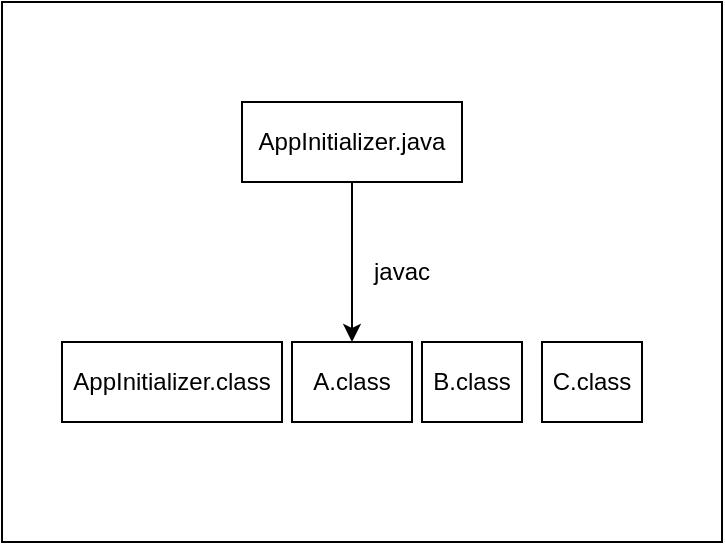 <mxfile version="24.0.2" type="device" pages="2">
  <diagram name="Page-1" id="IoSK5y5rZs-C2T-VJoiO">
    <mxGraphModel dx="2330" dy="-114" grid="1" gridSize="10" guides="1" tooltips="1" connect="1" arrows="1" fold="1" page="1" pageScale="1" pageWidth="1654" pageHeight="1169" math="0" shadow="0">
      <root>
        <mxCell id="0" />
        <mxCell id="1" parent="0" />
        <mxCell id="4thYoL7WVvu1naZot3ag-8" value="" style="rounded=0;whiteSpace=wrap;html=1;" parent="1" vertex="1">
          <mxGeometry x="1160" y="1210" width="360" height="270" as="geometry" />
        </mxCell>
        <mxCell id="4thYoL7WVvu1naZot3ag-3" value="" style="edgeStyle=orthogonalEdgeStyle;rounded=0;orthogonalLoop=1;jettySize=auto;html=1;" parent="1" source="4thYoL7WVvu1naZot3ag-1" target="4thYoL7WVvu1naZot3ag-2" edge="1">
          <mxGeometry relative="1" as="geometry" />
        </mxCell>
        <mxCell id="4thYoL7WVvu1naZot3ag-1" value="AppInitializer.java" style="rounded=0;whiteSpace=wrap;html=1;" parent="1" vertex="1">
          <mxGeometry x="1280" y="1260" width="110" height="40" as="geometry" />
        </mxCell>
        <mxCell id="4thYoL7WVvu1naZot3ag-2" value="A.class" style="rounded=0;whiteSpace=wrap;html=1;" parent="1" vertex="1">
          <mxGeometry x="1305" y="1380" width="60" height="40" as="geometry" />
        </mxCell>
        <mxCell id="4thYoL7WVvu1naZot3ag-4" value="AppInitializer.class" style="rounded=0;whiteSpace=wrap;html=1;" parent="1" vertex="1">
          <mxGeometry x="1190" y="1380" width="110" height="40" as="geometry" />
        </mxCell>
        <mxCell id="4thYoL7WVvu1naZot3ag-5" value="B.class" style="rounded=0;whiteSpace=wrap;html=1;" parent="1" vertex="1">
          <mxGeometry x="1370" y="1380" width="50" height="40" as="geometry" />
        </mxCell>
        <mxCell id="4thYoL7WVvu1naZot3ag-6" value="C.class" style="rounded=0;whiteSpace=wrap;html=1;" parent="1" vertex="1">
          <mxGeometry x="1430" y="1380" width="50" height="40" as="geometry" />
        </mxCell>
        <mxCell id="4thYoL7WVvu1naZot3ag-7" value="javac" style="text;html=1;align=center;verticalAlign=middle;whiteSpace=wrap;rounded=0;" parent="1" vertex="1">
          <mxGeometry x="1340" y="1330" width="40" height="30" as="geometry" />
        </mxCell>
      </root>
    </mxGraphModel>
  </diagram>
  <diagram id="gSMYf3zfYwNXIPmqrBmo" name="Page-2">
    <mxGraphModel dx="4773" dy="3214" grid="1" gridSize="10" guides="1" tooltips="1" connect="1" arrows="1" fold="1" page="1" pageScale="1" pageWidth="3300" pageHeight="2339" math="0" shadow="0">
      <root>
        <mxCell id="0" />
        <mxCell id="1" parent="0" />
        <mxCell id="ClmzVHtwksExeppH4dNr-1465" value="&lt;div&gt;this = 0xAF1&lt;/div&gt;&lt;div&gt;&lt;br&gt;&lt;/div&gt;&lt;div&gt;&lt;br&gt;&lt;/div&gt;&lt;div&gt;&amp;nbsp;&lt;/div&gt;" style="rounded=0;whiteSpace=wrap;html=1;strokeColor=default;align=left;verticalAlign=middle;fontFamily=Helvetica;fontSize=16;fontColor=default;fillColor=default;" parent="1" vertex="1">
          <mxGeometry x="-3110" y="14360" width="230" height="130" as="geometry" />
        </mxCell>
        <mxCell id="ClmzVHtwksExeppH4dNr-669" value="R.C.P = 0xFF3&lt;div&gt;&lt;br&gt;&lt;/div&gt;&lt;div&gt;&lt;br&gt;&lt;/div&gt;&lt;div&gt;&lt;br&gt;&lt;/div&gt;&lt;div&gt;&lt;br&gt;&lt;/div&gt;" style="rounded=0;whiteSpace=wrap;html=1;strokeColor=default;align=left;verticalAlign=middle;fontFamily=Helvetica;fontSize=16;fontColor=default;fillColor=default;" parent="1" vertex="1">
          <mxGeometry x="-3125" y="5335" width="230" height="130" as="geometry" />
        </mxCell>
        <mxCell id="ClmzVHtwksExeppH4dNr-213" value="" style="rounded=0;whiteSpace=wrap;html=1;strokeColor=#b85450;align=center;verticalAlign=middle;fontFamily=Helvetica;fontSize=16;fillColor=#f8cecc;" parent="1" vertex="1">
          <mxGeometry x="-2855" y="-1610" width="450" height="840" as="geometry" />
        </mxCell>
        <mxCell id="ClmzVHtwksExeppH4dNr-212" value="" style="rounded=0;whiteSpace=wrap;html=1;strokeColor=#d6b656;align=center;verticalAlign=middle;fontFamily=Helvetica;fontSize=16;fillColor=#fff2cc;" parent="1" vertex="1">
          <mxGeometry x="-2405" y="-1610" width="700" height="840" as="geometry" />
        </mxCell>
        <mxCell id="ClmzVHtwksExeppH4dNr-210" value="" style="rounded=0;whiteSpace=wrap;html=1;align=center;verticalAlign=middle;fontFamily=Helvetica;fontSize=16;fillColor=#f5f5f5;strokeColor=#666666;gradientColor=#b3b3b3;" parent="1" vertex="1">
          <mxGeometry x="-1515" y="-1630" width="1300" height="1100" as="geometry" />
        </mxCell>
        <mxCell id="EAebzg5dx8nhzct6uAfS-4" value="" style="edgeStyle=orthogonalEdgeStyle;rounded=0;orthogonalLoop=1;jettySize=auto;html=1;" parent="1" source="3yD1rUMD7epUBiagrZiR-1" target="EAebzg5dx8nhzct6uAfS-3" edge="1">
          <mxGeometry relative="1" as="geometry" />
        </mxCell>
        <mxCell id="3yD1rUMD7epUBiagrZiR-12" value="" style="edgeStyle=orthogonalEdgeStyle;rounded=0;orthogonalLoop=1;jettySize=auto;html=1;" parent="1" source="EAebzg5dx8nhzct6uAfS-1" target="3yD1rUMD7epUBiagrZiR-7" edge="1">
          <mxGeometry relative="1" as="geometry">
            <Array as="points">
              <mxPoint x="-840" y="-850" />
              <mxPoint x="-840" y="-850" />
            </Array>
          </mxGeometry>
        </mxCell>
        <mxCell id="EAebzg5dx8nhzct6uAfS-1" value="public class AppInitializer {&lt;br&gt;&amp;nbsp; &amp;nbsp; {&amp;nbsp; &amp;nbsp; &amp;nbsp; &amp;nbsp;B.y += 2 + ((C)this).x;&amp;nbsp; &amp;nbsp;}&lt;br&gt;&amp;nbsp; &amp;nbsp; {&amp;nbsp; &amp;nbsp; System.out.println(&quot;AppInitializer: Instance&quot;);&amp;nbsp; &amp;nbsp;}&lt;br&gt;&lt;div style=&quot;&quot;&gt;&lt;span style=&quot;background-color: initial;&quot;&gt;&amp;nbsp; &amp;nbsp; static{&lt;/span&gt;&lt;span style=&quot;background-color: initial;&quot;&gt;&amp;nbsp; &amp;nbsp;System.out.println(&quot;AppInitializer: Static&quot;);&lt;/span&gt;&lt;span style=&quot;background-color: initial;&quot;&gt;&amp;nbsp;}&lt;/span&gt;&lt;/div&gt;&amp;nbsp; &amp;nbsp;&amp;nbsp;&lt;div&gt;&lt;span style=&quot;white-space: pre;&quot;&gt;&#x9;&lt;/span&gt;public static void main(String[] args) {&lt;br&gt;&amp;nbsp; &amp;nbsp; &amp;nbsp; &amp;nbsp; &lt;span style=&quot;white-space: pre;&quot;&gt;&#x9;&lt;/span&gt;System.out.println(new C().z);&lt;br&gt;&amp;nbsp; &amp;nbsp; &lt;span style=&quot;white-space: pre;&quot;&gt;&#x9;&lt;/span&gt;}&lt;br&gt;}&lt;/div&gt;&lt;div&gt;&lt;br&gt;class A extends B{&lt;br&gt;&amp;nbsp; &amp;nbsp; int x = 10;&lt;br&gt;&amp;nbsp; &amp;nbsp; static{&amp;nbsp;y = D.a; }&lt;br&gt;&amp;nbsp; &amp;nbsp; { System.out.println(&quot;A: Instance&quot;); }&lt;br&gt;&amp;nbsp; &amp;nbsp; static{ System.out.println(&quot;A: Static&quot;);&amp;nbsp; &amp;nbsp; }&lt;br&gt;}&lt;/div&gt;&lt;div&gt;&lt;br&gt;class B extends AppInitializer{&lt;br&gt;&amp;nbsp; &amp;nbsp; static int y = 20;&lt;br&gt;&amp;nbsp; &amp;nbsp; {&amp;nbsp;System.out.println(&quot;B: Instance&quot;); }&lt;br&gt;&amp;nbsp; &amp;nbsp; static{&amp;nbsp;System.out.println(&quot;B: Static&quot;); }&lt;br&gt;}&lt;/div&gt;&lt;div&gt;&lt;br&gt;class C extends D{&lt;br&gt;&amp;nbsp; &amp;nbsp; {&amp;nbsp; y = x + a;}&lt;br&gt;&amp;nbsp; &amp;nbsp; int z = x + y;&lt;br&gt;&amp;nbsp; &amp;nbsp; static {&amp;nbsp; y += 3; }&lt;div&gt;&lt;br&gt;&amp;nbsp; &amp;nbsp; public C() {&lt;br&gt;&amp;nbsp; &amp;nbsp; &amp;nbsp; &amp;nbsp; super(2);&lt;br&gt;&amp;nbsp; &amp;nbsp; &amp;nbsp; &amp;nbsp; System.out.println(&quot;C: Constructor&quot;);&lt;br&gt;&amp;nbsp; &amp;nbsp; &amp;nbsp; &amp;nbsp; x++;&lt;br&gt;&amp;nbsp; &amp;nbsp; }&lt;/div&gt;&lt;div&gt;&lt;br&gt;&amp;nbsp; &amp;nbsp; {&amp;nbsp; &amp;nbsp; System.out.println(&quot;C: Instance&quot;);}&lt;br&gt;&amp;nbsp; &amp;nbsp; static{&amp;nbsp; &amp;nbsp;System.out.println(&quot;C: Static&quot;); }&lt;br&gt;}&lt;/div&gt;&lt;div&gt;&lt;br&gt;class D extends A{&lt;br&gt;&amp;nbsp; &amp;nbsp; static int a = 15 + y;&lt;br&gt;&amp;nbsp; &amp;nbsp; { a = x + 2; }&lt;br&gt;&amp;nbsp; &amp;nbsp; D(int value){&lt;br&gt;&amp;nbsp; &amp;nbsp; &amp;nbsp; &amp;nbsp; y += value;&lt;br&gt;&amp;nbsp; &amp;nbsp; &amp;nbsp; &amp;nbsp; {&amp;nbsp; a++;}&lt;br&gt;&amp;nbsp; &amp;nbsp; }&lt;/div&gt;&lt;div&gt;&lt;br&gt;&amp;nbsp; &amp;nbsp; {&amp;nbsp; System.out.println(&quot;D: Instance&quot;);}&lt;br&gt;&amp;nbsp; &amp;nbsp; static{&amp;nbsp; System.out.println(&quot;D: Static&quot;);}&lt;br&gt;}&lt;/div&gt;&lt;/div&gt;" style="rounded=0;whiteSpace=wrap;html=1;align=left;" parent="1" vertex="1">
          <mxGeometry x="-1000" y="-1600" width="320" height="710" as="geometry" />
        </mxCell>
        <mxCell id="EAebzg5dx8nhzct6uAfS-2" value="AppInitializer.java" style="text;html=1;align=center;verticalAlign=middle;whiteSpace=wrap;rounded=0;fillColor=#dae8fc;strokeColor=#6c8ebf;" parent="1" vertex="1">
          <mxGeometry x="-1000" y="-1630" width="320" height="30" as="geometry" />
        </mxCell>
        <mxCell id="EAebzg5dx8nhzct6uAfS-3" value="public class AppInitializer extends Objects{&lt;div&gt;&lt;span style=&quot;white-space: pre;&quot;&gt;&#x9;&lt;/span&gt;public AppInitializer(){&lt;/div&gt;&lt;div&gt;&lt;span style=&quot;white-space: pre;&quot;&gt;&#x9;&lt;/span&gt;&lt;span style=&quot;white-space: pre;&quot;&gt;&#x9;&lt;/span&gt;super();&amp;nbsp;&lt;/div&gt;&lt;div&gt;}&lt;br&gt;&amp;nbsp; &amp;nbsp; {&amp;nbsp; &amp;nbsp; &amp;nbsp; &amp;nbsp;B.y += 2 + ((C)this).x;&amp;nbsp; &amp;nbsp;}&lt;br&gt;&amp;nbsp; &amp;nbsp; {&amp;nbsp; &amp;nbsp; System.out.println(&quot;AppInitializer: Instance&quot;);&amp;nbsp; &amp;nbsp;}&lt;br&gt;&lt;div&gt;&lt;span style=&quot;background-color: initial;&quot;&gt;&amp;nbsp; &amp;nbsp; static{&lt;/span&gt;&lt;span style=&quot;background-color: initial;&quot;&gt;&amp;nbsp; &amp;nbsp;System.out.println(&quot;AppInitializer: Static&quot;);&lt;/span&gt;&lt;span style=&quot;background-color: initial;&quot;&gt;&amp;nbsp;}&lt;/span&gt;&lt;/div&gt;&amp;nbsp; &amp;nbsp;&amp;nbsp;&lt;div&gt;&lt;span style=&quot;white-space: pre;&quot;&gt;&#x9;&lt;/span&gt;public static void main(String[] args) {&lt;br&gt;&amp;nbsp; &amp;nbsp; &amp;nbsp; &amp;nbsp;&amp;nbsp;&lt;span style=&quot;white-space: pre;&quot;&gt;&#x9;&lt;/span&gt;System.out.println(new C().z);&lt;br&gt;&amp;nbsp; &amp;nbsp;&amp;nbsp;&lt;span style=&quot;white-space: pre;&quot;&gt;&#x9;&lt;/span&gt;}&lt;br&gt;}&lt;/div&gt;&lt;/div&gt;" style="whiteSpace=wrap;html=1;align=left;rounded=0;" parent="1" vertex="1">
          <mxGeometry x="-1505" y="-740" width="290" height="210" as="geometry" />
        </mxCell>
        <mxCell id="3yD1rUMD7epUBiagrZiR-1" value="AppInitializer.class" style="text;html=1;align=center;verticalAlign=middle;whiteSpace=wrap;rounded=0;fillColor=#ffe6cc;strokeColor=#d79b00;" parent="1" vertex="1">
          <mxGeometry x="-1505" y="-770" width="290" height="30" as="geometry" />
        </mxCell>
        <mxCell id="3yD1rUMD7epUBiagrZiR-3" value="javac AppInitializer.java" style="text;html=1;align=center;verticalAlign=middle;whiteSpace=wrap;rounded=0;" parent="1" vertex="1">
          <mxGeometry x="-835" y="-870" width="130" height="30" as="geometry" />
        </mxCell>
        <mxCell id="3yD1rUMD7epUBiagrZiR-4" value="class A&amp;nbsp; extends Objects{&lt;br&gt;&amp;nbsp; &amp;nbsp; int x = 10;&lt;br&gt;&amp;nbsp; &amp;nbsp; static{&amp;nbsp;y = D.a; }&lt;br&gt;&amp;nbsp; &amp;nbsp; {&amp;nbsp;System.out.println(&quot;A: Instance&quot;); }&lt;br&gt;&amp;nbsp; &amp;nbsp; static{&amp;nbsp;&amp;nbsp;System.out.println(&quot;A: Static&quot;); }&lt;br&gt;&lt;span style=&quot;white-space: pre;&quot;&gt;&#x9;&lt;/span&gt;&lt;div&gt;&lt;span style=&quot;white-space: pre;&quot;&gt;&#x9;&lt;/span&gt;public A(){&lt;/div&gt;&lt;div&gt;&lt;span style=&quot;white-space: pre;&quot;&gt;&#x9;&lt;/span&gt;super();&lt;/div&gt;&lt;div&gt;&lt;span style=&quot;white-space: pre;&quot;&gt;&#x9;&lt;/span&gt;}&lt;br&gt;&lt;div&gt;}&lt;/div&gt;&lt;/div&gt;" style="whiteSpace=wrap;html=1;align=left;rounded=0;" parent="1" vertex="1">
          <mxGeometry x="-1205" y="-740" width="230" height="210" as="geometry" />
        </mxCell>
        <mxCell id="3yD1rUMD7epUBiagrZiR-5" value="A.class" style="text;html=1;align=center;verticalAlign=middle;whiteSpace=wrap;rounded=0;fillColor=#ffe6cc;strokeColor=#d79b00;" parent="1" vertex="1">
          <mxGeometry x="-1205" y="-770" width="230" height="30" as="geometry" />
        </mxCell>
        <mxCell id="3yD1rUMD7epUBiagrZiR-6" value="&lt;div&gt;class B extends Object{&lt;/div&gt;&lt;div&gt;&amp;nbsp; &amp;nbsp; static int y = 20;&lt;/div&gt;&lt;div&gt;&amp;nbsp; &amp;nbsp; {&lt;span style=&quot;background-color: initial;&quot;&gt;&amp;nbsp;System.out.println(&quot;B: Instance&quot;); }&lt;/span&gt;&lt;/div&gt;&lt;div&gt;&amp;nbsp; &amp;nbsp; static{&lt;span style=&quot;background-color: initial;&quot;&gt;&amp;nbsp; System.out.println(&quot;B: Static&quot;);&amp;nbsp;&lt;/span&gt;&lt;span style=&quot;background-color: initial;&quot;&gt;}&lt;/span&gt;&lt;/div&gt;&lt;div&gt;&lt;span style=&quot;background-color: initial;&quot;&gt;&lt;br&gt;&lt;/span&gt;&lt;/div&gt;&lt;div&gt;&lt;span style=&quot;background-color: initial;&quot;&gt;&lt;span style=&quot;white-space: pre;&quot;&gt;&#x9;&lt;/span&gt;public B(){&lt;/span&gt;&lt;/div&gt;&lt;div&gt;&lt;span style=&quot;background-color: initial;&quot;&gt;&lt;span style=&quot;white-space: pre;&quot;&gt;&#x9;&lt;/span&gt;&lt;span style=&quot;white-space: pre;&quot;&gt;&#x9;&lt;/span&gt;super();&lt;/span&gt;&lt;/div&gt;&lt;div&gt;&lt;span style=&quot;background-color: initial;&quot;&gt;&lt;span style=&quot;white-space: pre;&quot;&gt;&#x9;&lt;/span&gt;}&lt;br&gt;&lt;/span&gt;&lt;/div&gt;&lt;div&gt;}&lt;/div&gt;" style="whiteSpace=wrap;html=1;align=left;rounded=0;" parent="1" vertex="1">
          <mxGeometry x="-955" y="-740" width="230" height="210" as="geometry" />
        </mxCell>
        <mxCell id="3yD1rUMD7epUBiagrZiR-7" value="B.class" style="text;html=1;align=center;verticalAlign=middle;whiteSpace=wrap;rounded=0;fillColor=#ffe6cc;strokeColor=#d79b00;" parent="1" vertex="1">
          <mxGeometry x="-955" y="-770" width="230" height="30" as="geometry" />
        </mxCell>
        <mxCell id="3yD1rUMD7epUBiagrZiR-8" value="&lt;br&gt;class C extends Object{&lt;br&gt;&amp;nbsp; &amp;nbsp; {&amp;nbsp; y = x + a;}&lt;br&gt;&amp;nbsp; &amp;nbsp; int z = x + y;&lt;br&gt;&amp;nbsp; &amp;nbsp; static {&amp;nbsp; y += 3; }&lt;div&gt;&lt;br&gt;&amp;nbsp; &amp;nbsp; public C() {&lt;br&gt;&amp;nbsp; &amp;nbsp; &amp;nbsp; &amp;nbsp; super(2);&lt;br&gt;&amp;nbsp; &amp;nbsp; &amp;nbsp; &amp;nbsp; System.out.println(&quot;C: Constructor&quot;);&lt;br&gt;&amp;nbsp; &amp;nbsp; &amp;nbsp; &amp;nbsp; x++;&lt;br&gt;&amp;nbsp; &amp;nbsp; }&lt;/div&gt;&lt;div&gt;&lt;br&gt;&amp;nbsp; &amp;nbsp; {&amp;nbsp; &amp;nbsp; System.out.println(&quot;C: Instance&quot;);}&lt;br&gt;&amp;nbsp; &amp;nbsp; static{&amp;nbsp; &amp;nbsp;System.out.println(&quot;C: Static&quot;); }&lt;br&gt;}&lt;/div&gt;&lt;div&gt;&lt;br&gt;&lt;/div&gt;" style="whiteSpace=wrap;html=1;align=left;rounded=0;" parent="1" vertex="1">
          <mxGeometry x="-715" y="-740" width="230" height="210" as="geometry" />
        </mxCell>
        <mxCell id="3yD1rUMD7epUBiagrZiR-9" value="C.class" style="text;html=1;align=center;verticalAlign=middle;whiteSpace=wrap;rounded=0;fillColor=#ffe6cc;strokeColor=#d79b00;" parent="1" vertex="1">
          <mxGeometry x="-715" y="-770" width="230" height="30" as="geometry" />
        </mxCell>
        <mxCell id="3yD1rUMD7epUBiagrZiR-10" value="D.class" style="text;html=1;align=center;verticalAlign=middle;whiteSpace=wrap;rounded=0;fillColor=#ffe6cc;strokeColor=#d79b00;" parent="1" vertex="1">
          <mxGeometry x="-475" y="-770" width="230" height="30" as="geometry" />
        </mxCell>
        <mxCell id="3yD1rUMD7epUBiagrZiR-11" value="&lt;div&gt;&lt;div&gt;class D extends Object{&lt;br&gt;&amp;nbsp; &amp;nbsp; static int a = 15 + y;&lt;br&gt;&amp;nbsp; &amp;nbsp; { a = x + 2; }&lt;br&gt;&amp;nbsp; &amp;nbsp; D(int value){&lt;br&gt;&amp;nbsp; &amp;nbsp; &amp;nbsp; &amp;nbsp; y += value;&lt;br&gt;&amp;nbsp; &amp;nbsp; &amp;nbsp; &amp;nbsp; {&amp;nbsp; a++;}&lt;br&gt;&amp;nbsp; &amp;nbsp; }&lt;/div&gt;&lt;div&gt;&lt;br&gt;&amp;nbsp; &amp;nbsp; {&amp;nbsp; System.out.println(&quot;D: Instance&quot;);}&lt;br&gt;&amp;nbsp; &amp;nbsp; static{&amp;nbsp; System.out.println(&quot;D: Static&quot;);}&lt;br&gt;}&lt;/div&gt;&lt;/div&gt;" style="whiteSpace=wrap;html=1;align=left;rounded=0;" parent="1" vertex="1">
          <mxGeometry x="-475" y="-740" width="230" height="210" as="geometry" />
        </mxCell>
        <mxCell id="3yD1rUMD7epUBiagrZiR-18" value="" style="endArrow=classic;html=1;rounded=0;" parent="1" edge="1">
          <mxGeometry width="50" height="50" relative="1" as="geometry">
            <mxPoint x="-355" y="-830" as="sourcePoint" />
            <mxPoint x="-1375" y="-765" as="targetPoint" />
            <Array as="points">
              <mxPoint x="-1375" y="-830" />
            </Array>
          </mxGeometry>
        </mxCell>
        <mxCell id="3yD1rUMD7epUBiagrZiR-19" value="" style="endArrow=classic;html=1;rounded=0;" parent="1" edge="1">
          <mxGeometry width="50" height="50" relative="1" as="geometry">
            <mxPoint x="-1105" y="-830" as="sourcePoint" />
            <mxPoint x="-1105" y="-770" as="targetPoint" />
          </mxGeometry>
        </mxCell>
        <mxCell id="3yD1rUMD7epUBiagrZiR-26" value="" style="endArrow=classic;html=1;rounded=0;" parent="1" edge="1">
          <mxGeometry width="50" height="50" relative="1" as="geometry">
            <mxPoint x="-601" y="-830" as="sourcePoint" />
            <mxPoint x="-601" y="-770" as="targetPoint" />
          </mxGeometry>
        </mxCell>
        <mxCell id="3yD1rUMD7epUBiagrZiR-27" value="" style="endArrow=classic;html=1;rounded=0;" parent="1" edge="1">
          <mxGeometry width="50" height="50" relative="1" as="geometry">
            <mxPoint x="-355" y="-830" as="sourcePoint" />
            <mxPoint x="-355" y="-770" as="targetPoint" />
          </mxGeometry>
        </mxCell>
        <mxCell id="3yD1rUMD7epUBiagrZiR-28" value="File System" style="text;html=1;align=center;verticalAlign=middle;whiteSpace=wrap;rounded=0;fontStyle=1;fontSize=17;" parent="1" vertex="1">
          <mxGeometry x="-1445" y="-1610" width="360" height="30" as="geometry" />
        </mxCell>
        <mxCell id="3yD1rUMD7epUBiagrZiR-29" value="public class Object{&lt;div&gt;&lt;span style=&quot;white-space: pre;&quot;&gt;&#x9;&lt;/span&gt;public Object(){ }&lt;/div&gt;&lt;div&gt;&lt;br&gt;&lt;/div&gt;&lt;div&gt;&lt;div&gt;&lt;span style=&quot;white-space: pre;&quot;&gt;&#x9;&lt;/span&gt;String toString() { }&lt;br&gt;&lt;/div&gt;&lt;div&gt;&lt;span style=&quot;white-space: pre;&quot;&gt;&#x9;&lt;/span&gt;...&lt;br&gt;&lt;/div&gt;&lt;div&gt;}&lt;/div&gt;&lt;/div&gt;" style="rounded=0;whiteSpace=wrap;html=1;align=left;" parent="1" vertex="1">
          <mxGeometry x="-1395" y="-1270" width="170" height="100" as="geometry" />
        </mxCell>
        <mxCell id="3yD1rUMD7epUBiagrZiR-30" value="App class loader / System Class Loader" style="shape=hexagon;perimeter=hexagonPerimeter2;whiteSpace=wrap;html=1;fixedSize=1;fillColor=#fa6800;strokeColor=#C73500;fontColor=#000000;" parent="1" vertex="1">
          <mxGeometry x="-1645" y="-950" width="120" height="80" as="geometry" />
        </mxCell>
        <mxCell id="3yD1rUMD7epUBiagrZiR-32" value="Object.class" style="text;html=1;align=center;verticalAlign=middle;whiteSpace=wrap;rounded=0;fillColor=#ffe6cc;strokeColor=#d79b00;" parent="1" vertex="1">
          <mxGeometry x="-1395" y="-1300" width="170" height="30" as="geometry" />
        </mxCell>
        <mxCell id="ClmzVHtwksExeppH4dNr-155" style="edgeStyle=orthogonalEdgeStyle;rounded=0;orthogonalLoop=1;jettySize=auto;html=1;fontFamily=Helvetica;fontSize=16;fontColor=default;entryX=1;entryY=0.5;entryDx=0;entryDy=0;curved=1;fillColor=#a20025;strokeColor=#6F0000;strokeWidth=2;" parent="1" source="3yD1rUMD7epUBiagrZiR-33" target="ClmzVHtwksExeppH4dNr-156" edge="1">
          <mxGeometry relative="1" as="geometry">
            <mxPoint x="-1925" y="-1280" as="targetPoint" />
          </mxGeometry>
        </mxCell>
        <mxCell id="3yD1rUMD7epUBiagrZiR-33" value="Bootstrap class loader" style="shape=hexagon;perimeter=hexagonPerimeter2;whiteSpace=wrap;html=1;fixedSize=1;fillColor=#a20025;fontColor=#ffffff;strokeColor=#6F0000;strokeWidth=2;" parent="1" vertex="1">
          <mxGeometry x="-1645" y="-1400" width="120" height="80" as="geometry" />
        </mxCell>
        <mxCell id="ClmzVHtwksExeppH4dNr-158" style="edgeStyle=orthogonalEdgeStyle;rounded=0;orthogonalLoop=1;jettySize=auto;html=1;entryX=0.25;entryY=0;entryDx=0;entryDy=0;fontFamily=Helvetica;fontSize=16;fontColor=default;strokeColor=#007FFF;endArrow=block;endFill=0;strokeWidth=2;" parent="1" target="ClmzVHtwksExeppH4dNr-156" edge="1">
          <mxGeometry relative="1" as="geometry">
            <mxPoint x="-2100" y="-1380" as="sourcePoint" />
            <Array as="points">
              <mxPoint x="-2100" y="-1378" />
            </Array>
          </mxGeometry>
        </mxCell>
        <mxCell id="ClmzVHtwksExeppH4dNr-1" value="public class AppInitializer extends Objects{&lt;div&gt;&lt;span style=&quot;white-space: pre;&quot;&gt;&#x9;&lt;/span&gt;public AppInitializer(){&lt;/div&gt;&lt;div&gt;&lt;span style=&quot;white-space: pre;&quot;&gt;&#x9;&lt;/span&gt;&lt;span style=&quot;white-space: pre;&quot;&gt;&#x9;&lt;/span&gt;super();&amp;nbsp;&lt;/div&gt;&lt;div&gt;}&amp;nbsp;&amp;nbsp;&lt;/div&gt;&lt;div&gt;&amp;nbsp;{&amp;nbsp; &amp;nbsp; &amp;nbsp; &amp;nbsp;B.y += 2 + ((C)this).x;&amp;nbsp; &amp;nbsp;}&lt;br&gt;&amp;nbsp; &amp;nbsp; {&amp;nbsp; &amp;nbsp; System.out.println(&quot;AppInitializer: Instance&quot;);&amp;nbsp; &amp;nbsp;}&lt;br&gt;&lt;div&gt;&lt;span style=&quot;background-color: initial;&quot;&gt;&amp;nbsp; &amp;nbsp;&amp;nbsp;&lt;/span&gt;&lt;/div&gt;&lt;div&gt;&lt;span style=&quot;background-color: initial;&quot;&gt;static{&lt;/span&gt;&lt;span style=&quot;background-color: initial;&quot;&gt;&amp;nbsp; &amp;nbsp;System.out.println(&quot;AppInitializer: Static&quot;);&lt;/span&gt;&lt;span style=&quot;background-color: initial;&quot;&gt;&amp;nbsp;}&lt;/span&gt;&lt;/div&gt;&amp;nbsp; &amp;nbsp;&amp;nbsp;&lt;div&gt;&lt;span style=&quot;white-space: pre;&quot;&gt;&#x9;&lt;/span&gt;public static void main(String[] args) {&lt;br&gt;&amp;nbsp; &amp;nbsp; &amp;nbsp; &amp;nbsp;&amp;nbsp;&lt;span style=&quot;white-space: pre;&quot;&gt;&#x9;&lt;/span&gt;System.out.println(new C().z);&lt;br&gt;&amp;nbsp; &amp;nbsp;&amp;nbsp;&lt;span style=&quot;white-space: pre;&quot;&gt;&#x9;&lt;/span&gt;}&lt;br&gt;}&lt;/div&gt;&lt;/div&gt;" style="whiteSpace=wrap;html=1;align=left;rounded=0;" parent="1" vertex="1">
          <mxGeometry x="-2105" y="-1580" width="290" height="200" as="geometry" />
        </mxCell>
        <mxCell id="ClmzVHtwksExeppH4dNr-2" value="AppInitializer class Object" style="text;html=1;align=center;verticalAlign=middle;whiteSpace=wrap;rounded=0;" parent="1" vertex="1">
          <mxGeometry x="-2085" y="-1375" width="210" height="30" as="geometry" />
        </mxCell>
        <mxCell id="ClmzVHtwksExeppH4dNr-3" value="0xFF1" style="text;html=1;align=center;verticalAlign=middle;whiteSpace=wrap;rounded=0;" parent="1" vertex="1">
          <mxGeometry x="-2105" y="-1610" width="60" height="30" as="geometry" />
        </mxCell>
        <mxCell id="ClmzVHtwksExeppH4dNr-133" value="AppInitializer" style="swimlane;fontStyle=0;childLayout=stackLayout;horizontal=1;startSize=26;horizontalStack=0;resizeParent=1;resizeParentMax=0;resizeLast=0;collapsible=1;marginBottom=0;align=center;fontSize=14;strokeColor=#9673a6;verticalAlign=middle;fontFamily=Helvetica;fillColor=#e1d5e7;" parent="1" vertex="1">
          <mxGeometry x="-1175" y="-2010" width="160" height="176" as="geometry">
            <mxRectangle x="90" y="-1400" width="120" height="30" as="alternateBounds" />
          </mxGeometry>
        </mxCell>
        <mxCell id="ClmzVHtwksExeppH4dNr-134" value="Load" style="text;strokeColor=#005700;fillColor=#008a00;spacingLeft=4;spacingRight=4;overflow=hidden;rotatable=0;points=[[0,0.5],[1,0.5]];portConstraint=eastwest;fontSize=16;whiteSpace=wrap;html=1;fontFamily=Helvetica;fontColor=#ffffff;" parent="ClmzVHtwksExeppH4dNr-133" vertex="1">
          <mxGeometry y="26" width="160" height="30" as="geometry" />
        </mxCell>
        <mxCell id="ClmzVHtwksExeppH4dNr-135" value="Linking : Verify" style="text;strokeColor=#005700;fillColor=#008a00;spacingLeft=4;spacingRight=4;overflow=hidden;rotatable=0;points=[[0,0.5],[1,0.5]];portConstraint=eastwest;fontSize=16;whiteSpace=wrap;html=1;fontFamily=Helvetica;fontColor=#ffffff;" parent="ClmzVHtwksExeppH4dNr-133" vertex="1">
          <mxGeometry y="56" width="160" height="30" as="geometry" />
        </mxCell>
        <mxCell id="ClmzVHtwksExeppH4dNr-136" value="Linking : Prepare" style="text;strokeColor=#005700;fillColor=#008a00;spacingLeft=4;spacingRight=4;overflow=hidden;rotatable=0;points=[[0,0.5],[1,0.5]];portConstraint=eastwest;fontSize=16;whiteSpace=wrap;html=1;fontFamily=Helvetica;fontColor=#ffffff;" parent="ClmzVHtwksExeppH4dNr-133" vertex="1">
          <mxGeometry y="86" width="160" height="30" as="geometry" />
        </mxCell>
        <mxCell id="ClmzVHtwksExeppH4dNr-139" value="Linking : Resolutio" style="text;strokeColor=none;fillColor=none;spacingLeft=4;spacingRight=4;overflow=hidden;rotatable=0;points=[[0,0.5],[1,0.5]];portConstraint=eastwest;fontSize=16;whiteSpace=wrap;html=1;fontFamily=Helvetica;fontColor=default;" parent="ClmzVHtwksExeppH4dNr-133" vertex="1">
          <mxGeometry y="116" width="160" height="30" as="geometry" />
        </mxCell>
        <mxCell id="ClmzVHtwksExeppH4dNr-138" value="Initializing&amp;nbsp;" style="text;strokeColor=#005700;fillColor=#008a00;spacingLeft=4;spacingRight=4;overflow=hidden;rotatable=0;points=[[0,0.5],[1,0.5]];portConstraint=eastwest;fontSize=16;whiteSpace=wrap;html=1;fontFamily=Helvetica;fontColor=#ffffff;" parent="ClmzVHtwksExeppH4dNr-133" vertex="1">
          <mxGeometry y="146" width="160" height="30" as="geometry" />
        </mxCell>
        <mxCell id="ClmzVHtwksExeppH4dNr-148" value="" style="edgeStyle=orthogonalEdgeStyle;rounded=0;orthogonalLoop=1;jettySize=auto;html=1;fontFamily=Helvetica;fontSize=16;fontColor=default;entryX=0.013;entryY=0.126;entryDx=0;entryDy=0;entryPerimeter=0;" parent="1" source="ClmzVHtwksExeppH4dNr-137" target="ClmzVHtwksExeppH4dNr-141" edge="1">
          <mxGeometry relative="1" as="geometry" />
        </mxCell>
        <mxCell id="ClmzVHtwksExeppH4dNr-137" value="Linking : Resolution" style="text;strokeColor=#005700;fillColor=#008a00;spacingLeft=4;spacingRight=4;overflow=hidden;rotatable=0;points=[[0,0.5],[1,0.5]];portConstraint=eastwest;fontSize=16;whiteSpace=wrap;html=1;fontFamily=Helvetica;fontColor=#ffffff;" parent="1" vertex="1">
          <mxGeometry x="-1175" y="-1894" width="160" height="30" as="geometry" />
        </mxCell>
        <mxCell id="ClmzVHtwksExeppH4dNr-140" value="" style="rounded=0;whiteSpace=wrap;html=1;strokeColor=#2D7600;align=center;verticalAlign=middle;fontFamily=Helvetica;fontSize=16;fontColor=#ffffff;fillColor=#60a917;fillStyle=hatch;" parent="1" vertex="1">
          <mxGeometry x="-2105" y="-1580" width="290" height="100" as="geometry" />
        </mxCell>
        <mxCell id="ClmzVHtwksExeppH4dNr-141" value="Object" style="swimlane;fontStyle=0;childLayout=stackLayout;horizontal=1;startSize=26;horizontalStack=0;resizeParent=1;resizeParentMax=0;resizeLast=0;collapsible=1;marginBottom=0;align=center;fontSize=14;strokeColor=#9673a6;verticalAlign=middle;fontFamily=Helvetica;fillColor=#e1d5e7;" parent="1" vertex="1">
          <mxGeometry x="-945" y="-2010" width="160" height="176" as="geometry">
            <mxRectangle x="90" y="-1400" width="120" height="30" as="alternateBounds" />
          </mxGeometry>
        </mxCell>
        <mxCell id="ClmzVHtwksExeppH4dNr-142" value="Load" style="text;strokeColor=#005700;fillColor=#008a00;spacingLeft=4;spacingRight=4;overflow=hidden;rotatable=0;points=[[0,0.5],[1,0.5]];portConstraint=eastwest;fontSize=16;whiteSpace=wrap;html=1;fontFamily=Helvetica;fontColor=#ffffff;" parent="ClmzVHtwksExeppH4dNr-141" vertex="1">
          <mxGeometry y="26" width="160" height="30" as="geometry" />
        </mxCell>
        <mxCell id="ClmzVHtwksExeppH4dNr-143" value="Linking : Verify" style="text;strokeColor=#005700;fillColor=#008a00;spacingLeft=4;spacingRight=4;overflow=hidden;rotatable=0;points=[[0,0.5],[1,0.5]];portConstraint=eastwest;fontSize=16;whiteSpace=wrap;html=1;fontFamily=Helvetica;fontColor=#ffffff;" parent="ClmzVHtwksExeppH4dNr-141" vertex="1">
          <mxGeometry y="56" width="160" height="30" as="geometry" />
        </mxCell>
        <mxCell id="ClmzVHtwksExeppH4dNr-144" value="Linking : Prepare" style="text;strokeColor=#005700;fillColor=#008a00;spacingLeft=4;spacingRight=4;overflow=hidden;rotatable=0;points=[[0,0.5],[1,0.5]];portConstraint=eastwest;fontSize=16;whiteSpace=wrap;html=1;fontFamily=Helvetica;fontColor=#ffffff;" parent="ClmzVHtwksExeppH4dNr-141" vertex="1">
          <mxGeometry y="86" width="160" height="30" as="geometry" />
        </mxCell>
        <mxCell id="ClmzVHtwksExeppH4dNr-145" value="Linking : Resolutio" style="text;strokeColor=none;fillColor=none;spacingLeft=4;spacingRight=4;overflow=hidden;rotatable=0;points=[[0,0.5],[1,0.5]];portConstraint=eastwest;fontSize=16;whiteSpace=wrap;html=1;fontFamily=Helvetica;fontColor=default;" parent="ClmzVHtwksExeppH4dNr-141" vertex="1">
          <mxGeometry y="116" width="160" height="30" as="geometry" />
        </mxCell>
        <mxCell id="ClmzVHtwksExeppH4dNr-146" value="Initializing&amp;nbsp;" style="text;strokeColor=#005700;fillColor=#008a00;spacingLeft=4;spacingRight=4;overflow=hidden;rotatable=0;points=[[0,0.5],[1,0.5]];portConstraint=eastwest;fontSize=16;whiteSpace=wrap;html=1;fontFamily=Helvetica;fontColor=#ffffff;" parent="ClmzVHtwksExeppH4dNr-141" vertex="1">
          <mxGeometry y="146" width="160" height="30" as="geometry" />
        </mxCell>
        <mxCell id="ClmzVHtwksExeppH4dNr-147" value="Linking : Resolution" style="text;strokeColor=#005700;fillColor=#008a00;spacingLeft=4;spacingRight=4;overflow=hidden;rotatable=0;points=[[0,0.5],[1,0.5]];portConstraint=eastwest;fontSize=16;whiteSpace=wrap;html=1;fontFamily=Helvetica;fontColor=#ffffff;" parent="1" vertex="1">
          <mxGeometry x="-945" y="-1894" width="160" height="30" as="geometry" />
        </mxCell>
        <mxCell id="ClmzVHtwksExeppH4dNr-151" value="" style="endArrow=classic;html=1;rounded=0;fontFamily=Helvetica;fontSize=16;fontColor=default;exitX=0;exitY=0.5;exitDx=0;exitDy=0;edgeStyle=orthogonalEdgeStyle;elbow=vertical;curved=1;" parent="1" source="3yD1rUMD7epUBiagrZiR-30" edge="1">
          <mxGeometry width="50" height="50" relative="1" as="geometry">
            <mxPoint x="-1644.999" y="-1367.143" as="sourcePoint" />
            <mxPoint x="-2035" y="-1610" as="targetPoint" />
            <Array as="points">
              <mxPoint x="-1705" y="-910" />
              <mxPoint x="-1705" y="-1610" />
            </Array>
          </mxGeometry>
        </mxCell>
        <mxCell id="ClmzVHtwksExeppH4dNr-152" value="" style="endArrow=oval;html=1;rounded=0;fontFamily=Helvetica;fontSize=16;fontColor=default;edgeStyle=orthogonalEdgeStyle;entryX=1;entryY=0.5;entryDx=0;entryDy=0;exitX=0.25;exitY=0;exitDx=0;exitDy=0;endFill=1;curved=1;" parent="1" source="3yD1rUMD7epUBiagrZiR-1" target="3yD1rUMD7epUBiagrZiR-30" edge="1">
          <mxGeometry width="50" height="50" relative="1" as="geometry">
            <mxPoint x="-1545" y="-760" as="sourcePoint" />
            <mxPoint x="-1495" y="-810" as="targetPoint" />
          </mxGeometry>
        </mxCell>
        <mxCell id="ClmzVHtwksExeppH4dNr-153" value="public class Object{&lt;div&gt;&lt;span style=&quot;white-space: pre;&quot;&gt;&#x9;&lt;/span&gt;public Object(){ }&lt;/div&gt;&lt;div&gt;&lt;br&gt;&lt;/div&gt;&lt;div&gt;&lt;div&gt;&lt;span style=&quot;white-space: pre;&quot;&gt;&#x9;&lt;/span&gt;String toString() { }&lt;br&gt;&lt;/div&gt;&lt;div&gt;&lt;span style=&quot;white-space: pre;&quot;&gt;&#x9;&lt;/span&gt;...&lt;br&gt;&lt;/div&gt;&lt;div&gt;}&lt;/div&gt;&lt;/div&gt;" style="rounded=0;whiteSpace=wrap;html=1;align=left;" parent="1" vertex="1">
          <mxGeometry x="-2115" y="-1310" width="170" height="100" as="geometry" />
        </mxCell>
        <mxCell id="ClmzVHtwksExeppH4dNr-154" value="Object class Object" style="text;html=1;align=center;verticalAlign=middle;whiteSpace=wrap;rounded=0;" parent="1" vertex="1">
          <mxGeometry x="-2115" y="-1200" width="170" height="30" as="geometry" />
        </mxCell>
        <mxCell id="ClmzVHtwksExeppH4dNr-156" value="0xFF2" style="text;html=1;align=center;verticalAlign=middle;whiteSpace=wrap;rounded=0;" parent="1" vertex="1">
          <mxGeometry x="-2115" y="-1340" width="60" height="25" as="geometry" />
        </mxCell>
        <mxCell id="ClmzVHtwksExeppH4dNr-157" value="" style="edgeStyle=orthogonalEdgeStyle;rounded=0;orthogonalLoop=1;jettySize=auto;html=1;fontFamily=Helvetica;fontSize=16;fontColor=default;entryX=1;entryY=0.5;entryDx=0;entryDy=0;strokeColor=#007FFF;" parent="1" source="ClmzVHtwksExeppH4dNr-146" target="ClmzVHtwksExeppH4dNr-138" edge="1">
          <mxGeometry relative="1" as="geometry" />
        </mxCell>
        <mxCell id="ClmzVHtwksExeppH4dNr-159" value="Output&lt;div&gt;AppInitializer : Static&lt;/div&gt;&lt;div&gt;&lt;br&gt;&lt;/div&gt;&lt;div&gt;&lt;br&gt;&lt;/div&gt;" style="text;html=1;align=left;verticalAlign=middle;whiteSpace=wrap;rounded=0;fontFamily=Helvetica;fontSize=16;fontColor=default;" parent="1" vertex="1">
          <mxGeometry x="-986.25" y="-400" width="230" height="230" as="geometry" />
        </mxCell>
        <mxCell id="ClmzVHtwksExeppH4dNr-160" value="&lt;h1&gt;R.C.P = 0xFF1&lt;/h1&gt;&lt;div&gt;&lt;br&gt;&lt;/div&gt;" style="rounded=0;whiteSpace=wrap;html=1;strokeColor=default;align=left;verticalAlign=middle;fontFamily=Helvetica;fontSize=16;fontColor=default;fillColor=default;" parent="1" vertex="1">
          <mxGeometry x="-3085" y="-940" width="230" height="170" as="geometry" />
        </mxCell>
        <mxCell id="ClmzVHtwksExeppH4dNr-161" value="main" style="shape=hexagon;perimeter=hexagonPerimeter2;whiteSpace=wrap;html=1;fixedSize=1;strokeColor=default;align=center;verticalAlign=middle;fontFamily=Helvetica;fontSize=16;fontColor=default;fillColor=default;" parent="1" vertex="1">
          <mxGeometry x="-3050" y="-750" width="160" height="60" as="geometry" />
        </mxCell>
        <mxCell id="ClmzVHtwksExeppH4dNr-162" value="Operand Stack" style="rounded=0;whiteSpace=wrap;html=1;strokeColor=default;align=center;verticalAlign=middle;fontFamily=Helvetica;fontSize=16;fontColor=default;fillColor=default;" parent="1" vertex="1">
          <mxGeometry x="-3075" y="-840" width="200" height="60" as="geometry" />
        </mxCell>
        <mxCell id="ClmzVHtwksExeppH4dNr-163" value="Static Initializer" style="text;html=1;align=center;verticalAlign=middle;whiteSpace=wrap;rounded=0;fontFamily=Helvetica;fontSize=16;fontColor=default;rotation=270;" parent="1" vertex="1">
          <mxGeometry x="-3220" y="-865" width="130" height="30" as="geometry" />
        </mxCell>
        <mxCell id="ClmzVHtwksExeppH4dNr-164" value="" style="shape=curlyBracket;whiteSpace=wrap;html=1;rounded=1;labelPosition=left;verticalLabelPosition=middle;align=right;verticalAlign=middle;strokeColor=default;fontFamily=Helvetica;fontSize=16;fontColor=default;fillColor=default;" parent="1" vertex="1">
          <mxGeometry x="-3125" y="-930" width="20" height="140" as="geometry" />
        </mxCell>
        <mxCell id="ClmzVHtwksExeppH4dNr-165" value="Stack" style="text;html=1;align=center;verticalAlign=middle;whiteSpace=wrap;rounded=0;fontFamily=Helvetica;fontSize=16;fontColor=default;" parent="1" vertex="1">
          <mxGeometry x="-3095" y="-650" width="190" height="30" as="geometry" />
        </mxCell>
        <mxCell id="ClmzVHtwksExeppH4dNr-178" style="edgeStyle=orthogonalEdgeStyle;rounded=0;orthogonalLoop=1;jettySize=auto;html=1;entryX=0;entryY=0.25;entryDx=0;entryDy=0;fontFamily=Helvetica;fontSize=16;fontColor=default;" parent="1" source="ClmzVHtwksExeppH4dNr-171" target="ClmzVHtwksExeppH4dNr-177" edge="1">
          <mxGeometry relative="1" as="geometry">
            <Array as="points">
              <mxPoint x="-2795" y="-1022" />
              <mxPoint x="-2795" y="-1022" />
            </Array>
          </mxGeometry>
        </mxCell>
        <mxCell id="ClmzVHtwksExeppH4dNr-171" value="&lt;h1 style=&quot;font-size: 15px;&quot;&gt;&lt;span style=&quot;font-weight: normal;&quot;&gt;R.C.P =0xFF1&lt;/span&gt;&lt;/h1&gt;&lt;div&gt;&lt;span style=&quot;font-weight: normal;&quot;&gt;String [ ] args = 0XABC&lt;/span&gt;&lt;/div&gt;&lt;div&gt;&lt;span style=&quot;font-weight: normal;&quot;&gt;&lt;br&gt;&lt;/span&gt;&lt;/div&gt;&lt;div&gt;&lt;span style=&quot;font-weight: normal;&quot;&gt;&lt;br&gt;&lt;/span&gt;&lt;/div&gt;" style="rounded=0;whiteSpace=wrap;html=1;strokeColor=default;align=left;verticalAlign=middle;fontFamily=Helvetica;fontSize=16;fontColor=default;fillColor=default;" parent="1" vertex="1">
          <mxGeometry x="-3085" y="-1100" width="230" height="170" as="geometry" />
        </mxCell>
        <mxCell id="ClmzVHtwksExeppH4dNr-172" value="Operand Stack" style="rounded=0;whiteSpace=wrap;html=1;strokeColor=default;align=center;verticalAlign=middle;fontFamily=Helvetica;fontSize=16;fontColor=default;fillColor=default;" parent="1" vertex="1">
          <mxGeometry x="-3075" y="-1000" width="200" height="60" as="geometry" />
        </mxCell>
        <mxCell id="ClmzVHtwksExeppH4dNr-173" value="main ( )" style="text;html=1;align=center;verticalAlign=middle;whiteSpace=wrap;rounded=0;fontFamily=Helvetica;fontSize=16;fontColor=default;rotation=270;" parent="1" vertex="1">
          <mxGeometry x="-3220" y="-1025" width="130" height="30" as="geometry" />
        </mxCell>
        <mxCell id="ClmzVHtwksExeppH4dNr-174" value="" style="shape=curlyBracket;whiteSpace=wrap;html=1;rounded=1;labelPosition=left;verticalLabelPosition=middle;align=right;verticalAlign=middle;strokeColor=default;fontFamily=Helvetica;fontSize=16;fontColor=default;fillColor=default;" parent="1" vertex="1">
          <mxGeometry x="-3125" y="-1090" width="20" height="140" as="geometry" />
        </mxCell>
        <mxCell id="ClmzVHtwksExeppH4dNr-175" value="" style="endArrow=none;html=1;rounded=0;fontFamily=Helvetica;fontSize=16;fontColor=default;" parent="1" edge="1">
          <mxGeometry width="50" height="50" relative="1" as="geometry">
            <mxPoint x="-3145" y="-770" as="sourcePoint" />
            <mxPoint x="-2805" y="-940" as="targetPoint" />
          </mxGeometry>
        </mxCell>
        <mxCell id="ClmzVHtwksExeppH4dNr-176" value="length = 0" style="shape=process;whiteSpace=wrap;html=1;backgroundOutline=1;strokeColor=default;align=center;verticalAlign=middle;fontFamily=Helvetica;fontSize=16;fontColor=default;fillColor=default;" parent="1" vertex="1">
          <mxGeometry x="-2605" y="-1000" width="120" height="60" as="geometry" />
        </mxCell>
        <mxCell id="ClmzVHtwksExeppH4dNr-177" value="0xABC" style="text;html=1;align=center;verticalAlign=middle;whiteSpace=wrap;rounded=0;fontFamily=Helvetica;fontSize=16;fontColor=default;" parent="1" vertex="1">
          <mxGeometry x="-2595" y="-1030" width="60" height="30" as="geometry" />
        </mxCell>
        <mxCell id="ClmzVHtwksExeppH4dNr-179" value="Operand Stack" style="rounded=0;whiteSpace=wrap;html=1;strokeColor=default;align=center;verticalAlign=middle;fontFamily=Helvetica;fontSize=16;fontColor=default;fillColor=default;" parent="1" vertex="1">
          <mxGeometry x="-3075" y="-1170" width="200" height="60" as="geometry" />
        </mxCell>
        <mxCell id="ClmzVHtwksExeppH4dNr-180" value="R.C.P = 0xFF3&lt;div&gt;&lt;br&gt;&lt;/div&gt;&lt;div&gt;&lt;br&gt;&lt;/div&gt;&lt;div&gt;&amp;nbsp;&lt;/div&gt;" style="rounded=0;whiteSpace=wrap;html=1;strokeColor=default;align=left;verticalAlign=middle;fontFamily=Helvetica;fontSize=16;fontColor=default;fillColor=default;" parent="1" vertex="1">
          <mxGeometry x="-3085" y="-1230" width="230" height="130" as="geometry" />
        </mxCell>
        <mxCell id="ClmzVHtwksExeppH4dNr-181" value="" style="shape=curlyBracket;whiteSpace=wrap;html=1;rounded=1;labelPosition=left;verticalLabelPosition=middle;align=right;verticalAlign=middle;strokeColor=default;fontFamily=Helvetica;fontSize=16;fontColor=default;fillColor=default;" parent="1" vertex="1">
          <mxGeometry x="-3125" y="-1210" width="20" height="90" as="geometry" />
        </mxCell>
        <mxCell id="ClmzVHtwksExeppH4dNr-182" value="C&amp;nbsp;" style="text;html=1;align=center;verticalAlign=middle;whiteSpace=wrap;rounded=0;fontFamily=Helvetica;fontSize=16;fontColor=default;rotation=270;" parent="1" vertex="1">
          <mxGeometry x="-3220" y="-1195" width="130" height="30" as="geometry" />
        </mxCell>
        <mxCell id="ClmzVHtwksExeppH4dNr-183" value="Operand Stack" style="rounded=0;whiteSpace=wrap;html=1;strokeColor=default;align=center;verticalAlign=middle;fontFamily=Helvetica;fontSize=16;fontColor=default;fillColor=default;" parent="1" vertex="1">
          <mxGeometry x="-3070" y="-1170" width="200" height="60" as="geometry" />
        </mxCell>
        <mxCell id="ClmzVHtwksExeppH4dNr-184" value="C" style="swimlane;fontStyle=0;childLayout=stackLayout;horizontal=1;startSize=26;horizontalStack=0;resizeParent=1;resizeParentMax=0;resizeLast=0;collapsible=1;marginBottom=0;align=center;fontSize=14;strokeColor=#9673a6;verticalAlign=middle;fontFamily=Helvetica;fillColor=#e1d5e7;" parent="1" vertex="1">
          <mxGeometry x="-645" y="-2010" width="160" height="176" as="geometry">
            <mxRectangle x="90" y="-1400" width="120" height="30" as="alternateBounds" />
          </mxGeometry>
        </mxCell>
        <mxCell id="ClmzVHtwksExeppH4dNr-185" value="Load" style="text;strokeColor=#005700;fillColor=#008a00;spacingLeft=4;spacingRight=4;overflow=hidden;rotatable=0;points=[[0,0.5],[1,0.5]];portConstraint=eastwest;fontSize=16;whiteSpace=wrap;html=1;fontFamily=Helvetica;fontColor=#ffffff;" parent="ClmzVHtwksExeppH4dNr-184" vertex="1">
          <mxGeometry y="26" width="160" height="30" as="geometry" />
        </mxCell>
        <mxCell id="ClmzVHtwksExeppH4dNr-186" value="Linking : Verify" style="text;strokeColor=#005700;fillColor=#008a00;spacingLeft=4;spacingRight=4;overflow=hidden;rotatable=0;points=[[0,0.5],[1,0.5]];portConstraint=eastwest;fontSize=16;whiteSpace=wrap;html=1;fontFamily=Helvetica;fontColor=#ffffff;" parent="ClmzVHtwksExeppH4dNr-184" vertex="1">
          <mxGeometry y="56" width="160" height="30" as="geometry" />
        </mxCell>
        <mxCell id="ClmzVHtwksExeppH4dNr-187" value="Linking : Prepare" style="text;strokeColor=#005700;fillColor=#008a00;spacingLeft=4;spacingRight=4;overflow=hidden;rotatable=0;points=[[0,0.5],[1,0.5]];portConstraint=eastwest;fontSize=16;whiteSpace=wrap;html=1;fontFamily=Helvetica;fontColor=#ffffff;" parent="ClmzVHtwksExeppH4dNr-184" vertex="1">
          <mxGeometry y="86" width="160" height="30" as="geometry" />
        </mxCell>
        <mxCell id="ClmzVHtwksExeppH4dNr-188" value="Linking : Resolutio" style="text;strokeColor=none;fillColor=none;spacingLeft=4;spacingRight=4;overflow=hidden;rotatable=0;points=[[0,0.5],[1,0.5]];portConstraint=eastwest;fontSize=16;whiteSpace=wrap;html=1;fontFamily=Helvetica;fontColor=default;" parent="ClmzVHtwksExeppH4dNr-184" vertex="1">
          <mxGeometry y="116" width="160" height="30" as="geometry" />
        </mxCell>
        <mxCell id="ClmzVHtwksExeppH4dNr-189" value="Initializing&amp;nbsp;" style="text;spacingLeft=4;spacingRight=4;overflow=hidden;rotatable=0;points=[[0,0.5],[1,0.5]];portConstraint=eastwest;fontSize=16;whiteSpace=wrap;html=1;fontFamily=Helvetica;" parent="ClmzVHtwksExeppH4dNr-184" vertex="1">
          <mxGeometry y="146" width="160" height="30" as="geometry" />
        </mxCell>
        <mxCell id="ClmzVHtwksExeppH4dNr-190" value="Linking : Resolution" style="text;spacingLeft=4;spacingRight=4;overflow=hidden;rotatable=0;points=[[0,0.5],[1,0.5]];portConstraint=eastwest;fontSize=16;whiteSpace=wrap;html=1;fontFamily=Helvetica;" parent="1" vertex="1">
          <mxGeometry x="-645" y="-1894" width="160" height="30" as="geometry" />
        </mxCell>
        <mxCell id="ClmzVHtwksExeppH4dNr-191" value="&lt;br&gt;class C extends Object{&lt;br&gt;&amp;nbsp; &amp;nbsp; {&amp;nbsp; y = x + a;}&lt;br&gt;&amp;nbsp; &amp;nbsp; int z = x + y;&lt;br&gt;&amp;nbsp; &amp;nbsp; static {&amp;nbsp; y = &lt;font color=&quot;#b3b3b3&quot;&gt;D.a&amp;nbsp; &lt;/font&gt;0; }&lt;div&gt;&lt;br&gt;&amp;nbsp; &amp;nbsp; public C() {&lt;br&gt;&amp;nbsp; &amp;nbsp; &amp;nbsp; &amp;nbsp; super(2);&lt;br&gt;&amp;nbsp; &amp;nbsp; &amp;nbsp; &amp;nbsp; System.out.println(&quot;C: Constructor&quot;);&lt;br&gt;&amp;nbsp; &amp;nbsp; &amp;nbsp; &amp;nbsp; x++;&lt;br&gt;&amp;nbsp; &amp;nbsp; }&lt;/div&gt;&lt;div&gt;&lt;br&gt;&amp;nbsp; &amp;nbsp; {&amp;nbsp; &amp;nbsp; System.out.println(&quot;C: Instance&quot;);}&lt;br&gt;&amp;nbsp; &amp;nbsp; static{&amp;nbsp; &amp;nbsp;System.out.println(&quot;C: Static&quot;); }&lt;br&gt;}&lt;/div&gt;&lt;div&gt;&lt;br&gt;&lt;/div&gt;" style="whiteSpace=wrap;html=1;align=left;rounded=0;" parent="1" vertex="1">
          <mxGeometry x="-2115" y="-1115" width="230" height="210" as="geometry" />
        </mxCell>
        <mxCell id="ClmzVHtwksExeppH4dNr-192" value="0xFF3" style="text;html=1;align=center;verticalAlign=middle;whiteSpace=wrap;rounded=0;" parent="1" vertex="1">
          <mxGeometry x="-2115" y="-1145" width="60" height="25" as="geometry" />
        </mxCell>
        <mxCell id="ClmzVHtwksExeppH4dNr-193" value="C class Object" style="text;html=1;align=center;verticalAlign=middle;whiteSpace=wrap;rounded=0;" parent="1" vertex="1">
          <mxGeometry x="-2115" y="-905" width="170" height="30" as="geometry" />
        </mxCell>
        <mxCell id="ClmzVHtwksExeppH4dNr-194" value="" style="endArrow=classic;html=1;rounded=0;fontFamily=Helvetica;fontSize=16;fontColor=default;exitX=0;exitY=0.5;exitDx=0;exitDy=0;entryX=1;entryY=0.25;entryDx=0;entryDy=0;edgeStyle=orthogonalEdgeStyle;curved=1;" parent="1" source="3yD1rUMD7epUBiagrZiR-30" target="ClmzVHtwksExeppH4dNr-192" edge="1">
          <mxGeometry width="50" height="50" relative="1" as="geometry">
            <mxPoint x="-1845" y="-970" as="sourcePoint" />
            <mxPoint x="-1795" y="-1020" as="targetPoint" />
            <Array as="points">
              <mxPoint x="-1785" y="-910" />
              <mxPoint x="-1785" y="-1139" />
            </Array>
          </mxGeometry>
        </mxCell>
        <mxCell id="ClmzVHtwksExeppH4dNr-195" value="" style="endArrow=none;html=1;rounded=0;fontFamily=Helvetica;fontSize=16;fontColor=default;exitX=1;exitY=0.5;exitDx=0;exitDy=0;entryX=0.384;entryY=-0.019;entryDx=0;entryDy=0;entryPerimeter=0;" parent="1" source="3yD1rUMD7epUBiagrZiR-30" target="3yD1rUMD7epUBiagrZiR-9" edge="1">
          <mxGeometry width="50" height="50" relative="1" as="geometry">
            <mxPoint x="-1045" y="-880" as="sourcePoint" />
            <mxPoint x="-995" y="-930" as="targetPoint" />
          </mxGeometry>
        </mxCell>
        <mxCell id="ClmzVHtwksExeppH4dNr-196" value="" style="rounded=0;whiteSpace=wrap;html=1;strokeColor=#005700;align=center;verticalAlign=middle;fontFamily=Helvetica;fontSize=16;fontColor=#ffffff;fillColor=#008a00;fillStyle=hatch;" parent="1" vertex="1">
          <mxGeometry x="-2115" y="-1310" width="170" height="100" as="geometry" />
        </mxCell>
        <mxCell id="ClmzVHtwksExeppH4dNr-197" value="" style="rounded=0;whiteSpace=wrap;html=1;strokeColor=#005700;align=center;verticalAlign=middle;fontFamily=Helvetica;fontSize=16;fontColor=#ffffff;fillColor=#008a00;fillStyle=hatch;" parent="1" vertex="1">
          <mxGeometry x="-2115" y="-1115" width="230" height="45" as="geometry" />
        </mxCell>
        <mxCell id="ClmzVHtwksExeppH4dNr-198" value="" style="rounded=0;whiteSpace=wrap;html=1;strokeColor=#005700;align=center;verticalAlign=middle;fontFamily=Helvetica;fontSize=16;fontColor=#ffffff;fillColor=#008a00;fillStyle=hatch;" parent="1" vertex="1">
          <mxGeometry x="-2115" y="-1040" width="230" height="100" as="geometry" />
        </mxCell>
        <mxCell id="ClmzVHtwksExeppH4dNr-199" value="Operand Stack" style="rounded=0;whiteSpace=wrap;html=1;strokeColor=default;align=center;verticalAlign=middle;fontFamily=Helvetica;fontSize=16;fontColor=default;fillColor=default;" parent="1" vertex="1">
          <mxGeometry x="-3070" y="-1300" width="200" height="60" as="geometry" />
        </mxCell>
        <mxCell id="ClmzVHtwksExeppH4dNr-200" value="R.C.P = 0xFF3&lt;div&gt;&amp;nbsp;int y=0&lt;br&gt;&lt;div&gt;&lt;br&gt;&lt;/div&gt;&lt;div&gt;&lt;br&gt;&lt;/div&gt;&lt;div&gt;&amp;nbsp;&lt;/div&gt;&lt;/div&gt;" style="rounded=0;whiteSpace=wrap;html=1;strokeColor=default;align=left;verticalAlign=middle;fontFamily=Helvetica;fontSize=16;fontColor=default;fillColor=default;" parent="1" vertex="1">
          <mxGeometry x="-3085" y="-1360" width="230" height="130" as="geometry" />
        </mxCell>
        <mxCell id="ClmzVHtwksExeppH4dNr-201" value="" style="shape=curlyBracket;whiteSpace=wrap;html=1;rounded=1;labelPosition=left;verticalLabelPosition=middle;align=right;verticalAlign=middle;strokeColor=default;fontFamily=Helvetica;fontSize=16;fontColor=default;fillColor=default;" parent="1" vertex="1">
          <mxGeometry x="-3125" y="-1340" width="20" height="90" as="geometry" />
        </mxCell>
        <mxCell id="ClmzVHtwksExeppH4dNr-202" value="C&lt;div&gt;static variable block&amp;nbsp;&lt;/div&gt;" style="text;html=1;align=center;verticalAlign=middle;whiteSpace=wrap;rounded=0;fontFamily=Helvetica;fontSize=16;fontColor=default;rotation=270;" parent="1" vertex="1">
          <mxGeometry x="-3220" y="-1325" width="130" height="30" as="geometry" />
        </mxCell>
        <mxCell id="ClmzVHtwksExeppH4dNr-203" value="Operand Stack" style="rounded=0;whiteSpace=wrap;html=1;strokeColor=default;align=center;verticalAlign=middle;fontFamily=Helvetica;fontSize=16;fontColor=default;fillColor=default;" parent="1" vertex="1">
          <mxGeometry x="-3070" y="-1300" width="200" height="60" as="geometry" />
        </mxCell>
        <mxCell id="ClmzVHtwksExeppH4dNr-204" value="" style="endArrow=none;html=1;rounded=0;fontFamily=Helvetica;fontSize=16;fontColor=default;exitX=1;exitY=1;exitDx=0;exitDy=0;" parent="1" source="ClmzVHtwksExeppH4dNr-182" edge="1">
          <mxGeometry width="50" height="50" relative="1" as="geometry">
            <mxPoint x="-2935" y="-1210" as="sourcePoint" />
            <mxPoint x="-2835" y="-1350" as="targetPoint" />
          </mxGeometry>
        </mxCell>
        <mxCell id="ClmzVHtwksExeppH4dNr-211" value="" style="endArrow=none;html=1;rounded=0;fontFamily=Helvetica;fontSize=16;fontColor=default;exitX=1;exitY=0.5;exitDx=0;exitDy=0;" parent="1" source="3yD1rUMD7epUBiagrZiR-33" edge="1">
          <mxGeometry width="50" height="50" relative="1" as="geometry">
            <mxPoint x="-1175" y="-1100" as="sourcePoint" />
            <mxPoint x="-1395" y="-1300" as="targetPoint" />
          </mxGeometry>
        </mxCell>
        <mxCell id="ClmzVHtwksExeppH4dNr-214" value="Heap" style="text;html=1;align=center;verticalAlign=middle;whiteSpace=wrap;rounded=0;fontFamily=Helvetica;fontSize=16;fontColor=default;" parent="1" vertex="1">
          <mxGeometry x="-2735" y="-690" width="190" height="30" as="geometry" />
        </mxCell>
        <mxCell id="ClmzVHtwksExeppH4dNr-215" value="Method Area" style="text;html=1;align=center;verticalAlign=middle;whiteSpace=wrap;rounded=0;fontFamily=Helvetica;fontSize=16;fontColor=default;" parent="1" vertex="1">
          <mxGeometry x="-2205" y="-690" width="190" height="30" as="geometry" />
        </mxCell>
        <mxCell id="ClmzVHtwksExeppH4dNr-216" value="" style="rounded=0;whiteSpace=wrap;html=1;strokeColor=#b85450;align=center;verticalAlign=middle;fontFamily=Helvetica;fontSize=16;fillColor=#f8cecc;" parent="1" vertex="1">
          <mxGeometry x="-2890" y="730" width="380" height="840" as="geometry" />
        </mxCell>
        <mxCell id="ClmzVHtwksExeppH4dNr-217" value="" style="rounded=0;whiteSpace=wrap;html=1;strokeColor=#d6b656;align=center;verticalAlign=middle;fontFamily=Helvetica;fontSize=16;fillColor=#fff2cc;fillStyle=auto;" parent="1" vertex="1">
          <mxGeometry x="-2510" y="730" width="870" height="840" as="geometry" />
        </mxCell>
        <mxCell id="ClmzVHtwksExeppH4dNr-218" value="" style="rounded=0;whiteSpace=wrap;html=1;align=center;verticalAlign=middle;fontFamily=Helvetica;fontSize=16;fillColor=#f5f5f5;strokeColor=#666666;gradientColor=#b3b3b3;" parent="1" vertex="1">
          <mxGeometry x="-1560" y="680" width="1360" height="1180" as="geometry" />
        </mxCell>
        <mxCell id="ClmzVHtwksExeppH4dNr-219" value="" style="edgeStyle=orthogonalEdgeStyle;rounded=0;orthogonalLoop=1;jettySize=auto;html=1;" parent="1" source="ClmzVHtwksExeppH4dNr-224" target="ClmzVHtwksExeppH4dNr-223" edge="1">
          <mxGeometry relative="1" as="geometry" />
        </mxCell>
        <mxCell id="ClmzVHtwksExeppH4dNr-220" value="" style="edgeStyle=orthogonalEdgeStyle;rounded=0;orthogonalLoop=1;jettySize=auto;html=1;" parent="1" source="ClmzVHtwksExeppH4dNr-221" target="ClmzVHtwksExeppH4dNr-229" edge="1">
          <mxGeometry relative="1" as="geometry">
            <Array as="points">
              <mxPoint x="-870" y="1490" />
              <mxPoint x="-870" y="1490" />
            </Array>
          </mxGeometry>
        </mxCell>
        <mxCell id="ClmzVHtwksExeppH4dNr-221" value="public class AppInitializer {&lt;br&gt;&amp;nbsp; &amp;nbsp; {&amp;nbsp; &amp;nbsp; &amp;nbsp; &amp;nbsp;B.y += 2 + ((C)this).x;&amp;nbsp; &amp;nbsp;}&lt;br&gt;&amp;nbsp; &amp;nbsp; {&amp;nbsp; &amp;nbsp; System.out.println(&quot;AppInitializer: Instance&quot;);&amp;nbsp; &amp;nbsp;}&lt;br&gt;&lt;div style=&quot;&quot;&gt;&lt;span style=&quot;background-color: initial;&quot;&gt;&amp;nbsp; &amp;nbsp; static{&lt;/span&gt;&lt;span style=&quot;background-color: initial;&quot;&gt;&amp;nbsp; &amp;nbsp;System.out.println(&quot;AppInitializer: Static&quot;);&lt;/span&gt;&lt;span style=&quot;background-color: initial;&quot;&gt;&amp;nbsp;}&lt;/span&gt;&lt;/div&gt;&amp;nbsp; &amp;nbsp;&amp;nbsp;&lt;div&gt;&lt;span style=&quot;white-space: pre;&quot;&gt;&#x9;&lt;/span&gt;public static void main(String[] args) {&lt;br&gt;&amp;nbsp; &amp;nbsp; &amp;nbsp; &amp;nbsp; &lt;span style=&quot;white-space: pre;&quot;&gt;&#x9;&lt;/span&gt;System.out.println(new C().z);&lt;br&gt;&amp;nbsp; &amp;nbsp; &lt;span style=&quot;white-space: pre;&quot;&gt;&#x9;&lt;/span&gt;}&lt;br&gt;}&lt;/div&gt;&lt;div&gt;&lt;br&gt;class A extends B{&lt;br&gt;&amp;nbsp; &amp;nbsp; int x = 10;&lt;br&gt;&amp;nbsp; &amp;nbsp; static{&amp;nbsp;y = D.a; }&lt;br&gt;&amp;nbsp; &amp;nbsp; { System.out.println(&quot;A: Instance&quot;); }&lt;br&gt;&amp;nbsp; &amp;nbsp; static{ System.out.println(&quot;A: Static&quot;);&amp;nbsp; &amp;nbsp; }&lt;br&gt;}&lt;/div&gt;&lt;div&gt;&lt;br&gt;class B extends AppInitializer{&lt;br&gt;&amp;nbsp; &amp;nbsp; static int y = 20;&lt;br&gt;&amp;nbsp; &amp;nbsp; {&amp;nbsp;System.out.println(&quot;B: Instance&quot;); }&lt;br&gt;&amp;nbsp; &amp;nbsp; static{&amp;nbsp;System.out.println(&quot;B: Static&quot;); }&lt;br&gt;}&lt;/div&gt;&lt;div&gt;&lt;br&gt;class C extends D{&lt;br&gt;&amp;nbsp; &amp;nbsp; {&amp;nbsp; y = x + a;}&lt;br&gt;&amp;nbsp; &amp;nbsp; int z = x + y;&lt;br&gt;&amp;nbsp; &amp;nbsp; static {&amp;nbsp; y += 3; }&lt;div&gt;&lt;br&gt;&amp;nbsp; &amp;nbsp; public C() {&lt;br&gt;&amp;nbsp; &amp;nbsp; &amp;nbsp; &amp;nbsp; super(2);&lt;br&gt;&amp;nbsp; &amp;nbsp; &amp;nbsp; &amp;nbsp; System.out.println(&quot;C: Constructor&quot;);&lt;br&gt;&amp;nbsp; &amp;nbsp; &amp;nbsp; &amp;nbsp; x++;&lt;br&gt;&amp;nbsp; &amp;nbsp; }&lt;/div&gt;&lt;div&gt;&lt;br&gt;&amp;nbsp; &amp;nbsp; {&amp;nbsp; &amp;nbsp; System.out.println(&quot;C: Instance&quot;);}&lt;br&gt;&amp;nbsp; &amp;nbsp; static{&amp;nbsp; &amp;nbsp;System.out.println(&quot;C: Static&quot;); }&lt;br&gt;}&lt;/div&gt;&lt;div&gt;&lt;br&gt;class D extends A{&lt;br&gt;&amp;nbsp; &amp;nbsp; static int a = 15 + y;&lt;br&gt;&amp;nbsp; &amp;nbsp; { a = x + 2; }&lt;br&gt;&amp;nbsp; &amp;nbsp; D(int value){&lt;br&gt;&amp;nbsp; &amp;nbsp; &amp;nbsp; &amp;nbsp; y += value;&lt;br&gt;&amp;nbsp; &amp;nbsp; &amp;nbsp; &amp;nbsp; {&amp;nbsp; a++;}&lt;br&gt;&amp;nbsp; &amp;nbsp; }&lt;/div&gt;&lt;div&gt;&lt;br&gt;&amp;nbsp; &amp;nbsp; {&amp;nbsp; System.out.println(&quot;D: Instance&quot;);}&lt;br&gt;&amp;nbsp; &amp;nbsp; static{&amp;nbsp; System.out.println(&quot;D: Static&quot;);}&lt;br&gt;}&lt;/div&gt;&lt;/div&gt;" style="rounded=0;whiteSpace=wrap;html=1;align=left;" parent="1" vertex="1">
          <mxGeometry x="-1030" y="740" width="320" height="710" as="geometry" />
        </mxCell>
        <mxCell id="ClmzVHtwksExeppH4dNr-222" value="AppInitializer.java" style="text;html=1;align=center;verticalAlign=middle;whiteSpace=wrap;rounded=0;fillColor=#dae8fc;strokeColor=#6c8ebf;" parent="1" vertex="1">
          <mxGeometry x="-1030" y="710" width="320" height="30" as="geometry" />
        </mxCell>
        <mxCell id="ClmzVHtwksExeppH4dNr-223" value="public class AppInitializer extends Objects{&lt;div&gt;&lt;span style=&quot;white-space: pre;&quot;&gt;&#x9;&lt;/span&gt;public AppInitializer(){&lt;/div&gt;&lt;div&gt;&lt;span style=&quot;white-space: pre;&quot;&gt;&#x9;&lt;/span&gt;&lt;span style=&quot;white-space: pre;&quot;&gt;&#x9;&lt;/span&gt;super();&amp;nbsp;&lt;/div&gt;&lt;div&gt;}&lt;br&gt;&amp;nbsp; &amp;nbsp; {&amp;nbsp; &amp;nbsp; &amp;nbsp; &amp;nbsp;B.y += 2 + ((C)this).x;&amp;nbsp; &amp;nbsp;}&lt;br&gt;&amp;nbsp; &amp;nbsp; {&amp;nbsp; &amp;nbsp; System.out.println(&quot;AppInitializer: Instance&quot;);&amp;nbsp; &amp;nbsp;}&lt;br&gt;&lt;div&gt;&lt;span style=&quot;background-color: initial;&quot;&gt;&amp;nbsp; &amp;nbsp; static{&lt;/span&gt;&lt;span style=&quot;background-color: initial;&quot;&gt;&amp;nbsp; &amp;nbsp;System.out.println(&quot;AppInitializer: Static&quot;);&lt;/span&gt;&lt;span style=&quot;background-color: initial;&quot;&gt;&amp;nbsp;}&lt;/span&gt;&lt;/div&gt;&amp;nbsp; &amp;nbsp;&amp;nbsp;&lt;div&gt;&lt;span style=&quot;white-space: pre;&quot;&gt;&#x9;&lt;/span&gt;public static void main(String[] args) {&lt;br&gt;&amp;nbsp; &amp;nbsp; &amp;nbsp; &amp;nbsp;&amp;nbsp;&lt;span style=&quot;white-space: pre;&quot;&gt;&#x9;&lt;/span&gt;System.out.println(new C().z);&lt;br&gt;&amp;nbsp; &amp;nbsp;&amp;nbsp;&lt;span style=&quot;white-space: pre;&quot;&gt;&#x9;&lt;/span&gt;}&lt;br&gt;}&lt;/div&gt;&lt;/div&gt;" style="whiteSpace=wrap;html=1;align=left;rounded=0;" parent="1" vertex="1">
          <mxGeometry x="-1535" y="1600" width="290" height="210" as="geometry" />
        </mxCell>
        <mxCell id="ClmzVHtwksExeppH4dNr-224" value="AppInitializer.class" style="text;html=1;align=center;verticalAlign=middle;whiteSpace=wrap;rounded=0;fillColor=#ffe6cc;strokeColor=#d79b00;" parent="1" vertex="1">
          <mxGeometry x="-1535" y="1570" width="290" height="30" as="geometry" />
        </mxCell>
        <mxCell id="ClmzVHtwksExeppH4dNr-225" value="javac AppInitializer.java" style="text;html=1;align=center;verticalAlign=middle;whiteSpace=wrap;rounded=0;" parent="1" vertex="1">
          <mxGeometry x="-865" y="1470" width="130" height="30" as="geometry" />
        </mxCell>
        <mxCell id="ClmzVHtwksExeppH4dNr-226" value="class A&amp;nbsp; extends B{&lt;br&gt;&amp;nbsp; &amp;nbsp; int x = 10;&lt;br&gt;&amp;nbsp; &amp;nbsp; static{&amp;nbsp;y = D.a; }&lt;br&gt;&amp;nbsp; &amp;nbsp; {&amp;nbsp;System.out.println(&quot;A: Instance&quot;); }&lt;br&gt;&amp;nbsp; &amp;nbsp; static{&amp;nbsp;&amp;nbsp;System.out.println(&quot;A: Static&quot;); }&lt;br&gt;&lt;span style=&quot;white-space: pre;&quot;&gt;&#x9;&lt;/span&gt;&lt;div&gt;&lt;span style=&quot;white-space: pre;&quot;&gt;&#x9;&lt;/span&gt;public A(){&lt;/div&gt;&lt;div&gt;&lt;span style=&quot;white-space: pre;&quot;&gt;&#x9;&lt;/span&gt;super();&lt;/div&gt;&lt;div&gt;&lt;span style=&quot;white-space: pre;&quot;&gt;&#x9;&lt;/span&gt;}&lt;br&gt;&lt;div&gt;}&lt;/div&gt;&lt;/div&gt;" style="whiteSpace=wrap;html=1;align=left;rounded=0;" parent="1" vertex="1">
          <mxGeometry x="-1235" y="1600" width="230" height="210" as="geometry" />
        </mxCell>
        <mxCell id="ClmzVHtwksExeppH4dNr-227" value="A.class" style="text;html=1;align=center;verticalAlign=middle;whiteSpace=wrap;rounded=0;fillColor=#ffe6cc;strokeColor=#d79b00;" parent="1" vertex="1">
          <mxGeometry x="-1235" y="1570" width="230" height="30" as="geometry" />
        </mxCell>
        <mxCell id="ClmzVHtwksExeppH4dNr-228" value="&lt;div&gt;class B extends Object{&lt;/div&gt;&lt;div&gt;&amp;nbsp; &amp;nbsp; static int y = 20;&lt;/div&gt;&lt;div&gt;&amp;nbsp; &amp;nbsp; {&lt;span style=&quot;background-color: initial;&quot;&gt;&amp;nbsp;System.out.println(&quot;B: Instance&quot;); }&lt;/span&gt;&lt;/div&gt;&lt;div&gt;&amp;nbsp; &amp;nbsp; static{&lt;span style=&quot;background-color: initial;&quot;&gt;&amp;nbsp; System.out.println(&quot;B: Static&quot;);&amp;nbsp;&lt;/span&gt;&lt;span style=&quot;background-color: initial;&quot;&gt;}&lt;/span&gt;&lt;/div&gt;&lt;div&gt;&lt;span style=&quot;background-color: initial;&quot;&gt;&lt;br&gt;&lt;/span&gt;&lt;/div&gt;&lt;div&gt;&lt;span style=&quot;background-color: initial;&quot;&gt;&lt;span style=&quot;white-space: pre;&quot;&gt;&#x9;&lt;/span&gt;public B(){&lt;/span&gt;&lt;/div&gt;&lt;div&gt;&lt;span style=&quot;background-color: initial;&quot;&gt;&lt;span style=&quot;white-space: pre;&quot;&gt;&#x9;&lt;/span&gt;&lt;span style=&quot;white-space: pre;&quot;&gt;&#x9;&lt;/span&gt;super();&lt;/span&gt;&lt;/div&gt;&lt;div&gt;&lt;span style=&quot;background-color: initial;&quot;&gt;&lt;span style=&quot;white-space: pre;&quot;&gt;&#x9;&lt;/span&gt;}&lt;br&gt;&lt;/span&gt;&lt;/div&gt;&lt;div&gt;}&lt;/div&gt;" style="whiteSpace=wrap;html=1;align=left;rounded=0;" parent="1" vertex="1">
          <mxGeometry x="-985" y="1600" width="230" height="210" as="geometry" />
        </mxCell>
        <mxCell id="ClmzVHtwksExeppH4dNr-229" value="B.class" style="text;html=1;align=center;verticalAlign=middle;whiteSpace=wrap;rounded=0;fillColor=#ffe6cc;strokeColor=#d79b00;" parent="1" vertex="1">
          <mxGeometry x="-985" y="1570" width="230" height="30" as="geometry" />
        </mxCell>
        <mxCell id="ClmzVHtwksExeppH4dNr-230" value="&lt;br&gt;class C extends D{&lt;br&gt;&amp;nbsp; &amp;nbsp; {&amp;nbsp; y = x + a;}&lt;br&gt;&amp;nbsp; &amp;nbsp; int z = x + y;&lt;br&gt;&amp;nbsp; &amp;nbsp; static {&amp;nbsp; y += 3; }&lt;div&gt;&lt;br&gt;&amp;nbsp; &amp;nbsp; public C() {&lt;br&gt;&amp;nbsp; &amp;nbsp; &amp;nbsp; &amp;nbsp; super(2);&lt;br&gt;&amp;nbsp; &amp;nbsp; &amp;nbsp; &amp;nbsp; System.out.println(&quot;C: Constructor&quot;);&lt;br&gt;&amp;nbsp; &amp;nbsp; &amp;nbsp; &amp;nbsp; x++;&lt;br&gt;&amp;nbsp; &amp;nbsp; }&lt;/div&gt;&lt;div&gt;&lt;br&gt;&amp;nbsp; &amp;nbsp; {&amp;nbsp; &amp;nbsp; System.out.println(&quot;C: Instance&quot;);}&lt;br&gt;&amp;nbsp; &amp;nbsp; static{&amp;nbsp; &amp;nbsp;System.out.println(&quot;C: Static&quot;); }&lt;br&gt;}&lt;/div&gt;&lt;div&gt;&lt;br&gt;&lt;/div&gt;" style="whiteSpace=wrap;html=1;align=left;rounded=0;" parent="1" vertex="1">
          <mxGeometry x="-745" y="1600" width="230" height="210" as="geometry" />
        </mxCell>
        <mxCell id="ClmzVHtwksExeppH4dNr-231" value="C.class" style="text;html=1;align=center;verticalAlign=middle;whiteSpace=wrap;rounded=0;fillColor=#ffe6cc;strokeColor=#d79b00;" parent="1" vertex="1">
          <mxGeometry x="-745" y="1570" width="230" height="30" as="geometry" />
        </mxCell>
        <mxCell id="ClmzVHtwksExeppH4dNr-232" value="D.class" style="text;html=1;align=center;verticalAlign=middle;whiteSpace=wrap;rounded=0;fillColor=#ffe6cc;strokeColor=#d79b00;" parent="1" vertex="1">
          <mxGeometry x="-505" y="1570" width="230" height="30" as="geometry" />
        </mxCell>
        <mxCell id="ClmzVHtwksExeppH4dNr-233" value="&lt;div&gt;&lt;div&gt;class D extends A{&lt;br&gt;&amp;nbsp; &amp;nbsp; static int a = 15 + y;&lt;br&gt;&amp;nbsp; &amp;nbsp; { a = x + 2; }&lt;br&gt;&amp;nbsp; &amp;nbsp; D(int value){&lt;br&gt;&amp;nbsp; &amp;nbsp; &amp;nbsp; &amp;nbsp; y += value;&lt;br&gt;&amp;nbsp; &amp;nbsp; &amp;nbsp; &amp;nbsp; {&amp;nbsp; a++;}&lt;br&gt;&amp;nbsp; &amp;nbsp; }&lt;/div&gt;&lt;div&gt;&lt;br&gt;&amp;nbsp; &amp;nbsp; {&amp;nbsp; System.out.println(&quot;D: Instance&quot;);}&lt;br&gt;&amp;nbsp; &amp;nbsp; static{&amp;nbsp; System.out.println(&quot;D: Static&quot;);}&lt;br&gt;}&lt;/div&gt;&lt;/div&gt;" style="whiteSpace=wrap;html=1;align=left;rounded=0;" parent="1" vertex="1">
          <mxGeometry x="-505" y="1600" width="230" height="210" as="geometry" />
        </mxCell>
        <mxCell id="ClmzVHtwksExeppH4dNr-234" value="" style="endArrow=classic;html=1;rounded=0;" parent="1" edge="1">
          <mxGeometry width="50" height="50" relative="1" as="geometry">
            <mxPoint x="-385" y="1510" as="sourcePoint" />
            <mxPoint x="-1405" y="1575" as="targetPoint" />
            <Array as="points">
              <mxPoint x="-1405" y="1510" />
            </Array>
          </mxGeometry>
        </mxCell>
        <mxCell id="ClmzVHtwksExeppH4dNr-235" value="" style="endArrow=classic;html=1;rounded=0;" parent="1" edge="1">
          <mxGeometry width="50" height="50" relative="1" as="geometry">
            <mxPoint x="-1135" y="1510" as="sourcePoint" />
            <mxPoint x="-1135" y="1570" as="targetPoint" />
          </mxGeometry>
        </mxCell>
        <mxCell id="ClmzVHtwksExeppH4dNr-236" value="" style="endArrow=classic;html=1;rounded=0;" parent="1" edge="1">
          <mxGeometry width="50" height="50" relative="1" as="geometry">
            <mxPoint x="-631" y="1510" as="sourcePoint" />
            <mxPoint x="-631" y="1570" as="targetPoint" />
          </mxGeometry>
        </mxCell>
        <mxCell id="ClmzVHtwksExeppH4dNr-237" value="" style="endArrow=classic;html=1;rounded=0;" parent="1" edge="1">
          <mxGeometry width="50" height="50" relative="1" as="geometry">
            <mxPoint x="-385" y="1510" as="sourcePoint" />
            <mxPoint x="-385" y="1570" as="targetPoint" />
          </mxGeometry>
        </mxCell>
        <mxCell id="ClmzVHtwksExeppH4dNr-238" value="File System" style="text;html=1;align=center;verticalAlign=middle;whiteSpace=wrap;rounded=0;fontStyle=1;fontSize=17;" parent="1" vertex="1">
          <mxGeometry x="-1475" y="730" width="360" height="30" as="geometry" />
        </mxCell>
        <mxCell id="ClmzVHtwksExeppH4dNr-239" value="public class Object{&lt;div&gt;&lt;span style=&quot;white-space: pre;&quot;&gt;&#x9;&lt;/span&gt;public Object(){ }&lt;/div&gt;&lt;div&gt;&lt;br&gt;&lt;/div&gt;&lt;div&gt;&lt;div&gt;&lt;span style=&quot;white-space: pre;&quot;&gt;&#x9;&lt;/span&gt;String toString() { }&lt;br&gt;&lt;/div&gt;&lt;div&gt;&lt;span style=&quot;white-space: pre;&quot;&gt;&#x9;&lt;/span&gt;...&lt;br&gt;&lt;/div&gt;&lt;div&gt;}&lt;/div&gt;&lt;/div&gt;" style="rounded=0;whiteSpace=wrap;html=1;align=left;" parent="1" vertex="1">
          <mxGeometry x="-1425" y="1070" width="170" height="100" as="geometry" />
        </mxCell>
        <mxCell id="ClmzVHtwksExeppH4dNr-240" value="App class loader / System Class Loader" style="shape=hexagon;perimeter=hexagonPerimeter2;whiteSpace=wrap;html=1;fixedSize=1;" parent="1" vertex="1">
          <mxGeometry x="-1675" y="1390" width="120" height="80" as="geometry" />
        </mxCell>
        <mxCell id="ClmzVHtwksExeppH4dNr-241" value="Object.class" style="text;html=1;align=center;verticalAlign=middle;whiteSpace=wrap;rounded=0;fillColor=#ffe6cc;strokeColor=#d79b00;" parent="1" vertex="1">
          <mxGeometry x="-1425" y="1040" width="170" height="30" as="geometry" />
        </mxCell>
        <mxCell id="ClmzVHtwksExeppH4dNr-242" style="edgeStyle=orthogonalEdgeStyle;rounded=0;orthogonalLoop=1;jettySize=auto;html=1;fontFamily=Helvetica;fontSize=16;fontColor=default;entryX=1;entryY=0.5;entryDx=0;entryDy=0;curved=1;fillColor=#a20025;strokeColor=#6F0000;strokeWidth=2;" parent="1" source="ClmzVHtwksExeppH4dNr-243" target="ClmzVHtwksExeppH4dNr-268" edge="1">
          <mxGeometry relative="1" as="geometry">
            <mxPoint x="-1955" y="1060" as="targetPoint" />
          </mxGeometry>
        </mxCell>
        <mxCell id="ClmzVHtwksExeppH4dNr-243" value="Bootstrap class loader" style="shape=hexagon;perimeter=hexagonPerimeter2;whiteSpace=wrap;html=1;fixedSize=1;fillColor=#a20025;fontColor=#ffffff;strokeColor=#6F0000;strokeWidth=2;" parent="1" vertex="1">
          <mxGeometry x="-1675" y="940" width="120" height="80" as="geometry" />
        </mxCell>
        <mxCell id="ClmzVHtwksExeppH4dNr-244" style="edgeStyle=orthogonalEdgeStyle;rounded=0;orthogonalLoop=1;jettySize=auto;html=1;entryX=0.25;entryY=0;entryDx=0;entryDy=0;fontFamily=Helvetica;fontSize=16;fontColor=default;strokeColor=#007FFF;endArrow=block;endFill=0;strokeWidth=2;" parent="1" target="ClmzVHtwksExeppH4dNr-268" edge="1">
          <mxGeometry relative="1" as="geometry">
            <mxPoint x="-2130" y="960" as="sourcePoint" />
            <Array as="points">
              <mxPoint x="-2130" y="962" />
            </Array>
          </mxGeometry>
        </mxCell>
        <mxCell id="ClmzVHtwksExeppH4dNr-245" value="public class AppInitializer extends Objects{&lt;div&gt;&lt;span style=&quot;white-space: pre;&quot;&gt;&#x9;&lt;/span&gt;public AppInitializer(){&lt;/div&gt;&lt;div&gt;&lt;span style=&quot;white-space: pre;&quot;&gt;&#x9;&lt;/span&gt;&lt;span style=&quot;white-space: pre;&quot;&gt;&#x9;&lt;/span&gt;super();&amp;nbsp;&lt;/div&gt;&lt;div&gt;}&amp;nbsp;&amp;nbsp;&lt;/div&gt;&lt;div&gt;&amp;nbsp;{&amp;nbsp; &amp;nbsp; &amp;nbsp; &amp;nbsp;B.y += 2 + ((C)this).x;&amp;nbsp; &amp;nbsp;}&lt;br&gt;&amp;nbsp; &amp;nbsp; {&amp;nbsp; &amp;nbsp; System.out.println(&quot;AppInitializer: Instance&quot;);&amp;nbsp; &amp;nbsp;}&lt;br&gt;&lt;div&gt;&lt;span style=&quot;background-color: initial;&quot;&gt;&amp;nbsp; &amp;nbsp;&amp;nbsp;&lt;/span&gt;&lt;/div&gt;&lt;div&gt;&lt;span style=&quot;background-color: initial;&quot;&gt;static{&lt;/span&gt;&lt;span style=&quot;background-color: initial;&quot;&gt;&amp;nbsp; &amp;nbsp;System.out.println(&quot;AppInitializer: Static&quot;);&lt;/span&gt;&lt;span style=&quot;background-color: initial;&quot;&gt;&amp;nbsp;}&lt;/span&gt;&lt;/div&gt;&amp;nbsp; &amp;nbsp;&amp;nbsp;&lt;div&gt;&lt;span style=&quot;white-space: pre;&quot;&gt;&#x9;&lt;/span&gt;public static void main(String[] args) {&lt;br&gt;&amp;nbsp; &amp;nbsp; &amp;nbsp; &amp;nbsp;&amp;nbsp;&lt;span style=&quot;white-space: pre;&quot;&gt;&#x9;&lt;/span&gt;System.out.println(new C().z);&lt;br&gt;&amp;nbsp; &amp;nbsp;&amp;nbsp;&lt;span style=&quot;white-space: pre;&quot;&gt;&#x9;&lt;/span&gt;}&lt;br&gt;}&lt;/div&gt;&lt;/div&gt;" style="whiteSpace=wrap;html=1;align=left;rounded=0;" parent="1" vertex="1">
          <mxGeometry x="-2135" y="760" width="290" height="200" as="geometry" />
        </mxCell>
        <mxCell id="ClmzVHtwksExeppH4dNr-246" value="AppInitializer class Object" style="text;html=1;align=center;verticalAlign=middle;whiteSpace=wrap;rounded=0;" parent="1" vertex="1">
          <mxGeometry x="-2110" y="950" width="210" height="30" as="geometry" />
        </mxCell>
        <mxCell id="ClmzVHtwksExeppH4dNr-247" value="0xFF1" style="text;html=1;align=center;verticalAlign=middle;whiteSpace=wrap;rounded=0;" parent="1" vertex="1">
          <mxGeometry x="-2135" y="730" width="60" height="30" as="geometry" />
        </mxCell>
        <mxCell id="ClmzVHtwksExeppH4dNr-248" value="AppInitializer" style="swimlane;fontStyle=0;childLayout=stackLayout;horizontal=1;startSize=26;horizontalStack=0;resizeParent=1;resizeParentMax=0;resizeLast=0;collapsible=1;marginBottom=0;align=center;fontSize=14;strokeColor=#9673a6;verticalAlign=middle;fontFamily=Helvetica;fillColor=#e1d5e7;" parent="1" vertex="1">
          <mxGeometry x="-1205" y="330" width="160" height="176" as="geometry">
            <mxRectangle x="90" y="-1400" width="120" height="30" as="alternateBounds" />
          </mxGeometry>
        </mxCell>
        <mxCell id="ClmzVHtwksExeppH4dNr-249" value="Load" style="text;strokeColor=#005700;fillColor=#008a00;spacingLeft=4;spacingRight=4;overflow=hidden;rotatable=0;points=[[0,0.5],[1,0.5]];portConstraint=eastwest;fontSize=16;whiteSpace=wrap;html=1;fontFamily=Helvetica;fontColor=#ffffff;" parent="ClmzVHtwksExeppH4dNr-248" vertex="1">
          <mxGeometry y="26" width="160" height="30" as="geometry" />
        </mxCell>
        <mxCell id="ClmzVHtwksExeppH4dNr-250" value="Linking : Verify" style="text;strokeColor=#005700;fillColor=#008a00;spacingLeft=4;spacingRight=4;overflow=hidden;rotatable=0;points=[[0,0.5],[1,0.5]];portConstraint=eastwest;fontSize=16;whiteSpace=wrap;html=1;fontFamily=Helvetica;fontColor=#ffffff;" parent="ClmzVHtwksExeppH4dNr-248" vertex="1">
          <mxGeometry y="56" width="160" height="30" as="geometry" />
        </mxCell>
        <mxCell id="ClmzVHtwksExeppH4dNr-251" value="Linking : Prepare" style="text;strokeColor=#005700;fillColor=#008a00;spacingLeft=4;spacingRight=4;overflow=hidden;rotatable=0;points=[[0,0.5],[1,0.5]];portConstraint=eastwest;fontSize=16;whiteSpace=wrap;html=1;fontFamily=Helvetica;fontColor=#ffffff;" parent="ClmzVHtwksExeppH4dNr-248" vertex="1">
          <mxGeometry y="86" width="160" height="30" as="geometry" />
        </mxCell>
        <mxCell id="ClmzVHtwksExeppH4dNr-252" value="Linking : Resolutio" style="text;strokeColor=none;fillColor=none;spacingLeft=4;spacingRight=4;overflow=hidden;rotatable=0;points=[[0,0.5],[1,0.5]];portConstraint=eastwest;fontSize=16;whiteSpace=wrap;html=1;fontFamily=Helvetica;fontColor=default;" parent="ClmzVHtwksExeppH4dNr-248" vertex="1">
          <mxGeometry y="116" width="160" height="30" as="geometry" />
        </mxCell>
        <mxCell id="ClmzVHtwksExeppH4dNr-253" value="Initializing&amp;nbsp;" style="text;strokeColor=#005700;fillColor=#008a00;spacingLeft=4;spacingRight=4;overflow=hidden;rotatable=0;points=[[0,0.5],[1,0.5]];portConstraint=eastwest;fontSize=16;whiteSpace=wrap;html=1;fontFamily=Helvetica;fontColor=#ffffff;" parent="ClmzVHtwksExeppH4dNr-248" vertex="1">
          <mxGeometry y="146" width="160" height="30" as="geometry" />
        </mxCell>
        <mxCell id="ClmzVHtwksExeppH4dNr-254" value="" style="edgeStyle=orthogonalEdgeStyle;rounded=0;orthogonalLoop=1;jettySize=auto;html=1;fontFamily=Helvetica;fontSize=16;fontColor=default;entryX=0.013;entryY=0.126;entryDx=0;entryDy=0;entryPerimeter=0;" parent="1" source="ClmzVHtwksExeppH4dNr-255" target="ClmzVHtwksExeppH4dNr-257" edge="1">
          <mxGeometry relative="1" as="geometry" />
        </mxCell>
        <mxCell id="ClmzVHtwksExeppH4dNr-255" value="Linking : Resolution" style="text;strokeColor=#005700;fillColor=#008a00;spacingLeft=4;spacingRight=4;overflow=hidden;rotatable=0;points=[[0,0.5],[1,0.5]];portConstraint=eastwest;fontSize=16;whiteSpace=wrap;html=1;fontFamily=Helvetica;fontColor=#ffffff;" parent="1" vertex="1">
          <mxGeometry x="-1205" y="446" width="160" height="30" as="geometry" />
        </mxCell>
        <mxCell id="ClmzVHtwksExeppH4dNr-256" value="" style="rounded=0;whiteSpace=wrap;html=1;strokeColor=#2D7600;align=center;verticalAlign=middle;fontFamily=Helvetica;fontSize=16;fontColor=#ffffff;fillColor=#60a917;fillStyle=hatch;" parent="1" vertex="1">
          <mxGeometry x="-2135" y="760" width="290" height="100" as="geometry" />
        </mxCell>
        <mxCell id="ClmzVHtwksExeppH4dNr-257" value="Object" style="swimlane;fontStyle=0;childLayout=stackLayout;horizontal=1;startSize=26;horizontalStack=0;resizeParent=1;resizeParentMax=0;resizeLast=0;collapsible=1;marginBottom=0;align=center;fontSize=14;strokeColor=#9673a6;verticalAlign=middle;fontFamily=Helvetica;fillColor=#e1d5e7;" parent="1" vertex="1">
          <mxGeometry x="-975" y="330" width="160" height="176" as="geometry">
            <mxRectangle x="90" y="-1400" width="120" height="30" as="alternateBounds" />
          </mxGeometry>
        </mxCell>
        <mxCell id="ClmzVHtwksExeppH4dNr-258" value="Load" style="text;strokeColor=#005700;fillColor=#008a00;spacingLeft=4;spacingRight=4;overflow=hidden;rotatable=0;points=[[0,0.5],[1,0.5]];portConstraint=eastwest;fontSize=16;whiteSpace=wrap;html=1;fontFamily=Helvetica;fontColor=#ffffff;" parent="ClmzVHtwksExeppH4dNr-257" vertex="1">
          <mxGeometry y="26" width="160" height="30" as="geometry" />
        </mxCell>
        <mxCell id="ClmzVHtwksExeppH4dNr-259" value="Linking : Verify" style="text;strokeColor=#005700;fillColor=#008a00;spacingLeft=4;spacingRight=4;overflow=hidden;rotatable=0;points=[[0,0.5],[1,0.5]];portConstraint=eastwest;fontSize=16;whiteSpace=wrap;html=1;fontFamily=Helvetica;fontColor=#ffffff;" parent="ClmzVHtwksExeppH4dNr-257" vertex="1">
          <mxGeometry y="56" width="160" height="30" as="geometry" />
        </mxCell>
        <mxCell id="ClmzVHtwksExeppH4dNr-260" value="Linking : Prepare" style="text;strokeColor=#005700;fillColor=#008a00;spacingLeft=4;spacingRight=4;overflow=hidden;rotatable=0;points=[[0,0.5],[1,0.5]];portConstraint=eastwest;fontSize=16;whiteSpace=wrap;html=1;fontFamily=Helvetica;fontColor=#ffffff;" parent="ClmzVHtwksExeppH4dNr-257" vertex="1">
          <mxGeometry y="86" width="160" height="30" as="geometry" />
        </mxCell>
        <mxCell id="ClmzVHtwksExeppH4dNr-261" value="Linking : Resolutio" style="text;strokeColor=none;fillColor=none;spacingLeft=4;spacingRight=4;overflow=hidden;rotatable=0;points=[[0,0.5],[1,0.5]];portConstraint=eastwest;fontSize=16;whiteSpace=wrap;html=1;fontFamily=Helvetica;fontColor=default;" parent="ClmzVHtwksExeppH4dNr-257" vertex="1">
          <mxGeometry y="116" width="160" height="30" as="geometry" />
        </mxCell>
        <mxCell id="ClmzVHtwksExeppH4dNr-262" value="Initializing&amp;nbsp;" style="text;strokeColor=#005700;fillColor=#008a00;spacingLeft=4;spacingRight=4;overflow=hidden;rotatable=0;points=[[0,0.5],[1,0.5]];portConstraint=eastwest;fontSize=16;whiteSpace=wrap;html=1;fontFamily=Helvetica;fontColor=#ffffff;" parent="ClmzVHtwksExeppH4dNr-257" vertex="1">
          <mxGeometry y="146" width="160" height="30" as="geometry" />
        </mxCell>
        <mxCell id="ClmzVHtwksExeppH4dNr-263" value="Linking : Resolution" style="text;strokeColor=#005700;fillColor=#008a00;spacingLeft=4;spacingRight=4;overflow=hidden;rotatable=0;points=[[0,0.5],[1,0.5]];portConstraint=eastwest;fontSize=16;whiteSpace=wrap;html=1;fontFamily=Helvetica;fontColor=#ffffff;" parent="1" vertex="1">
          <mxGeometry x="-975" y="446" width="160" height="30" as="geometry" />
        </mxCell>
        <mxCell id="ClmzVHtwksExeppH4dNr-264" value="" style="endArrow=classic;html=1;rounded=0;fontFamily=Helvetica;fontSize=16;fontColor=default;exitX=0;exitY=0.5;exitDx=0;exitDy=0;edgeStyle=orthogonalEdgeStyle;elbow=vertical;curved=1;" parent="1" source="ClmzVHtwksExeppH4dNr-240" edge="1">
          <mxGeometry width="50" height="50" relative="1" as="geometry">
            <mxPoint x="-1674.999" y="972.857" as="sourcePoint" />
            <mxPoint x="-2065" y="730" as="targetPoint" />
            <Array as="points">
              <mxPoint x="-1735" y="1430" />
              <mxPoint x="-1735" y="730" />
            </Array>
          </mxGeometry>
        </mxCell>
        <mxCell id="ClmzVHtwksExeppH4dNr-265" value="" style="endArrow=oval;html=1;rounded=0;fontFamily=Helvetica;fontSize=16;fontColor=default;edgeStyle=orthogonalEdgeStyle;entryX=1;entryY=0.5;entryDx=0;entryDy=0;exitX=0.25;exitY=0;exitDx=0;exitDy=0;endFill=1;curved=1;fillColor=#008a00;strokeColor=#005700;" parent="1" source="ClmzVHtwksExeppH4dNr-224" target="ClmzVHtwksExeppH4dNr-240" edge="1">
          <mxGeometry width="50" height="50" relative="1" as="geometry">
            <mxPoint x="-1575" y="1580" as="sourcePoint" />
            <mxPoint x="-1525" y="1530" as="targetPoint" />
          </mxGeometry>
        </mxCell>
        <mxCell id="ClmzVHtwksExeppH4dNr-266" value="public class Object{&lt;div&gt;&lt;span style=&quot;white-space: pre;&quot;&gt;&#x9;&lt;/span&gt;public Object(){ }&lt;/div&gt;&lt;div&gt;&lt;br&gt;&lt;/div&gt;&lt;div&gt;&lt;div&gt;&lt;span style=&quot;white-space: pre;&quot;&gt;&#x9;&lt;/span&gt;String toString() { }&lt;br&gt;&lt;/div&gt;&lt;div&gt;&lt;span style=&quot;white-space: pre;&quot;&gt;&#x9;&lt;/span&gt;...&lt;br&gt;&lt;/div&gt;&lt;div&gt;}&lt;/div&gt;&lt;/div&gt;" style="rounded=0;whiteSpace=wrap;html=1;align=left;" parent="1" vertex="1">
          <mxGeometry x="-2145" y="1030" width="170" height="100" as="geometry" />
        </mxCell>
        <mxCell id="ClmzVHtwksExeppH4dNr-267" value="Object class Object" style="text;html=1;align=center;verticalAlign=middle;whiteSpace=wrap;rounded=0;" parent="1" vertex="1">
          <mxGeometry x="-2145" y="1130" width="170" height="20" as="geometry" />
        </mxCell>
        <mxCell id="ClmzVHtwksExeppH4dNr-268" value="0xFF2" style="text;html=1;align=center;verticalAlign=middle;whiteSpace=wrap;rounded=0;" parent="1" vertex="1">
          <mxGeometry x="-2145" y="1000" width="60" height="25" as="geometry" />
        </mxCell>
        <mxCell id="ClmzVHtwksExeppH4dNr-269" value="" style="edgeStyle=orthogonalEdgeStyle;rounded=0;orthogonalLoop=1;jettySize=auto;html=1;fontFamily=Helvetica;fontSize=16;fontColor=default;entryX=1;entryY=0.5;entryDx=0;entryDy=0;strokeColor=#007FFF;" parent="1" source="ClmzVHtwksExeppH4dNr-262" target="ClmzVHtwksExeppH4dNr-253" edge="1">
          <mxGeometry relative="1" as="geometry" />
        </mxCell>
        <mxCell id="ClmzVHtwksExeppH4dNr-270" value="Output&lt;div&gt;AppInitializer : Static&lt;/div&gt;&lt;div&gt;&lt;br&gt;&lt;/div&gt;&lt;div&gt;&lt;br&gt;&lt;/div&gt;" style="text;html=1;align=left;verticalAlign=middle;whiteSpace=wrap;rounded=0;fontFamily=Helvetica;fontSize=16;fontColor=default;" parent="1" vertex="1">
          <mxGeometry x="-785" y="1910" width="230" height="230" as="geometry" />
        </mxCell>
        <mxCell id="ClmzVHtwksExeppH4dNr-272" value="main" style="shape=hexagon;perimeter=hexagonPerimeter2;whiteSpace=wrap;html=1;fixedSize=1;strokeColor=default;align=center;verticalAlign=middle;fontFamily=Helvetica;fontSize=16;fontColor=default;fillColor=default;" parent="1" vertex="1">
          <mxGeometry x="-3080" y="1590" width="160" height="60" as="geometry" />
        </mxCell>
        <mxCell id="ClmzVHtwksExeppH4dNr-276" value="Stack" style="text;html=1;align=center;verticalAlign=middle;whiteSpace=wrap;rounded=0;fontFamily=Helvetica;fontSize=16;fontColor=default;" parent="1" vertex="1">
          <mxGeometry x="-3125" y="690" width="190" height="30" as="geometry" />
        </mxCell>
        <mxCell id="ClmzVHtwksExeppH4dNr-277" style="edgeStyle=orthogonalEdgeStyle;rounded=0;orthogonalLoop=1;jettySize=auto;html=1;entryX=0;entryY=0.25;entryDx=0;entryDy=0;fontFamily=Helvetica;fontSize=16;fontColor=default;exitX=1;exitY=0.5;exitDx=0;exitDy=0;" parent="1" source="ClmzVHtwksExeppH4dNr-278" target="ClmzVHtwksExeppH4dNr-284" edge="1">
          <mxGeometry relative="1" as="geometry">
            <Array as="points">
              <mxPoint x="-2750" y="1485" />
              <mxPoint x="-2750" y="1448" />
            </Array>
          </mxGeometry>
        </mxCell>
        <mxCell id="ClmzVHtwksExeppH4dNr-278" value="&lt;h1 style=&quot;font-size: 15px;&quot;&gt;&lt;span style=&quot;font-weight: normal;&quot;&gt;R.C.P =0xFF1&lt;/span&gt;&lt;/h1&gt;&lt;div&gt;&lt;span style=&quot;font-weight: normal;&quot;&gt;String [ ] args = 0XABC&lt;/span&gt;&lt;/div&gt;&lt;div&gt;&lt;span style=&quot;font-weight: normal;&quot;&gt;&lt;br&gt;&lt;/span&gt;&lt;/div&gt;&lt;div&gt;&lt;span style=&quot;font-weight: normal;&quot;&gt;&lt;br&gt;&lt;/span&gt;&lt;/div&gt;" style="rounded=0;whiteSpace=wrap;html=1;strokeColor=default;align=left;verticalAlign=middle;fontFamily=Helvetica;fontSize=16;fontColor=default;fillColor=default;" parent="1" vertex="1">
          <mxGeometry x="-3115" y="1400" width="230" height="170" as="geometry" />
        </mxCell>
        <mxCell id="ClmzVHtwksExeppH4dNr-279" value="Operand Stack" style="rounded=0;whiteSpace=wrap;html=1;strokeColor=default;align=center;verticalAlign=middle;fontFamily=Helvetica;fontSize=16;fontColor=default;fillColor=default;" parent="1" vertex="1">
          <mxGeometry x="-3105" y="1500" width="200" height="60" as="geometry" />
        </mxCell>
        <mxCell id="ClmzVHtwksExeppH4dNr-280" value="main ( )" style="text;html=1;align=center;verticalAlign=middle;whiteSpace=wrap;rounded=0;fontFamily=Helvetica;fontSize=16;fontColor=default;rotation=270;" parent="1" vertex="1">
          <mxGeometry x="-3250" y="1475" width="130" height="30" as="geometry" />
        </mxCell>
        <mxCell id="ClmzVHtwksExeppH4dNr-281" value="" style="shape=curlyBracket;whiteSpace=wrap;html=1;rounded=1;labelPosition=left;verticalLabelPosition=middle;align=right;verticalAlign=middle;strokeColor=default;fontFamily=Helvetica;fontSize=16;fontColor=default;fillColor=default;" parent="1" vertex="1">
          <mxGeometry x="-3155" y="1410" width="20" height="140" as="geometry" />
        </mxCell>
        <mxCell id="ClmzVHtwksExeppH4dNr-283" value="length = 0" style="shape=process;whiteSpace=wrap;html=1;backgroundOutline=1;strokeColor=default;align=center;verticalAlign=middle;fontFamily=Helvetica;fontSize=16;fontColor=default;fillColor=default;" parent="1" vertex="1">
          <mxGeometry x="-2630" y="1465" width="120" height="60" as="geometry" />
        </mxCell>
        <mxCell id="ClmzVHtwksExeppH4dNr-284" value="0xABC" style="text;html=1;align=center;verticalAlign=middle;whiteSpace=wrap;rounded=0;fontFamily=Helvetica;fontSize=16;fontColor=default;" parent="1" vertex="1">
          <mxGeometry x="-2630" y="1440" width="60" height="30" as="geometry" />
        </mxCell>
        <mxCell id="ClmzVHtwksExeppH4dNr-286" value="R.C.P = 0xFF3&lt;div&gt;&lt;br&gt;&lt;/div&gt;&lt;div&gt;&lt;br&gt;&lt;/div&gt;&lt;div&gt;&amp;nbsp;&lt;/div&gt;" style="rounded=0;whiteSpace=wrap;html=1;strokeColor=default;align=left;verticalAlign=middle;fontFamily=Helvetica;fontSize=16;fontColor=default;fillColor=default;" parent="1" vertex="1">
          <mxGeometry x="-3115" y="1270" width="230" height="130" as="geometry" />
        </mxCell>
        <mxCell id="ClmzVHtwksExeppH4dNr-287" value="" style="shape=curlyBracket;whiteSpace=wrap;html=1;rounded=1;labelPosition=left;verticalLabelPosition=middle;align=right;verticalAlign=middle;strokeColor=default;fontFamily=Helvetica;fontSize=16;fontColor=default;fillColor=default;" parent="1" vertex="1">
          <mxGeometry x="-3155" y="1290" width="20" height="90" as="geometry" />
        </mxCell>
        <mxCell id="ClmzVHtwksExeppH4dNr-288" value="C&amp;nbsp;" style="text;html=1;align=center;verticalAlign=middle;whiteSpace=wrap;rounded=0;fontFamily=Helvetica;fontSize=16;fontColor=default;rotation=270;" parent="1" vertex="1">
          <mxGeometry x="-3250" y="1305" width="130" height="30" as="geometry" />
        </mxCell>
        <mxCell id="ClmzVHtwksExeppH4dNr-289" value="Operand Stack" style="rounded=0;whiteSpace=wrap;html=1;strokeColor=default;align=center;verticalAlign=middle;fontFamily=Helvetica;fontSize=16;fontColor=default;fillColor=default;" parent="1" vertex="1">
          <mxGeometry x="-3100" y="1330" width="200" height="60" as="geometry" />
        </mxCell>
        <mxCell id="ClmzVHtwksExeppH4dNr-290" value="C" style="swimlane;fontStyle=0;childLayout=stackLayout;horizontal=1;startSize=26;horizontalStack=0;resizeParent=1;resizeParentMax=0;resizeLast=0;collapsible=1;marginBottom=0;align=center;fontSize=14;strokeColor=#9673a6;verticalAlign=middle;fontFamily=Helvetica;fillColor=#e1d5e7;" parent="1" vertex="1">
          <mxGeometry x="-675" y="330" width="160" height="176" as="geometry">
            <mxRectangle x="90" y="-1400" width="120" height="30" as="alternateBounds" />
          </mxGeometry>
        </mxCell>
        <mxCell id="ClmzVHtwksExeppH4dNr-291" value="Load" style="text;strokeColor=#005700;fillColor=#008a00;spacingLeft=4;spacingRight=4;overflow=hidden;rotatable=0;points=[[0,0.5],[1,0.5]];portConstraint=eastwest;fontSize=16;whiteSpace=wrap;html=1;fontFamily=Helvetica;fontColor=#ffffff;" parent="ClmzVHtwksExeppH4dNr-290" vertex="1">
          <mxGeometry y="26" width="160" height="30" as="geometry" />
        </mxCell>
        <mxCell id="ClmzVHtwksExeppH4dNr-292" value="Linking : Verify" style="text;strokeColor=#005700;fillColor=#008a00;spacingLeft=4;spacingRight=4;overflow=hidden;rotatable=0;points=[[0,0.5],[1,0.5]];portConstraint=eastwest;fontSize=16;whiteSpace=wrap;html=1;fontFamily=Helvetica;fontColor=#ffffff;" parent="ClmzVHtwksExeppH4dNr-290" vertex="1">
          <mxGeometry y="56" width="160" height="30" as="geometry" />
        </mxCell>
        <mxCell id="ClmzVHtwksExeppH4dNr-293" value="Linking : Prepare" style="text;strokeColor=#005700;fillColor=#008a00;spacingLeft=4;spacingRight=4;overflow=hidden;rotatable=0;points=[[0,0.5],[1,0.5]];portConstraint=eastwest;fontSize=16;whiteSpace=wrap;html=1;fontFamily=Helvetica;fontColor=#ffffff;" parent="ClmzVHtwksExeppH4dNr-290" vertex="1">
          <mxGeometry y="86" width="160" height="30" as="geometry" />
        </mxCell>
        <mxCell id="ClmzVHtwksExeppH4dNr-294" value="Linking : Resolutio" style="text;strokeColor=none;fillColor=none;spacingLeft=4;spacingRight=4;overflow=hidden;rotatable=0;points=[[0,0.5],[1,0.5]];portConstraint=eastwest;fontSize=16;whiteSpace=wrap;html=1;fontFamily=Helvetica;fontColor=default;" parent="ClmzVHtwksExeppH4dNr-290" vertex="1">
          <mxGeometry y="116" width="160" height="30" as="geometry" />
        </mxCell>
        <mxCell id="ClmzVHtwksExeppH4dNr-295" value="Initializing&amp;nbsp;" style="text;spacingLeft=4;spacingRight=4;overflow=hidden;rotatable=0;points=[[0,0.5],[1,0.5]];portConstraint=eastwest;fontSize=16;whiteSpace=wrap;html=1;fontFamily=Helvetica;" parent="ClmzVHtwksExeppH4dNr-290" vertex="1">
          <mxGeometry y="146" width="160" height="30" as="geometry" />
        </mxCell>
        <mxCell id="ClmzVHtwksExeppH4dNr-296" value="Linking : Resolution" style="text;spacingLeft=4;spacingRight=4;overflow=hidden;rotatable=0;points=[[0,0.5],[1,0.5]];portConstraint=eastwest;fontSize=16;whiteSpace=wrap;html=1;fontFamily=Helvetica;fillColor=#008a00;fontColor=#ffffff;strokeColor=#005700;" parent="1" vertex="1">
          <mxGeometry x="-675" y="446" width="160" height="30" as="geometry" />
        </mxCell>
        <mxCell id="ClmzVHtwksExeppH4dNr-297" value="&lt;br&gt;class C extends D{&lt;br&gt;&amp;nbsp; &amp;nbsp; {&amp;nbsp; y = x + a;}&lt;br&gt;&amp;nbsp; &amp;nbsp; int z = x + y;&lt;br&gt;&amp;nbsp; &amp;nbsp; static {&amp;nbsp; y = 0; }&lt;div&gt;&lt;br&gt;&amp;nbsp; &amp;nbsp; public C() {&lt;br&gt;&amp;nbsp; &amp;nbsp; &amp;nbsp; &amp;nbsp; super(2);&lt;br&gt;&amp;nbsp; &amp;nbsp; &amp;nbsp; &amp;nbsp; System.out.println(&quot;C: Constructor&quot;);&lt;br&gt;&amp;nbsp; &amp;nbsp; &amp;nbsp; &amp;nbsp; x++;&lt;br&gt;&amp;nbsp; &amp;nbsp; }&lt;/div&gt;&lt;div&gt;&lt;br&gt;&amp;nbsp; &amp;nbsp; {&amp;nbsp; &amp;nbsp; System.out.println(&quot;C: Instance&quot;);}&lt;br&gt;&amp;nbsp; &amp;nbsp; static{&amp;nbsp; &amp;nbsp;System.out.println(&quot;C: Static&quot;); }&lt;br&gt;}&lt;/div&gt;&lt;div&gt;&lt;br&gt;&lt;/div&gt;" style="whiteSpace=wrap;html=1;align=left;rounded=0;" parent="1" vertex="1">
          <mxGeometry x="-2150" y="1185" width="230" height="210" as="geometry" />
        </mxCell>
        <mxCell id="ClmzVHtwksExeppH4dNr-298" value="0xFF3" style="text;html=1;align=center;verticalAlign=middle;whiteSpace=wrap;rounded=0;" parent="1" vertex="1">
          <mxGeometry x="-2120" y="1160" width="60" height="25" as="geometry" />
        </mxCell>
        <mxCell id="ClmzVHtwksExeppH4dNr-299" value="C class Object" style="text;html=1;align=center;verticalAlign=middle;whiteSpace=wrap;rounded=0;" parent="1" vertex="1">
          <mxGeometry x="-2145" y="1395" width="170" height="15" as="geometry" />
        </mxCell>
        <mxCell id="ClmzVHtwksExeppH4dNr-300" value="" style="endArrow=classic;html=1;rounded=0;fontFamily=Helvetica;fontSize=16;fontColor=default;exitX=0;exitY=0.5;exitDx=0;exitDy=0;entryX=1;entryY=0.25;entryDx=0;entryDy=0;edgeStyle=orthogonalEdgeStyle;curved=1;" parent="1" source="ClmzVHtwksExeppH4dNr-240" target="ClmzVHtwksExeppH4dNr-298" edge="1">
          <mxGeometry width="50" height="50" relative="1" as="geometry">
            <mxPoint x="-1875" y="1370" as="sourcePoint" />
            <mxPoint x="-1825" y="1320" as="targetPoint" />
            <Array as="points">
              <mxPoint x="-1815" y="1430" />
              <mxPoint x="-1815" y="1166" />
            </Array>
          </mxGeometry>
        </mxCell>
        <mxCell id="ClmzVHtwksExeppH4dNr-301" value="" style="endArrow=none;html=1;rounded=0;fontFamily=Helvetica;fontSize=16;fontColor=default;exitX=1;exitY=0.5;exitDx=0;exitDy=0;entryX=0.384;entryY=-0.019;entryDx=0;entryDy=0;entryPerimeter=0;fillColor=#008a00;strokeColor=#005700;" parent="1" source="ClmzVHtwksExeppH4dNr-240" target="ClmzVHtwksExeppH4dNr-231" edge="1">
          <mxGeometry width="50" height="50" relative="1" as="geometry">
            <mxPoint x="-1075" y="1460" as="sourcePoint" />
            <mxPoint x="-1025" y="1410" as="targetPoint" />
          </mxGeometry>
        </mxCell>
        <mxCell id="ClmzVHtwksExeppH4dNr-302" value="" style="rounded=0;whiteSpace=wrap;html=1;strokeColor=#005700;align=center;verticalAlign=middle;fontFamily=Helvetica;fontSize=16;fontColor=#ffffff;fillColor=#008a00;fillStyle=hatch;" parent="1" vertex="1">
          <mxGeometry x="-2145" y="1030" width="170" height="100" as="geometry" />
        </mxCell>
        <mxCell id="ClmzVHtwksExeppH4dNr-303" value="" style="rounded=0;whiteSpace=wrap;html=1;strokeColor=#005700;align=center;verticalAlign=middle;fontFamily=Helvetica;fontSize=16;fontColor=#ffffff;fillColor=#008a00;fillStyle=hatch;" parent="1" vertex="1">
          <mxGeometry x="-2150" y="1185" width="230" height="45" as="geometry" />
        </mxCell>
        <mxCell id="ClmzVHtwksExeppH4dNr-304" value="" style="rounded=0;whiteSpace=wrap;html=1;strokeColor=#005700;align=center;verticalAlign=middle;fontFamily=Helvetica;fontSize=16;fontColor=#ffffff;fillColor=#008a00;fillStyle=hatch;" parent="1" vertex="1">
          <mxGeometry x="-2150" y="1260" width="230" height="100" as="geometry" />
        </mxCell>
        <mxCell id="ClmzVHtwksExeppH4dNr-311" value="" style="endArrow=none;html=1;rounded=0;fontFamily=Helvetica;fontSize=16;fontColor=default;exitX=1;exitY=0.5;exitDx=0;exitDy=0;" parent="1" source="ClmzVHtwksExeppH4dNr-243" edge="1">
          <mxGeometry width="50" height="50" relative="1" as="geometry">
            <mxPoint x="-1205" y="1240" as="sourcePoint" />
            <mxPoint x="-1425" y="1040" as="targetPoint" />
          </mxGeometry>
        </mxCell>
        <mxCell id="ClmzVHtwksExeppH4dNr-312" value="Heap" style="text;html=1;align=center;verticalAlign=middle;whiteSpace=wrap;rounded=0;fontFamily=Helvetica;fontSize=16;fontColor=default;" parent="1" vertex="1">
          <mxGeometry x="-2817.5" y="690" width="190" height="30" as="geometry" />
        </mxCell>
        <mxCell id="ClmzVHtwksExeppH4dNr-313" value="Method Area" style="text;html=1;align=center;verticalAlign=middle;whiteSpace=wrap;rounded=0;fontFamily=Helvetica;fontSize=16;fontColor=default;" parent="1" vertex="1">
          <mxGeometry x="-2310" y="680" width="190" height="30" as="geometry" />
        </mxCell>
        <mxCell id="ClmzVHtwksExeppH4dNr-314" value="D" style="swimlane;fontStyle=0;childLayout=stackLayout;horizontal=1;startSize=26;horizontalStack=0;resizeParent=1;resizeParentMax=0;resizeLast=0;collapsible=1;marginBottom=0;align=center;fontSize=14;strokeColor=#9673a6;verticalAlign=middle;fontFamily=Helvetica;fillColor=#e1d5e7;" parent="1" vertex="1">
          <mxGeometry x="-450" y="330" width="160" height="176" as="geometry">
            <mxRectangle x="90" y="-1400" width="120" height="30" as="alternateBounds" />
          </mxGeometry>
        </mxCell>
        <mxCell id="ClmzVHtwksExeppH4dNr-315" value="Load" style="text;strokeColor=#005700;fillColor=#008a00;spacingLeft=4;spacingRight=4;overflow=hidden;rotatable=0;points=[[0,0.5],[1,0.5]];portConstraint=eastwest;fontSize=16;whiteSpace=wrap;html=1;fontFamily=Helvetica;fontColor=#ffffff;" parent="ClmzVHtwksExeppH4dNr-314" vertex="1">
          <mxGeometry y="26" width="160" height="30" as="geometry" />
        </mxCell>
        <mxCell id="ClmzVHtwksExeppH4dNr-316" value="Linking : Verify" style="text;strokeColor=#005700;fillColor=#008a00;spacingLeft=4;spacingRight=4;overflow=hidden;rotatable=0;points=[[0,0.5],[1,0.5]];portConstraint=eastwest;fontSize=16;whiteSpace=wrap;html=1;fontFamily=Helvetica;fontColor=#ffffff;" parent="ClmzVHtwksExeppH4dNr-314" vertex="1">
          <mxGeometry y="56" width="160" height="30" as="geometry" />
        </mxCell>
        <mxCell id="ClmzVHtwksExeppH4dNr-317" value="Linking : Prepare" style="text;strokeColor=#005700;fillColor=#008a00;spacingLeft=4;spacingRight=4;overflow=hidden;rotatable=0;points=[[0,0.5],[1,0.5]];portConstraint=eastwest;fontSize=16;whiteSpace=wrap;html=1;fontFamily=Helvetica;fontColor=#ffffff;" parent="ClmzVHtwksExeppH4dNr-314" vertex="1">
          <mxGeometry y="86" width="160" height="30" as="geometry" />
        </mxCell>
        <mxCell id="ClmzVHtwksExeppH4dNr-318" value="Linking : Resolutio" style="text;strokeColor=none;fillColor=none;spacingLeft=4;spacingRight=4;overflow=hidden;rotatable=0;points=[[0,0.5],[1,0.5]];portConstraint=eastwest;fontSize=16;whiteSpace=wrap;html=1;fontFamily=Helvetica;fontColor=default;" parent="ClmzVHtwksExeppH4dNr-314" vertex="1">
          <mxGeometry y="116" width="160" height="30" as="geometry" />
        </mxCell>
        <mxCell id="ClmzVHtwksExeppH4dNr-319" value="Initializing&amp;nbsp;" style="text;spacingLeft=4;spacingRight=4;overflow=hidden;rotatable=0;points=[[0,0.5],[1,0.5]];portConstraint=eastwest;fontSize=16;whiteSpace=wrap;html=1;fontFamily=Helvetica;" parent="ClmzVHtwksExeppH4dNr-314" vertex="1">
          <mxGeometry y="146" width="160" height="30" as="geometry" />
        </mxCell>
        <mxCell id="ClmzVHtwksExeppH4dNr-348" style="edgeStyle=orthogonalEdgeStyle;rounded=0;orthogonalLoop=1;jettySize=auto;html=1;fontFamily=Helvetica;fontSize=16;fontColor=default;entryX=0.003;entryY=0.073;entryDx=0;entryDy=0;entryPerimeter=0;" parent="1" source="ClmzVHtwksExeppH4dNr-320" target="ClmzVHtwksExeppH4dNr-341" edge="1">
          <mxGeometry relative="1" as="geometry">
            <mxPoint x="-250" y="340" as="targetPoint" />
          </mxGeometry>
        </mxCell>
        <mxCell id="ClmzVHtwksExeppH4dNr-320" value="Linking : Resolution" style="text;spacingLeft=4;spacingRight=4;overflow=hidden;rotatable=0;points=[[0,0.5],[1,0.5]];portConstraint=eastwest;fontSize=16;whiteSpace=wrap;html=1;fontFamily=Helvetica;fillColor=#008a00;fontColor=#ffffff;strokeColor=#005700;" parent="1" vertex="1">
          <mxGeometry x="-450" y="446" width="160" height="30" as="geometry" />
        </mxCell>
        <mxCell id="ClmzVHtwksExeppH4dNr-321" style="edgeStyle=orthogonalEdgeStyle;rounded=0;orthogonalLoop=1;jettySize=auto;html=1;entryX=-0.01;entryY=0.105;entryDx=0;entryDy=0;entryPerimeter=0;fontFamily=Helvetica;fontSize=16;fontColor=default;" parent="1" source="ClmzVHtwksExeppH4dNr-296" target="ClmzVHtwksExeppH4dNr-314" edge="1">
          <mxGeometry relative="1" as="geometry" />
        </mxCell>
        <mxCell id="ClmzVHtwksExeppH4dNr-330" value="Operand Stack" style="rounded=0;whiteSpace=wrap;html=1;strokeColor=default;align=center;verticalAlign=middle;fontFamily=Helvetica;fontSize=16;fontColor=default;fillColor=default;" parent="1" vertex="1">
          <mxGeometry x="-3100" y="1200" width="200" height="60" as="geometry" />
        </mxCell>
        <mxCell id="ClmzVHtwksExeppH4dNr-331" value="R.C.P = 0xFF4&lt;div&gt;int a=0&lt;/div&gt;&lt;div&gt;&lt;br&gt;&lt;/div&gt;&lt;div&gt;&lt;br&gt;&lt;/div&gt;&lt;div&gt;&lt;br&gt;&lt;/div&gt;" style="rounded=0;whiteSpace=wrap;html=1;strokeColor=default;align=left;verticalAlign=middle;fontFamily=Helvetica;fontSize=16;fontColor=default;fillColor=default;" parent="1" vertex="1">
          <mxGeometry x="-3115" y="1140" width="230" height="130" as="geometry" />
        </mxCell>
        <mxCell id="ClmzVHtwksExeppH4dNr-332" value="" style="shape=curlyBracket;whiteSpace=wrap;html=1;rounded=1;labelPosition=left;verticalLabelPosition=middle;align=right;verticalAlign=middle;strokeColor=default;fontFamily=Helvetica;fontSize=16;fontColor=default;fillColor=default;" parent="1" vertex="1">
          <mxGeometry x="-3155" y="1150" width="20" height="120" as="geometry" />
        </mxCell>
        <mxCell id="ClmzVHtwksExeppH4dNr-333" value="D&lt;div&gt;static variable preparartion&lt;/div&gt;" style="text;html=1;align=center;verticalAlign=middle;whiteSpace=wrap;rounded=0;fontFamily=Helvetica;fontSize=16;fontColor=default;rotation=270;" parent="1" vertex="1">
          <mxGeometry x="-3250" y="1175" width="130" height="30" as="geometry" />
        </mxCell>
        <mxCell id="ClmzVHtwksExeppH4dNr-334" value="Operand Stack" style="rounded=0;whiteSpace=wrap;html=1;strokeColor=default;align=center;verticalAlign=middle;fontFamily=Helvetica;fontSize=16;fontColor=default;fillColor=default;" parent="1" vertex="1">
          <mxGeometry x="-3110" y="1200" width="200" height="60" as="geometry" />
        </mxCell>
        <mxCell id="ClmzVHtwksExeppH4dNr-335" value="&lt;div&gt;&lt;div&gt;class D extends A{&lt;br&gt;&amp;nbsp; &amp;nbsp; static int a = 0;&lt;br&gt;&amp;nbsp; &amp;nbsp; { a = x + 2; }&lt;br&gt;&amp;nbsp; &amp;nbsp; D(int value){&lt;br&gt;&amp;nbsp; &amp;nbsp; &amp;nbsp; &amp;nbsp; y += value;&lt;br&gt;&amp;nbsp; &amp;nbsp; &amp;nbsp; &amp;nbsp; {&amp;nbsp; a++;}&lt;br&gt;&amp;nbsp; &amp;nbsp; }&lt;/div&gt;&lt;div&gt;&lt;br&gt;&amp;nbsp; &amp;nbsp; {&amp;nbsp; System.out.println(&quot;D: Instance&quot;);}&lt;br&gt;&amp;nbsp; &amp;nbsp; static{&amp;nbsp; System.out.println(&quot;D: Static&quot;);}&lt;br&gt;}&lt;/div&gt;&lt;/div&gt;" style="whiteSpace=wrap;html=1;align=left;rounded=0;" parent="1" vertex="1">
          <mxGeometry x="-2460" y="1280" width="230" height="210" as="geometry" />
        </mxCell>
        <mxCell id="ClmzVHtwksExeppH4dNr-337" value="D class Object" style="text;html=1;align=center;verticalAlign=middle;whiteSpace=wrap;rounded=0;" parent="1" vertex="1">
          <mxGeometry x="-2460" y="1500" width="170" height="15" as="geometry" />
        </mxCell>
        <mxCell id="ClmzVHtwksExeppH4dNr-338" value="0xFF4" style="text;html=1;align=center;verticalAlign=middle;whiteSpace=wrap;rounded=0;" parent="1" vertex="1">
          <mxGeometry x="-2430" y="1260" width="60" height="25" as="geometry" />
        </mxCell>
        <mxCell id="ClmzVHtwksExeppH4dNr-339" value="" style="rounded=0;whiteSpace=wrap;html=1;strokeColor=#005700;align=center;verticalAlign=middle;fontFamily=Helvetica;fontSize=16;fontColor=#ffffff;fillColor=#008a00;fillStyle=hatch;" parent="1" vertex="1">
          <mxGeometry x="-2460" y="1335" width="230" height="100" as="geometry" />
        </mxCell>
        <mxCell id="ClmzVHtwksExeppH4dNr-340" value="" style="endArrow=none;html=1;rounded=0;fontFamily=Helvetica;fontSize=16;fontColor=default;exitX=0.5;exitY=1;exitDx=0;exitDy=0;" parent="1" source="ClmzVHtwksExeppH4dNr-332" edge="1">
          <mxGeometry width="50" height="50" relative="1" as="geometry">
            <mxPoint x="-2680" y="1370" as="sourcePoint" />
            <mxPoint x="-2870" y="1140" as="targetPoint" />
          </mxGeometry>
        </mxCell>
        <mxCell id="ClmzVHtwksExeppH4dNr-341" value="A" style="swimlane;fontStyle=0;childLayout=stackLayout;horizontal=1;startSize=26;horizontalStack=0;resizeParent=1;resizeParentMax=0;resizeLast=0;collapsible=1;marginBottom=0;align=center;fontSize=14;strokeColor=#9673a6;verticalAlign=middle;fontFamily=Helvetica;fillColor=#e1d5e7;" parent="1" vertex="1">
          <mxGeometry x="-240" y="330" width="160" height="176" as="geometry">
            <mxRectangle x="90" y="-1400" width="120" height="30" as="alternateBounds" />
          </mxGeometry>
        </mxCell>
        <mxCell id="ClmzVHtwksExeppH4dNr-342" value="Load" style="text;strokeColor=#005700;fillColor=#008a00;spacingLeft=4;spacingRight=4;overflow=hidden;rotatable=0;points=[[0,0.5],[1,0.5]];portConstraint=eastwest;fontSize=16;whiteSpace=wrap;html=1;fontFamily=Helvetica;fontColor=#ffffff;" parent="ClmzVHtwksExeppH4dNr-341" vertex="1">
          <mxGeometry y="26" width="160" height="30" as="geometry" />
        </mxCell>
        <mxCell id="ClmzVHtwksExeppH4dNr-343" value="Linking : Verify" style="text;strokeColor=#005700;fillColor=#008a00;spacingLeft=4;spacingRight=4;overflow=hidden;rotatable=0;points=[[0,0.5],[1,0.5]];portConstraint=eastwest;fontSize=16;whiteSpace=wrap;html=1;fontFamily=Helvetica;fontColor=#ffffff;" parent="ClmzVHtwksExeppH4dNr-341" vertex="1">
          <mxGeometry y="56" width="160" height="30" as="geometry" />
        </mxCell>
        <mxCell id="ClmzVHtwksExeppH4dNr-344" value="Linking : Prepare" style="text;strokeColor=#005700;fillColor=#008a00;spacingLeft=4;spacingRight=4;overflow=hidden;rotatable=0;points=[[0,0.5],[1,0.5]];portConstraint=eastwest;fontSize=16;whiteSpace=wrap;html=1;fontFamily=Helvetica;fontColor=#ffffff;" parent="ClmzVHtwksExeppH4dNr-341" vertex="1">
          <mxGeometry y="86" width="160" height="30" as="geometry" />
        </mxCell>
        <mxCell id="ClmzVHtwksExeppH4dNr-345" value="Linking : Resolutio" style="text;strokeColor=none;fillColor=none;spacingLeft=4;spacingRight=4;overflow=hidden;rotatable=0;points=[[0,0.5],[1,0.5]];portConstraint=eastwest;fontSize=16;whiteSpace=wrap;html=1;fontFamily=Helvetica;fontColor=default;" parent="ClmzVHtwksExeppH4dNr-341" vertex="1">
          <mxGeometry y="116" width="160" height="30" as="geometry" />
        </mxCell>
        <mxCell id="ClmzVHtwksExeppH4dNr-346" value="Initializing&amp;nbsp;" style="text;spacingLeft=4;spacingRight=4;overflow=hidden;rotatable=0;points=[[0,0.5],[1,0.5]];portConstraint=eastwest;fontSize=16;whiteSpace=wrap;html=1;fontFamily=Helvetica;" parent="ClmzVHtwksExeppH4dNr-341" vertex="1">
          <mxGeometry y="146" width="160" height="30" as="geometry" />
        </mxCell>
        <mxCell id="ClmzVHtwksExeppH4dNr-347" value="Linking : Resolution" style="text;spacingLeft=4;spacingRight=4;overflow=hidden;rotatable=0;points=[[0,0.5],[1,0.5]];portConstraint=eastwest;fontSize=16;whiteSpace=wrap;html=1;fontFamily=Helvetica;" parent="1" vertex="1">
          <mxGeometry x="-240" y="446" width="160" height="30" as="geometry" />
        </mxCell>
        <mxCell id="ClmzVHtwksExeppH4dNr-349" value="" style="endArrow=classic;html=1;rounded=0;fontFamily=Helvetica;fontSize=16;fontColor=default;entryX=1;entryY=0;entryDx=0;entryDy=0;exitX=0;exitY=0.5;exitDx=0;exitDy=0;edgeStyle=orthogonalEdgeStyle;curved=1;" parent="1" source="ClmzVHtwksExeppH4dNr-240" target="ClmzVHtwksExeppH4dNr-338" edge="1">
          <mxGeometry width="50" height="50" relative="1" as="geometry">
            <mxPoint x="-2210" y="1420" as="sourcePoint" />
            <mxPoint x="-2160" y="1370" as="targetPoint" />
            <Array as="points">
              <mxPoint x="-1675" y="1470" />
              <mxPoint x="-2200" y="1470" />
              <mxPoint x="-2200" y="1260" />
            </Array>
          </mxGeometry>
        </mxCell>
        <mxCell id="ClmzVHtwksExeppH4dNr-350" value="" style="endArrow=none;html=1;rounded=0;fontFamily=Helvetica;fontSize=16;fontColor=default;exitX=1;exitY=0.5;exitDx=0;exitDy=0;entryX=0.25;entryY=0;entryDx=0;entryDy=0;fillColor=#008a00;strokeColor=#005700;" parent="1" source="ClmzVHtwksExeppH4dNr-240" target="ClmzVHtwksExeppH4dNr-232" edge="1">
          <mxGeometry width="50" height="50" relative="1" as="geometry">
            <mxPoint x="-1545" y="1440" as="sourcePoint" />
            <mxPoint x="-647" y="1579" as="targetPoint" />
          </mxGeometry>
        </mxCell>
        <mxCell id="ClmzVHtwksExeppH4dNr-351" value="class A&amp;nbsp; extends B{&lt;div&gt;&lt;br&gt;&amp;nbsp; &amp;nbsp; int x = 10;&lt;/div&gt;&lt;div&gt;&lt;br&gt;&amp;nbsp; &amp;nbsp; static{&amp;nbsp;y = &lt;font color=&quot;#b3b3b3&quot;&gt;D.a&lt;/font&gt; 0 }&lt;/div&gt;&lt;div&gt;static{&amp;nbsp;&amp;nbsp;System.out.println(&quot;A: Static&quot;); }&amp;nbsp;&lt;/div&gt;&lt;div&gt;&amp;nbsp;&amp;nbsp;&amp;nbsp;&lt;/div&gt;&lt;div&gt;{&amp;nbsp;System.out.println(&quot;A: Instance&quot;); }&lt;/div&gt;&lt;div&gt;&lt;br&gt;&lt;div&gt;&lt;span style=&quot;white-space: pre;&quot;&gt;&#x9;&lt;/span&gt;public A(){&lt;/div&gt;&lt;div&gt;&lt;span style=&quot;white-space: pre;&quot;&gt;&#x9;&lt;/span&gt;super();&lt;/div&gt;&lt;div&gt;&lt;span style=&quot;white-space: pre;&quot;&gt;&#x9;&lt;/span&gt;}&lt;br&gt;&lt;div&gt;}&lt;/div&gt;&lt;/div&gt;&lt;/div&gt;" style="whiteSpace=wrap;html=1;align=left;rounded=0;" parent="1" vertex="1">
          <mxGeometry x="-2470" y="1000" width="230" height="210" as="geometry" />
        </mxCell>
        <mxCell id="ClmzVHtwksExeppH4dNr-352" value="A class Object" style="text;html=1;align=center;verticalAlign=middle;whiteSpace=wrap;rounded=0;" parent="1" vertex="1">
          <mxGeometry x="-2470" y="1215" width="170" height="15" as="geometry" />
        </mxCell>
        <mxCell id="ClmzVHtwksExeppH4dNr-353" value="0xFF5" style="text;html=1;align=center;verticalAlign=middle;whiteSpace=wrap;rounded=0;" parent="1" vertex="1">
          <mxGeometry x="-2420" y="975" width="60" height="25" as="geometry" />
        </mxCell>
        <mxCell id="ClmzVHtwksExeppH4dNr-354" value="" style="rounded=0;whiteSpace=wrap;html=1;strokeColor=#005700;align=center;verticalAlign=middle;fontFamily=Helvetica;fontSize=16;fontColor=#ffffff;fillColor=#008a00;fillStyle=hatch;" parent="1" vertex="1">
          <mxGeometry x="-2470" y="1025" width="230" height="40" as="geometry" />
        </mxCell>
        <mxCell id="ClmzVHtwksExeppH4dNr-355" value="" style="rounded=0;whiteSpace=wrap;html=1;strokeColor=#005700;align=center;verticalAlign=middle;fontFamily=Helvetica;fontSize=16;fontColor=#ffffff;fillColor=#008a00;fillStyle=hatch;" parent="1" vertex="1">
          <mxGeometry x="-2470" y="1110" width="230" height="100" as="geometry" />
        </mxCell>
        <mxCell id="ClmzVHtwksExeppH4dNr-356" value="" style="endArrow=classic;html=1;rounded=0;fontFamily=Helvetica;fontSize=16;fontColor=default;edgeStyle=orthogonalEdgeStyle;curved=1;" parent="1" target="ClmzVHtwksExeppH4dNr-353" edge="1">
          <mxGeometry width="50" height="50" relative="1" as="geometry">
            <mxPoint x="-1680" y="1430" as="sourcePoint" />
            <mxPoint x="-2360" y="1270" as="targetPoint" />
            <Array as="points">
              <mxPoint x="-1680" y="1480" />
              <mxPoint x="-2210" y="1480" />
              <mxPoint x="-2210" y="980" />
            </Array>
          </mxGeometry>
        </mxCell>
        <mxCell id="ClmzVHtwksExeppH4dNr-357" value="&lt;div&gt;A&amp;nbsp;&lt;/div&gt;&lt;div&gt;static variable preparartion&lt;/div&gt;" style="text;html=1;align=center;verticalAlign=middle;whiteSpace=wrap;rounded=0;fontFamily=Helvetica;fontSize=16;fontColor=default;rotation=270;" parent="1" vertex="1">
          <mxGeometry x="-3250" y="1045" width="130" height="30" as="geometry" />
        </mxCell>
        <mxCell id="ClmzVHtwksExeppH4dNr-358" value="" style="shape=curlyBracket;whiteSpace=wrap;html=1;rounded=1;labelPosition=left;verticalLabelPosition=middle;align=right;verticalAlign=middle;strokeColor=default;fontFamily=Helvetica;fontSize=16;fontColor=default;fillColor=default;" parent="1" vertex="1">
          <mxGeometry x="-3155" y="1020" width="20" height="120" as="geometry" />
        </mxCell>
        <mxCell id="ClmzVHtwksExeppH4dNr-359" value="R.C.P = 0xFF5&lt;div&gt;int y=0&lt;/div&gt;&lt;div&gt;&lt;br&gt;&lt;/div&gt;&lt;div&gt;&lt;br&gt;&lt;/div&gt;&lt;div&gt;&lt;br&gt;&lt;/div&gt;" style="rounded=0;whiteSpace=wrap;html=1;strokeColor=default;align=left;verticalAlign=middle;fontFamily=Helvetica;fontSize=16;fontColor=default;fillColor=default;" parent="1" vertex="1">
          <mxGeometry x="-3115" y="1010" width="230" height="130" as="geometry" />
        </mxCell>
        <mxCell id="ClmzVHtwksExeppH4dNr-360" value="Operand Stack" style="rounded=0;whiteSpace=wrap;html=1;strokeColor=default;align=center;verticalAlign=middle;fontFamily=Helvetica;fontSize=16;fontColor=default;fillColor=default;" parent="1" vertex="1">
          <mxGeometry x="-3110" y="1070" width="200" height="60" as="geometry" />
        </mxCell>
        <mxCell id="ClmzVHtwksExeppH4dNr-361" value="" style="endArrow=none;html=1;rounded=0;fontFamily=Helvetica;fontSize=16;fontColor=default;exitX=0.5;exitY=1;exitDx=0;exitDy=0;" parent="1" source="ClmzVHtwksExeppH4dNr-358" edge="1">
          <mxGeometry width="50" height="50" relative="1" as="geometry">
            <mxPoint x="-2680" y="1240" as="sourcePoint" />
            <mxPoint x="-2870" y="1010" as="targetPoint" />
          </mxGeometry>
        </mxCell>
        <mxCell id="ClmzVHtwksExeppH4dNr-365" value="" style="rounded=0;whiteSpace=wrap;html=1;strokeColor=#b85450;align=center;verticalAlign=middle;fontFamily=Helvetica;fontSize=16;fillColor=#f8cecc;" parent="1" vertex="1">
          <mxGeometry x="-2990" y="2995" width="390" height="880" as="geometry" />
        </mxCell>
        <mxCell id="ClmzVHtwksExeppH4dNr-366" value="" style="rounded=0;whiteSpace=wrap;html=1;strokeColor=#d6b656;align=center;verticalAlign=middle;fontFamily=Helvetica;fontSize=16;fillColor=#fff2cc;fillStyle=auto;" parent="1" vertex="1">
          <mxGeometry x="-2610" y="2990" width="870" height="885" as="geometry" />
        </mxCell>
        <mxCell id="ClmzVHtwksExeppH4dNr-367" value="" style="rounded=0;whiteSpace=wrap;html=1;align=center;verticalAlign=middle;fontFamily=Helvetica;fontSize=16;fillColor=#f5f5f5;strokeColor=#666666;gradientColor=#b3b3b3;" parent="1" vertex="1">
          <mxGeometry x="-1640" y="3010" width="1300" height="1100" as="geometry" />
        </mxCell>
        <mxCell id="ClmzVHtwksExeppH4dNr-368" value="" style="edgeStyle=orthogonalEdgeStyle;rounded=0;orthogonalLoop=1;jettySize=auto;html=1;" parent="1" source="ClmzVHtwksExeppH4dNr-373" target="ClmzVHtwksExeppH4dNr-372" edge="1">
          <mxGeometry relative="1" as="geometry" />
        </mxCell>
        <mxCell id="ClmzVHtwksExeppH4dNr-369" value="" style="edgeStyle=orthogonalEdgeStyle;rounded=0;orthogonalLoop=1;jettySize=auto;html=1;" parent="1" source="ClmzVHtwksExeppH4dNr-370" target="ClmzVHtwksExeppH4dNr-378" edge="1">
          <mxGeometry relative="1" as="geometry">
            <Array as="points">
              <mxPoint x="-970" y="3795" />
              <mxPoint x="-970" y="3795" />
            </Array>
          </mxGeometry>
        </mxCell>
        <mxCell id="ClmzVHtwksExeppH4dNr-370" value="public class AppInitializer {&lt;br&gt;&amp;nbsp; &amp;nbsp; {&amp;nbsp; &amp;nbsp; &amp;nbsp; &amp;nbsp;B.y += 2 + ((C)this).x;&amp;nbsp; &amp;nbsp;}&lt;br&gt;&amp;nbsp; &amp;nbsp; {&amp;nbsp; &amp;nbsp; System.out.println(&quot;AppInitializer: Instance&quot;);&amp;nbsp; &amp;nbsp;}&lt;br&gt;&lt;div style=&quot;&quot;&gt;&lt;span style=&quot;background-color: initial;&quot;&gt;&amp;nbsp; &amp;nbsp; static{&lt;/span&gt;&lt;span style=&quot;background-color: initial;&quot;&gt;&amp;nbsp; &amp;nbsp;System.out.println(&quot;AppInitializer: Static&quot;);&lt;/span&gt;&lt;span style=&quot;background-color: initial;&quot;&gt;&amp;nbsp;}&lt;/span&gt;&lt;/div&gt;&amp;nbsp; &amp;nbsp;&amp;nbsp;&lt;div&gt;&lt;span style=&quot;white-space: pre;&quot;&gt;&#x9;&lt;/span&gt;public static void main(String[] args) {&lt;br&gt;&amp;nbsp; &amp;nbsp; &amp;nbsp; &amp;nbsp; &lt;span style=&quot;white-space: pre;&quot;&gt;&#x9;&lt;/span&gt;System.out.println(new C().z);&lt;br&gt;&amp;nbsp; &amp;nbsp; &lt;span style=&quot;white-space: pre;&quot;&gt;&#x9;&lt;/span&gt;}&lt;br&gt;}&lt;/div&gt;&lt;div&gt;&lt;br&gt;class A extends B{&lt;br&gt;&amp;nbsp; &amp;nbsp; int x = 10;&lt;br&gt;&amp;nbsp; &amp;nbsp; static{&amp;nbsp;y = D.a; }&lt;br&gt;&amp;nbsp; &amp;nbsp; { System.out.println(&quot;A: Instance&quot;); }&lt;br&gt;&amp;nbsp; &amp;nbsp; static{ System.out.println(&quot;A: Static&quot;);&amp;nbsp; &amp;nbsp; }&lt;br&gt;}&lt;/div&gt;&lt;div&gt;&lt;br&gt;class B extends AppInitializer{&lt;br&gt;&amp;nbsp; &amp;nbsp; static int y = 20;&lt;br&gt;&amp;nbsp; &amp;nbsp; {&amp;nbsp;System.out.println(&quot;B: Instance&quot;); }&lt;br&gt;&amp;nbsp; &amp;nbsp; static{&amp;nbsp;System.out.println(&quot;B: Static&quot;); }&lt;br&gt;}&lt;/div&gt;&lt;div&gt;&lt;br&gt;class C extends D{&lt;br&gt;&amp;nbsp; &amp;nbsp; {&amp;nbsp; y = x + a;}&lt;br&gt;&amp;nbsp; &amp;nbsp; int z = x + y;&lt;br&gt;&amp;nbsp; &amp;nbsp; static {&amp;nbsp; y += 3; }&lt;div&gt;&lt;br&gt;&amp;nbsp; &amp;nbsp; public C() {&lt;br&gt;&amp;nbsp; &amp;nbsp; &amp;nbsp; &amp;nbsp; super(2);&lt;br&gt;&amp;nbsp; &amp;nbsp; &amp;nbsp; &amp;nbsp; System.out.println(&quot;C: Constructor&quot;);&lt;br&gt;&amp;nbsp; &amp;nbsp; &amp;nbsp; &amp;nbsp; x++;&lt;br&gt;&amp;nbsp; &amp;nbsp; }&lt;/div&gt;&lt;div&gt;&lt;br&gt;&amp;nbsp; &amp;nbsp; {&amp;nbsp; &amp;nbsp; System.out.println(&quot;C: Instance&quot;);}&lt;br&gt;&amp;nbsp; &amp;nbsp; static{&amp;nbsp; &amp;nbsp;System.out.println(&quot;C: Static&quot;); }&lt;br&gt;}&lt;/div&gt;&lt;div&gt;&lt;br&gt;class D extends A{&lt;br&gt;&amp;nbsp; &amp;nbsp; static int a = 15 + y;&lt;br&gt;&amp;nbsp; &amp;nbsp; { a = x + 2; }&lt;br&gt;&amp;nbsp; &amp;nbsp; D(int value){&lt;br&gt;&amp;nbsp; &amp;nbsp; &amp;nbsp; &amp;nbsp; y += value;&lt;br&gt;&amp;nbsp; &amp;nbsp; &amp;nbsp; &amp;nbsp; {&amp;nbsp; a++;}&lt;br&gt;&amp;nbsp; &amp;nbsp; }&lt;/div&gt;&lt;div&gt;&lt;br&gt;&amp;nbsp; &amp;nbsp; {&amp;nbsp; System.out.println(&quot;D: Instance&quot;);}&lt;br&gt;&amp;nbsp; &amp;nbsp; static{&amp;nbsp; System.out.println(&quot;D: Static&quot;);}&lt;br&gt;}&lt;/div&gt;&lt;/div&gt;" style="rounded=0;whiteSpace=wrap;html=1;align=left;" parent="1" vertex="1">
          <mxGeometry x="-1130" y="3045" width="320" height="710" as="geometry" />
        </mxCell>
        <mxCell id="ClmzVHtwksExeppH4dNr-371" value="AppInitializer.java" style="text;html=1;align=center;verticalAlign=middle;whiteSpace=wrap;rounded=0;fillColor=#dae8fc;strokeColor=#6c8ebf;" parent="1" vertex="1">
          <mxGeometry x="-1130" y="3015" width="320" height="30" as="geometry" />
        </mxCell>
        <mxCell id="ClmzVHtwksExeppH4dNr-372" value="public class AppInitializer extends Objects{&lt;div&gt;&lt;span style=&quot;white-space: pre;&quot;&gt;&#x9;&lt;/span&gt;public AppInitializer(){&lt;/div&gt;&lt;div&gt;&lt;span style=&quot;white-space: pre;&quot;&gt;&#x9;&lt;/span&gt;&lt;span style=&quot;white-space: pre;&quot;&gt;&#x9;&lt;/span&gt;super();&amp;nbsp;&lt;/div&gt;&lt;div&gt;}&lt;br&gt;&amp;nbsp; &amp;nbsp; {&amp;nbsp; &amp;nbsp; &amp;nbsp; &amp;nbsp;B.y += 2 + ((C)this).x;&amp;nbsp; &amp;nbsp;}&lt;br&gt;&amp;nbsp; &amp;nbsp; {&amp;nbsp; &amp;nbsp; System.out.println(&quot;AppInitializer: Instance&quot;);&amp;nbsp; &amp;nbsp;}&lt;br&gt;&lt;div&gt;&lt;span style=&quot;background-color: initial;&quot;&gt;&amp;nbsp; &amp;nbsp; static{&lt;/span&gt;&lt;span style=&quot;background-color: initial;&quot;&gt;&amp;nbsp; &amp;nbsp;System.out.println(&quot;AppInitializer: Static&quot;);&lt;/span&gt;&lt;span style=&quot;background-color: initial;&quot;&gt;&amp;nbsp;}&lt;/span&gt;&lt;/div&gt;&amp;nbsp; &amp;nbsp;&amp;nbsp;&lt;div&gt;&lt;span style=&quot;white-space: pre;&quot;&gt;&#x9;&lt;/span&gt;public static void main(String[] args) {&lt;br&gt;&amp;nbsp; &amp;nbsp; &amp;nbsp; &amp;nbsp;&amp;nbsp;&lt;span style=&quot;white-space: pre;&quot;&gt;&#x9;&lt;/span&gt;System.out.println(new C().z);&lt;br&gt;&amp;nbsp; &amp;nbsp;&amp;nbsp;&lt;span style=&quot;white-space: pre;&quot;&gt;&#x9;&lt;/span&gt;}&lt;br&gt;}&lt;/div&gt;&lt;/div&gt;" style="whiteSpace=wrap;html=1;align=left;rounded=0;" parent="1" vertex="1">
          <mxGeometry x="-1635" y="3905" width="290" height="210" as="geometry" />
        </mxCell>
        <mxCell id="ClmzVHtwksExeppH4dNr-373" value="AppInitializer.class" style="text;html=1;align=center;verticalAlign=middle;whiteSpace=wrap;rounded=0;fillColor=#ffe6cc;strokeColor=#d79b00;" parent="1" vertex="1">
          <mxGeometry x="-1635" y="3875" width="290" height="30" as="geometry" />
        </mxCell>
        <mxCell id="ClmzVHtwksExeppH4dNr-374" value="javac AppInitializer.java" style="text;html=1;align=center;verticalAlign=middle;whiteSpace=wrap;rounded=0;" parent="1" vertex="1">
          <mxGeometry x="-965" y="3775" width="130" height="30" as="geometry" />
        </mxCell>
        <mxCell id="ClmzVHtwksExeppH4dNr-375" value="class A&amp;nbsp; extends B{&lt;br&gt;&amp;nbsp; &amp;nbsp; int x = 10;&lt;br&gt;&amp;nbsp; &amp;nbsp; static{&amp;nbsp;y = D.a; }&lt;br&gt;&amp;nbsp; &amp;nbsp; {&amp;nbsp;System.out.println(&quot;A: Instance&quot;); }&lt;br&gt;&amp;nbsp; &amp;nbsp; static{&amp;nbsp;&amp;nbsp;System.out.println(&quot;A: Static&quot;); }&lt;br&gt;&lt;span style=&quot;white-space: pre;&quot;&gt;&#x9;&lt;/span&gt;&lt;div&gt;&lt;span style=&quot;white-space: pre;&quot;&gt;&#x9;&lt;/span&gt;public A(){&lt;/div&gt;&lt;div&gt;&lt;span style=&quot;white-space: pre;&quot;&gt;&#x9;&lt;/span&gt;super();&lt;/div&gt;&lt;div&gt;&lt;span style=&quot;white-space: pre;&quot;&gt;&#x9;&lt;/span&gt;}&lt;br&gt;&lt;div&gt;}&lt;/div&gt;&lt;/div&gt;" style="whiteSpace=wrap;html=1;align=left;rounded=0;" parent="1" vertex="1">
          <mxGeometry x="-1335" y="3905" width="230" height="210" as="geometry" />
        </mxCell>
        <mxCell id="ClmzVHtwksExeppH4dNr-376" value="A.class" style="text;html=1;align=center;verticalAlign=middle;whiteSpace=wrap;rounded=0;fillColor=#ffe6cc;strokeColor=#d79b00;" parent="1" vertex="1">
          <mxGeometry x="-1335" y="3875" width="230" height="30" as="geometry" />
        </mxCell>
        <mxCell id="ClmzVHtwksExeppH4dNr-377" value="&lt;div&gt;class B extends AppInitializer{&lt;/div&gt;&lt;div&gt;&amp;nbsp; &amp;nbsp; static int y = 20;&lt;/div&gt;&lt;div&gt;&amp;nbsp; &amp;nbsp; {&lt;span style=&quot;background-color: initial;&quot;&gt;&amp;nbsp;System.out.println(&quot;B: Instance&quot;); }&lt;/span&gt;&lt;/div&gt;&lt;div&gt;&amp;nbsp; &amp;nbsp; static{&lt;span style=&quot;background-color: initial;&quot;&gt;&amp;nbsp; System.out.println(&quot;B: Static&quot;);&amp;nbsp;&lt;/span&gt;&lt;span style=&quot;background-color: initial;&quot;&gt;}&lt;/span&gt;&lt;/div&gt;&lt;div&gt;&lt;span style=&quot;background-color: initial;&quot;&gt;&lt;br&gt;&lt;/span&gt;&lt;/div&gt;&lt;div&gt;&lt;span style=&quot;background-color: initial;&quot;&gt;&lt;span style=&quot;white-space: pre;&quot;&gt;&#x9;&lt;/span&gt;public B(){&lt;/span&gt;&lt;/div&gt;&lt;div&gt;&lt;span style=&quot;background-color: initial;&quot;&gt;&lt;span style=&quot;white-space: pre;&quot;&gt;&#x9;&lt;/span&gt;&lt;span style=&quot;white-space: pre;&quot;&gt;&#x9;&lt;/span&gt;super();&lt;/span&gt;&lt;/div&gt;&lt;div&gt;&lt;span style=&quot;background-color: initial;&quot;&gt;&lt;span style=&quot;white-space: pre;&quot;&gt;&#x9;&lt;/span&gt;}&lt;br&gt;&lt;/span&gt;&lt;/div&gt;&lt;div&gt;}&lt;/div&gt;" style="whiteSpace=wrap;html=1;align=left;rounded=0;" parent="1" vertex="1">
          <mxGeometry x="-1085" y="3905" width="230" height="210" as="geometry" />
        </mxCell>
        <mxCell id="ClmzVHtwksExeppH4dNr-378" value="B.class" style="text;html=1;align=center;verticalAlign=middle;whiteSpace=wrap;rounded=0;fillColor=#ffe6cc;strokeColor=#d79b00;" parent="1" vertex="1">
          <mxGeometry x="-1085" y="3875" width="230" height="30" as="geometry" />
        </mxCell>
        <mxCell id="ClmzVHtwksExeppH4dNr-379" value="&lt;br&gt;class C extends D{&lt;br&gt;&amp;nbsp; &amp;nbsp; {&amp;nbsp; y = x + a;}&lt;br&gt;&amp;nbsp; &amp;nbsp; int z = x + y;&lt;br&gt;&amp;nbsp; &amp;nbsp; static {&amp;nbsp; y += 3; }&lt;div&gt;&lt;br&gt;&amp;nbsp; &amp;nbsp; public C() {&lt;br&gt;&amp;nbsp; &amp;nbsp; &amp;nbsp; &amp;nbsp; super(2);&lt;br&gt;&amp;nbsp; &amp;nbsp; &amp;nbsp; &amp;nbsp; System.out.println(&quot;C: Constructor&quot;);&lt;br&gt;&amp;nbsp; &amp;nbsp; &amp;nbsp; &amp;nbsp; x++;&lt;br&gt;&amp;nbsp; &amp;nbsp; }&lt;/div&gt;&lt;div&gt;&lt;br&gt;&amp;nbsp; &amp;nbsp; {&amp;nbsp; &amp;nbsp; System.out.println(&quot;C: Instance&quot;);}&lt;br&gt;&amp;nbsp; &amp;nbsp; static{&amp;nbsp; &amp;nbsp;System.out.println(&quot;C: Static&quot;); }&lt;br&gt;}&lt;/div&gt;&lt;div&gt;&lt;br&gt;&lt;/div&gt;" style="whiteSpace=wrap;html=1;align=left;rounded=0;" parent="1" vertex="1">
          <mxGeometry x="-845" y="3905" width="230" height="210" as="geometry" />
        </mxCell>
        <mxCell id="ClmzVHtwksExeppH4dNr-380" value="C.class" style="text;html=1;align=center;verticalAlign=middle;whiteSpace=wrap;rounded=0;fillColor=#ffe6cc;strokeColor=#d79b00;" parent="1" vertex="1">
          <mxGeometry x="-845" y="3875" width="230" height="30" as="geometry" />
        </mxCell>
        <mxCell id="ClmzVHtwksExeppH4dNr-381" value="D.class" style="text;html=1;align=center;verticalAlign=middle;whiteSpace=wrap;rounded=0;fillColor=#ffe6cc;strokeColor=#d79b00;" parent="1" vertex="1">
          <mxGeometry x="-605" y="3875" width="230" height="30" as="geometry" />
        </mxCell>
        <mxCell id="ClmzVHtwksExeppH4dNr-382" value="&lt;div&gt;&lt;div&gt;class D extends A{&lt;br&gt;&amp;nbsp; &amp;nbsp; static int a = 15 + y;&lt;br&gt;&amp;nbsp; &amp;nbsp; { a = x + 2; }&lt;br&gt;&amp;nbsp; &amp;nbsp; D(int value){&lt;br&gt;&amp;nbsp; &amp;nbsp; &amp;nbsp; &amp;nbsp; y += value;&lt;br&gt;&amp;nbsp; &amp;nbsp; &amp;nbsp; &amp;nbsp; {&amp;nbsp; a++;}&lt;br&gt;&amp;nbsp; &amp;nbsp; }&lt;/div&gt;&lt;div&gt;&lt;br&gt;&amp;nbsp; &amp;nbsp; {&amp;nbsp; System.out.println(&quot;D: Instance&quot;);}&lt;br&gt;&amp;nbsp; &amp;nbsp; static{&amp;nbsp; System.out.println(&quot;D: Static&quot;);}&lt;br&gt;}&lt;/div&gt;&lt;/div&gt;" style="whiteSpace=wrap;html=1;align=left;rounded=0;" parent="1" vertex="1">
          <mxGeometry x="-605" y="3905" width="230" height="210" as="geometry" />
        </mxCell>
        <mxCell id="ClmzVHtwksExeppH4dNr-383" value="" style="endArrow=classic;html=1;rounded=0;" parent="1" edge="1">
          <mxGeometry width="50" height="50" relative="1" as="geometry">
            <mxPoint x="-485" y="3815" as="sourcePoint" />
            <mxPoint x="-1505" y="3880" as="targetPoint" />
            <Array as="points">
              <mxPoint x="-1505" y="3815" />
            </Array>
          </mxGeometry>
        </mxCell>
        <mxCell id="ClmzVHtwksExeppH4dNr-384" value="" style="endArrow=classic;html=1;rounded=0;" parent="1" edge="1">
          <mxGeometry width="50" height="50" relative="1" as="geometry">
            <mxPoint x="-1235" y="3815" as="sourcePoint" />
            <mxPoint x="-1235" y="3875" as="targetPoint" />
          </mxGeometry>
        </mxCell>
        <mxCell id="ClmzVHtwksExeppH4dNr-385" value="" style="endArrow=classic;html=1;rounded=0;" parent="1" edge="1">
          <mxGeometry width="50" height="50" relative="1" as="geometry">
            <mxPoint x="-731" y="3815" as="sourcePoint" />
            <mxPoint x="-731" y="3875" as="targetPoint" />
          </mxGeometry>
        </mxCell>
        <mxCell id="ClmzVHtwksExeppH4dNr-386" value="" style="endArrow=classic;html=1;rounded=0;" parent="1" edge="1">
          <mxGeometry width="50" height="50" relative="1" as="geometry">
            <mxPoint x="-485" y="3815" as="sourcePoint" />
            <mxPoint x="-485" y="3875" as="targetPoint" />
          </mxGeometry>
        </mxCell>
        <mxCell id="ClmzVHtwksExeppH4dNr-387" value="File System" style="text;html=1;align=center;verticalAlign=middle;whiteSpace=wrap;rounded=0;fontStyle=1;fontSize=17;" parent="1" vertex="1">
          <mxGeometry x="-1575" y="3035" width="360" height="30" as="geometry" />
        </mxCell>
        <mxCell id="ClmzVHtwksExeppH4dNr-388" value="public class Object{&lt;div&gt;&lt;span style=&quot;white-space: pre;&quot;&gt;&#x9;&lt;/span&gt;public Object(){ }&lt;/div&gt;&lt;div&gt;&lt;br&gt;&lt;/div&gt;&lt;div&gt;&lt;div&gt;&lt;span style=&quot;white-space: pre;&quot;&gt;&#x9;&lt;/span&gt;String toString() { }&lt;br&gt;&lt;/div&gt;&lt;div&gt;&lt;span style=&quot;white-space: pre;&quot;&gt;&#x9;&lt;/span&gt;...&lt;br&gt;&lt;/div&gt;&lt;div&gt;}&lt;/div&gt;&lt;/div&gt;" style="rounded=0;whiteSpace=wrap;html=1;align=left;" parent="1" vertex="1">
          <mxGeometry x="-1525" y="3375" width="170" height="100" as="geometry" />
        </mxCell>
        <mxCell id="ClmzVHtwksExeppH4dNr-389" value="App class loader / System Class Loader" style="shape=hexagon;perimeter=hexagonPerimeter2;whiteSpace=wrap;html=1;fixedSize=1;fillColor=#fa6800;fontColor=#000000;strokeColor=#C73500;" parent="1" vertex="1">
          <mxGeometry x="-1775" y="3695" width="120" height="80" as="geometry" />
        </mxCell>
        <mxCell id="ClmzVHtwksExeppH4dNr-390" value="Object.class" style="text;html=1;align=center;verticalAlign=middle;whiteSpace=wrap;rounded=0;fillColor=#ffe6cc;strokeColor=#d79b00;" parent="1" vertex="1">
          <mxGeometry x="-1525" y="3345" width="170" height="30" as="geometry" />
        </mxCell>
        <mxCell id="ClmzVHtwksExeppH4dNr-391" style="edgeStyle=orthogonalEdgeStyle;rounded=0;orthogonalLoop=1;jettySize=auto;html=1;fontFamily=Helvetica;fontSize=16;fontColor=default;entryX=1;entryY=0.5;entryDx=0;entryDy=0;curved=1;fillColor=#a20025;strokeColor=#6F0000;strokeWidth=2;" parent="1" source="ClmzVHtwksExeppH4dNr-392" target="ClmzVHtwksExeppH4dNr-417" edge="1">
          <mxGeometry relative="1" as="geometry">
            <mxPoint x="-2055" y="3365" as="targetPoint" />
          </mxGeometry>
        </mxCell>
        <mxCell id="ClmzVHtwksExeppH4dNr-392" value="Bootstrap class loader" style="shape=hexagon;perimeter=hexagonPerimeter2;whiteSpace=wrap;html=1;fixedSize=1;fillColor=#a20025;fontColor=#ffffff;strokeColor=#6F0000;strokeWidth=2;" parent="1" vertex="1">
          <mxGeometry x="-1775" y="3245" width="120" height="80" as="geometry" />
        </mxCell>
        <mxCell id="ClmzVHtwksExeppH4dNr-393" style="edgeStyle=orthogonalEdgeStyle;rounded=0;orthogonalLoop=1;jettySize=auto;html=1;entryX=0.25;entryY=0;entryDx=0;entryDy=0;fontFamily=Helvetica;fontSize=16;fontColor=default;strokeColor=#007FFF;endArrow=block;endFill=0;strokeWidth=2;" parent="1" target="ClmzVHtwksExeppH4dNr-417" edge="1">
          <mxGeometry relative="1" as="geometry">
            <mxPoint x="-2230" y="3265" as="sourcePoint" />
            <Array as="points">
              <mxPoint x="-2230" y="3267" />
            </Array>
          </mxGeometry>
        </mxCell>
        <mxCell id="ClmzVHtwksExeppH4dNr-394" value="public class AppInitializer extends Objects{&lt;div&gt;&lt;span style=&quot;white-space: pre;&quot;&gt;&#x9;&lt;/span&gt;public AppInitializer(){&lt;/div&gt;&lt;div&gt;&lt;span style=&quot;white-space: pre;&quot;&gt;&#x9;&lt;/span&gt;&lt;span style=&quot;white-space: pre;&quot;&gt;&#x9;&lt;/span&gt;super();&amp;nbsp;&lt;/div&gt;&lt;div&gt;}&amp;nbsp;&amp;nbsp;&lt;/div&gt;&lt;div&gt;&amp;nbsp;{&amp;nbsp; &amp;nbsp; &amp;nbsp; &amp;nbsp;B.y += 2 + ((C)this).x;&amp;nbsp; &amp;nbsp;}&lt;br&gt;&amp;nbsp; &amp;nbsp; {&amp;nbsp; &amp;nbsp; System.out.println(&quot;AppInitializer: Instance&quot;);&amp;nbsp; &amp;nbsp;}&lt;br&gt;&lt;div&gt;&lt;span style=&quot;background-color: initial;&quot;&gt;&amp;nbsp; &amp;nbsp;&amp;nbsp;&lt;/span&gt;&lt;/div&gt;&lt;div&gt;&lt;span style=&quot;background-color: initial;&quot;&gt;static{&lt;/span&gt;&lt;span style=&quot;background-color: initial;&quot;&gt;&amp;nbsp; &amp;nbsp;System.out.println(&quot;AppInitializer: Static&quot;);&lt;/span&gt;&lt;span style=&quot;background-color: initial;&quot;&gt;&amp;nbsp;}&lt;/span&gt;&lt;/div&gt;&amp;nbsp; &amp;nbsp;&amp;nbsp;&lt;div&gt;&lt;span style=&quot;white-space: pre;&quot;&gt;&#x9;&lt;/span&gt;public static void main(String[] args) {&lt;br&gt;&amp;nbsp; &amp;nbsp; &amp;nbsp; &amp;nbsp;&amp;nbsp;&lt;span style=&quot;white-space: pre;&quot;&gt;&#x9;&lt;/span&gt;System.out.println(new C().z);&lt;br&gt;&amp;nbsp; &amp;nbsp;&amp;nbsp;&lt;span style=&quot;white-space: pre;&quot;&gt;&#x9;&lt;/span&gt;}&lt;br&gt;}&lt;/div&gt;&lt;/div&gt;" style="whiteSpace=wrap;html=1;align=left;rounded=0;" parent="1" vertex="1">
          <mxGeometry x="-2235" y="3065" width="290" height="200" as="geometry" />
        </mxCell>
        <mxCell id="ClmzVHtwksExeppH4dNr-395" value="AppInitializer class Object" style="text;html=1;align=center;verticalAlign=middle;whiteSpace=wrap;rounded=0;" parent="1" vertex="1">
          <mxGeometry x="-2210" y="3255" width="210" height="30" as="geometry" />
        </mxCell>
        <mxCell id="ClmzVHtwksExeppH4dNr-396" value="0xFF1" style="text;html=1;align=center;verticalAlign=middle;whiteSpace=wrap;rounded=0;" parent="1" vertex="1">
          <mxGeometry x="-2235" y="3035" width="60" height="30" as="geometry" />
        </mxCell>
        <mxCell id="ClmzVHtwksExeppH4dNr-504" style="edgeStyle=orthogonalEdgeStyle;rounded=0;orthogonalLoop=1;jettySize=auto;html=1;entryX=1;entryY=0.5;entryDx=0;entryDy=0;fontFamily=Helvetica;fontSize=16;fontColor=default;strokeColor=#007FFF;" parent="1" source="ClmzVHtwksExeppH4dNr-397" target="ClmzVHtwksExeppH4dNr-500" edge="1">
          <mxGeometry relative="1" as="geometry">
            <Array as="points">
              <mxPoint x="-1430" y="2850" />
              <mxPoint x="-115" y="2850" />
              <mxPoint x="-115" y="2761" />
            </Array>
          </mxGeometry>
        </mxCell>
        <mxCell id="ClmzVHtwksExeppH4dNr-397" value="AppInitializer" style="swimlane;fontStyle=0;childLayout=stackLayout;horizontal=1;startSize=26;horizontalStack=0;resizeParent=1;resizeParentMax=0;resizeLast=0;collapsible=1;marginBottom=0;align=center;fontSize=14;strokeColor=#9673a6;verticalAlign=middle;fontFamily=Helvetica;fillColor=#e1d5e7;" parent="1" vertex="1">
          <mxGeometry x="-1510" y="2600" width="160" height="176" as="geometry">
            <mxRectangle x="90" y="-1400" width="120" height="30" as="alternateBounds" />
          </mxGeometry>
        </mxCell>
        <mxCell id="ClmzVHtwksExeppH4dNr-398" value="Load" style="text;strokeColor=#005700;fillColor=#008a00;spacingLeft=4;spacingRight=4;overflow=hidden;rotatable=0;points=[[0,0.5],[1,0.5]];portConstraint=eastwest;fontSize=16;whiteSpace=wrap;html=1;fontFamily=Helvetica;fontColor=#ffffff;" parent="ClmzVHtwksExeppH4dNr-397" vertex="1">
          <mxGeometry y="26" width="160" height="30" as="geometry" />
        </mxCell>
        <mxCell id="ClmzVHtwksExeppH4dNr-399" value="Linking : Verify" style="text;strokeColor=#005700;fillColor=#008a00;spacingLeft=4;spacingRight=4;overflow=hidden;rotatable=0;points=[[0,0.5],[1,0.5]];portConstraint=eastwest;fontSize=16;whiteSpace=wrap;html=1;fontFamily=Helvetica;fontColor=#ffffff;" parent="ClmzVHtwksExeppH4dNr-397" vertex="1">
          <mxGeometry y="56" width="160" height="30" as="geometry" />
        </mxCell>
        <mxCell id="ClmzVHtwksExeppH4dNr-400" value="Linking : Prepare" style="text;strokeColor=#005700;fillColor=#008a00;spacingLeft=4;spacingRight=4;overflow=hidden;rotatable=0;points=[[0,0.5],[1,0.5]];portConstraint=eastwest;fontSize=16;whiteSpace=wrap;html=1;fontFamily=Helvetica;fontColor=#ffffff;" parent="ClmzVHtwksExeppH4dNr-397" vertex="1">
          <mxGeometry y="86" width="160" height="30" as="geometry" />
        </mxCell>
        <mxCell id="ClmzVHtwksExeppH4dNr-401" value="Linking : Resolutio" style="text;strokeColor=none;fillColor=none;spacingLeft=4;spacingRight=4;overflow=hidden;rotatable=0;points=[[0,0.5],[1,0.5]];portConstraint=eastwest;fontSize=16;whiteSpace=wrap;html=1;fontFamily=Helvetica;fontColor=default;" parent="ClmzVHtwksExeppH4dNr-397" vertex="1">
          <mxGeometry y="116" width="160" height="30" as="geometry" />
        </mxCell>
        <mxCell id="ClmzVHtwksExeppH4dNr-402" value="Initializing&amp;nbsp;" style="text;strokeColor=#005700;fillColor=#008a00;spacingLeft=4;spacingRight=4;overflow=hidden;rotatable=0;points=[[0,0.5],[1,0.5]];portConstraint=eastwest;fontSize=16;whiteSpace=wrap;html=1;fontFamily=Helvetica;fontColor=#ffffff;" parent="ClmzVHtwksExeppH4dNr-397" vertex="1">
          <mxGeometry y="146" width="160" height="30" as="geometry" />
        </mxCell>
        <mxCell id="ClmzVHtwksExeppH4dNr-403" value="" style="edgeStyle=orthogonalEdgeStyle;rounded=0;orthogonalLoop=1;jettySize=auto;html=1;fontFamily=Helvetica;fontSize=16;fontColor=default;entryX=0.013;entryY=0.126;entryDx=0;entryDy=0;entryPerimeter=0;" parent="1" source="ClmzVHtwksExeppH4dNr-404" target="ClmzVHtwksExeppH4dNr-406" edge="1">
          <mxGeometry relative="1" as="geometry" />
        </mxCell>
        <mxCell id="ClmzVHtwksExeppH4dNr-404" value="Linking : Resolution" style="text;strokeColor=#005700;fillColor=#008a00;spacingLeft=4;spacingRight=4;overflow=hidden;rotatable=0;points=[[0,0.5],[1,0.5]];portConstraint=eastwest;fontSize=16;whiteSpace=wrap;html=1;fontFamily=Helvetica;fontColor=#ffffff;" parent="1" vertex="1">
          <mxGeometry x="-1510" y="2716" width="160" height="30" as="geometry" />
        </mxCell>
        <mxCell id="ClmzVHtwksExeppH4dNr-405" value="" style="rounded=0;whiteSpace=wrap;html=1;strokeColor=#2D7600;align=center;verticalAlign=middle;fontFamily=Helvetica;fontSize=16;fontColor=#ffffff;fillColor=#60a917;fillStyle=hatch;" parent="1" vertex="1">
          <mxGeometry x="-2235" y="3065" width="290" height="100" as="geometry" />
        </mxCell>
        <mxCell id="ClmzVHtwksExeppH4dNr-406" value="Object" style="swimlane;fontStyle=0;childLayout=stackLayout;horizontal=1;startSize=26;horizontalStack=0;resizeParent=1;resizeParentMax=0;resizeLast=0;collapsible=1;marginBottom=0;align=center;fontSize=14;strokeColor=#9673a6;verticalAlign=middle;fontFamily=Helvetica;fillColor=#e1d5e7;" parent="1" vertex="1">
          <mxGeometry x="-1280" y="2600" width="160" height="176" as="geometry">
            <mxRectangle x="90" y="-1400" width="120" height="30" as="alternateBounds" />
          </mxGeometry>
        </mxCell>
        <mxCell id="ClmzVHtwksExeppH4dNr-407" value="Load" style="text;strokeColor=#005700;fillColor=#008a00;spacingLeft=4;spacingRight=4;overflow=hidden;rotatable=0;points=[[0,0.5],[1,0.5]];portConstraint=eastwest;fontSize=16;whiteSpace=wrap;html=1;fontFamily=Helvetica;fontColor=#ffffff;" parent="ClmzVHtwksExeppH4dNr-406" vertex="1">
          <mxGeometry y="26" width="160" height="30" as="geometry" />
        </mxCell>
        <mxCell id="ClmzVHtwksExeppH4dNr-408" value="Linking : Verify" style="text;strokeColor=#005700;fillColor=#008a00;spacingLeft=4;spacingRight=4;overflow=hidden;rotatable=0;points=[[0,0.5],[1,0.5]];portConstraint=eastwest;fontSize=16;whiteSpace=wrap;html=1;fontFamily=Helvetica;fontColor=#ffffff;" parent="ClmzVHtwksExeppH4dNr-406" vertex="1">
          <mxGeometry y="56" width="160" height="30" as="geometry" />
        </mxCell>
        <mxCell id="ClmzVHtwksExeppH4dNr-409" value="Linking : Prepare" style="text;strokeColor=#005700;fillColor=#008a00;spacingLeft=4;spacingRight=4;overflow=hidden;rotatable=0;points=[[0,0.5],[1,0.5]];portConstraint=eastwest;fontSize=16;whiteSpace=wrap;html=1;fontFamily=Helvetica;fontColor=#ffffff;" parent="ClmzVHtwksExeppH4dNr-406" vertex="1">
          <mxGeometry y="86" width="160" height="30" as="geometry" />
        </mxCell>
        <mxCell id="ClmzVHtwksExeppH4dNr-410" value="Linking : Resolutio" style="text;strokeColor=none;fillColor=none;spacingLeft=4;spacingRight=4;overflow=hidden;rotatable=0;points=[[0,0.5],[1,0.5]];portConstraint=eastwest;fontSize=16;whiteSpace=wrap;html=1;fontFamily=Helvetica;fontColor=default;" parent="ClmzVHtwksExeppH4dNr-406" vertex="1">
          <mxGeometry y="116" width="160" height="30" as="geometry" />
        </mxCell>
        <mxCell id="ClmzVHtwksExeppH4dNr-411" value="Initializing&amp;nbsp;" style="text;strokeColor=#005700;fillColor=#008a00;spacingLeft=4;spacingRight=4;overflow=hidden;rotatable=0;points=[[0,0.5],[1,0.5]];portConstraint=eastwest;fontSize=16;whiteSpace=wrap;html=1;fontFamily=Helvetica;fontColor=#ffffff;" parent="ClmzVHtwksExeppH4dNr-406" vertex="1">
          <mxGeometry y="146" width="160" height="30" as="geometry" />
        </mxCell>
        <mxCell id="ClmzVHtwksExeppH4dNr-412" value="Linking : Resolution" style="text;strokeColor=#005700;fillColor=#008a00;spacingLeft=4;spacingRight=4;overflow=hidden;rotatable=0;points=[[0,0.5],[1,0.5]];portConstraint=eastwest;fontSize=16;whiteSpace=wrap;html=1;fontFamily=Helvetica;fontColor=#ffffff;" parent="1" vertex="1">
          <mxGeometry x="-1280" y="2716" width="160" height="30" as="geometry" />
        </mxCell>
        <mxCell id="ClmzVHtwksExeppH4dNr-413" value="" style="endArrow=classic;html=1;rounded=0;fontFamily=Helvetica;fontSize=16;fontColor=default;exitX=0;exitY=0.5;exitDx=0;exitDy=0;edgeStyle=orthogonalEdgeStyle;elbow=vertical;curved=1;" parent="1" source="ClmzVHtwksExeppH4dNr-389" edge="1">
          <mxGeometry width="50" height="50" relative="1" as="geometry">
            <mxPoint x="-1774.999" y="3277.857" as="sourcePoint" />
            <mxPoint x="-2165" y="3035" as="targetPoint" />
            <Array as="points">
              <mxPoint x="-1835" y="3735" />
              <mxPoint x="-1835" y="3035" />
            </Array>
          </mxGeometry>
        </mxCell>
        <mxCell id="ClmzVHtwksExeppH4dNr-414" value="" style="endArrow=oval;html=1;rounded=0;fontFamily=Helvetica;fontSize=16;fontColor=default;edgeStyle=orthogonalEdgeStyle;entryX=1;entryY=0.5;entryDx=0;entryDy=0;exitX=0.25;exitY=0;exitDx=0;exitDy=0;endFill=1;curved=1;fillColor=#008a00;strokeColor=#005700;" parent="1" source="ClmzVHtwksExeppH4dNr-373" target="ClmzVHtwksExeppH4dNr-389" edge="1">
          <mxGeometry width="50" height="50" relative="1" as="geometry">
            <mxPoint x="-1675" y="3885" as="sourcePoint" />
            <mxPoint x="-1625" y="3835" as="targetPoint" />
          </mxGeometry>
        </mxCell>
        <mxCell id="ClmzVHtwksExeppH4dNr-415" value="public class Object{&lt;div&gt;&lt;span style=&quot;white-space: pre;&quot;&gt;&#x9;&lt;/span&gt;public Object(){ }&lt;/div&gt;&lt;div&gt;&lt;br&gt;&lt;/div&gt;&lt;div&gt;&lt;div&gt;&lt;span style=&quot;white-space: pre;&quot;&gt;&#x9;&lt;/span&gt;String toString() { }&lt;br&gt;&lt;/div&gt;&lt;div&gt;&lt;span style=&quot;white-space: pre;&quot;&gt;&#x9;&lt;/span&gt;...&lt;br&gt;&lt;/div&gt;&lt;div&gt;}&lt;/div&gt;&lt;/div&gt;" style="rounded=0;whiteSpace=wrap;html=1;align=left;" parent="1" vertex="1">
          <mxGeometry x="-2245" y="3335" width="170" height="100" as="geometry" />
        </mxCell>
        <mxCell id="ClmzVHtwksExeppH4dNr-416" value="Object class Object" style="text;html=1;align=center;verticalAlign=middle;whiteSpace=wrap;rounded=0;" parent="1" vertex="1">
          <mxGeometry x="-2245" y="3435" width="170" height="20" as="geometry" />
        </mxCell>
        <mxCell id="ClmzVHtwksExeppH4dNr-417" value="0xFF2" style="text;html=1;align=center;verticalAlign=middle;whiteSpace=wrap;rounded=0;" parent="1" vertex="1">
          <mxGeometry x="-2245" y="3305" width="60" height="25" as="geometry" />
        </mxCell>
        <mxCell id="ClmzVHtwksExeppH4dNr-418" value="" style="edgeStyle=orthogonalEdgeStyle;rounded=0;orthogonalLoop=1;jettySize=auto;html=1;fontFamily=Helvetica;fontSize=16;fontColor=default;entryX=1;entryY=0.5;entryDx=0;entryDy=0;strokeColor=#007FFF;" parent="1" source="ClmzVHtwksExeppH4dNr-411" target="ClmzVHtwksExeppH4dNr-402" edge="1">
          <mxGeometry relative="1" as="geometry" />
        </mxCell>
        <mxCell id="ClmzVHtwksExeppH4dNr-419" value="Output&lt;div&gt;AppInitializer : Static&lt;/div&gt;&lt;div&gt;B : static&lt;/div&gt;&lt;div&gt;&lt;br&gt;&lt;/div&gt;&lt;div&gt;&lt;br&gt;&lt;/div&gt;" style="text;html=1;align=left;verticalAlign=middle;whiteSpace=wrap;rounded=0;fontFamily=Helvetica;fontSize=16;fontColor=default;" parent="1" vertex="1">
          <mxGeometry x="-680" y="4200" width="230" height="230" as="geometry" />
        </mxCell>
        <mxCell id="ClmzVHtwksExeppH4dNr-420" value="main" style="shape=hexagon;perimeter=hexagonPerimeter2;whiteSpace=wrap;html=1;fixedSize=1;strokeColor=default;align=center;verticalAlign=middle;fontFamily=Helvetica;fontSize=16;fontColor=default;fillColor=default;" parent="1" vertex="1">
          <mxGeometry x="-3180" y="3895" width="160" height="60" as="geometry" />
        </mxCell>
        <mxCell id="ClmzVHtwksExeppH4dNr-421" value="Stack" style="text;html=1;align=center;verticalAlign=middle;whiteSpace=wrap;rounded=0;fontFamily=Helvetica;fontSize=16;fontColor=default;" parent="1" vertex="1">
          <mxGeometry x="-3200" y="2955" width="190" height="30" as="geometry" />
        </mxCell>
        <mxCell id="ClmzVHtwksExeppH4dNr-422" style="edgeStyle=orthogonalEdgeStyle;rounded=0;orthogonalLoop=1;jettySize=auto;html=1;entryX=0;entryY=0.25;entryDx=0;entryDy=0;fontFamily=Helvetica;fontSize=16;fontColor=default;exitX=1;exitY=0.5;exitDx=0;exitDy=0;" parent="1" source="ClmzVHtwksExeppH4dNr-423" target="ClmzVHtwksExeppH4dNr-428" edge="1">
          <mxGeometry relative="1" as="geometry">
            <Array as="points">
              <mxPoint x="-2850" y="3790" />
              <mxPoint x="-2850" y="3753" />
            </Array>
          </mxGeometry>
        </mxCell>
        <mxCell id="ClmzVHtwksExeppH4dNr-423" value="&lt;h1 style=&quot;font-size: 15px;&quot;&gt;&lt;span style=&quot;font-weight: normal;&quot;&gt;R.C.P =0xFF1&lt;/span&gt;&lt;/h1&gt;&lt;div&gt;&lt;span style=&quot;font-weight: normal;&quot;&gt;String [ ] args = 0XABC&lt;/span&gt;&lt;/div&gt;&lt;div&gt;&lt;span style=&quot;font-weight: normal;&quot;&gt;&lt;br&gt;&lt;/span&gt;&lt;/div&gt;&lt;div&gt;&lt;span style=&quot;font-weight: normal;&quot;&gt;&lt;br&gt;&lt;/span&gt;&lt;/div&gt;" style="rounded=0;whiteSpace=wrap;html=1;strokeColor=default;align=left;verticalAlign=middle;fontFamily=Helvetica;fontSize=16;fontColor=default;fillColor=default;" parent="1" vertex="1">
          <mxGeometry x="-3215" y="3705" width="230" height="170" as="geometry" />
        </mxCell>
        <mxCell id="ClmzVHtwksExeppH4dNr-424" value="Operand Stack" style="rounded=0;whiteSpace=wrap;html=1;strokeColor=default;align=center;verticalAlign=middle;fontFamily=Helvetica;fontSize=16;fontColor=default;fillColor=default;" parent="1" vertex="1">
          <mxGeometry x="-3205" y="3805" width="200" height="60" as="geometry" />
        </mxCell>
        <mxCell id="ClmzVHtwksExeppH4dNr-425" value="main ( )" style="text;html=1;align=center;verticalAlign=middle;whiteSpace=wrap;rounded=0;fontFamily=Helvetica;fontSize=16;fontColor=default;rotation=270;" parent="1" vertex="1">
          <mxGeometry x="-3350" y="3780" width="130" height="30" as="geometry" />
        </mxCell>
        <mxCell id="ClmzVHtwksExeppH4dNr-426" value="" style="shape=curlyBracket;whiteSpace=wrap;html=1;rounded=1;labelPosition=left;verticalLabelPosition=middle;align=right;verticalAlign=middle;strokeColor=default;fontFamily=Helvetica;fontSize=16;fontColor=default;fillColor=default;" parent="1" vertex="1">
          <mxGeometry x="-3255" y="3715" width="20" height="140" as="geometry" />
        </mxCell>
        <mxCell id="ClmzVHtwksExeppH4dNr-427" value="length = 0" style="shape=process;whiteSpace=wrap;html=1;backgroundOutline=1;strokeColor=default;align=center;verticalAlign=middle;fontFamily=Helvetica;fontSize=16;fontColor=default;fillColor=default;" parent="1" vertex="1">
          <mxGeometry x="-2730" y="3770" width="120" height="60" as="geometry" />
        </mxCell>
        <mxCell id="ClmzVHtwksExeppH4dNr-428" value="0xABC" style="text;html=1;align=center;verticalAlign=middle;whiteSpace=wrap;rounded=0;fontFamily=Helvetica;fontSize=16;fontColor=default;" parent="1" vertex="1">
          <mxGeometry x="-2730" y="3745" width="60" height="30" as="geometry" />
        </mxCell>
        <mxCell id="ClmzVHtwksExeppH4dNr-429" value="R.C.P = 0xFF3&lt;div&gt;&lt;br&gt;&lt;/div&gt;&lt;div&gt;&lt;br&gt;&lt;/div&gt;&lt;div&gt;&amp;nbsp;&lt;/div&gt;" style="rounded=0;whiteSpace=wrap;html=1;strokeColor=default;align=left;verticalAlign=middle;fontFamily=Helvetica;fontSize=16;fontColor=default;fillColor=default;" parent="1" vertex="1">
          <mxGeometry x="-3215" y="3575" width="230" height="130" as="geometry" />
        </mxCell>
        <mxCell id="ClmzVHtwksExeppH4dNr-430" value="" style="shape=curlyBracket;whiteSpace=wrap;html=1;rounded=1;labelPosition=left;verticalLabelPosition=middle;align=right;verticalAlign=middle;strokeColor=default;fontFamily=Helvetica;fontSize=16;fontColor=default;fillColor=default;" parent="1" vertex="1">
          <mxGeometry x="-3255" y="3595" width="20" height="90" as="geometry" />
        </mxCell>
        <mxCell id="ClmzVHtwksExeppH4dNr-431" value="C&amp;nbsp;" style="text;html=1;align=center;verticalAlign=middle;whiteSpace=wrap;rounded=0;fontFamily=Helvetica;fontSize=16;fontColor=default;rotation=270;" parent="1" vertex="1">
          <mxGeometry x="-3350" y="3610" width="130" height="30" as="geometry" />
        </mxCell>
        <mxCell id="ClmzVHtwksExeppH4dNr-432" value="Operand Stack" style="rounded=0;whiteSpace=wrap;html=1;strokeColor=default;align=center;verticalAlign=middle;fontFamily=Helvetica;fontSize=16;fontColor=default;fillColor=default;" parent="1" vertex="1">
          <mxGeometry x="-3200" y="3635" width="200" height="60" as="geometry" />
        </mxCell>
        <mxCell id="ClmzVHtwksExeppH4dNr-433" value="C" style="swimlane;fontStyle=0;childLayout=stackLayout;horizontal=1;startSize=26;horizontalStack=0;resizeParent=1;resizeParentMax=0;resizeLast=0;collapsible=1;marginBottom=0;align=center;fontSize=14;strokeColor=#9673a6;verticalAlign=middle;fontFamily=Helvetica;fillColor=#e1d5e7;" parent="1" vertex="1">
          <mxGeometry x="-980" y="2600" width="160" height="176" as="geometry">
            <mxRectangle x="90" y="-1400" width="120" height="30" as="alternateBounds" />
          </mxGeometry>
        </mxCell>
        <mxCell id="ClmzVHtwksExeppH4dNr-434" value="Load" style="text;strokeColor=#005700;fillColor=#008a00;spacingLeft=4;spacingRight=4;overflow=hidden;rotatable=0;points=[[0,0.5],[1,0.5]];portConstraint=eastwest;fontSize=16;whiteSpace=wrap;html=1;fontFamily=Helvetica;fontColor=#ffffff;" parent="ClmzVHtwksExeppH4dNr-433" vertex="1">
          <mxGeometry y="26" width="160" height="30" as="geometry" />
        </mxCell>
        <mxCell id="ClmzVHtwksExeppH4dNr-435" value="Linking : Verify" style="text;strokeColor=#005700;fillColor=#008a00;spacingLeft=4;spacingRight=4;overflow=hidden;rotatable=0;points=[[0,0.5],[1,0.5]];portConstraint=eastwest;fontSize=16;whiteSpace=wrap;html=1;fontFamily=Helvetica;fontColor=#ffffff;" parent="ClmzVHtwksExeppH4dNr-433" vertex="1">
          <mxGeometry y="56" width="160" height="30" as="geometry" />
        </mxCell>
        <mxCell id="ClmzVHtwksExeppH4dNr-436" value="Linking : Prepare" style="text;strokeColor=#005700;fillColor=#008a00;spacingLeft=4;spacingRight=4;overflow=hidden;rotatable=0;points=[[0,0.5],[1,0.5]];portConstraint=eastwest;fontSize=16;whiteSpace=wrap;html=1;fontFamily=Helvetica;fontColor=#ffffff;" parent="ClmzVHtwksExeppH4dNr-433" vertex="1">
          <mxGeometry y="86" width="160" height="30" as="geometry" />
        </mxCell>
        <mxCell id="ClmzVHtwksExeppH4dNr-437" value="Linking : Resolutio" style="text;strokeColor=none;fillColor=none;spacingLeft=4;spacingRight=4;overflow=hidden;rotatable=0;points=[[0,0.5],[1,0.5]];portConstraint=eastwest;fontSize=16;whiteSpace=wrap;html=1;fontFamily=Helvetica;fontColor=default;" parent="ClmzVHtwksExeppH4dNr-433" vertex="1">
          <mxGeometry y="116" width="160" height="30" as="geometry" />
        </mxCell>
        <mxCell id="ClmzVHtwksExeppH4dNr-438" value="Initializing&amp;nbsp;" style="text;spacingLeft=4;spacingRight=4;overflow=hidden;rotatable=0;points=[[0,0.5],[1,0.5]];portConstraint=eastwest;fontSize=16;whiteSpace=wrap;html=1;fontFamily=Helvetica;" parent="ClmzVHtwksExeppH4dNr-433" vertex="1">
          <mxGeometry y="146" width="160" height="30" as="geometry" />
        </mxCell>
        <mxCell id="ClmzVHtwksExeppH4dNr-439" value="Linking : Resolution" style="text;spacingLeft=4;spacingRight=4;overflow=hidden;rotatable=0;points=[[0,0.5],[1,0.5]];portConstraint=eastwest;fontSize=16;whiteSpace=wrap;html=1;fontFamily=Helvetica;fillColor=#008a00;fontColor=#ffffff;strokeColor=#005700;" parent="1" vertex="1">
          <mxGeometry x="-980" y="2716" width="160" height="30" as="geometry" />
        </mxCell>
        <mxCell id="ClmzVHtwksExeppH4dNr-440" value="&lt;br&gt;class C extends D{&lt;br&gt;&amp;nbsp; &amp;nbsp; {&amp;nbsp; y = x + a;}&lt;br&gt;&amp;nbsp; &amp;nbsp; int z = x + y;&lt;br&gt;&amp;nbsp; &amp;nbsp; static {&amp;nbsp; y = 0; }&lt;div&gt;&lt;br&gt;&amp;nbsp; &amp;nbsp; public C() {&lt;br&gt;&amp;nbsp; &amp;nbsp; &amp;nbsp; &amp;nbsp; super(2);&lt;br&gt;&amp;nbsp; &amp;nbsp; &amp;nbsp; &amp;nbsp; System.out.println(&quot;C: Constructor&quot;);&lt;br&gt;&amp;nbsp; &amp;nbsp; &amp;nbsp; &amp;nbsp; x++;&lt;br&gt;&amp;nbsp; &amp;nbsp; }&lt;/div&gt;&lt;div&gt;&lt;br&gt;&amp;nbsp; &amp;nbsp; {&amp;nbsp; &amp;nbsp; System.out.println(&quot;C: Instance&quot;);}&lt;br&gt;&amp;nbsp; &amp;nbsp; static{&amp;nbsp; &amp;nbsp;System.out.println(&quot;C: Static&quot;); }&lt;br&gt;}&lt;/div&gt;&lt;div&gt;&lt;br&gt;&lt;/div&gt;" style="whiteSpace=wrap;html=1;align=left;rounded=0;" parent="1" vertex="1">
          <mxGeometry x="-2250" y="3490" width="230" height="210" as="geometry" />
        </mxCell>
        <mxCell id="ClmzVHtwksExeppH4dNr-441" value="0xFF3" style="text;html=1;align=center;verticalAlign=middle;whiteSpace=wrap;rounded=0;" parent="1" vertex="1">
          <mxGeometry x="-2220" y="3465" width="60" height="25" as="geometry" />
        </mxCell>
        <mxCell id="ClmzVHtwksExeppH4dNr-442" value="C class Object" style="text;html=1;align=center;verticalAlign=middle;whiteSpace=wrap;rounded=0;" parent="1" vertex="1">
          <mxGeometry x="-2245" y="3700" width="170" height="15" as="geometry" />
        </mxCell>
        <mxCell id="ClmzVHtwksExeppH4dNr-443" value="" style="endArrow=classic;html=1;rounded=0;fontFamily=Helvetica;fontSize=16;fontColor=default;exitX=0;exitY=0.5;exitDx=0;exitDy=0;entryX=1;entryY=0.25;entryDx=0;entryDy=0;edgeStyle=orthogonalEdgeStyle;curved=1;" parent="1" source="ClmzVHtwksExeppH4dNr-389" target="ClmzVHtwksExeppH4dNr-441" edge="1">
          <mxGeometry width="50" height="50" relative="1" as="geometry">
            <mxPoint x="-1975" y="3675" as="sourcePoint" />
            <mxPoint x="-1925" y="3625" as="targetPoint" />
            <Array as="points">
              <mxPoint x="-1915" y="3735" />
              <mxPoint x="-1915" y="3471" />
            </Array>
          </mxGeometry>
        </mxCell>
        <mxCell id="ClmzVHtwksExeppH4dNr-444" value="" style="endArrow=none;html=1;rounded=0;fontFamily=Helvetica;fontSize=16;fontColor=default;exitX=1;exitY=0.5;exitDx=0;exitDy=0;entryX=0.384;entryY=-0.019;entryDx=0;entryDy=0;entryPerimeter=0;fillColor=#008a00;strokeColor=#005700;" parent="1" source="ClmzVHtwksExeppH4dNr-389" target="ClmzVHtwksExeppH4dNr-380" edge="1">
          <mxGeometry width="50" height="50" relative="1" as="geometry">
            <mxPoint x="-1175" y="3765" as="sourcePoint" />
            <mxPoint x="-1125" y="3715" as="targetPoint" />
          </mxGeometry>
        </mxCell>
        <mxCell id="ClmzVHtwksExeppH4dNr-445" value="" style="rounded=0;whiteSpace=wrap;html=1;strokeColor=#005700;align=center;verticalAlign=middle;fontFamily=Helvetica;fontSize=16;fontColor=#ffffff;fillColor=#008a00;fillStyle=hatch;" parent="1" vertex="1">
          <mxGeometry x="-2245" y="3335" width="170" height="100" as="geometry" />
        </mxCell>
        <mxCell id="ClmzVHtwksExeppH4dNr-446" value="" style="rounded=0;whiteSpace=wrap;html=1;strokeColor=#005700;align=center;verticalAlign=middle;fontFamily=Helvetica;fontSize=16;fontColor=#ffffff;fillColor=#008a00;fillStyle=hatch;" parent="1" vertex="1">
          <mxGeometry x="-2250" y="3490" width="230" height="45" as="geometry" />
        </mxCell>
        <mxCell id="ClmzVHtwksExeppH4dNr-447" value="" style="rounded=0;whiteSpace=wrap;html=1;strokeColor=#005700;align=center;verticalAlign=middle;fontFamily=Helvetica;fontSize=16;fontColor=#ffffff;fillColor=#008a00;fillStyle=hatch;" parent="1" vertex="1">
          <mxGeometry x="-2250" y="3565" width="230" height="100" as="geometry" />
        </mxCell>
        <mxCell id="ClmzVHtwksExeppH4dNr-448" value="" style="endArrow=none;html=1;rounded=0;fontFamily=Helvetica;fontSize=16;fontColor=default;exitX=1;exitY=0.5;exitDx=0;exitDy=0;" parent="1" source="ClmzVHtwksExeppH4dNr-392" edge="1">
          <mxGeometry width="50" height="50" relative="1" as="geometry">
            <mxPoint x="-1305" y="3545" as="sourcePoint" />
            <mxPoint x="-1525" y="3345" as="targetPoint" />
          </mxGeometry>
        </mxCell>
        <mxCell id="ClmzVHtwksExeppH4dNr-449" value="Heap" style="text;html=1;align=center;verticalAlign=middle;whiteSpace=wrap;rounded=0;fontFamily=Helvetica;fontSize=16;fontColor=default;" parent="1" vertex="1">
          <mxGeometry x="-2942.5" y="2960" width="190" height="30" as="geometry" />
        </mxCell>
        <mxCell id="ClmzVHtwksExeppH4dNr-450" value="Method Area" style="text;html=1;align=center;verticalAlign=middle;whiteSpace=wrap;rounded=0;fontFamily=Helvetica;fontSize=16;fontColor=default;" parent="1" vertex="1">
          <mxGeometry x="-2441.25" y="2965" width="190" height="30" as="geometry" />
        </mxCell>
        <mxCell id="ClmzVHtwksExeppH4dNr-451" value="D" style="swimlane;fontStyle=0;childLayout=stackLayout;horizontal=1;startSize=26;horizontalStack=0;resizeParent=1;resizeParentMax=0;resizeLast=0;collapsible=1;marginBottom=0;align=center;fontSize=14;strokeColor=#9673a6;verticalAlign=middle;fontFamily=Helvetica;fillColor=#e1d5e7;" parent="1" vertex="1">
          <mxGeometry x="-755" y="2600" width="160" height="176" as="geometry">
            <mxRectangle x="90" y="-1400" width="120" height="30" as="alternateBounds" />
          </mxGeometry>
        </mxCell>
        <mxCell id="ClmzVHtwksExeppH4dNr-452" value="Load" style="text;strokeColor=#005700;fillColor=#008a00;spacingLeft=4;spacingRight=4;overflow=hidden;rotatable=0;points=[[0,0.5],[1,0.5]];portConstraint=eastwest;fontSize=16;whiteSpace=wrap;html=1;fontFamily=Helvetica;fontColor=#ffffff;" parent="ClmzVHtwksExeppH4dNr-451" vertex="1">
          <mxGeometry y="26" width="160" height="30" as="geometry" />
        </mxCell>
        <mxCell id="ClmzVHtwksExeppH4dNr-453" value="Linking : Verify" style="text;strokeColor=#005700;fillColor=#008a00;spacingLeft=4;spacingRight=4;overflow=hidden;rotatable=0;points=[[0,0.5],[1,0.5]];portConstraint=eastwest;fontSize=16;whiteSpace=wrap;html=1;fontFamily=Helvetica;fontColor=#ffffff;" parent="ClmzVHtwksExeppH4dNr-451" vertex="1">
          <mxGeometry y="56" width="160" height="30" as="geometry" />
        </mxCell>
        <mxCell id="ClmzVHtwksExeppH4dNr-454" value="Linking : Prepare" style="text;strokeColor=#005700;fillColor=#008a00;spacingLeft=4;spacingRight=4;overflow=hidden;rotatable=0;points=[[0,0.5],[1,0.5]];portConstraint=eastwest;fontSize=16;whiteSpace=wrap;html=1;fontFamily=Helvetica;fontColor=#ffffff;" parent="ClmzVHtwksExeppH4dNr-451" vertex="1">
          <mxGeometry y="86" width="160" height="30" as="geometry" />
        </mxCell>
        <mxCell id="ClmzVHtwksExeppH4dNr-455" value="Linking : Resolutio" style="text;strokeColor=none;fillColor=none;spacingLeft=4;spacingRight=4;overflow=hidden;rotatable=0;points=[[0,0.5],[1,0.5]];portConstraint=eastwest;fontSize=16;whiteSpace=wrap;html=1;fontFamily=Helvetica;fontColor=default;" parent="ClmzVHtwksExeppH4dNr-451" vertex="1">
          <mxGeometry y="116" width="160" height="30" as="geometry" />
        </mxCell>
        <mxCell id="ClmzVHtwksExeppH4dNr-456" value="Initializing&amp;nbsp;" style="text;spacingLeft=4;spacingRight=4;overflow=hidden;rotatable=0;points=[[0,0.5],[1,0.5]];portConstraint=eastwest;fontSize=16;whiteSpace=wrap;html=1;fontFamily=Helvetica;" parent="ClmzVHtwksExeppH4dNr-451" vertex="1">
          <mxGeometry y="146" width="160" height="30" as="geometry" />
        </mxCell>
        <mxCell id="ClmzVHtwksExeppH4dNr-457" style="edgeStyle=orthogonalEdgeStyle;rounded=0;orthogonalLoop=1;jettySize=auto;html=1;fontFamily=Helvetica;fontSize=16;fontColor=default;entryX=0.003;entryY=0.073;entryDx=0;entryDy=0;entryPerimeter=0;" parent="1" source="ClmzVHtwksExeppH4dNr-458" target="ClmzVHtwksExeppH4dNr-470" edge="1">
          <mxGeometry relative="1" as="geometry">
            <mxPoint x="-555" y="2610" as="targetPoint" />
          </mxGeometry>
        </mxCell>
        <mxCell id="ClmzVHtwksExeppH4dNr-458" value="Linking : Resolution" style="text;spacingLeft=4;spacingRight=4;overflow=hidden;rotatable=0;points=[[0,0.5],[1,0.5]];portConstraint=eastwest;fontSize=16;whiteSpace=wrap;html=1;fontFamily=Helvetica;fillColor=#008a00;fontColor=#ffffff;strokeColor=#005700;" parent="1" vertex="1">
          <mxGeometry x="-755" y="2716" width="160" height="30" as="geometry" />
        </mxCell>
        <mxCell id="ClmzVHtwksExeppH4dNr-459" style="edgeStyle=orthogonalEdgeStyle;rounded=0;orthogonalLoop=1;jettySize=auto;html=1;entryX=-0.01;entryY=0.105;entryDx=0;entryDy=0;entryPerimeter=0;fontFamily=Helvetica;fontSize=16;fontColor=default;" parent="1" source="ClmzVHtwksExeppH4dNr-439" target="ClmzVHtwksExeppH4dNr-451" edge="1">
          <mxGeometry relative="1" as="geometry" />
        </mxCell>
        <mxCell id="ClmzVHtwksExeppH4dNr-460" value="Operand Stack" style="rounded=0;whiteSpace=wrap;html=1;strokeColor=default;align=center;verticalAlign=middle;fontFamily=Helvetica;fontSize=16;fontColor=default;fillColor=default;" parent="1" vertex="1">
          <mxGeometry x="-3200" y="3505" width="200" height="60" as="geometry" />
        </mxCell>
        <mxCell id="ClmzVHtwksExeppH4dNr-461" value="R.C.P = 0xFF6&lt;div&gt;&lt;br&gt;&lt;/div&gt;&lt;div&gt;&lt;br&gt;&lt;/div&gt;&lt;div&gt;&lt;br&gt;&lt;/div&gt;&lt;div&gt;&lt;br&gt;&lt;/div&gt;" style="rounded=0;whiteSpace=wrap;html=1;strokeColor=default;align=left;verticalAlign=middle;fontFamily=Helvetica;fontSize=16;fontColor=default;fillColor=default;" parent="1" vertex="1">
          <mxGeometry x="-3215" y="3445" width="230" height="130" as="geometry" />
        </mxCell>
        <mxCell id="ClmzVHtwksExeppH4dNr-462" value="" style="shape=curlyBracket;whiteSpace=wrap;html=1;rounded=1;labelPosition=left;verticalLabelPosition=middle;align=right;verticalAlign=middle;strokeColor=default;fontFamily=Helvetica;fontSize=16;fontColor=default;fillColor=default;" parent="1" vertex="1">
          <mxGeometry x="-3255" y="3455" width="20" height="120" as="geometry" />
        </mxCell>
        <mxCell id="ClmzVHtwksExeppH4dNr-463" value="B static initializer" style="text;html=1;align=center;verticalAlign=middle;whiteSpace=wrap;rounded=0;fontFamily=Helvetica;fontSize=16;fontColor=default;rotation=270;" parent="1" vertex="1">
          <mxGeometry x="-3350" y="3480" width="130" height="30" as="geometry" />
        </mxCell>
        <mxCell id="ClmzVHtwksExeppH4dNr-464" value="Operand Stack" style="rounded=0;whiteSpace=wrap;html=1;strokeColor=default;align=center;verticalAlign=middle;fontFamily=Helvetica;fontSize=16;fontColor=default;fillColor=default;" parent="1" vertex="1">
          <mxGeometry x="-3210" y="3505" width="200" height="60" as="geometry" />
        </mxCell>
        <mxCell id="ClmzVHtwksExeppH4dNr-465" value="&lt;div&gt;&lt;div&gt;class D extends A{&lt;br&gt;&amp;nbsp; &amp;nbsp; static int a = 0;&lt;br&gt;&amp;nbsp; &amp;nbsp; { a = x + 2; }&lt;br&gt;&amp;nbsp; &amp;nbsp; D(int value){&lt;br&gt;&amp;nbsp; &amp;nbsp; &amp;nbsp; &amp;nbsp; y += value;&lt;br&gt;&amp;nbsp; &amp;nbsp; &amp;nbsp; &amp;nbsp; {&amp;nbsp; a++;}&lt;br&gt;&amp;nbsp; &amp;nbsp; }&lt;/div&gt;&lt;div&gt;&lt;br&gt;&amp;nbsp; &amp;nbsp; {&amp;nbsp; System.out.println(&quot;D: Instance&quot;);}&lt;br&gt;&amp;nbsp; &amp;nbsp; static{&amp;nbsp; System.out.println(&quot;D: Static&quot;);}&lt;br&gt;}&lt;/div&gt;&lt;/div&gt;" style="whiteSpace=wrap;html=1;align=left;rounded=0;" parent="1" vertex="1">
          <mxGeometry x="-2560" y="3585" width="230" height="210" as="geometry" />
        </mxCell>
        <mxCell id="ClmzVHtwksExeppH4dNr-466" value="D class Object" style="text;html=1;align=center;verticalAlign=middle;whiteSpace=wrap;rounded=0;" parent="1" vertex="1">
          <mxGeometry x="-2560" y="3805" width="170" height="15" as="geometry" />
        </mxCell>
        <mxCell id="ClmzVHtwksExeppH4dNr-467" value="0xFF4" style="text;html=1;align=center;verticalAlign=middle;whiteSpace=wrap;rounded=0;" parent="1" vertex="1">
          <mxGeometry x="-2530" y="3565" width="60" height="25" as="geometry" />
        </mxCell>
        <mxCell id="ClmzVHtwksExeppH4dNr-468" value="" style="rounded=0;whiteSpace=wrap;html=1;strokeColor=#005700;align=center;verticalAlign=middle;fontFamily=Helvetica;fontSize=16;fontColor=#ffffff;fillColor=#008a00;fillStyle=hatch;" parent="1" vertex="1">
          <mxGeometry x="-2560" y="3640" width="230" height="100" as="geometry" />
        </mxCell>
        <mxCell id="ClmzVHtwksExeppH4dNr-469" value="" style="endArrow=none;html=1;rounded=0;fontFamily=Helvetica;fontSize=16;fontColor=default;exitX=0.5;exitY=1;exitDx=0;exitDy=0;" parent="1" source="ClmzVHtwksExeppH4dNr-462" edge="1">
          <mxGeometry width="50" height="50" relative="1" as="geometry">
            <mxPoint x="-2780" y="3675" as="sourcePoint" />
            <mxPoint x="-2970" y="3445" as="targetPoint" />
          </mxGeometry>
        </mxCell>
        <mxCell id="ClmzVHtwksExeppH4dNr-470" value="A" style="swimlane;fontStyle=0;childLayout=stackLayout;horizontal=1;startSize=26;horizontalStack=0;resizeParent=1;resizeParentMax=0;resizeLast=0;collapsible=1;marginBottom=0;align=center;fontSize=14;strokeColor=#9673a6;verticalAlign=middle;fontFamily=Helvetica;fillColor=#e1d5e7;" parent="1" vertex="1">
          <mxGeometry x="-545" y="2600" width="160" height="176" as="geometry">
            <mxRectangle x="90" y="-1400" width="120" height="30" as="alternateBounds" />
          </mxGeometry>
        </mxCell>
        <mxCell id="ClmzVHtwksExeppH4dNr-471" value="Load" style="text;strokeColor=#005700;fillColor=#008a00;spacingLeft=4;spacingRight=4;overflow=hidden;rotatable=0;points=[[0,0.5],[1,0.5]];portConstraint=eastwest;fontSize=16;whiteSpace=wrap;html=1;fontFamily=Helvetica;fontColor=#ffffff;" parent="ClmzVHtwksExeppH4dNr-470" vertex="1">
          <mxGeometry y="26" width="160" height="30" as="geometry" />
        </mxCell>
        <mxCell id="ClmzVHtwksExeppH4dNr-472" value="Linking : Verify" style="text;strokeColor=#005700;fillColor=#008a00;spacingLeft=4;spacingRight=4;overflow=hidden;rotatable=0;points=[[0,0.5],[1,0.5]];portConstraint=eastwest;fontSize=16;whiteSpace=wrap;html=1;fontFamily=Helvetica;fontColor=#ffffff;" parent="ClmzVHtwksExeppH4dNr-470" vertex="1">
          <mxGeometry y="56" width="160" height="30" as="geometry" />
        </mxCell>
        <mxCell id="ClmzVHtwksExeppH4dNr-473" value="Linking : Prepare" style="text;strokeColor=#005700;fillColor=#008a00;spacingLeft=4;spacingRight=4;overflow=hidden;rotatable=0;points=[[0,0.5],[1,0.5]];portConstraint=eastwest;fontSize=16;whiteSpace=wrap;html=1;fontFamily=Helvetica;fontColor=#ffffff;" parent="ClmzVHtwksExeppH4dNr-470" vertex="1">
          <mxGeometry y="86" width="160" height="30" as="geometry" />
        </mxCell>
        <mxCell id="ClmzVHtwksExeppH4dNr-474" value="Linking : Resolutio" style="text;strokeColor=none;fillColor=none;spacingLeft=4;spacingRight=4;overflow=hidden;rotatable=0;points=[[0,0.5],[1,0.5]];portConstraint=eastwest;fontSize=16;whiteSpace=wrap;html=1;fontFamily=Helvetica;fontColor=default;" parent="ClmzVHtwksExeppH4dNr-470" vertex="1">
          <mxGeometry y="116" width="160" height="30" as="geometry" />
        </mxCell>
        <mxCell id="ClmzVHtwksExeppH4dNr-475" value="Initializing&amp;nbsp;" style="text;spacingLeft=4;spacingRight=4;overflow=hidden;rotatable=0;points=[[0,0.5],[1,0.5]];portConstraint=eastwest;fontSize=16;whiteSpace=wrap;html=1;fontFamily=Helvetica;" parent="ClmzVHtwksExeppH4dNr-470" vertex="1">
          <mxGeometry y="146" width="160" height="30" as="geometry" />
        </mxCell>
        <mxCell id="ClmzVHtwksExeppH4dNr-476" value="Linking : Resolution" style="text;spacingLeft=4;spacingRight=4;overflow=hidden;rotatable=0;points=[[0,0.5],[1,0.5]];portConstraint=eastwest;fontSize=16;whiteSpace=wrap;html=1;fontFamily=Helvetica;fillColor=#008a00;fontColor=#ffffff;strokeColor=#005700;" parent="1" vertex="1">
          <mxGeometry x="-545" y="2716" width="160" height="30" as="geometry" />
        </mxCell>
        <mxCell id="ClmzVHtwksExeppH4dNr-477" value="" style="endArrow=classic;html=1;rounded=0;fontFamily=Helvetica;fontSize=16;fontColor=default;entryX=1;entryY=0;entryDx=0;entryDy=0;exitX=0;exitY=0.5;exitDx=0;exitDy=0;edgeStyle=orthogonalEdgeStyle;curved=1;" parent="1" source="ClmzVHtwksExeppH4dNr-389" target="ClmzVHtwksExeppH4dNr-467" edge="1">
          <mxGeometry width="50" height="50" relative="1" as="geometry">
            <mxPoint x="-2310" y="3725" as="sourcePoint" />
            <mxPoint x="-2260" y="3675" as="targetPoint" />
            <Array as="points">
              <mxPoint x="-1775" y="3775" />
              <mxPoint x="-2300" y="3775" />
              <mxPoint x="-2300" y="3565" />
            </Array>
          </mxGeometry>
        </mxCell>
        <mxCell id="ClmzVHtwksExeppH4dNr-478" value="" style="endArrow=none;html=1;rounded=0;fontFamily=Helvetica;fontSize=16;fontColor=default;exitX=1;exitY=0.5;exitDx=0;exitDy=0;entryX=0.25;entryY=0;entryDx=0;entryDy=0;fillColor=#008a00;strokeColor=#005700;" parent="1" source="ClmzVHtwksExeppH4dNr-389" target="ClmzVHtwksExeppH4dNr-381" edge="1">
          <mxGeometry width="50" height="50" relative="1" as="geometry">
            <mxPoint x="-1645" y="3745" as="sourcePoint" />
            <mxPoint x="-747" y="3884" as="targetPoint" />
          </mxGeometry>
        </mxCell>
        <mxCell id="ClmzVHtwksExeppH4dNr-479" value="class A&amp;nbsp; extends B{&lt;div&gt;&lt;br&gt;&amp;nbsp; &amp;nbsp; int x = 10;&lt;/div&gt;&lt;div&gt;&lt;br&gt;&amp;nbsp; &amp;nbsp; static{&amp;nbsp;y =&lt;font color=&quot;#b3b3b3&quot;&gt; D.a&lt;/font&gt; 0 }&lt;/div&gt;&lt;div&gt;static{&amp;nbsp;&amp;nbsp;System.out.println(&quot;A: Static&quot;); }&amp;nbsp;&lt;/div&gt;&lt;div&gt;&amp;nbsp;&amp;nbsp;&amp;nbsp;&lt;/div&gt;&lt;div&gt;{&amp;nbsp;System.out.println(&quot;A: Instance&quot;); }&lt;/div&gt;&lt;div&gt;&lt;br&gt;&lt;div&gt;&lt;span style=&quot;white-space: pre;&quot;&gt;&#x9;&lt;/span&gt;public A(){&lt;/div&gt;&lt;div&gt;&lt;span style=&quot;white-space: pre;&quot;&gt;&#x9;&lt;/span&gt;super();&lt;/div&gt;&lt;div&gt;&lt;span style=&quot;white-space: pre;&quot;&gt;&#x9;&lt;/span&gt;}&lt;br&gt;&lt;div&gt;}&lt;/div&gt;&lt;/div&gt;&lt;/div&gt;" style="whiteSpace=wrap;html=1;align=left;rounded=0;" parent="1" vertex="1">
          <mxGeometry x="-2570" y="3305" width="230" height="210" as="geometry" />
        </mxCell>
        <mxCell id="ClmzVHtwksExeppH4dNr-480" value="A class Object" style="text;html=1;align=center;verticalAlign=middle;whiteSpace=wrap;rounded=0;" parent="1" vertex="1">
          <mxGeometry x="-2570" y="3520" width="170" height="15" as="geometry" />
        </mxCell>
        <mxCell id="ClmzVHtwksExeppH4dNr-481" value="0xFF5" style="text;html=1;align=center;verticalAlign=middle;whiteSpace=wrap;rounded=0;" parent="1" vertex="1">
          <mxGeometry x="-2520" y="3280" width="60" height="25" as="geometry" />
        </mxCell>
        <mxCell id="ClmzVHtwksExeppH4dNr-482" value="" style="rounded=0;whiteSpace=wrap;html=1;strokeColor=#005700;align=center;verticalAlign=middle;fontFamily=Helvetica;fontSize=16;fontColor=#ffffff;fillColor=#008a00;fillStyle=hatch;" parent="1" vertex="1">
          <mxGeometry x="-2570" y="3330" width="230" height="40" as="geometry" />
        </mxCell>
        <mxCell id="ClmzVHtwksExeppH4dNr-483" value="" style="rounded=0;whiteSpace=wrap;html=1;strokeColor=#005700;align=center;verticalAlign=middle;fontFamily=Helvetica;fontSize=16;fontColor=#ffffff;fillColor=#008a00;fillStyle=hatch;" parent="1" vertex="1">
          <mxGeometry x="-2570" y="3415" width="230" height="100" as="geometry" />
        </mxCell>
        <mxCell id="ClmzVHtwksExeppH4dNr-484" value="" style="endArrow=classic;html=1;rounded=0;fontFamily=Helvetica;fontSize=16;fontColor=default;edgeStyle=orthogonalEdgeStyle;curved=1;" parent="1" target="ClmzVHtwksExeppH4dNr-481" edge="1">
          <mxGeometry width="50" height="50" relative="1" as="geometry">
            <mxPoint x="-1780" y="3735" as="sourcePoint" />
            <mxPoint x="-2460" y="3575" as="targetPoint" />
            <Array as="points">
              <mxPoint x="-1780" y="3785" />
              <mxPoint x="-2310" y="3785" />
              <mxPoint x="-2310" y="3285" />
            </Array>
          </mxGeometry>
        </mxCell>
        <mxCell id="ClmzVHtwksExeppH4dNr-508" style="edgeStyle=orthogonalEdgeStyle;rounded=0;orthogonalLoop=1;jettySize=auto;html=1;entryX=0;entryY=0.25;entryDx=0;entryDy=0;fontFamily=Helvetica;fontSize=16;fontColor=default;endArrow=block;endFill=0;strokeWidth=2;fillColor=#1ba1e2;strokeColor=#006EAF;" parent="1" source="ClmzVHtwksExeppH4dNr-490" target="ClmzVHtwksExeppH4dNr-405" edge="1">
          <mxGeometry relative="1" as="geometry">
            <Array as="points">
              <mxPoint x="-2300" y="3090" />
              <mxPoint x="-2300" y="3090" />
            </Array>
          </mxGeometry>
        </mxCell>
        <mxCell id="ClmzVHtwksExeppH4dNr-490" value="&lt;div&gt;class B extends AppInitializer{&lt;/div&gt;&lt;div&gt;&lt;br&gt;&lt;/div&gt;&lt;div&gt;&amp;nbsp; &amp;nbsp; static int y = &lt;strike&gt;0&amp;nbsp;&lt;/strike&gt;&amp;nbsp;&lt;strike&gt;20&amp;nbsp;&lt;/strike&gt;&amp;nbsp;0;&lt;/div&gt;&lt;div&gt;&amp;nbsp; &amp;nbsp; static{&lt;span style=&quot;background-color: initial;&quot;&gt;&amp;nbsp; System.out.println(&quot;B: Static&quot;);&amp;nbsp;&lt;/span&gt;&lt;span style=&quot;background-color: initial;&quot;&gt;}&lt;/span&gt;&lt;/div&gt;&lt;div&gt;&lt;span style=&quot;background-color: initial;&quot;&gt;&lt;br&gt;&lt;/span&gt;&lt;/div&gt;&lt;div&gt;&amp;nbsp;{&lt;span style=&quot;background-color: initial;&quot;&gt;&amp;nbsp;System.out.println(&quot;B: Instance&quot;); }&lt;/span&gt;&lt;span style=&quot;background-color: initial;&quot;&gt;&lt;br&gt;&lt;/span&gt;&lt;/div&gt;&lt;div&gt;&lt;span style=&quot;background-color: initial;&quot;&gt;&lt;span style=&quot;white-space: pre;&quot;&gt;&#x9;&lt;/span&gt;public B(){&lt;/span&gt;&lt;/div&gt;&lt;div&gt;&lt;span style=&quot;background-color: initial;&quot;&gt;&lt;span style=&quot;white-space: pre;&quot;&gt;&#x9;&lt;/span&gt;&lt;span style=&quot;white-space: pre;&quot;&gt;&#x9;&lt;/span&gt;super();&lt;/span&gt;&lt;/div&gt;&lt;div&gt;&lt;span style=&quot;background-color: initial;&quot;&gt;&lt;span style=&quot;white-space: pre;&quot;&gt;&#x9;&lt;/span&gt;}&lt;br&gt;&lt;/span&gt;&lt;/div&gt;&lt;div&gt;}&lt;/div&gt;" style="whiteSpace=wrap;html=1;align=left;rounded=0;" parent="1" vertex="1">
          <mxGeometry x="-2565" y="3065" width="230" height="160" as="geometry" />
        </mxCell>
        <mxCell id="ClmzVHtwksExeppH4dNr-491" value="0xFF6" style="text;html=1;align=center;verticalAlign=middle;whiteSpace=wrap;rounded=0;" parent="1" vertex="1">
          <mxGeometry x="-2550" y="3035" width="60" height="25" as="geometry" />
        </mxCell>
        <mxCell id="ClmzVHtwksExeppH4dNr-492" value="B class Object" style="text;html=1;align=center;verticalAlign=middle;whiteSpace=wrap;rounded=0;" parent="1" vertex="1">
          <mxGeometry x="-2560" y="3230" width="170" height="15" as="geometry" />
        </mxCell>
        <mxCell id="ClmzVHtwksExeppH4dNr-493" value="" style="endArrow=classic;html=1;rounded=0;fontFamily=Helvetica;fontSize=16;fontColor=default;exitX=0;exitY=0.5;exitDx=0;exitDy=0;edgeStyle=orthogonalEdgeStyle;elbow=vertical;curved=1;" parent="1" edge="1">
          <mxGeometry width="50" height="50" relative="1" as="geometry">
            <mxPoint x="-1765" y="3745" as="sourcePoint" />
            <mxPoint x="-2480" y="3025" as="targetPoint" />
            <Array as="points">
              <mxPoint x="-1780" y="3745" />
              <mxPoint x="-1780" y="3015" />
              <mxPoint x="-2480" y="3015" />
            </Array>
          </mxGeometry>
        </mxCell>
        <mxCell id="ClmzVHtwksExeppH4dNr-494" value="" style="rounded=0;whiteSpace=wrap;html=1;strokeColor=#005700;align=center;verticalAlign=middle;fontFamily=Helvetica;fontSize=16;fontColor=#ffffff;fillColor=#008a00;fillStyle=hatch;" parent="1" vertex="1">
          <mxGeometry x="-2565" y="3145" width="230" height="80" as="geometry" />
        </mxCell>
        <mxCell id="ClmzVHtwksExeppH4dNr-495" value="B" style="swimlane;fontStyle=0;childLayout=stackLayout;horizontal=1;startSize=26;horizontalStack=0;resizeParent=1;resizeParentMax=0;resizeLast=0;collapsible=1;marginBottom=0;align=center;fontSize=14;strokeColor=#9673a6;verticalAlign=middle;fontFamily=Helvetica;fillColor=#e1d5e7;" parent="1" vertex="1">
          <mxGeometry x="-315" y="2600" width="160" height="176" as="geometry">
            <mxRectangle x="90" y="-1400" width="120" height="30" as="alternateBounds" />
          </mxGeometry>
        </mxCell>
        <mxCell id="ClmzVHtwksExeppH4dNr-496" value="Load" style="text;strokeColor=#005700;fillColor=#008a00;spacingLeft=4;spacingRight=4;overflow=hidden;rotatable=0;points=[[0,0.5],[1,0.5]];portConstraint=eastwest;fontSize=16;whiteSpace=wrap;html=1;fontFamily=Helvetica;fontColor=#ffffff;" parent="ClmzVHtwksExeppH4dNr-495" vertex="1">
          <mxGeometry y="26" width="160" height="30" as="geometry" />
        </mxCell>
        <mxCell id="ClmzVHtwksExeppH4dNr-497" value="Linking : Verify" style="text;strokeColor=#005700;fillColor=#008a00;spacingLeft=4;spacingRight=4;overflow=hidden;rotatable=0;points=[[0,0.5],[1,0.5]];portConstraint=eastwest;fontSize=16;whiteSpace=wrap;html=1;fontFamily=Helvetica;fontColor=#ffffff;" parent="ClmzVHtwksExeppH4dNr-495" vertex="1">
          <mxGeometry y="56" width="160" height="30" as="geometry" />
        </mxCell>
        <mxCell id="ClmzVHtwksExeppH4dNr-498" value="Linking : Prepare" style="text;strokeColor=#005700;fillColor=#008a00;spacingLeft=4;spacingRight=4;overflow=hidden;rotatable=0;points=[[0,0.5],[1,0.5]];portConstraint=eastwest;fontSize=16;whiteSpace=wrap;html=1;fontFamily=Helvetica;fontColor=#ffffff;" parent="ClmzVHtwksExeppH4dNr-495" vertex="1">
          <mxGeometry y="86" width="160" height="30" as="geometry" />
        </mxCell>
        <mxCell id="ClmzVHtwksExeppH4dNr-499" value="Linking : Resolutio" style="text;strokeColor=none;fillColor=none;spacingLeft=4;spacingRight=4;overflow=hidden;rotatable=0;points=[[0,0.5],[1,0.5]];portConstraint=eastwest;fontSize=16;whiteSpace=wrap;html=1;fontFamily=Helvetica;fontColor=default;" parent="ClmzVHtwksExeppH4dNr-495" vertex="1">
          <mxGeometry y="116" width="160" height="30" as="geometry" />
        </mxCell>
        <mxCell id="ClmzVHtwksExeppH4dNr-500" value="Initializing&amp;nbsp;" style="text;spacingLeft=4;spacingRight=4;overflow=hidden;rotatable=0;points=[[0,0.5],[1,0.5]];portConstraint=eastwest;fontSize=16;whiteSpace=wrap;html=1;fontFamily=Helvetica;fillColor=#008a00;fontColor=#ffffff;strokeColor=#005700;" parent="ClmzVHtwksExeppH4dNr-495" vertex="1">
          <mxGeometry y="146" width="160" height="30" as="geometry" />
        </mxCell>
        <mxCell id="ClmzVHtwksExeppH4dNr-501" value="Linking : Resolution" style="text;spacingLeft=4;spacingRight=4;overflow=hidden;rotatable=0;points=[[0,0.5],[1,0.5]];portConstraint=eastwest;fontSize=16;whiteSpace=wrap;html=1;fontFamily=Helvetica;fillColor=#008a00;fontColor=#ffffff;strokeColor=#005700;" parent="1" vertex="1">
          <mxGeometry x="-315" y="2716" width="160" height="30" as="geometry" />
        </mxCell>
        <mxCell id="ClmzVHtwksExeppH4dNr-502" style="edgeStyle=orthogonalEdgeStyle;rounded=0;orthogonalLoop=1;jettySize=auto;html=1;entryX=-0.03;entryY=0.098;entryDx=0;entryDy=0;entryPerimeter=0;fontFamily=Helvetica;fontSize=16;fontColor=default;" parent="1" source="ClmzVHtwksExeppH4dNr-476" target="ClmzVHtwksExeppH4dNr-495" edge="1">
          <mxGeometry relative="1" as="geometry" />
        </mxCell>
        <mxCell id="ClmzVHtwksExeppH4dNr-509" value="" style="rounded=0;whiteSpace=wrap;html=1;strokeColor=#b85450;align=center;verticalAlign=middle;fontFamily=Helvetica;fontSize=16;fillColor=#f8cecc;" parent="1" vertex="1">
          <mxGeometry x="-2900" y="5330" width="370" height="955" as="geometry" />
        </mxCell>
        <mxCell id="ClmzVHtwksExeppH4dNr-510" value="" style="rounded=0;whiteSpace=wrap;html=1;strokeColor=#d6b656;align=center;verticalAlign=middle;fontFamily=Helvetica;fontSize=16;fillColor=#fff2cc;fillStyle=auto;" parent="1" vertex="1">
          <mxGeometry x="-2530" y="5330" width="870" height="960" as="geometry" />
        </mxCell>
        <mxCell id="ClmzVHtwksExeppH4dNr-511" value="" style="rounded=0;whiteSpace=wrap;html=1;align=center;verticalAlign=middle;fontFamily=Helvetica;fontSize=16;fillColor=#f5f5f5;strokeColor=#666666;gradientColor=#b3b3b3;" parent="1" vertex="1">
          <mxGeometry x="-1571.25" y="5332.5" width="1315" height="1225" as="geometry" />
        </mxCell>
        <mxCell id="ClmzVHtwksExeppH4dNr-512" value="" style="edgeStyle=orthogonalEdgeStyle;rounded=0;orthogonalLoop=1;jettySize=auto;html=1;" parent="1" source="ClmzVHtwksExeppH4dNr-517" target="ClmzVHtwksExeppH4dNr-516" edge="1">
          <mxGeometry relative="1" as="geometry" />
        </mxCell>
        <mxCell id="ClmzVHtwksExeppH4dNr-513" value="" style="edgeStyle=orthogonalEdgeStyle;rounded=0;orthogonalLoop=1;jettySize=auto;html=1;" parent="1" source="ClmzVHtwksExeppH4dNr-514" target="ClmzVHtwksExeppH4dNr-522" edge="1">
          <mxGeometry relative="1" as="geometry">
            <Array as="points">
              <mxPoint x="-890" y="6205" />
              <mxPoint x="-890" y="6205" />
            </Array>
          </mxGeometry>
        </mxCell>
        <mxCell id="ClmzVHtwksExeppH4dNr-514" value="public class AppInitializer {&lt;br&gt;&amp;nbsp; &amp;nbsp; {&amp;nbsp; &amp;nbsp; &amp;nbsp; &amp;nbsp;B.y += 2 + ((C)this).x;&amp;nbsp; &amp;nbsp;}&lt;br&gt;&amp;nbsp; &amp;nbsp; {&amp;nbsp; &amp;nbsp; System.out.println(&quot;AppInitializer: Instance&quot;);&amp;nbsp; &amp;nbsp;}&lt;br&gt;&lt;div style=&quot;&quot;&gt;&lt;span style=&quot;background-color: initial;&quot;&gt;&amp;nbsp; &amp;nbsp; static{&lt;/span&gt;&lt;span style=&quot;background-color: initial;&quot;&gt;&amp;nbsp; &amp;nbsp;System.out.println(&quot;AppInitializer: Static&quot;);&lt;/span&gt;&lt;span style=&quot;background-color: initial;&quot;&gt;&amp;nbsp;}&lt;/span&gt;&lt;/div&gt;&amp;nbsp; &amp;nbsp;&amp;nbsp;&lt;div&gt;&lt;span style=&quot;white-space: pre;&quot;&gt;&#x9;&lt;/span&gt;public static void main(String[] args) {&lt;br&gt;&amp;nbsp; &amp;nbsp; &amp;nbsp; &amp;nbsp; &lt;span style=&quot;white-space: pre;&quot;&gt;&#x9;&lt;/span&gt;System.out.println(new C().z);&lt;br&gt;&amp;nbsp; &amp;nbsp; &lt;span style=&quot;white-space: pre;&quot;&gt;&#x9;&lt;/span&gt;}&lt;br&gt;}&lt;/div&gt;&lt;div&gt;&lt;br&gt;class A extends B{&lt;br&gt;&amp;nbsp; &amp;nbsp; int x = 10;&lt;br&gt;&amp;nbsp; &amp;nbsp; static{&amp;nbsp;y = D.a; }&lt;br&gt;&amp;nbsp; &amp;nbsp; { System.out.println(&quot;A: Instance&quot;); }&lt;br&gt;&amp;nbsp; &amp;nbsp; static{ System.out.println(&quot;A: Static&quot;);&amp;nbsp; &amp;nbsp; }&lt;br&gt;}&lt;/div&gt;&lt;div&gt;&lt;br&gt;class B extends AppInitializer{&lt;br&gt;&amp;nbsp; &amp;nbsp; static int y = 20;&lt;br&gt;&amp;nbsp; &amp;nbsp; {&amp;nbsp;System.out.println(&quot;B: Instance&quot;); }&lt;br&gt;&amp;nbsp; &amp;nbsp; static{&amp;nbsp;System.out.println(&quot;B: Static&quot;); }&lt;br&gt;}&lt;/div&gt;&lt;div&gt;&lt;br&gt;class C extends D{&lt;br&gt;&amp;nbsp; &amp;nbsp; {&amp;nbsp; y = x + a;}&lt;br&gt;&amp;nbsp; &amp;nbsp; int z = x + y;&lt;br&gt;&amp;nbsp; &amp;nbsp; static {&amp;nbsp; y += 3; }&lt;div&gt;&lt;br&gt;&amp;nbsp; &amp;nbsp; public C() {&lt;br&gt;&amp;nbsp; &amp;nbsp; &amp;nbsp; &amp;nbsp; super(2);&lt;br&gt;&amp;nbsp; &amp;nbsp; &amp;nbsp; &amp;nbsp; System.out.println(&quot;C: Constructor&quot;);&lt;br&gt;&amp;nbsp; &amp;nbsp; &amp;nbsp; &amp;nbsp; x++;&lt;br&gt;&amp;nbsp; &amp;nbsp; }&lt;/div&gt;&lt;div&gt;&lt;br&gt;&amp;nbsp; &amp;nbsp; {&amp;nbsp; &amp;nbsp; System.out.println(&quot;C: Instance&quot;);}&lt;br&gt;&amp;nbsp; &amp;nbsp; static{&amp;nbsp; &amp;nbsp;System.out.println(&quot;C: Static&quot;); }&lt;br&gt;}&lt;/div&gt;&lt;div&gt;&lt;br&gt;class D extends A{&lt;br&gt;&amp;nbsp; &amp;nbsp; static int a = 15 + y;&lt;br&gt;&amp;nbsp; &amp;nbsp; { a = x + 2; }&lt;br&gt;&amp;nbsp; &amp;nbsp; D(int value){&lt;br&gt;&amp;nbsp; &amp;nbsp; &amp;nbsp; &amp;nbsp; y += value;&lt;br&gt;&amp;nbsp; &amp;nbsp; &amp;nbsp; &amp;nbsp; {&amp;nbsp; a++;}&lt;br&gt;&amp;nbsp; &amp;nbsp; }&lt;/div&gt;&lt;div&gt;&lt;br&gt;&amp;nbsp; &amp;nbsp; {&amp;nbsp; System.out.println(&quot;D: Instance&quot;);}&lt;br&gt;&amp;nbsp; &amp;nbsp; static{&amp;nbsp; System.out.println(&quot;D: Static&quot;);}&lt;br&gt;}&lt;/div&gt;&lt;/div&gt;" style="rounded=0;whiteSpace=wrap;html=1;align=left;" parent="1" vertex="1">
          <mxGeometry x="-1050" y="5455" width="320" height="710" as="geometry" />
        </mxCell>
        <mxCell id="ClmzVHtwksExeppH4dNr-515" value="AppInitializer.java" style="text;html=1;align=center;verticalAlign=middle;whiteSpace=wrap;rounded=0;fillColor=#dae8fc;strokeColor=#6c8ebf;" parent="1" vertex="1">
          <mxGeometry x="-1050" y="5425" width="320" height="30" as="geometry" />
        </mxCell>
        <mxCell id="ClmzVHtwksExeppH4dNr-516" value="public class AppInitializer extends Objects{&lt;div&gt;&lt;span style=&quot;white-space: pre;&quot;&gt;&#x9;&lt;/span&gt;public AppInitializer(){&lt;/div&gt;&lt;div&gt;&lt;span style=&quot;white-space: pre;&quot;&gt;&#x9;&lt;/span&gt;&lt;span style=&quot;white-space: pre;&quot;&gt;&#x9;&lt;/span&gt;super();&amp;nbsp;&lt;/div&gt;&lt;div&gt;}&lt;br&gt;&amp;nbsp; &amp;nbsp; {&amp;nbsp; &amp;nbsp; &amp;nbsp; &amp;nbsp;B.y += 2 + ((C)this).x;&amp;nbsp; &amp;nbsp;}&lt;br&gt;&amp;nbsp; &amp;nbsp; {&amp;nbsp; &amp;nbsp; System.out.println(&quot;AppInitializer: Instance&quot;);&amp;nbsp; &amp;nbsp;}&lt;br&gt;&lt;div&gt;&lt;span style=&quot;background-color: initial;&quot;&gt;&amp;nbsp; &amp;nbsp; static{&lt;/span&gt;&lt;span style=&quot;background-color: initial;&quot;&gt;&amp;nbsp; &amp;nbsp;System.out.println(&quot;AppInitializer: Static&quot;);&lt;/span&gt;&lt;span style=&quot;background-color: initial;&quot;&gt;&amp;nbsp;}&lt;/span&gt;&lt;/div&gt;&amp;nbsp; &amp;nbsp;&amp;nbsp;&lt;div&gt;&lt;span style=&quot;white-space: pre;&quot;&gt;&#x9;&lt;/span&gt;public static void main(String[] args) {&lt;br&gt;&amp;nbsp; &amp;nbsp; &amp;nbsp; &amp;nbsp;&amp;nbsp;&lt;span style=&quot;white-space: pre;&quot;&gt;&#x9;&lt;/span&gt;System.out.println(new C().z);&lt;br&gt;&amp;nbsp; &amp;nbsp;&amp;nbsp;&lt;span style=&quot;white-space: pre;&quot;&gt;&#x9;&lt;/span&gt;}&lt;br&gt;}&lt;/div&gt;&lt;/div&gt;" style="whiteSpace=wrap;html=1;align=left;rounded=0;" parent="1" vertex="1">
          <mxGeometry x="-1555" y="6315" width="290" height="210" as="geometry" />
        </mxCell>
        <mxCell id="ClmzVHtwksExeppH4dNr-517" value="AppInitializer.class" style="text;html=1;align=center;verticalAlign=middle;whiteSpace=wrap;rounded=0;fillColor=#ffe6cc;strokeColor=#d79b00;" parent="1" vertex="1">
          <mxGeometry x="-1555" y="6285" width="290" height="30" as="geometry" />
        </mxCell>
        <mxCell id="ClmzVHtwksExeppH4dNr-518" value="javac AppInitializer.java" style="text;html=1;align=center;verticalAlign=middle;whiteSpace=wrap;rounded=0;" parent="1" vertex="1">
          <mxGeometry x="-885" y="6185" width="130" height="30" as="geometry" />
        </mxCell>
        <mxCell id="ClmzVHtwksExeppH4dNr-519" value="class A&amp;nbsp; extends B{&lt;br&gt;&amp;nbsp; &amp;nbsp; int x = 10;&lt;br&gt;&amp;nbsp; &amp;nbsp; static{&amp;nbsp;y = D.a; }&lt;br&gt;&amp;nbsp; &amp;nbsp; {&amp;nbsp;System.out.println(&quot;A: Instance&quot;); }&lt;br&gt;&amp;nbsp; &amp;nbsp; static{&amp;nbsp;&amp;nbsp;System.out.println(&quot;A: Static&quot;); }&lt;br&gt;&lt;span style=&quot;white-space: pre;&quot;&gt;&#x9;&lt;/span&gt;&lt;div&gt;&lt;span style=&quot;white-space: pre;&quot;&gt;&#x9;&lt;/span&gt;public A(){&lt;/div&gt;&lt;div&gt;&lt;span style=&quot;white-space: pre;&quot;&gt;&#x9;&lt;/span&gt;super();&lt;/div&gt;&lt;div&gt;&lt;span style=&quot;white-space: pre;&quot;&gt;&#x9;&lt;/span&gt;}&lt;br&gt;&lt;div&gt;}&lt;/div&gt;&lt;/div&gt;" style="whiteSpace=wrap;html=1;align=left;rounded=0;" parent="1" vertex="1">
          <mxGeometry x="-1255" y="6315" width="230" height="210" as="geometry" />
        </mxCell>
        <mxCell id="ClmzVHtwksExeppH4dNr-520" value="A.class" style="text;html=1;align=center;verticalAlign=middle;whiteSpace=wrap;rounded=0;fillColor=#ffe6cc;strokeColor=#d79b00;" parent="1" vertex="1">
          <mxGeometry x="-1255" y="6285" width="230" height="30" as="geometry" />
        </mxCell>
        <mxCell id="ClmzVHtwksExeppH4dNr-521" value="&lt;div&gt;class B extends AppInitializer{&lt;/div&gt;&lt;div&gt;&amp;nbsp; &amp;nbsp; static int y = 20;&lt;/div&gt;&lt;div&gt;&amp;nbsp; &amp;nbsp; {&lt;span style=&quot;background-color: initial;&quot;&gt;&amp;nbsp;System.out.println(&quot;B: Instance&quot;); }&lt;/span&gt;&lt;/div&gt;&lt;div&gt;&amp;nbsp; &amp;nbsp; static{&lt;span style=&quot;background-color: initial;&quot;&gt;&amp;nbsp; System.out.println(&quot;B: Static&quot;);&amp;nbsp;&lt;/span&gt;&lt;span style=&quot;background-color: initial;&quot;&gt;}&lt;/span&gt;&lt;/div&gt;&lt;div&gt;&lt;span style=&quot;background-color: initial;&quot;&gt;&lt;br&gt;&lt;/span&gt;&lt;/div&gt;&lt;div&gt;&lt;span style=&quot;background-color: initial;&quot;&gt;&lt;span style=&quot;white-space: pre;&quot;&gt;&#x9;&lt;/span&gt;public B(){&lt;/span&gt;&lt;/div&gt;&lt;div&gt;&lt;span style=&quot;background-color: initial;&quot;&gt;&lt;span style=&quot;white-space: pre;&quot;&gt;&#x9;&lt;/span&gt;&lt;span style=&quot;white-space: pre;&quot;&gt;&#x9;&lt;/span&gt;super();&lt;/span&gt;&lt;/div&gt;&lt;div&gt;&lt;span style=&quot;background-color: initial;&quot;&gt;&lt;span style=&quot;white-space: pre;&quot;&gt;&#x9;&lt;/span&gt;}&lt;br&gt;&lt;/span&gt;&lt;/div&gt;&lt;div&gt;}&lt;/div&gt;" style="whiteSpace=wrap;html=1;align=left;rounded=0;" parent="1" vertex="1">
          <mxGeometry x="-1005" y="6315" width="230" height="210" as="geometry" />
        </mxCell>
        <mxCell id="ClmzVHtwksExeppH4dNr-522" value="B.class" style="text;html=1;align=center;verticalAlign=middle;whiteSpace=wrap;rounded=0;fillColor=#ffe6cc;strokeColor=#d79b00;" parent="1" vertex="1">
          <mxGeometry x="-1005" y="6285" width="230" height="30" as="geometry" />
        </mxCell>
        <mxCell id="ClmzVHtwksExeppH4dNr-523" value="&lt;br&gt;class C extends D{&lt;br&gt;&amp;nbsp; &amp;nbsp; {&amp;nbsp; y = x + a;}&lt;br&gt;&amp;nbsp; &amp;nbsp; int z = x + y;&lt;br&gt;&amp;nbsp; &amp;nbsp; static {&amp;nbsp; y += 3; }&lt;div&gt;&lt;br&gt;&amp;nbsp; &amp;nbsp; public C() {&lt;br&gt;&amp;nbsp; &amp;nbsp; &amp;nbsp; &amp;nbsp; super(2);&lt;br&gt;&amp;nbsp; &amp;nbsp; &amp;nbsp; &amp;nbsp; System.out.println(&quot;C: Constructor&quot;);&lt;br&gt;&amp;nbsp; &amp;nbsp; &amp;nbsp; &amp;nbsp; x++;&lt;br&gt;&amp;nbsp; &amp;nbsp; }&lt;/div&gt;&lt;div&gt;&lt;br&gt;&amp;nbsp; &amp;nbsp; {&amp;nbsp; &amp;nbsp; System.out.println(&quot;C: Instance&quot;);}&lt;br&gt;&amp;nbsp; &amp;nbsp; static{&amp;nbsp; &amp;nbsp;System.out.println(&quot;C: Static&quot;); }&lt;br&gt;}&lt;/div&gt;&lt;div&gt;&lt;br&gt;&lt;/div&gt;" style="whiteSpace=wrap;html=1;align=left;rounded=0;" parent="1" vertex="1">
          <mxGeometry x="-765" y="6315" width="230" height="210" as="geometry" />
        </mxCell>
        <mxCell id="ClmzVHtwksExeppH4dNr-524" value="C.class" style="text;html=1;align=center;verticalAlign=middle;whiteSpace=wrap;rounded=0;fillColor=#ffe6cc;strokeColor=#d79b00;" parent="1" vertex="1">
          <mxGeometry x="-765" y="6285" width="230" height="30" as="geometry" />
        </mxCell>
        <mxCell id="ClmzVHtwksExeppH4dNr-525" value="D.class" style="text;html=1;align=center;verticalAlign=middle;whiteSpace=wrap;rounded=0;fillColor=#ffe6cc;strokeColor=#d79b00;" parent="1" vertex="1">
          <mxGeometry x="-525" y="6285" width="230" height="30" as="geometry" />
        </mxCell>
        <mxCell id="ClmzVHtwksExeppH4dNr-526" value="&lt;div&gt;&lt;div&gt;class D extends A{&lt;br&gt;&amp;nbsp; &amp;nbsp; static int a = 15 + y;&lt;br&gt;&amp;nbsp; &amp;nbsp; { a = x + 2; }&lt;br&gt;&amp;nbsp; &amp;nbsp; D(int value){&lt;br&gt;&amp;nbsp; &amp;nbsp; &amp;nbsp; &amp;nbsp; y += value;&lt;br&gt;&amp;nbsp; &amp;nbsp; &amp;nbsp; &amp;nbsp; {&amp;nbsp; a++;}&lt;br&gt;&amp;nbsp; &amp;nbsp; }&lt;/div&gt;&lt;div&gt;&lt;br&gt;&amp;nbsp; &amp;nbsp; {&amp;nbsp; System.out.println(&quot;D: Instance&quot;);}&lt;br&gt;&amp;nbsp; &amp;nbsp; static{&amp;nbsp; System.out.println(&quot;D: Static&quot;);}&lt;br&gt;}&lt;/div&gt;&lt;/div&gt;" style="whiteSpace=wrap;html=1;align=left;rounded=0;" parent="1" vertex="1">
          <mxGeometry x="-525" y="6315" width="230" height="210" as="geometry" />
        </mxCell>
        <mxCell id="ClmzVHtwksExeppH4dNr-527" value="" style="endArrow=classic;html=1;rounded=0;" parent="1" edge="1">
          <mxGeometry width="50" height="50" relative="1" as="geometry">
            <mxPoint x="-405" y="6225" as="sourcePoint" />
            <mxPoint x="-1425" y="6290" as="targetPoint" />
            <Array as="points">
              <mxPoint x="-1425" y="6225" />
            </Array>
          </mxGeometry>
        </mxCell>
        <mxCell id="ClmzVHtwksExeppH4dNr-528" value="" style="endArrow=classic;html=1;rounded=0;" parent="1" edge="1">
          <mxGeometry width="50" height="50" relative="1" as="geometry">
            <mxPoint x="-1155" y="6225" as="sourcePoint" />
            <mxPoint x="-1155" y="6285" as="targetPoint" />
          </mxGeometry>
        </mxCell>
        <mxCell id="ClmzVHtwksExeppH4dNr-529" value="" style="endArrow=classic;html=1;rounded=0;" parent="1" edge="1">
          <mxGeometry width="50" height="50" relative="1" as="geometry">
            <mxPoint x="-651" y="6225" as="sourcePoint" />
            <mxPoint x="-651" y="6285" as="targetPoint" />
          </mxGeometry>
        </mxCell>
        <mxCell id="ClmzVHtwksExeppH4dNr-530" value="" style="endArrow=classic;html=1;rounded=0;" parent="1" edge="1">
          <mxGeometry width="50" height="50" relative="1" as="geometry">
            <mxPoint x="-405" y="6225" as="sourcePoint" />
            <mxPoint x="-405" y="6285" as="targetPoint" />
          </mxGeometry>
        </mxCell>
        <mxCell id="ClmzVHtwksExeppH4dNr-531" value="File System" style="text;html=1;align=center;verticalAlign=middle;whiteSpace=wrap;rounded=0;fontStyle=1;fontSize=17;" parent="1" vertex="1">
          <mxGeometry x="-1495" y="5445" width="360" height="30" as="geometry" />
        </mxCell>
        <mxCell id="ClmzVHtwksExeppH4dNr-532" value="public class Object{&lt;div&gt;&lt;span style=&quot;white-space: pre;&quot;&gt;&#x9;&lt;/span&gt;public Object(){ }&lt;/div&gt;&lt;div&gt;&lt;br&gt;&lt;/div&gt;&lt;div&gt;&lt;div&gt;&lt;span style=&quot;white-space: pre;&quot;&gt;&#x9;&lt;/span&gt;String toString() { }&lt;br&gt;&lt;/div&gt;&lt;div&gt;&lt;span style=&quot;white-space: pre;&quot;&gt;&#x9;&lt;/span&gt;...&lt;br&gt;&lt;/div&gt;&lt;div&gt;}&lt;/div&gt;&lt;/div&gt;" style="rounded=0;whiteSpace=wrap;html=1;align=left;" parent="1" vertex="1">
          <mxGeometry x="-1445" y="5785" width="170" height="100" as="geometry" />
        </mxCell>
        <mxCell id="ClmzVHtwksExeppH4dNr-533" value="App class loader / System Class Loader" style="shape=hexagon;perimeter=hexagonPerimeter2;whiteSpace=wrap;html=1;fixedSize=1;fillColor=#fa6800;fontColor=#000000;strokeColor=#C73500;" parent="1" vertex="1">
          <mxGeometry x="-1695" y="6105" width="120" height="80" as="geometry" />
        </mxCell>
        <mxCell id="ClmzVHtwksExeppH4dNr-534" value="Object.class" style="text;html=1;align=center;verticalAlign=middle;whiteSpace=wrap;rounded=0;fillColor=#ffe6cc;strokeColor=#d79b00;" parent="1" vertex="1">
          <mxGeometry x="-1445" y="5755" width="170" height="30" as="geometry" />
        </mxCell>
        <mxCell id="ClmzVHtwksExeppH4dNr-535" style="edgeStyle=orthogonalEdgeStyle;rounded=0;orthogonalLoop=1;jettySize=auto;html=1;fontFamily=Helvetica;fontSize=16;fontColor=default;entryX=1;entryY=0.5;entryDx=0;entryDy=0;curved=1;fillColor=#a20025;strokeColor=#6F0000;strokeWidth=2;" parent="1" source="ClmzVHtwksExeppH4dNr-536" target="ClmzVHtwksExeppH4dNr-562" edge="1">
          <mxGeometry relative="1" as="geometry">
            <mxPoint x="-1975" y="5775" as="targetPoint" />
          </mxGeometry>
        </mxCell>
        <mxCell id="ClmzVHtwksExeppH4dNr-536" value="Bootstrap class loader" style="shape=hexagon;perimeter=hexagonPerimeter2;whiteSpace=wrap;html=1;fixedSize=1;fillColor=#a20025;fontColor=#ffffff;strokeColor=#6F0000;strokeWidth=2;" parent="1" vertex="1">
          <mxGeometry x="-1695" y="5655" width="120" height="80" as="geometry" />
        </mxCell>
        <mxCell id="ClmzVHtwksExeppH4dNr-537" style="edgeStyle=orthogonalEdgeStyle;rounded=0;orthogonalLoop=1;jettySize=auto;html=1;entryX=0.25;entryY=0;entryDx=0;entryDy=0;fontFamily=Helvetica;fontSize=16;fontColor=default;strokeColor=#007FFF;endArrow=block;endFill=0;strokeWidth=2;" parent="1" target="ClmzVHtwksExeppH4dNr-562" edge="1">
          <mxGeometry relative="1" as="geometry">
            <mxPoint x="-2150" y="5675" as="sourcePoint" />
            <Array as="points">
              <mxPoint x="-2150" y="5677" />
            </Array>
          </mxGeometry>
        </mxCell>
        <mxCell id="ClmzVHtwksExeppH4dNr-538" value="public class AppInitializer extends Objects{&lt;div&gt;&lt;span style=&quot;white-space: pre;&quot;&gt;&#x9;&lt;/span&gt;public AppInitializer(){&lt;/div&gt;&lt;div&gt;&lt;span style=&quot;white-space: pre;&quot;&gt;&#x9;&lt;/span&gt;&lt;span style=&quot;white-space: pre;&quot;&gt;&#x9;&lt;/span&gt;super();&amp;nbsp;&lt;/div&gt;&lt;div&gt;}&amp;nbsp;&amp;nbsp;&lt;/div&gt;&lt;div&gt;&amp;nbsp;{&amp;nbsp; &amp;nbsp; &amp;nbsp; &amp;nbsp;B.y += 2 + ((C)this).x;&amp;nbsp; &amp;nbsp;}&lt;br&gt;&amp;nbsp; &amp;nbsp; {&amp;nbsp; &amp;nbsp; System.out.println(&quot;AppInitializer: Instance&quot;);&amp;nbsp; &amp;nbsp;}&lt;br&gt;&lt;div&gt;&lt;span style=&quot;background-color: initial;&quot;&gt;&amp;nbsp; &amp;nbsp;&amp;nbsp;&lt;/span&gt;&lt;/div&gt;&lt;div&gt;&lt;span style=&quot;background-color: initial;&quot;&gt;static{&lt;/span&gt;&lt;span style=&quot;background-color: initial;&quot;&gt;&amp;nbsp; &amp;nbsp;System.out.println(&quot;AppInitializer: Static&quot;);&lt;/span&gt;&lt;span style=&quot;background-color: initial;&quot;&gt;&amp;nbsp;}&lt;/span&gt;&lt;/div&gt;&amp;nbsp; &amp;nbsp;&amp;nbsp;&lt;div&gt;&lt;span style=&quot;white-space: pre;&quot;&gt;&#x9;&lt;/span&gt;public static void main(String[] args) {&lt;br&gt;&amp;nbsp; &amp;nbsp; &amp;nbsp; &amp;nbsp;&amp;nbsp;&lt;span style=&quot;white-space: pre;&quot;&gt;&#x9;&lt;/span&gt;System.out.println(new C().z);&lt;br&gt;&amp;nbsp; &amp;nbsp;&amp;nbsp;&lt;span style=&quot;white-space: pre;&quot;&gt;&#x9;&lt;/span&gt;}&lt;br&gt;}&lt;/div&gt;&lt;/div&gt;" style="whiteSpace=wrap;html=1;align=left;rounded=0;" parent="1" vertex="1">
          <mxGeometry x="-2155" y="5475" width="290" height="200" as="geometry" />
        </mxCell>
        <mxCell id="ClmzVHtwksExeppH4dNr-539" value="AppInitializer class Object" style="text;html=1;align=center;verticalAlign=middle;whiteSpace=wrap;rounded=0;" parent="1" vertex="1">
          <mxGeometry x="-2130" y="5665" width="210" height="30" as="geometry" />
        </mxCell>
        <mxCell id="ClmzVHtwksExeppH4dNr-540" value="0xFF1" style="text;html=1;align=center;verticalAlign=middle;whiteSpace=wrap;rounded=0;" parent="1" vertex="1">
          <mxGeometry x="-2155" y="5445" width="60" height="30" as="geometry" />
        </mxCell>
        <mxCell id="ClmzVHtwksExeppH4dNr-541" style="edgeStyle=orthogonalEdgeStyle;rounded=0;orthogonalLoop=1;jettySize=auto;html=1;entryX=1;entryY=0.5;entryDx=0;entryDy=0;fontFamily=Helvetica;fontSize=16;fontColor=default;fillColor=#1ba1e2;strokeColor=#006EAF;" parent="1" source="ClmzVHtwksExeppH4dNr-542" target="ClmzVHtwksExeppH4dNr-641" edge="1">
          <mxGeometry relative="1" as="geometry">
            <Array as="points">
              <mxPoint x="-1980" y="5120" />
              <mxPoint x="-665" y="5120" />
              <mxPoint x="-665" y="5031" />
            </Array>
          </mxGeometry>
        </mxCell>
        <mxCell id="ClmzVHtwksExeppH4dNr-542" value="AppInitializer" style="swimlane;fontStyle=0;childLayout=stackLayout;horizontal=1;startSize=26;horizontalStack=0;resizeParent=1;resizeParentMax=0;resizeLast=0;collapsible=1;marginBottom=0;align=center;fontSize=14;strokeColor=#9673a6;verticalAlign=middle;fontFamily=Helvetica;fillColor=#e1d5e7;" parent="1" vertex="1">
          <mxGeometry x="-2060" y="4870" width="160" height="176" as="geometry">
            <mxRectangle x="90" y="-1400" width="120" height="30" as="alternateBounds" />
          </mxGeometry>
        </mxCell>
        <mxCell id="ClmzVHtwksExeppH4dNr-543" value="Load" style="text;strokeColor=#005700;fillColor=#008a00;spacingLeft=4;spacingRight=4;overflow=hidden;rotatable=0;points=[[0,0.5],[1,0.5]];portConstraint=eastwest;fontSize=16;whiteSpace=wrap;html=1;fontFamily=Helvetica;fontColor=#ffffff;" parent="ClmzVHtwksExeppH4dNr-542" vertex="1">
          <mxGeometry y="26" width="160" height="30" as="geometry" />
        </mxCell>
        <mxCell id="ClmzVHtwksExeppH4dNr-544" value="Linking : Verify" style="text;strokeColor=#005700;fillColor=#008a00;spacingLeft=4;spacingRight=4;overflow=hidden;rotatable=0;points=[[0,0.5],[1,0.5]];portConstraint=eastwest;fontSize=16;whiteSpace=wrap;html=1;fontFamily=Helvetica;fontColor=#ffffff;" parent="ClmzVHtwksExeppH4dNr-542" vertex="1">
          <mxGeometry y="56" width="160" height="30" as="geometry" />
        </mxCell>
        <mxCell id="ClmzVHtwksExeppH4dNr-545" value="Linking : Prepare" style="text;strokeColor=#005700;fillColor=#008a00;spacingLeft=4;spacingRight=4;overflow=hidden;rotatable=0;points=[[0,0.5],[1,0.5]];portConstraint=eastwest;fontSize=16;whiteSpace=wrap;html=1;fontFamily=Helvetica;fontColor=#ffffff;" parent="ClmzVHtwksExeppH4dNr-542" vertex="1">
          <mxGeometry y="86" width="160" height="30" as="geometry" />
        </mxCell>
        <mxCell id="ClmzVHtwksExeppH4dNr-546" value="Linking : Resolutio" style="text;strokeColor=none;fillColor=none;spacingLeft=4;spacingRight=4;overflow=hidden;rotatable=0;points=[[0,0.5],[1,0.5]];portConstraint=eastwest;fontSize=16;whiteSpace=wrap;html=1;fontFamily=Helvetica;fontColor=default;" parent="ClmzVHtwksExeppH4dNr-542" vertex="1">
          <mxGeometry y="116" width="160" height="30" as="geometry" />
        </mxCell>
        <mxCell id="ClmzVHtwksExeppH4dNr-547" value="Initializing&amp;nbsp;" style="text;strokeColor=#005700;fillColor=#008a00;spacingLeft=4;spacingRight=4;overflow=hidden;rotatable=0;points=[[0,0.5],[1,0.5]];portConstraint=eastwest;fontSize=16;whiteSpace=wrap;html=1;fontFamily=Helvetica;fontColor=#ffffff;" parent="ClmzVHtwksExeppH4dNr-542" vertex="1">
          <mxGeometry y="146" width="160" height="30" as="geometry" />
        </mxCell>
        <mxCell id="ClmzVHtwksExeppH4dNr-548" value="" style="edgeStyle=orthogonalEdgeStyle;rounded=0;orthogonalLoop=1;jettySize=auto;html=1;fontFamily=Helvetica;fontSize=16;fontColor=default;entryX=0.013;entryY=0.126;entryDx=0;entryDy=0;entryPerimeter=0;" parent="1" source="ClmzVHtwksExeppH4dNr-549" target="ClmzVHtwksExeppH4dNr-551" edge="1">
          <mxGeometry relative="1" as="geometry" />
        </mxCell>
        <mxCell id="ClmzVHtwksExeppH4dNr-549" value="Linking : Resolution" style="text;strokeColor=#005700;fillColor=#008a00;spacingLeft=4;spacingRight=4;overflow=hidden;rotatable=0;points=[[0,0.5],[1,0.5]];portConstraint=eastwest;fontSize=16;whiteSpace=wrap;html=1;fontFamily=Helvetica;fontColor=#ffffff;" parent="1" vertex="1">
          <mxGeometry x="-2060" y="4986" width="160" height="30" as="geometry" />
        </mxCell>
        <mxCell id="ClmzVHtwksExeppH4dNr-550" value="" style="rounded=0;whiteSpace=wrap;html=1;strokeColor=#2D7600;align=center;verticalAlign=middle;fontFamily=Helvetica;fontSize=16;fontColor=#ffffff;fillColor=#60a917;fillStyle=hatch;" parent="1" vertex="1">
          <mxGeometry x="-2155" y="5475" width="290" height="100" as="geometry" />
        </mxCell>
        <mxCell id="ClmzVHtwksExeppH4dNr-551" value="Object" style="swimlane;fontStyle=0;childLayout=stackLayout;horizontal=1;startSize=26;horizontalStack=0;resizeParent=1;resizeParentMax=0;resizeLast=0;collapsible=1;marginBottom=0;align=center;fontSize=14;strokeColor=#9673a6;verticalAlign=middle;fontFamily=Helvetica;fillColor=#e1d5e7;" parent="1" vertex="1">
          <mxGeometry x="-1830" y="4870" width="160" height="176" as="geometry">
            <mxRectangle x="90" y="-1400" width="120" height="30" as="alternateBounds" />
          </mxGeometry>
        </mxCell>
        <mxCell id="ClmzVHtwksExeppH4dNr-552" value="Load" style="text;strokeColor=#005700;fillColor=#008a00;spacingLeft=4;spacingRight=4;overflow=hidden;rotatable=0;points=[[0,0.5],[1,0.5]];portConstraint=eastwest;fontSize=16;whiteSpace=wrap;html=1;fontFamily=Helvetica;fontColor=#ffffff;" parent="ClmzVHtwksExeppH4dNr-551" vertex="1">
          <mxGeometry y="26" width="160" height="30" as="geometry" />
        </mxCell>
        <mxCell id="ClmzVHtwksExeppH4dNr-553" value="Linking : Verify" style="text;strokeColor=#005700;fillColor=#008a00;spacingLeft=4;spacingRight=4;overflow=hidden;rotatable=0;points=[[0,0.5],[1,0.5]];portConstraint=eastwest;fontSize=16;whiteSpace=wrap;html=1;fontFamily=Helvetica;fontColor=#ffffff;" parent="ClmzVHtwksExeppH4dNr-551" vertex="1">
          <mxGeometry y="56" width="160" height="30" as="geometry" />
        </mxCell>
        <mxCell id="ClmzVHtwksExeppH4dNr-554" value="Linking : Prepare" style="text;strokeColor=#005700;fillColor=#008a00;spacingLeft=4;spacingRight=4;overflow=hidden;rotatable=0;points=[[0,0.5],[1,0.5]];portConstraint=eastwest;fontSize=16;whiteSpace=wrap;html=1;fontFamily=Helvetica;fontColor=#ffffff;" parent="ClmzVHtwksExeppH4dNr-551" vertex="1">
          <mxGeometry y="86" width="160" height="30" as="geometry" />
        </mxCell>
        <mxCell id="ClmzVHtwksExeppH4dNr-555" value="Linking : Resolutio" style="text;strokeColor=none;fillColor=none;spacingLeft=4;spacingRight=4;overflow=hidden;rotatable=0;points=[[0,0.5],[1,0.5]];portConstraint=eastwest;fontSize=16;whiteSpace=wrap;html=1;fontFamily=Helvetica;fontColor=default;" parent="ClmzVHtwksExeppH4dNr-551" vertex="1">
          <mxGeometry y="116" width="160" height="30" as="geometry" />
        </mxCell>
        <mxCell id="ClmzVHtwksExeppH4dNr-556" value="Initializing&amp;nbsp;" style="text;strokeColor=#005700;fillColor=#008a00;spacingLeft=4;spacingRight=4;overflow=hidden;rotatable=0;points=[[0,0.5],[1,0.5]];portConstraint=eastwest;fontSize=16;whiteSpace=wrap;html=1;fontFamily=Helvetica;fontColor=#ffffff;" parent="ClmzVHtwksExeppH4dNr-551" vertex="1">
          <mxGeometry y="146" width="160" height="30" as="geometry" />
        </mxCell>
        <mxCell id="ClmzVHtwksExeppH4dNr-557" value="Linking : Resolution" style="text;strokeColor=#005700;fillColor=#008a00;spacingLeft=4;spacingRight=4;overflow=hidden;rotatable=0;points=[[0,0.5],[1,0.5]];portConstraint=eastwest;fontSize=16;whiteSpace=wrap;html=1;fontFamily=Helvetica;fontColor=#ffffff;" parent="1" vertex="1">
          <mxGeometry x="-1830" y="4986" width="160" height="30" as="geometry" />
        </mxCell>
        <mxCell id="ClmzVHtwksExeppH4dNr-558" value="" style="endArrow=classic;html=1;rounded=0;fontFamily=Helvetica;fontSize=16;fontColor=default;exitX=0;exitY=0.5;exitDx=0;exitDy=0;edgeStyle=orthogonalEdgeStyle;elbow=vertical;curved=1;" parent="1" source="ClmzVHtwksExeppH4dNr-533" edge="1">
          <mxGeometry width="50" height="50" relative="1" as="geometry">
            <mxPoint x="-1694.999" y="5687.857" as="sourcePoint" />
            <mxPoint x="-2085" y="5445" as="targetPoint" />
            <Array as="points">
              <mxPoint x="-1755" y="6145" />
              <mxPoint x="-1755" y="5445" />
            </Array>
          </mxGeometry>
        </mxCell>
        <mxCell id="ClmzVHtwksExeppH4dNr-559" value="" style="endArrow=oval;html=1;rounded=0;fontFamily=Helvetica;fontSize=16;fontColor=default;edgeStyle=orthogonalEdgeStyle;entryX=1;entryY=0.5;entryDx=0;entryDy=0;exitX=0.25;exitY=0;exitDx=0;exitDy=0;endFill=1;curved=1;fillColor=#008a00;strokeColor=#005700;" parent="1" source="ClmzVHtwksExeppH4dNr-517" target="ClmzVHtwksExeppH4dNr-533" edge="1">
          <mxGeometry width="50" height="50" relative="1" as="geometry">
            <mxPoint x="-1595" y="6295" as="sourcePoint" />
            <mxPoint x="-1545" y="6245" as="targetPoint" />
          </mxGeometry>
        </mxCell>
        <mxCell id="ClmzVHtwksExeppH4dNr-560" value="public class Object{&lt;div&gt;&lt;span style=&quot;white-space: pre;&quot;&gt;&#x9;&lt;/span&gt;public Object(){ }&lt;/div&gt;&lt;div&gt;&lt;br&gt;&lt;/div&gt;&lt;div&gt;&lt;div&gt;&lt;span style=&quot;white-space: pre;&quot;&gt;&#x9;&lt;/span&gt;String toString() { }&lt;br&gt;&lt;/div&gt;&lt;div&gt;&lt;span style=&quot;white-space: pre;&quot;&gt;&#x9;&lt;/span&gt;...&lt;br&gt;&lt;/div&gt;&lt;div&gt;}&lt;/div&gt;&lt;/div&gt;" style="rounded=0;whiteSpace=wrap;html=1;align=left;" parent="1" vertex="1">
          <mxGeometry x="-2165" y="5745" width="170" height="100" as="geometry" />
        </mxCell>
        <mxCell id="ClmzVHtwksExeppH4dNr-561" value="Object class Object" style="text;html=1;align=center;verticalAlign=middle;whiteSpace=wrap;rounded=0;" parent="1" vertex="1">
          <mxGeometry x="-2165" y="5845" width="170" height="20" as="geometry" />
        </mxCell>
        <mxCell id="ClmzVHtwksExeppH4dNr-562" value="0xFF2" style="text;html=1;align=center;verticalAlign=middle;whiteSpace=wrap;rounded=0;" parent="1" vertex="1">
          <mxGeometry x="-2165" y="5715" width="60" height="25" as="geometry" />
        </mxCell>
        <mxCell id="ClmzVHtwksExeppH4dNr-563" value="" style="edgeStyle=orthogonalEdgeStyle;rounded=0;orthogonalLoop=1;jettySize=auto;html=1;fontFamily=Helvetica;fontSize=16;fontColor=default;entryX=1;entryY=0.5;entryDx=0;entryDy=0;strokeColor=#007FFF;" parent="1" source="ClmzVHtwksExeppH4dNr-556" target="ClmzVHtwksExeppH4dNr-547" edge="1">
          <mxGeometry relative="1" as="geometry" />
        </mxCell>
        <mxCell id="ClmzVHtwksExeppH4dNr-564" value="Output&lt;div&gt;AppInitializer : Static&lt;/div&gt;&lt;div&gt;B : static&lt;/div&gt;&lt;div&gt;A : Static&lt;/div&gt;&lt;div&gt;D : static&lt;/div&gt;&lt;div&gt;C : static&lt;/div&gt;&lt;div&gt;&lt;br&gt;&lt;/div&gt;" style="text;html=1;align=left;verticalAlign=middle;whiteSpace=wrap;rounded=0;fontFamily=Helvetica;fontSize=16;fontColor=default;" parent="1" vertex="1">
          <mxGeometry x="-560" y="6682.5" width="230" height="230" as="geometry" />
        </mxCell>
        <mxCell id="ClmzVHtwksExeppH4dNr-565" value="main" style="shape=hexagon;perimeter=hexagonPerimeter2;whiteSpace=wrap;html=1;fixedSize=1;strokeColor=default;align=center;verticalAlign=middle;fontFamily=Helvetica;fontSize=16;fontColor=default;fillColor=default;" parent="1" vertex="1">
          <mxGeometry x="-3100" y="6305" width="160" height="60" as="geometry" />
        </mxCell>
        <mxCell id="ClmzVHtwksExeppH4dNr-566" value="Stack" style="text;html=1;align=center;verticalAlign=middle;whiteSpace=wrap;rounded=0;fontFamily=Helvetica;fontSize=16;fontColor=default;fillColor=none;fontStyle=1" parent="1" vertex="1">
          <mxGeometry x="-3120" y="5280" width="190" height="30" as="geometry" />
        </mxCell>
        <mxCell id="ClmzVHtwksExeppH4dNr-567" style="edgeStyle=orthogonalEdgeStyle;rounded=0;orthogonalLoop=1;jettySize=auto;html=1;entryX=0;entryY=0.25;entryDx=0;entryDy=0;fontFamily=Helvetica;fontSize=16;fontColor=default;exitX=1;exitY=0.5;exitDx=0;exitDy=0;" parent="1" source="ClmzVHtwksExeppH4dNr-568" target="ClmzVHtwksExeppH4dNr-573" edge="1">
          <mxGeometry relative="1" as="geometry">
            <Array as="points">
              <mxPoint x="-2770" y="6200" />
              <mxPoint x="-2770" y="6163" />
            </Array>
          </mxGeometry>
        </mxCell>
        <mxCell id="ClmzVHtwksExeppH4dNr-568" value="&lt;h1 style=&quot;font-size: 15px;&quot;&gt;&lt;span style=&quot;font-weight: normal;&quot;&gt;R.C.P =0xFF1&lt;/span&gt;&lt;/h1&gt;&lt;div&gt;&lt;span style=&quot;font-weight: normal;&quot;&gt;String [ ] args = 0XABC&lt;/span&gt;&lt;/div&gt;&lt;div&gt;&lt;span style=&quot;font-weight: normal;&quot;&gt;&lt;br&gt;&lt;/span&gt;&lt;/div&gt;&lt;div&gt;&lt;span style=&quot;font-weight: normal;&quot;&gt;&lt;br&gt;&lt;/span&gt;&lt;/div&gt;" style="rounded=0;whiteSpace=wrap;html=1;strokeColor=default;align=left;verticalAlign=middle;fontFamily=Helvetica;fontSize=16;fontColor=default;fillColor=default;" parent="1" vertex="1">
          <mxGeometry x="-3135" y="6115" width="230" height="170" as="geometry" />
        </mxCell>
        <mxCell id="ClmzVHtwksExeppH4dNr-569" value="Operand Stack" style="rounded=0;whiteSpace=wrap;html=1;strokeColor=default;align=center;verticalAlign=middle;fontFamily=Helvetica;fontSize=16;fontColor=default;fillColor=default;" parent="1" vertex="1">
          <mxGeometry x="-3125" y="6215" width="200" height="60" as="geometry" />
        </mxCell>
        <mxCell id="ClmzVHtwksExeppH4dNr-570" value="main ( )" style="text;html=1;align=center;verticalAlign=middle;whiteSpace=wrap;rounded=0;fontFamily=Helvetica;fontSize=16;fontColor=default;rotation=270;" parent="1" vertex="1">
          <mxGeometry x="-3270" y="6190" width="130" height="30" as="geometry" />
        </mxCell>
        <mxCell id="ClmzVHtwksExeppH4dNr-571" value="" style="shape=curlyBracket;whiteSpace=wrap;html=1;rounded=1;labelPosition=left;verticalLabelPosition=middle;align=right;verticalAlign=middle;strokeColor=default;fontFamily=Helvetica;fontSize=16;fontColor=default;fillColor=default;" parent="1" vertex="1">
          <mxGeometry x="-3175" y="6125" width="20" height="140" as="geometry" />
        </mxCell>
        <mxCell id="ClmzVHtwksExeppH4dNr-572" value="length = 0" style="shape=process;whiteSpace=wrap;html=1;backgroundOutline=1;strokeColor=default;align=center;verticalAlign=middle;fontFamily=Helvetica;fontSize=16;fontColor=default;fillColor=default;" parent="1" vertex="1">
          <mxGeometry x="-2680" y="6175" width="120" height="60" as="geometry" />
        </mxCell>
        <mxCell id="ClmzVHtwksExeppH4dNr-573" value="0xABC" style="text;html=1;align=center;verticalAlign=middle;whiteSpace=wrap;rounded=0;fontFamily=Helvetica;fontSize=16;fontColor=default;" parent="1" vertex="1">
          <mxGeometry x="-2650" y="6155" width="60" height="30" as="geometry" />
        </mxCell>
        <mxCell id="ClmzVHtwksExeppH4dNr-574" value="R.C.P = 0xFF3&lt;div&gt;&lt;br&gt;&lt;/div&gt;&lt;div&gt;&lt;br&gt;&lt;/div&gt;&lt;div&gt;&amp;nbsp;&lt;/div&gt;" style="rounded=0;whiteSpace=wrap;html=1;strokeColor=default;align=left;verticalAlign=middle;fontFamily=Helvetica;fontSize=16;fontColor=default;fillColor=default;" parent="1" vertex="1">
          <mxGeometry x="-3135" y="5985" width="230" height="130" as="geometry" />
        </mxCell>
        <mxCell id="ClmzVHtwksExeppH4dNr-575" value="" style="shape=curlyBracket;whiteSpace=wrap;html=1;rounded=1;labelPosition=left;verticalLabelPosition=middle;align=right;verticalAlign=middle;strokeColor=default;fontFamily=Helvetica;fontSize=16;fontColor=default;fillColor=default;" parent="1" vertex="1">
          <mxGeometry x="-3175" y="6005" width="20" height="90" as="geometry" />
        </mxCell>
        <mxCell id="ClmzVHtwksExeppH4dNr-576" value="C&amp;nbsp;" style="text;html=1;align=center;verticalAlign=middle;whiteSpace=wrap;rounded=0;fontFamily=Helvetica;fontSize=16;fontColor=default;rotation=270;" parent="1" vertex="1">
          <mxGeometry x="-3270" y="6020" width="130" height="30" as="geometry" />
        </mxCell>
        <mxCell id="ClmzVHtwksExeppH4dNr-577" value="Operand Stack" style="rounded=0;whiteSpace=wrap;html=1;strokeColor=default;align=center;verticalAlign=middle;fontFamily=Helvetica;fontSize=16;fontColor=default;fillColor=default;" parent="1" vertex="1">
          <mxGeometry x="-3120" y="6045" width="200" height="60" as="geometry" />
        </mxCell>
        <mxCell id="ClmzVHtwksExeppH4dNr-578" value="C" style="swimlane;fontStyle=0;childLayout=stackLayout;horizontal=1;startSize=26;horizontalStack=0;resizeParent=1;resizeParentMax=0;resizeLast=0;collapsible=1;marginBottom=0;align=center;fontSize=14;strokeColor=#9673a6;verticalAlign=middle;fontFamily=Helvetica;fillColor=#e1d5e7;" parent="1" vertex="1">
          <mxGeometry x="-1530" y="4870" width="160" height="176" as="geometry">
            <mxRectangle x="90" y="-1400" width="120" height="30" as="alternateBounds" />
          </mxGeometry>
        </mxCell>
        <mxCell id="ClmzVHtwksExeppH4dNr-579" value="Load" style="text;strokeColor=#005700;fillColor=#008a00;spacingLeft=4;spacingRight=4;overflow=hidden;rotatable=0;points=[[0,0.5],[1,0.5]];portConstraint=eastwest;fontSize=16;whiteSpace=wrap;html=1;fontFamily=Helvetica;fontColor=#ffffff;" parent="ClmzVHtwksExeppH4dNr-578" vertex="1">
          <mxGeometry y="26" width="160" height="30" as="geometry" />
        </mxCell>
        <mxCell id="ClmzVHtwksExeppH4dNr-580" value="Linking : Verify" style="text;strokeColor=#005700;fillColor=#008a00;spacingLeft=4;spacingRight=4;overflow=hidden;rotatable=0;points=[[0,0.5],[1,0.5]];portConstraint=eastwest;fontSize=16;whiteSpace=wrap;html=1;fontFamily=Helvetica;fontColor=#ffffff;" parent="ClmzVHtwksExeppH4dNr-578" vertex="1">
          <mxGeometry y="56" width="160" height="30" as="geometry" />
        </mxCell>
        <mxCell id="ClmzVHtwksExeppH4dNr-581" value="Linking : Prepare" style="text;strokeColor=#005700;fillColor=#008a00;spacingLeft=4;spacingRight=4;overflow=hidden;rotatable=0;points=[[0,0.5],[1,0.5]];portConstraint=eastwest;fontSize=16;whiteSpace=wrap;html=1;fontFamily=Helvetica;fontColor=#ffffff;" parent="ClmzVHtwksExeppH4dNr-578" vertex="1">
          <mxGeometry y="86" width="160" height="30" as="geometry" />
        </mxCell>
        <mxCell id="ClmzVHtwksExeppH4dNr-582" value="Linking : Resolutio" style="text;strokeColor=none;fillColor=none;spacingLeft=4;spacingRight=4;overflow=hidden;rotatable=0;points=[[0,0.5],[1,0.5]];portConstraint=eastwest;fontSize=16;whiteSpace=wrap;html=1;fontFamily=Helvetica;fontColor=default;" parent="ClmzVHtwksExeppH4dNr-578" vertex="1">
          <mxGeometry y="116" width="160" height="30" as="geometry" />
        </mxCell>
        <mxCell id="ClmzVHtwksExeppH4dNr-583" value="Initializing&amp;nbsp;" style="text;spacingLeft=4;spacingRight=4;overflow=hidden;rotatable=0;points=[[0,0.5],[1,0.5]];portConstraint=eastwest;fontSize=16;whiteSpace=wrap;html=1;fontFamily=Helvetica;fillColor=#008a00;fontColor=#ffffff;strokeColor=#005700;" parent="ClmzVHtwksExeppH4dNr-578" vertex="1">
          <mxGeometry y="146" width="160" height="30" as="geometry" />
        </mxCell>
        <mxCell id="ClmzVHtwksExeppH4dNr-584" value="Linking : Resolution" style="text;spacingLeft=4;spacingRight=4;overflow=hidden;rotatable=0;points=[[0,0.5],[1,0.5]];portConstraint=eastwest;fontSize=16;whiteSpace=wrap;html=1;fontFamily=Helvetica;fillColor=#008a00;fontColor=#ffffff;strokeColor=#005700;" parent="1" vertex="1">
          <mxGeometry x="-1530" y="4986" width="160" height="30" as="geometry" />
        </mxCell>
        <mxCell id="ClmzVHtwksExeppH4dNr-585" value="&lt;br&gt;class C extends D{&lt;br&gt;&amp;nbsp; &amp;nbsp; {&amp;nbsp; y = x + a;}&lt;br&gt;&amp;nbsp; &amp;nbsp; int z = x + y;&lt;br&gt;&amp;nbsp; &amp;nbsp; static {&amp;nbsp; y = &lt;strike&gt;0&amp;nbsp;&lt;/strike&gt;&amp;nbsp;3; }&lt;div&gt;&lt;br&gt;&amp;nbsp; &amp;nbsp; public C() {&lt;br&gt;&amp;nbsp; &amp;nbsp; &amp;nbsp; &amp;nbsp; super(2);&lt;br&gt;&amp;nbsp; &amp;nbsp; &amp;nbsp; &amp;nbsp; System.out.println(&quot;C: Constructor&quot;);&lt;br&gt;&amp;nbsp; &amp;nbsp; &amp;nbsp; &amp;nbsp; x++;&lt;br&gt;&amp;nbsp; &amp;nbsp; }&lt;/div&gt;&lt;div&gt;&lt;br&gt;&amp;nbsp; &amp;nbsp; {&amp;nbsp; &amp;nbsp; System.out.println(&quot;C: Instance&quot;);}&lt;br&gt;&amp;nbsp; &amp;nbsp; static{&amp;nbsp; &amp;nbsp;System.out.println(&quot;C: Static&quot;); }&lt;br&gt;}&lt;/div&gt;&lt;div&gt;&lt;br&gt;&lt;/div&gt;" style="whiteSpace=wrap;html=1;align=left;rounded=0;" parent="1" vertex="1">
          <mxGeometry x="-2170" y="5900" width="230" height="210" as="geometry" />
        </mxCell>
        <mxCell id="ClmzVHtwksExeppH4dNr-586" value="0xFF3" style="text;html=1;align=center;verticalAlign=middle;whiteSpace=wrap;rounded=0;" parent="1" vertex="1">
          <mxGeometry x="-2140" y="5875" width="60" height="25" as="geometry" />
        </mxCell>
        <mxCell id="ClmzVHtwksExeppH4dNr-587" value="C class Object" style="text;html=1;align=center;verticalAlign=middle;whiteSpace=wrap;rounded=0;" parent="1" vertex="1">
          <mxGeometry x="-2165" y="6110" width="170" height="15" as="geometry" />
        </mxCell>
        <mxCell id="ClmzVHtwksExeppH4dNr-588" value="" style="endArrow=classic;html=1;rounded=0;fontFamily=Helvetica;fontSize=16;fontColor=default;exitX=0;exitY=0.5;exitDx=0;exitDy=0;entryX=1;entryY=0.25;entryDx=0;entryDy=0;edgeStyle=orthogonalEdgeStyle;curved=1;" parent="1" source="ClmzVHtwksExeppH4dNr-533" target="ClmzVHtwksExeppH4dNr-586" edge="1">
          <mxGeometry width="50" height="50" relative="1" as="geometry">
            <mxPoint x="-1895" y="6085" as="sourcePoint" />
            <mxPoint x="-1845" y="6035" as="targetPoint" />
            <Array as="points">
              <mxPoint x="-1835" y="6145" />
              <mxPoint x="-1835" y="5881" />
            </Array>
          </mxGeometry>
        </mxCell>
        <mxCell id="ClmzVHtwksExeppH4dNr-589" value="" style="endArrow=none;html=1;rounded=0;fontFamily=Helvetica;fontSize=16;fontColor=default;exitX=1;exitY=0.5;exitDx=0;exitDy=0;entryX=0.384;entryY=-0.019;entryDx=0;entryDy=0;entryPerimeter=0;fillColor=#008a00;strokeColor=#005700;" parent="1" source="ClmzVHtwksExeppH4dNr-533" target="ClmzVHtwksExeppH4dNr-524" edge="1">
          <mxGeometry width="50" height="50" relative="1" as="geometry">
            <mxPoint x="-1095" y="6175" as="sourcePoint" />
            <mxPoint x="-1045" y="6125" as="targetPoint" />
          </mxGeometry>
        </mxCell>
        <mxCell id="ClmzVHtwksExeppH4dNr-590" value="" style="rounded=0;whiteSpace=wrap;html=1;strokeColor=#005700;align=center;verticalAlign=middle;fontFamily=Helvetica;fontSize=16;fontColor=#ffffff;fillColor=#008a00;fillStyle=hatch;" parent="1" vertex="1">
          <mxGeometry x="-2165" y="5745" width="170" height="100" as="geometry" />
        </mxCell>
        <mxCell id="ClmzVHtwksExeppH4dNr-591" value="" style="rounded=0;whiteSpace=wrap;html=1;strokeColor=#005700;align=center;verticalAlign=middle;fontFamily=Helvetica;fontSize=16;fontColor=#ffffff;fillColor=#008a00;fillStyle=hatch;" parent="1" vertex="1">
          <mxGeometry x="-2170" y="5900" width="230" height="45" as="geometry" />
        </mxCell>
        <mxCell id="ClmzVHtwksExeppH4dNr-592" value="" style="rounded=0;whiteSpace=wrap;html=1;strokeColor=#005700;align=center;verticalAlign=middle;fontFamily=Helvetica;fontSize=16;fontColor=#ffffff;fillColor=#008a00;fillStyle=hatch;" parent="1" vertex="1">
          <mxGeometry x="-2170" y="5975" width="230" height="100" as="geometry" />
        </mxCell>
        <mxCell id="ClmzVHtwksExeppH4dNr-593" value="" style="endArrow=none;html=1;rounded=0;fontFamily=Helvetica;fontSize=16;fontColor=default;exitX=1;exitY=0.5;exitDx=0;exitDy=0;" parent="1" source="ClmzVHtwksExeppH4dNr-536" edge="1">
          <mxGeometry width="50" height="50" relative="1" as="geometry">
            <mxPoint x="-1225" y="5955" as="sourcePoint" />
            <mxPoint x="-1445" y="5755" as="targetPoint" />
          </mxGeometry>
        </mxCell>
        <mxCell id="ClmzVHtwksExeppH4dNr-594" value="Heap" style="text;html=1;align=center;verticalAlign=middle;whiteSpace=wrap;rounded=0;fontFamily=Helvetica;fontSize=16;fontColor=default;fontStyle=1" parent="1" vertex="1">
          <mxGeometry x="-2855" y="5280" width="190" height="30" as="geometry" />
        </mxCell>
        <mxCell id="ClmzVHtwksExeppH4dNr-595" value="Method Area" style="text;html=1;align=center;verticalAlign=middle;whiteSpace=wrap;rounded=0;fontFamily=Helvetica;fontSize=16;fontColor=default;fontStyle=1" parent="1" vertex="1">
          <mxGeometry x="-2275" y="5280" width="190" height="30" as="geometry" />
        </mxCell>
        <mxCell id="ClmzVHtwksExeppH4dNr-596" value="D" style="swimlane;fontStyle=0;childLayout=stackLayout;horizontal=1;startSize=26;horizontalStack=0;resizeParent=1;resizeParentMax=0;resizeLast=0;collapsible=1;marginBottom=0;align=center;fontSize=14;strokeColor=#9673a6;verticalAlign=middle;fontFamily=Helvetica;fillColor=#e1d5e7;" parent="1" vertex="1">
          <mxGeometry x="-1305" y="4870" width="160" height="176" as="geometry">
            <mxRectangle x="90" y="-1400" width="120" height="30" as="alternateBounds" />
          </mxGeometry>
        </mxCell>
        <mxCell id="ClmzVHtwksExeppH4dNr-597" value="Load" style="text;strokeColor=#005700;fillColor=#008a00;spacingLeft=4;spacingRight=4;overflow=hidden;rotatable=0;points=[[0,0.5],[1,0.5]];portConstraint=eastwest;fontSize=16;whiteSpace=wrap;html=1;fontFamily=Helvetica;fontColor=#ffffff;" parent="ClmzVHtwksExeppH4dNr-596" vertex="1">
          <mxGeometry y="26" width="160" height="30" as="geometry" />
        </mxCell>
        <mxCell id="ClmzVHtwksExeppH4dNr-598" value="Linking : Verify" style="text;strokeColor=#005700;fillColor=#008a00;spacingLeft=4;spacingRight=4;overflow=hidden;rotatable=0;points=[[0,0.5],[1,0.5]];portConstraint=eastwest;fontSize=16;whiteSpace=wrap;html=1;fontFamily=Helvetica;fontColor=#ffffff;" parent="ClmzVHtwksExeppH4dNr-596" vertex="1">
          <mxGeometry y="56" width="160" height="30" as="geometry" />
        </mxCell>
        <mxCell id="ClmzVHtwksExeppH4dNr-599" value="Linking : Prepare" style="text;strokeColor=#005700;fillColor=#008a00;spacingLeft=4;spacingRight=4;overflow=hidden;rotatable=0;points=[[0,0.5],[1,0.5]];portConstraint=eastwest;fontSize=16;whiteSpace=wrap;html=1;fontFamily=Helvetica;fontColor=#ffffff;" parent="ClmzVHtwksExeppH4dNr-596" vertex="1">
          <mxGeometry y="86" width="160" height="30" as="geometry" />
        </mxCell>
        <mxCell id="ClmzVHtwksExeppH4dNr-600" value="Linking : Resolutio" style="text;strokeColor=none;fillColor=none;spacingLeft=4;spacingRight=4;overflow=hidden;rotatable=0;points=[[0,0.5],[1,0.5]];portConstraint=eastwest;fontSize=16;whiteSpace=wrap;html=1;fontFamily=Helvetica;fontColor=default;" parent="ClmzVHtwksExeppH4dNr-596" vertex="1">
          <mxGeometry y="116" width="160" height="30" as="geometry" />
        </mxCell>
        <mxCell id="ClmzVHtwksExeppH4dNr-601" value="Initializing&amp;nbsp;" style="text;spacingLeft=4;spacingRight=4;overflow=hidden;rotatable=0;points=[[0,0.5],[1,0.5]];portConstraint=eastwest;fontSize=16;whiteSpace=wrap;html=1;fontFamily=Helvetica;fillColor=#008a00;fontColor=#ffffff;strokeColor=#005700;" parent="ClmzVHtwksExeppH4dNr-596" vertex="1">
          <mxGeometry y="146" width="160" height="30" as="geometry" />
        </mxCell>
        <mxCell id="ClmzVHtwksExeppH4dNr-602" style="edgeStyle=orthogonalEdgeStyle;rounded=0;orthogonalLoop=1;jettySize=auto;html=1;fontFamily=Helvetica;fontSize=16;fontColor=default;entryX=0.003;entryY=0.073;entryDx=0;entryDy=0;entryPerimeter=0;" parent="1" source="ClmzVHtwksExeppH4dNr-603" target="ClmzVHtwksExeppH4dNr-615" edge="1">
          <mxGeometry relative="1" as="geometry">
            <mxPoint x="-1105" y="4880" as="targetPoint" />
          </mxGeometry>
        </mxCell>
        <mxCell id="ClmzVHtwksExeppH4dNr-603" value="Linking : Resolution" style="text;spacingLeft=4;spacingRight=4;overflow=hidden;rotatable=0;points=[[0,0.5],[1,0.5]];portConstraint=eastwest;fontSize=16;whiteSpace=wrap;html=1;fontFamily=Helvetica;fillColor=#008a00;fontColor=#ffffff;strokeColor=#005700;" parent="1" vertex="1">
          <mxGeometry x="-1305" y="4986" width="160" height="30" as="geometry" />
        </mxCell>
        <mxCell id="ClmzVHtwksExeppH4dNr-604" style="edgeStyle=orthogonalEdgeStyle;rounded=0;orthogonalLoop=1;jettySize=auto;html=1;entryX=-0.01;entryY=0.105;entryDx=0;entryDy=0;entryPerimeter=0;fontFamily=Helvetica;fontSize=16;fontColor=default;" parent="1" source="ClmzVHtwksExeppH4dNr-584" target="ClmzVHtwksExeppH4dNr-596" edge="1">
          <mxGeometry relative="1" as="geometry" />
        </mxCell>
        <mxCell id="ClmzVHtwksExeppH4dNr-605" value="Operand Stack" style="rounded=0;whiteSpace=wrap;html=1;strokeColor=default;align=center;verticalAlign=middle;fontFamily=Helvetica;fontSize=16;fontColor=default;fillColor=default;" parent="1" vertex="1">
          <mxGeometry x="-3120" y="5915" width="200" height="60" as="geometry" />
        </mxCell>
        <mxCell id="ClmzVHtwksExeppH4dNr-606" value="R.C.P = 0xFF6&lt;div&gt;&lt;br&gt;&lt;/div&gt;&lt;div&gt;&lt;br&gt;&lt;/div&gt;&lt;div&gt;&lt;br&gt;&lt;/div&gt;&lt;div&gt;&lt;br&gt;&lt;/div&gt;" style="rounded=0;whiteSpace=wrap;html=1;strokeColor=default;align=left;verticalAlign=middle;fontFamily=Helvetica;fontSize=16;fontColor=default;fillColor=default;" parent="1" vertex="1">
          <mxGeometry x="-3135" y="5855" width="230" height="130" as="geometry" />
        </mxCell>
        <mxCell id="ClmzVHtwksExeppH4dNr-607" value="" style="shape=curlyBracket;whiteSpace=wrap;html=1;rounded=1;labelPosition=left;verticalLabelPosition=middle;align=right;verticalAlign=middle;strokeColor=default;fontFamily=Helvetica;fontSize=16;fontColor=default;fillColor=default;" parent="1" vertex="1">
          <mxGeometry x="-3175" y="5865" width="20" height="120" as="geometry" />
        </mxCell>
        <mxCell id="ClmzVHtwksExeppH4dNr-608" value="B static initializer" style="text;html=1;align=center;verticalAlign=middle;whiteSpace=wrap;rounded=0;fontFamily=Helvetica;fontSize=16;fontColor=default;rotation=270;" parent="1" vertex="1">
          <mxGeometry x="-3270" y="5890" width="130" height="30" as="geometry" />
        </mxCell>
        <mxCell id="ClmzVHtwksExeppH4dNr-609" value="Operand Stack" style="rounded=0;whiteSpace=wrap;html=1;strokeColor=default;align=center;verticalAlign=middle;fontFamily=Helvetica;fontSize=16;fontColor=default;fillColor=default;" parent="1" vertex="1">
          <mxGeometry x="-3130" y="5915" width="200" height="60" as="geometry" />
        </mxCell>
        <mxCell id="ClmzVHtwksExeppH4dNr-653" style="edgeStyle=orthogonalEdgeStyle;rounded=0;orthogonalLoop=1;jettySize=auto;html=1;fontFamily=Helvetica;fontSize=16;fontColor=default;entryX=0.956;entryY=1.007;entryDx=0;entryDy=0;entryPerimeter=0;exitX=0.91;exitY=-0.005;exitDx=0;exitDy=0;exitPerimeter=0;strokeWidth=2;endArrow=block;endFill=0;fillColor=#1ba1e2;strokeColor=#006EAF;" parent="1" source="ClmzVHtwksExeppH4dNr-610" target="ClmzVHtwksExeppH4dNr-628" edge="1">
          <mxGeometry relative="1" as="geometry">
            <mxPoint x="-2282.5" y="5995" as="sourcePoint" />
            <mxPoint x="-2280" y="5945" as="targetPoint" />
          </mxGeometry>
        </mxCell>
        <mxCell id="ClmzVHtwksExeppH4dNr-610" value="&lt;div&gt;&lt;div&gt;class D extends A{&lt;br&gt;&amp;nbsp; &amp;nbsp; static int a = &lt;strike&gt;0&amp;nbsp;&lt;/strike&gt;&amp;nbsp;15;&lt;br&gt;&amp;nbsp; &amp;nbsp; { a = x + 2; }&lt;br&gt;&amp;nbsp; &amp;nbsp; D(int value){&lt;br&gt;&amp;nbsp; &amp;nbsp; &amp;nbsp; &amp;nbsp; y += value;&lt;br&gt;&amp;nbsp; &amp;nbsp; &amp;nbsp; &amp;nbsp; {&amp;nbsp; a++;}&lt;br&gt;&amp;nbsp; &amp;nbsp; }&lt;/div&gt;&lt;div&gt;&lt;br&gt;&amp;nbsp; &amp;nbsp; {&amp;nbsp; System.out.println(&quot;D: Instance&quot;);}&lt;br&gt;&amp;nbsp; &amp;nbsp; static{&amp;nbsp; System.out.println(&quot;D: Static&quot;);}&lt;br&gt;}&lt;/div&gt;&lt;/div&gt;" style="whiteSpace=wrap;html=1;align=left;rounded=0;" parent="1" vertex="1">
          <mxGeometry x="-2480" y="5995" width="230" height="210" as="geometry" />
        </mxCell>
        <mxCell id="ClmzVHtwksExeppH4dNr-611" value="D class Object" style="text;html=1;align=center;verticalAlign=middle;whiteSpace=wrap;rounded=0;" parent="1" vertex="1">
          <mxGeometry x="-2480" y="6215" width="170" height="15" as="geometry" />
        </mxCell>
        <mxCell id="ClmzVHtwksExeppH4dNr-612" value="0xFF4" style="text;html=1;align=center;verticalAlign=middle;whiteSpace=wrap;rounded=0;" parent="1" vertex="1">
          <mxGeometry x="-2450" y="5975" width="60" height="25" as="geometry" />
        </mxCell>
        <mxCell id="ClmzVHtwksExeppH4dNr-613" value="" style="rounded=0;whiteSpace=wrap;html=1;strokeColor=#005700;align=center;verticalAlign=middle;fontFamily=Helvetica;fontSize=16;fontColor=#ffffff;fillColor=#008a00;fillStyle=hatch;" parent="1" vertex="1">
          <mxGeometry x="-2480" y="6050" width="230" height="100" as="geometry" />
        </mxCell>
        <mxCell id="ClmzVHtwksExeppH4dNr-614" value="" style="endArrow=none;html=1;rounded=0;fontFamily=Helvetica;fontSize=16;fontColor=default;exitX=0.5;exitY=1;exitDx=0;exitDy=0;" parent="1" source="ClmzVHtwksExeppH4dNr-607" edge="1">
          <mxGeometry width="50" height="50" relative="1" as="geometry">
            <mxPoint x="-2700" y="6085" as="sourcePoint" />
            <mxPoint x="-2890" y="5855" as="targetPoint" />
          </mxGeometry>
        </mxCell>
        <mxCell id="ClmzVHtwksExeppH4dNr-615" value="A" style="swimlane;fontStyle=0;childLayout=stackLayout;horizontal=1;startSize=26;horizontalStack=0;resizeParent=1;resizeParentMax=0;resizeLast=0;collapsible=1;marginBottom=0;align=center;fontSize=14;strokeColor=#9673a6;verticalAlign=middle;fontFamily=Helvetica;fillColor=#e1d5e7;" parent="1" vertex="1">
          <mxGeometry x="-1095" y="4870" width="160" height="176" as="geometry">
            <mxRectangle x="90" y="-1400" width="120" height="30" as="alternateBounds" />
          </mxGeometry>
        </mxCell>
        <mxCell id="ClmzVHtwksExeppH4dNr-616" value="Load" style="text;strokeColor=#005700;fillColor=#008a00;spacingLeft=4;spacingRight=4;overflow=hidden;rotatable=0;points=[[0,0.5],[1,0.5]];portConstraint=eastwest;fontSize=16;whiteSpace=wrap;html=1;fontFamily=Helvetica;fontColor=#ffffff;" parent="ClmzVHtwksExeppH4dNr-615" vertex="1">
          <mxGeometry y="26" width="160" height="30" as="geometry" />
        </mxCell>
        <mxCell id="ClmzVHtwksExeppH4dNr-617" value="Linking : Verify" style="text;strokeColor=#005700;fillColor=#008a00;spacingLeft=4;spacingRight=4;overflow=hidden;rotatable=0;points=[[0,0.5],[1,0.5]];portConstraint=eastwest;fontSize=16;whiteSpace=wrap;html=1;fontFamily=Helvetica;fontColor=#ffffff;" parent="ClmzVHtwksExeppH4dNr-615" vertex="1">
          <mxGeometry y="56" width="160" height="30" as="geometry" />
        </mxCell>
        <mxCell id="ClmzVHtwksExeppH4dNr-618" value="Linking : Prepare" style="text;strokeColor=#005700;fillColor=#008a00;spacingLeft=4;spacingRight=4;overflow=hidden;rotatable=0;points=[[0,0.5],[1,0.5]];portConstraint=eastwest;fontSize=16;whiteSpace=wrap;html=1;fontFamily=Helvetica;fontColor=#ffffff;" parent="ClmzVHtwksExeppH4dNr-615" vertex="1">
          <mxGeometry y="86" width="160" height="30" as="geometry" />
        </mxCell>
        <mxCell id="ClmzVHtwksExeppH4dNr-619" value="Linking : Resolutio" style="text;strokeColor=none;fillColor=none;spacingLeft=4;spacingRight=4;overflow=hidden;rotatable=0;points=[[0,0.5],[1,0.5]];portConstraint=eastwest;fontSize=16;whiteSpace=wrap;html=1;fontFamily=Helvetica;fontColor=default;" parent="ClmzVHtwksExeppH4dNr-615" vertex="1">
          <mxGeometry y="116" width="160" height="30" as="geometry" />
        </mxCell>
        <mxCell id="ClmzVHtwksExeppH4dNr-620" value="Initializing&amp;nbsp;" style="text;spacingLeft=4;spacingRight=4;overflow=hidden;rotatable=0;points=[[0,0.5],[1,0.5]];portConstraint=eastwest;fontSize=16;whiteSpace=wrap;html=1;fontFamily=Helvetica;fillColor=#008a00;fontColor=#ffffff;strokeColor=#005700;" parent="ClmzVHtwksExeppH4dNr-615" vertex="1">
          <mxGeometry y="146" width="160" height="30" as="geometry" />
        </mxCell>
        <mxCell id="ClmzVHtwksExeppH4dNr-621" value="Linking : Resolution" style="text;spacingLeft=4;spacingRight=4;overflow=hidden;rotatable=0;points=[[0,0.5],[1,0.5]];portConstraint=eastwest;fontSize=16;whiteSpace=wrap;html=1;fontFamily=Helvetica;fillColor=#008a00;fontColor=#ffffff;strokeColor=#005700;" parent="1" vertex="1">
          <mxGeometry x="-1095" y="4986" width="160" height="30" as="geometry" />
        </mxCell>
        <mxCell id="ClmzVHtwksExeppH4dNr-622" value="" style="endArrow=classic;html=1;rounded=0;fontFamily=Helvetica;fontSize=16;fontColor=default;entryX=1;entryY=0;entryDx=0;entryDy=0;exitX=0;exitY=0.5;exitDx=0;exitDy=0;edgeStyle=orthogonalEdgeStyle;curved=1;" parent="1" source="ClmzVHtwksExeppH4dNr-533" target="ClmzVHtwksExeppH4dNr-612" edge="1">
          <mxGeometry width="50" height="50" relative="1" as="geometry">
            <mxPoint x="-2230" y="6135" as="sourcePoint" />
            <mxPoint x="-2180" y="6085" as="targetPoint" />
            <Array as="points">
              <mxPoint x="-1695" y="6185" />
              <mxPoint x="-2220" y="6185" />
              <mxPoint x="-2220" y="5975" />
            </Array>
          </mxGeometry>
        </mxCell>
        <mxCell id="ClmzVHtwksExeppH4dNr-623" value="" style="endArrow=none;html=1;rounded=0;fontFamily=Helvetica;fontSize=16;fontColor=default;exitX=1;exitY=0.5;exitDx=0;exitDy=0;entryX=0.25;entryY=0;entryDx=0;entryDy=0;fillColor=#008a00;strokeColor=#005700;" parent="1" source="ClmzVHtwksExeppH4dNr-533" target="ClmzVHtwksExeppH4dNr-525" edge="1">
          <mxGeometry width="50" height="50" relative="1" as="geometry">
            <mxPoint x="-1565" y="6155" as="sourcePoint" />
            <mxPoint x="-667" y="6294" as="targetPoint" />
          </mxGeometry>
        </mxCell>
        <mxCell id="ClmzVHtwksExeppH4dNr-624" value="class A&amp;nbsp; extends B{&lt;div&gt;&lt;br&gt;&amp;nbsp; &amp;nbsp; int x = 10;&lt;/div&gt;&lt;div&gt;&lt;br&gt;&amp;nbsp; &amp;nbsp; static{&amp;nbsp;y = D.a&amp;nbsp;&lt;strike&gt;0&amp;nbsp;&lt;/strike&gt;&amp;nbsp;0&amp;nbsp;&amp;nbsp;}&lt;/div&gt;&lt;div&gt;static{&amp;nbsp;&amp;nbsp;System.out.println(&quot;A: Static&quot;); }&amp;nbsp;&lt;/div&gt;&lt;div&gt;&amp;nbsp;&amp;nbsp;&amp;nbsp;&lt;/div&gt;&lt;div&gt;{&amp;nbsp;System.out.println(&quot;A: Instance&quot;); }&lt;/div&gt;&lt;div&gt;&lt;br&gt;&lt;div&gt;&lt;span style=&quot;white-space: pre;&quot;&gt;&#x9;&lt;/span&gt;public A(){&lt;/div&gt;&lt;div&gt;&lt;span style=&quot;white-space: pre;&quot;&gt;&#x9;&lt;/span&gt;super();&lt;/div&gt;&lt;div&gt;&lt;span style=&quot;white-space: pre;&quot;&gt;&#x9;&lt;/span&gt;}&lt;br&gt;&lt;div&gt;}&lt;/div&gt;&lt;/div&gt;&lt;/div&gt;" style="whiteSpace=wrap;html=1;align=left;rounded=0;" parent="1" vertex="1">
          <mxGeometry x="-2490" y="5715" width="230" height="210" as="geometry" />
        </mxCell>
        <mxCell id="ClmzVHtwksExeppH4dNr-625" value="A class Object" style="text;html=1;align=center;verticalAlign=middle;whiteSpace=wrap;rounded=0;" parent="1" vertex="1">
          <mxGeometry x="-2490" y="5930" width="170" height="15" as="geometry" />
        </mxCell>
        <mxCell id="ClmzVHtwksExeppH4dNr-626" value="0xFF5" style="text;html=1;align=center;verticalAlign=middle;whiteSpace=wrap;rounded=0;" parent="1" vertex="1">
          <mxGeometry x="-2440" y="5690" width="60" height="25" as="geometry" />
        </mxCell>
        <mxCell id="ClmzVHtwksExeppH4dNr-627" value="" style="rounded=0;whiteSpace=wrap;html=1;strokeColor=#005700;align=center;verticalAlign=middle;fontFamily=Helvetica;fontSize=16;fontColor=#ffffff;fillColor=#008a00;fillStyle=hatch;" parent="1" vertex="1">
          <mxGeometry x="-2490" y="5740" width="230" height="40" as="geometry" />
        </mxCell>
        <mxCell id="ClmzVHtwksExeppH4dNr-628" value="" style="rounded=0;whiteSpace=wrap;html=1;strokeColor=#005700;align=center;verticalAlign=middle;fontFamily=Helvetica;fontSize=16;fontColor=#ffffff;fillColor=#008a00;fillStyle=hatch;" parent="1" vertex="1">
          <mxGeometry x="-2490" y="5825" width="230" height="100" as="geometry" />
        </mxCell>
        <mxCell id="ClmzVHtwksExeppH4dNr-629" value="" style="endArrow=classic;html=1;rounded=0;fontFamily=Helvetica;fontSize=16;fontColor=default;edgeStyle=orthogonalEdgeStyle;curved=1;" parent="1" target="ClmzVHtwksExeppH4dNr-626" edge="1">
          <mxGeometry width="50" height="50" relative="1" as="geometry">
            <mxPoint x="-1700" y="6145" as="sourcePoint" />
            <mxPoint x="-2380" y="5985" as="targetPoint" />
            <Array as="points">
              <mxPoint x="-1700" y="6195" />
              <mxPoint x="-2230" y="6195" />
              <mxPoint x="-2230" y="5695" />
            </Array>
          </mxGeometry>
        </mxCell>
        <mxCell id="ClmzVHtwksExeppH4dNr-630" style="edgeStyle=orthogonalEdgeStyle;rounded=0;orthogonalLoop=1;jettySize=auto;html=1;entryX=0;entryY=0.25;entryDx=0;entryDy=0;fontFamily=Helvetica;fontSize=16;fontColor=default;endArrow=block;endFill=0;strokeWidth=2;fillColor=#1ba1e2;strokeColor=#006EAF;" parent="1" source="ClmzVHtwksExeppH4dNr-631" target="ClmzVHtwksExeppH4dNr-550" edge="1">
          <mxGeometry relative="1" as="geometry">
            <Array as="points">
              <mxPoint x="-2220" y="5500" />
              <mxPoint x="-2220" y="5500" />
            </Array>
          </mxGeometry>
        </mxCell>
        <mxCell id="ClmzVHtwksExeppH4dNr-631" value="&lt;div&gt;class B extends AppInitializer{&lt;/div&gt;&lt;div&gt;&lt;br&gt;&lt;/div&gt;&lt;div&gt;&amp;nbsp; &amp;nbsp; static int y = &lt;strike&gt;0&amp;nbsp;&lt;/strike&gt;&amp;nbsp;&lt;strike&gt;20&amp;nbsp;&lt;/strike&gt;&amp;nbsp;&lt;strike&gt;0&amp;nbsp; &lt;/strike&gt;&amp;nbsp;3 ;&lt;/div&gt;&lt;div&gt;&amp;nbsp; &amp;nbsp; static{&lt;span style=&quot;background-color: initial;&quot;&gt;&amp;nbsp; System.out.println(&quot;B: Static&quot;);&amp;nbsp;&lt;/span&gt;&lt;span style=&quot;background-color: initial;&quot;&gt;}&lt;/span&gt;&lt;/div&gt;&lt;div&gt;&lt;span style=&quot;background-color: initial;&quot;&gt;&lt;br&gt;&lt;/span&gt;&lt;/div&gt;&lt;div&gt;&amp;nbsp;{&lt;span style=&quot;background-color: initial;&quot;&gt;&amp;nbsp;System.out.println(&quot;B: Instance&quot;); }&lt;/span&gt;&lt;span style=&quot;background-color: initial;&quot;&gt;&lt;br&gt;&lt;/span&gt;&lt;/div&gt;&lt;div&gt;&lt;span style=&quot;background-color: initial;&quot;&gt;&lt;span style=&quot;white-space: pre;&quot;&gt;&#x9;&lt;/span&gt;public B(){&lt;/span&gt;&lt;/div&gt;&lt;div&gt;&lt;span style=&quot;background-color: initial;&quot;&gt;&lt;span style=&quot;white-space: pre;&quot;&gt;&#x9;&lt;/span&gt;&lt;span style=&quot;white-space: pre;&quot;&gt;&#x9;&lt;/span&gt;super();&lt;/span&gt;&lt;/div&gt;&lt;div&gt;&lt;span style=&quot;background-color: initial;&quot;&gt;&lt;span style=&quot;white-space: pre;&quot;&gt;&#x9;&lt;/span&gt;}&lt;br&gt;&lt;/span&gt;&lt;/div&gt;&lt;div&gt;}&lt;/div&gt;" style="whiteSpace=wrap;html=1;align=left;rounded=0;" parent="1" vertex="1">
          <mxGeometry x="-2485" y="5475" width="230" height="160" as="geometry" />
        </mxCell>
        <mxCell id="ClmzVHtwksExeppH4dNr-632" value="0xFF6" style="text;html=1;align=center;verticalAlign=middle;whiteSpace=wrap;rounded=0;" parent="1" vertex="1">
          <mxGeometry x="-2470" y="5445" width="60" height="25" as="geometry" />
        </mxCell>
        <mxCell id="ClmzVHtwksExeppH4dNr-633" value="B class Object" style="text;html=1;align=center;verticalAlign=middle;whiteSpace=wrap;rounded=0;" parent="1" vertex="1">
          <mxGeometry x="-2480" y="5640" width="170" height="15" as="geometry" />
        </mxCell>
        <mxCell id="ClmzVHtwksExeppH4dNr-634" value="" style="endArrow=classic;html=1;rounded=0;fontFamily=Helvetica;fontSize=16;fontColor=default;exitX=0;exitY=0.5;exitDx=0;exitDy=0;edgeStyle=orthogonalEdgeStyle;elbow=vertical;curved=1;" parent="1" edge="1">
          <mxGeometry width="50" height="50" relative="1" as="geometry">
            <mxPoint x="-1685" y="6155" as="sourcePoint" />
            <mxPoint x="-2400" y="5435" as="targetPoint" />
            <Array as="points">
              <mxPoint x="-1700" y="6155" />
              <mxPoint x="-1700" y="5425" />
              <mxPoint x="-2400" y="5425" />
            </Array>
          </mxGeometry>
        </mxCell>
        <mxCell id="ClmzVHtwksExeppH4dNr-635" value="" style="rounded=0;whiteSpace=wrap;html=1;strokeColor=#005700;align=center;verticalAlign=middle;fontFamily=Helvetica;fontSize=16;fontColor=#ffffff;fillColor=#008a00;fillStyle=hatch;" parent="1" vertex="1">
          <mxGeometry x="-2485" y="5555" width="230" height="80" as="geometry" />
        </mxCell>
        <mxCell id="ClmzVHtwksExeppH4dNr-636" value="B" style="swimlane;fontStyle=0;childLayout=stackLayout;horizontal=1;startSize=26;horizontalStack=0;resizeParent=1;resizeParentMax=0;resizeLast=0;collapsible=1;marginBottom=0;align=center;fontSize=14;strokeColor=#9673a6;verticalAlign=middle;fontFamily=Helvetica;fillColor=#e1d5e7;" parent="1" vertex="1">
          <mxGeometry x="-865" y="4870" width="160" height="176" as="geometry">
            <mxRectangle x="90" y="-1400" width="120" height="30" as="alternateBounds" />
          </mxGeometry>
        </mxCell>
        <mxCell id="ClmzVHtwksExeppH4dNr-637" value="Load" style="text;strokeColor=#005700;fillColor=#008a00;spacingLeft=4;spacingRight=4;overflow=hidden;rotatable=0;points=[[0,0.5],[1,0.5]];portConstraint=eastwest;fontSize=16;whiteSpace=wrap;html=1;fontFamily=Helvetica;fontColor=#ffffff;" parent="ClmzVHtwksExeppH4dNr-636" vertex="1">
          <mxGeometry y="26" width="160" height="30" as="geometry" />
        </mxCell>
        <mxCell id="ClmzVHtwksExeppH4dNr-638" value="Linking : Verify" style="text;strokeColor=#005700;fillColor=#008a00;spacingLeft=4;spacingRight=4;overflow=hidden;rotatable=0;points=[[0,0.5],[1,0.5]];portConstraint=eastwest;fontSize=16;whiteSpace=wrap;html=1;fontFamily=Helvetica;fontColor=#ffffff;" parent="ClmzVHtwksExeppH4dNr-636" vertex="1">
          <mxGeometry y="56" width="160" height="30" as="geometry" />
        </mxCell>
        <mxCell id="ClmzVHtwksExeppH4dNr-639" value="Linking : Prepare" style="text;strokeColor=#005700;fillColor=#008a00;spacingLeft=4;spacingRight=4;overflow=hidden;rotatable=0;points=[[0,0.5],[1,0.5]];portConstraint=eastwest;fontSize=16;whiteSpace=wrap;html=1;fontFamily=Helvetica;fontColor=#ffffff;" parent="ClmzVHtwksExeppH4dNr-636" vertex="1">
          <mxGeometry y="86" width="160" height="30" as="geometry" />
        </mxCell>
        <mxCell id="ClmzVHtwksExeppH4dNr-640" value="Linking : Resolutio" style="text;strokeColor=none;fillColor=none;spacingLeft=4;spacingRight=4;overflow=hidden;rotatable=0;points=[[0,0.5],[1,0.5]];portConstraint=eastwest;fontSize=16;whiteSpace=wrap;html=1;fontFamily=Helvetica;fontColor=default;" parent="ClmzVHtwksExeppH4dNr-636" vertex="1">
          <mxGeometry y="116" width="160" height="30" as="geometry" />
        </mxCell>
        <mxCell id="ClmzVHtwksExeppH4dNr-641" value="Initializing&amp;nbsp;" style="text;spacingLeft=4;spacingRight=4;overflow=hidden;rotatable=0;points=[[0,0.5],[1,0.5]];portConstraint=eastwest;fontSize=16;whiteSpace=wrap;html=1;fontFamily=Helvetica;fillColor=#008a00;fontColor=#ffffff;strokeColor=#005700;" parent="ClmzVHtwksExeppH4dNr-636" vertex="1">
          <mxGeometry y="146" width="160" height="30" as="geometry" />
        </mxCell>
        <mxCell id="ClmzVHtwksExeppH4dNr-642" value="Linking : Resolution" style="text;spacingLeft=4;spacingRight=4;overflow=hidden;rotatable=0;points=[[0,0.5],[1,0.5]];portConstraint=eastwest;fontSize=16;whiteSpace=wrap;html=1;fontFamily=Helvetica;fillColor=#008a00;fontColor=#ffffff;strokeColor=#005700;" parent="1" vertex="1">
          <mxGeometry x="-865" y="4986" width="160" height="30" as="geometry" />
        </mxCell>
        <mxCell id="ClmzVHtwksExeppH4dNr-643" style="edgeStyle=orthogonalEdgeStyle;rounded=0;orthogonalLoop=1;jettySize=auto;html=1;entryX=-0.03;entryY=0.098;entryDx=0;entryDy=0;entryPerimeter=0;fontFamily=Helvetica;fontSize=16;fontColor=default;" parent="1" source="ClmzVHtwksExeppH4dNr-621" target="ClmzVHtwksExeppH4dNr-636" edge="1">
          <mxGeometry relative="1" as="geometry" />
        </mxCell>
        <mxCell id="ClmzVHtwksExeppH4dNr-644" style="edgeStyle=orthogonalEdgeStyle;rounded=0;orthogonalLoop=1;jettySize=auto;html=1;entryX=1;entryY=0.5;entryDx=0;entryDy=0;fontFamily=Helvetica;fontSize=16;fontColor=default;fillColor=#1ba1e2;strokeColor=#006EAF;" parent="1" source="ClmzVHtwksExeppH4dNr-641" target="ClmzVHtwksExeppH4dNr-620" edge="1">
          <mxGeometry relative="1" as="geometry" />
        </mxCell>
        <mxCell id="ClmzVHtwksExeppH4dNr-645" style="edgeStyle=orthogonalEdgeStyle;rounded=0;orthogonalLoop=1;jettySize=auto;html=1;entryX=0.954;entryY=1.055;entryDx=0;entryDy=0;entryPerimeter=0;fontFamily=Helvetica;fontSize=16;fontColor=default;endArrow=block;endFill=0;fillColor=#1ba1e2;strokeColor=#006EAF;strokeWidth=2;" parent="1" target="ClmzVHtwksExeppH4dNr-635" edge="1">
          <mxGeometry relative="1" as="geometry">
            <mxPoint x="-2265.28" y="5715" as="sourcePoint" />
            <mxPoint x="-2265.22" y="5655" as="targetPoint" />
          </mxGeometry>
        </mxCell>
        <mxCell id="ClmzVHtwksExeppH4dNr-646" value="" style="edgeStyle=orthogonalEdgeStyle;rounded=0;orthogonalLoop=1;jettySize=auto;html=1;fontFamily=Helvetica;fontSize=16;fontColor=default;entryX=1;entryY=0.5;entryDx=0;entryDy=0;fillColor=#1ba1e2;strokeColor=#006EAF;" parent="1" source="ClmzVHtwksExeppH4dNr-620" target="ClmzVHtwksExeppH4dNr-601" edge="1">
          <mxGeometry relative="1" as="geometry" />
        </mxCell>
        <mxCell id="ClmzVHtwksExeppH4dNr-648" value="Operand Stack" style="rounded=0;whiteSpace=wrap;html=1;strokeColor=default;align=center;verticalAlign=middle;fontFamily=Helvetica;fontSize=16;fontColor=default;fillColor=default;" parent="1" vertex="1">
          <mxGeometry x="-3130" y="5785" width="200" height="60" as="geometry" />
        </mxCell>
        <mxCell id="ClmzVHtwksExeppH4dNr-649" value="R.C.P = 0xFF5&lt;div&gt;&lt;br&gt;&lt;/div&gt;&lt;div&gt;&lt;br&gt;&lt;/div&gt;&lt;div&gt;&lt;br&gt;&lt;/div&gt;&lt;div&gt;&lt;br&gt;&lt;/div&gt;" style="rounded=0;whiteSpace=wrap;html=1;strokeColor=default;align=left;verticalAlign=middle;fontFamily=Helvetica;fontSize=16;fontColor=default;fillColor=default;" parent="1" vertex="1">
          <mxGeometry x="-3135" y="5725" width="230" height="130" as="geometry" />
        </mxCell>
        <mxCell id="ClmzVHtwksExeppH4dNr-650" value="A static initializer" style="text;html=1;align=center;verticalAlign=middle;whiteSpace=wrap;rounded=0;fontFamily=Helvetica;fontSize=16;fontColor=default;rotation=270;" parent="1" vertex="1">
          <mxGeometry x="-3270" y="5760" width="130" height="30" as="geometry" />
        </mxCell>
        <mxCell id="ClmzVHtwksExeppH4dNr-651" value="" style="shape=curlyBracket;whiteSpace=wrap;html=1;rounded=1;labelPosition=left;verticalLabelPosition=middle;align=right;verticalAlign=middle;strokeColor=default;fontFamily=Helvetica;fontSize=16;fontColor=default;fillColor=default;" parent="1" vertex="1">
          <mxGeometry x="-3175" y="5735" width="20" height="120" as="geometry" />
        </mxCell>
        <mxCell id="ClmzVHtwksExeppH4dNr-647" value="" style="endArrow=none;html=1;rounded=0;fontFamily=Helvetica;fontSize=16;fontColor=default;exitX=0.5;exitY=1;exitDx=0;exitDy=0;" parent="1" source="ClmzVHtwksExeppH4dNr-651" edge="1">
          <mxGeometry width="50" height="50" relative="1" as="geometry">
            <mxPoint x="-2700" y="5955" as="sourcePoint" />
            <mxPoint x="-2890" y="5725" as="targetPoint" />
          </mxGeometry>
        </mxCell>
        <mxCell id="ClmzVHtwksExeppH4dNr-652" value="Operand Stack" style="rounded=0;whiteSpace=wrap;html=1;strokeColor=default;align=center;verticalAlign=middle;fontFamily=Helvetica;fontSize=16;fontColor=default;fillColor=default;" parent="1" vertex="1">
          <mxGeometry x="-3105" y="5780" width="200" height="60" as="geometry" />
        </mxCell>
        <mxCell id="ClmzVHtwksExeppH4dNr-655" value="D static initializer" style="text;html=1;align=center;verticalAlign=middle;whiteSpace=wrap;rounded=0;fontFamily=Helvetica;fontSize=16;fontColor=default;rotation=270;" parent="1" vertex="1">
          <mxGeometry x="-3270" y="5630" width="130" height="30" as="geometry" />
        </mxCell>
        <mxCell id="ClmzVHtwksExeppH4dNr-656" value="" style="shape=curlyBracket;whiteSpace=wrap;html=1;rounded=1;labelPosition=left;verticalLabelPosition=middle;align=right;verticalAlign=middle;strokeColor=default;fontFamily=Helvetica;fontSize=16;fontColor=default;fillColor=default;" parent="1" vertex="1">
          <mxGeometry x="-3175" y="5605" width="20" height="120" as="geometry" />
        </mxCell>
        <mxCell id="ClmzVHtwksExeppH4dNr-657" value="R.C.P = 0xFF4&lt;div&gt;&lt;br&gt;&lt;/div&gt;&lt;div&gt;&lt;br&gt;&lt;/div&gt;&lt;div&gt;&lt;br&gt;&lt;/div&gt;&lt;div&gt;&lt;br&gt;&lt;/div&gt;" style="rounded=0;whiteSpace=wrap;html=1;strokeColor=default;align=left;verticalAlign=middle;fontFamily=Helvetica;fontSize=16;fontColor=default;fillColor=default;" parent="1" vertex="1">
          <mxGeometry x="-3125" y="5595" width="230" height="130" as="geometry" />
        </mxCell>
        <mxCell id="ClmzVHtwksExeppH4dNr-658" value="Operand Stack" style="rounded=0;whiteSpace=wrap;html=1;strokeColor=default;align=center;verticalAlign=middle;fontFamily=Helvetica;fontSize=16;fontColor=default;fillColor=default;" parent="1" vertex="1">
          <mxGeometry x="-3105" y="5650" width="200" height="60" as="geometry" />
        </mxCell>
        <mxCell id="ClmzVHtwksExeppH4dNr-659" value="" style="endArrow=none;html=1;rounded=0;fontFamily=Helvetica;fontSize=16;fontColor=default;exitX=0.5;exitY=1;exitDx=0;exitDy=0;" parent="1" source="ClmzVHtwksExeppH4dNr-656" edge="1">
          <mxGeometry width="50" height="50" relative="1" as="geometry">
            <mxPoint x="-2700" y="5825" as="sourcePoint" />
            <mxPoint x="-2890" y="5595" as="targetPoint" />
          </mxGeometry>
        </mxCell>
        <mxCell id="ClmzVHtwksExeppH4dNr-660" style="edgeStyle=orthogonalEdgeStyle;rounded=0;orthogonalLoop=1;jettySize=auto;html=1;entryX=1;entryY=0.5;entryDx=0;entryDy=0;fontFamily=Helvetica;fontSize=16;fontColor=default;fillColor=#1ba1e2;strokeColor=#006EAF;" parent="1" source="ClmzVHtwksExeppH4dNr-601" target="ClmzVHtwksExeppH4dNr-583" edge="1">
          <mxGeometry relative="1" as="geometry" />
        </mxCell>
        <mxCell id="ClmzVHtwksExeppH4dNr-661" value="R.C.P = 0xFF3&lt;div&gt;&lt;br&gt;&lt;/div&gt;&lt;div&gt;&lt;br&gt;&lt;/div&gt;&lt;div&gt;&lt;br&gt;&lt;/div&gt;&lt;div&gt;&lt;br&gt;&lt;/div&gt;" style="rounded=0;whiteSpace=wrap;html=1;strokeColor=default;align=left;verticalAlign=middle;fontFamily=Helvetica;fontSize=16;fontColor=default;fillColor=default;" parent="1" vertex="1">
          <mxGeometry x="-3125" y="5465" width="230" height="130" as="geometry" />
        </mxCell>
        <mxCell id="ClmzVHtwksExeppH4dNr-662" value="" style="endArrow=none;html=1;rounded=0;fontFamily=Helvetica;fontSize=16;fontColor=default;exitX=0.5;exitY=1;exitDx=0;exitDy=0;" parent="1" source="ClmzVHtwksExeppH4dNr-664" edge="1">
          <mxGeometry width="50" height="50" relative="1" as="geometry">
            <mxPoint x="-2700" y="5695" as="sourcePoint" />
            <mxPoint x="-2890" y="5465" as="targetPoint" />
          </mxGeometry>
        </mxCell>
        <mxCell id="ClmzVHtwksExeppH4dNr-663" value="Operand Stack" style="rounded=0;whiteSpace=wrap;html=1;strokeColor=default;align=center;verticalAlign=middle;fontFamily=Helvetica;fontSize=16;fontColor=default;fillColor=default;" parent="1" vertex="1">
          <mxGeometry x="-3105" y="5520" width="200" height="60" as="geometry" />
        </mxCell>
        <mxCell id="ClmzVHtwksExeppH4dNr-664" value="" style="shape=curlyBracket;whiteSpace=wrap;html=1;rounded=1;labelPosition=left;verticalLabelPosition=middle;align=right;verticalAlign=middle;strokeColor=default;fontFamily=Helvetica;fontSize=16;fontColor=default;fillColor=default;" parent="1" vertex="1">
          <mxGeometry x="-3175" y="5475" width="20" height="120" as="geometry" />
        </mxCell>
        <mxCell id="ClmzVHtwksExeppH4dNr-665" value="C static variable&amp;nbsp; initializing" style="text;html=1;align=center;verticalAlign=middle;whiteSpace=wrap;rounded=0;fontFamily=Helvetica;fontSize=16;fontColor=default;rotation=270;" parent="1" vertex="1">
          <mxGeometry x="-3270" y="5500" width="130" height="30" as="geometry" />
        </mxCell>
        <mxCell id="ClmzVHtwksExeppH4dNr-666" value="C static&amp;nbsp; &amp;nbsp;initializer" style="text;html=1;align=center;verticalAlign=middle;whiteSpace=wrap;rounded=0;fontFamily=Helvetica;fontSize=16;fontColor=default;rotation=270;" parent="1" vertex="1">
          <mxGeometry x="-3280" y="5360" width="150" height="30" as="geometry" />
        </mxCell>
        <mxCell id="ClmzVHtwksExeppH4dNr-667" value="" style="shape=curlyBracket;whiteSpace=wrap;html=1;rounded=1;labelPosition=left;verticalLabelPosition=middle;align=right;verticalAlign=middle;strokeColor=default;fontFamily=Helvetica;fontSize=16;fontColor=default;fillColor=default;" parent="1" vertex="1">
          <mxGeometry x="-3175" y="5345" width="20" height="120" as="geometry" />
        </mxCell>
        <mxCell id="ClmzVHtwksExeppH4dNr-668" value="Operand Stack" style="rounded=0;whiteSpace=wrap;html=1;strokeColor=default;align=center;verticalAlign=middle;fontFamily=Helvetica;fontSize=16;fontColor=default;fillColor=default;" parent="1" vertex="1">
          <mxGeometry x="-3105" y="5390" width="200" height="60" as="geometry" />
        </mxCell>
        <mxCell id="ClmzVHtwksExeppH4dNr-670" value="" style="endArrow=none;html=1;rounded=0;fontFamily=Helvetica;fontSize=16;fontColor=default;exitX=0.5;exitY=1;exitDx=0;exitDy=0;" parent="1" source="ClmzVHtwksExeppH4dNr-667" edge="1">
          <mxGeometry width="50" height="50" relative="1" as="geometry">
            <mxPoint x="-2700" y="5565" as="sourcePoint" />
            <mxPoint x="-2890" y="5335" as="targetPoint" />
          </mxGeometry>
        </mxCell>
        <mxCell id="ClmzVHtwksExeppH4dNr-671" style="edgeStyle=orthogonalEdgeStyle;rounded=0;orthogonalLoop=1;jettySize=auto;html=1;entryX=0.992;entryY=0.378;entryDx=0;entryDy=0;entryPerimeter=0;fontFamily=Helvetica;fontSize=16;fontColor=default;endArrow=block;endFill=0;strokeWidth=2;fillColor=#1ba1e2;strokeColor=#006EAF;" parent="1" target="ClmzVHtwksExeppH4dNr-613" edge="1">
          <mxGeometry relative="1" as="geometry">
            <mxPoint x="-2170" y="6095.55" as="sourcePoint" />
            <mxPoint x="-2246.78" y="6104.45" as="targetPoint" />
            <Array as="points">
              <mxPoint x="-2170" y="6088" />
              <mxPoint x="-2210" y="6088" />
            </Array>
          </mxGeometry>
        </mxCell>
        <mxCell id="ClmzVHtwksExeppH4dNr-975" value="" style="rounded=0;whiteSpace=wrap;html=1;strokeColor=#b85450;align=center;verticalAlign=middle;fontFamily=Helvetica;fontSize=16;fillColor=#f8cecc;" parent="1" vertex="1">
          <mxGeometry x="-2880" y="7370" width="370" height="947.67" as="geometry" />
        </mxCell>
        <mxCell id="ClmzVHtwksExeppH4dNr-976" value="" style="rounded=0;whiteSpace=wrap;html=1;strokeColor=#d6b656;align=center;verticalAlign=middle;fontFamily=Helvetica;fontSize=16;fillColor=#fff2cc;fillStyle=auto;" parent="1" vertex="1">
          <mxGeometry x="-2510" y="7370" width="820" height="947.67" as="geometry" />
        </mxCell>
        <mxCell id="ClmzVHtwksExeppH4dNr-977" value="" style="rounded=0;whiteSpace=wrap;html=1;align=center;verticalAlign=middle;fontFamily=Helvetica;fontSize=16;fillColor=#f5f5f5;strokeColor=#666666;gradientColor=#b3b3b3;" parent="1" vertex="1">
          <mxGeometry x="-1560" y="7435" width="1330" height="1175" as="geometry" />
        </mxCell>
        <mxCell id="ClmzVHtwksExeppH4dNr-978" value="" style="edgeStyle=orthogonalEdgeStyle;rounded=0;orthogonalLoop=1;jettySize=auto;html=1;" parent="1" source="ClmzVHtwksExeppH4dNr-983" target="ClmzVHtwksExeppH4dNr-982" edge="1">
          <mxGeometry relative="1" as="geometry" />
        </mxCell>
        <mxCell id="ClmzVHtwksExeppH4dNr-979" value="" style="edgeStyle=orthogonalEdgeStyle;rounded=0;orthogonalLoop=1;jettySize=auto;html=1;" parent="1" source="ClmzVHtwksExeppH4dNr-980" target="ClmzVHtwksExeppH4dNr-988" edge="1">
          <mxGeometry relative="1" as="geometry">
            <Array as="points">
              <mxPoint x="-870" y="8237.67" />
              <mxPoint x="-870" y="8237.67" />
            </Array>
          </mxGeometry>
        </mxCell>
        <mxCell id="ClmzVHtwksExeppH4dNr-980" value="public class AppInitializer {&lt;br&gt;&amp;nbsp; &amp;nbsp; {&amp;nbsp; &amp;nbsp; &amp;nbsp; &amp;nbsp;B.y += 2 + ((C)this).x;&amp;nbsp; &amp;nbsp;}&lt;br&gt;&amp;nbsp; &amp;nbsp; {&amp;nbsp; &amp;nbsp; System.out.println(&quot;AppInitializer: Instance&quot;);&amp;nbsp; &amp;nbsp;}&lt;br&gt;&lt;div style=&quot;&quot;&gt;&lt;span style=&quot;background-color: initial;&quot;&gt;&amp;nbsp; &amp;nbsp; static{&lt;/span&gt;&lt;span style=&quot;background-color: initial;&quot;&gt;&amp;nbsp; &amp;nbsp;System.out.println(&quot;AppInitializer: Static&quot;);&lt;/span&gt;&lt;span style=&quot;background-color: initial;&quot;&gt;&amp;nbsp;}&lt;/span&gt;&lt;/div&gt;&amp;nbsp; &amp;nbsp;&amp;nbsp;&lt;div&gt;&lt;span style=&quot;white-space: pre;&quot;&gt;&#x9;&lt;/span&gt;public static void main(String[] args) {&lt;br&gt;&amp;nbsp; &amp;nbsp; &amp;nbsp; &amp;nbsp; &lt;span style=&quot;white-space: pre;&quot;&gt;&#x9;&lt;/span&gt;System.out.println(new C().z);&lt;br&gt;&amp;nbsp; &amp;nbsp; &lt;span style=&quot;white-space: pre;&quot;&gt;&#x9;&lt;/span&gt;}&lt;br&gt;}&lt;/div&gt;&lt;div&gt;&lt;br&gt;class A extends B{&lt;br&gt;&amp;nbsp; &amp;nbsp; int x = 10;&lt;br&gt;&amp;nbsp; &amp;nbsp; static{&amp;nbsp;y = D.a; }&lt;br&gt;&amp;nbsp; &amp;nbsp; { System.out.println(&quot;A: Instance&quot;); }&lt;br&gt;&amp;nbsp; &amp;nbsp; static{ System.out.println(&quot;A: Static&quot;);&amp;nbsp; &amp;nbsp; }&lt;br&gt;}&lt;/div&gt;&lt;div&gt;&lt;br&gt;class B extends AppInitializer{&lt;br&gt;&amp;nbsp; &amp;nbsp; static int y = 20;&lt;br&gt;&amp;nbsp; &amp;nbsp; {&amp;nbsp;System.out.println(&quot;B: Instance&quot;); }&lt;br&gt;&amp;nbsp; &amp;nbsp; static{&amp;nbsp;System.out.println(&quot;B: Static&quot;); }&lt;br&gt;}&lt;/div&gt;&lt;div&gt;&lt;br&gt;class C extends D{&lt;br&gt;&amp;nbsp; &amp;nbsp; {&amp;nbsp; y = x + a;}&lt;br&gt;&amp;nbsp; &amp;nbsp; int z = x + y;&lt;br&gt;&amp;nbsp; &amp;nbsp; static {&amp;nbsp; y += 3; }&lt;div&gt;&lt;br&gt;&amp;nbsp; &amp;nbsp; public C() {&lt;br&gt;&amp;nbsp; &amp;nbsp; &amp;nbsp; &amp;nbsp; super(2);&lt;br&gt;&amp;nbsp; &amp;nbsp; &amp;nbsp; &amp;nbsp; System.out.println(&quot;C: Constructor&quot;);&lt;br&gt;&amp;nbsp; &amp;nbsp; &amp;nbsp; &amp;nbsp; x++;&lt;br&gt;&amp;nbsp; &amp;nbsp; }&lt;/div&gt;&lt;div&gt;&lt;br&gt;&amp;nbsp; &amp;nbsp; {&amp;nbsp; &amp;nbsp; System.out.println(&quot;C: Instance&quot;);}&lt;br&gt;&amp;nbsp; &amp;nbsp; static{&amp;nbsp; &amp;nbsp;System.out.println(&quot;C: Static&quot;); }&lt;br&gt;}&lt;/div&gt;&lt;div&gt;&lt;br&gt;class D extends A{&lt;br&gt;&amp;nbsp; &amp;nbsp; static int a = 15 + y;&lt;br&gt;&amp;nbsp; &amp;nbsp; { a = x + 2; }&lt;br&gt;&amp;nbsp; &amp;nbsp; D(int value){&lt;br&gt;&amp;nbsp; &amp;nbsp; &amp;nbsp; &amp;nbsp; y += value;&lt;br&gt;&amp;nbsp; &amp;nbsp; &amp;nbsp; &amp;nbsp; {&amp;nbsp; a++;}&lt;br&gt;&amp;nbsp; &amp;nbsp; }&lt;/div&gt;&lt;div&gt;&lt;br&gt;&amp;nbsp; &amp;nbsp; {&amp;nbsp; System.out.println(&quot;D: Instance&quot;);}&lt;br&gt;&amp;nbsp; &amp;nbsp; static{&amp;nbsp; System.out.println(&quot;D: Static&quot;);}&lt;br&gt;}&lt;/div&gt;&lt;/div&gt;" style="rounded=0;whiteSpace=wrap;html=1;align=left;" parent="1" vertex="1">
          <mxGeometry x="-1030" y="7487.67" width="320" height="710" as="geometry" />
        </mxCell>
        <mxCell id="ClmzVHtwksExeppH4dNr-981" value="AppInitializer.java" style="text;html=1;align=center;verticalAlign=middle;whiteSpace=wrap;rounded=0;fillColor=#dae8fc;strokeColor=#6c8ebf;" parent="1" vertex="1">
          <mxGeometry x="-1030" y="7457.67" width="320" height="30" as="geometry" />
        </mxCell>
        <mxCell id="ClmzVHtwksExeppH4dNr-982" value="public class AppInitializer extends Objects{&lt;div&gt;&lt;span style=&quot;white-space: pre;&quot;&gt;&#x9;&lt;/span&gt;public AppInitializer(){&lt;/div&gt;&lt;div&gt;&lt;span style=&quot;white-space: pre;&quot;&gt;&#x9;&lt;/span&gt;&lt;span style=&quot;white-space: pre;&quot;&gt;&#x9;&lt;/span&gt;super();&amp;nbsp;&lt;/div&gt;&lt;div&gt;}&lt;br&gt;&amp;nbsp; &amp;nbsp; {&amp;nbsp; &amp;nbsp; &amp;nbsp; &amp;nbsp;B.y += 2 + ((C)this).x;&amp;nbsp; &amp;nbsp;}&lt;br&gt;&amp;nbsp; &amp;nbsp; {&amp;nbsp; &amp;nbsp; System.out.println(&quot;AppInitializer: Instance&quot;);&amp;nbsp; &amp;nbsp;}&lt;br&gt;&lt;div&gt;&lt;span style=&quot;background-color: initial;&quot;&gt;&amp;nbsp; &amp;nbsp; static{&lt;/span&gt;&lt;span style=&quot;background-color: initial;&quot;&gt;&amp;nbsp; &amp;nbsp;System.out.println(&quot;AppInitializer: Static&quot;);&lt;/span&gt;&lt;span style=&quot;background-color: initial;&quot;&gt;&amp;nbsp;}&lt;/span&gt;&lt;/div&gt;&amp;nbsp; &amp;nbsp;&amp;nbsp;&lt;div&gt;&lt;span style=&quot;white-space: pre;&quot;&gt;&#x9;&lt;/span&gt;public static void main(String[] args) {&lt;br&gt;&amp;nbsp; &amp;nbsp; &amp;nbsp; &amp;nbsp;&amp;nbsp;&lt;span style=&quot;white-space: pre;&quot;&gt;&#x9;&lt;/span&gt;System.out.println(new C().z);&lt;br&gt;&amp;nbsp; &amp;nbsp;&amp;nbsp;&lt;span style=&quot;white-space: pre;&quot;&gt;&#x9;&lt;/span&gt;}&lt;br&gt;}&lt;/div&gt;&lt;/div&gt;" style="whiteSpace=wrap;html=1;align=left;rounded=0;" parent="1" vertex="1">
          <mxGeometry x="-1535" y="8347.67" width="290" height="210" as="geometry" />
        </mxCell>
        <mxCell id="ClmzVHtwksExeppH4dNr-983" value="AppInitializer.class" style="text;html=1;align=center;verticalAlign=middle;whiteSpace=wrap;rounded=0;fillColor=#ffe6cc;strokeColor=#d79b00;" parent="1" vertex="1">
          <mxGeometry x="-1535" y="8317.67" width="290" height="30" as="geometry" />
        </mxCell>
        <mxCell id="ClmzVHtwksExeppH4dNr-984" value="javac AppInitializer.java" style="text;html=1;align=center;verticalAlign=middle;whiteSpace=wrap;rounded=0;" parent="1" vertex="1">
          <mxGeometry x="-865" y="8217.67" width="130" height="30" as="geometry" />
        </mxCell>
        <mxCell id="ClmzVHtwksExeppH4dNr-985" value="class A&amp;nbsp; extends B{&lt;br&gt;&amp;nbsp; &amp;nbsp; int x = 10;&lt;br&gt;&amp;nbsp; &amp;nbsp; static{&amp;nbsp;y = D.a; }&lt;br&gt;&amp;nbsp; &amp;nbsp; {&amp;nbsp;System.out.println(&quot;A: Instance&quot;); }&lt;br&gt;&amp;nbsp; &amp;nbsp; static{&amp;nbsp;&amp;nbsp;System.out.println(&quot;A: Static&quot;); }&lt;br&gt;&lt;span style=&quot;white-space: pre;&quot;&gt;&#x9;&lt;/span&gt;&lt;div&gt;&lt;span style=&quot;white-space: pre;&quot;&gt;&#x9;&lt;/span&gt;public A(){&lt;/div&gt;&lt;div&gt;&lt;span style=&quot;white-space: pre;&quot;&gt;&#x9;&lt;/span&gt;super();&lt;/div&gt;&lt;div&gt;&lt;span style=&quot;white-space: pre;&quot;&gt;&#x9;&lt;/span&gt;}&lt;br&gt;&lt;div&gt;}&lt;/div&gt;&lt;/div&gt;" style="whiteSpace=wrap;html=1;align=left;rounded=0;" parent="1" vertex="1">
          <mxGeometry x="-1235" y="8347.67" width="230" height="210" as="geometry" />
        </mxCell>
        <mxCell id="ClmzVHtwksExeppH4dNr-986" value="A.class" style="text;html=1;align=center;verticalAlign=middle;whiteSpace=wrap;rounded=0;fillColor=#ffe6cc;strokeColor=#d79b00;" parent="1" vertex="1">
          <mxGeometry x="-1235" y="8317.67" width="230" height="30" as="geometry" />
        </mxCell>
        <mxCell id="ClmzVHtwksExeppH4dNr-987" value="&lt;div&gt;class B extends AppInitializer{&lt;/div&gt;&lt;div&gt;&amp;nbsp; &amp;nbsp; static int y = 20;&lt;/div&gt;&lt;div&gt;&amp;nbsp; &amp;nbsp; {&lt;span style=&quot;background-color: initial;&quot;&gt;&amp;nbsp;System.out.println(&quot;B: Instance&quot;); }&lt;/span&gt;&lt;/div&gt;&lt;div&gt;&amp;nbsp; &amp;nbsp; static{&lt;span style=&quot;background-color: initial;&quot;&gt;&amp;nbsp; System.out.println(&quot;B: Static&quot;);&amp;nbsp;&lt;/span&gt;&lt;span style=&quot;background-color: initial;&quot;&gt;}&lt;/span&gt;&lt;/div&gt;&lt;div&gt;&lt;span style=&quot;background-color: initial;&quot;&gt;&lt;br&gt;&lt;/span&gt;&lt;/div&gt;&lt;div&gt;&lt;span style=&quot;background-color: initial;&quot;&gt;&lt;span style=&quot;white-space: pre;&quot;&gt;&#x9;&lt;/span&gt;public B(){&lt;/span&gt;&lt;/div&gt;&lt;div&gt;&lt;span style=&quot;background-color: initial;&quot;&gt;&lt;span style=&quot;white-space: pre;&quot;&gt;&#x9;&lt;/span&gt;&lt;span style=&quot;white-space: pre;&quot;&gt;&#x9;&lt;/span&gt;super();&lt;/span&gt;&lt;/div&gt;&lt;div&gt;&lt;span style=&quot;background-color: initial;&quot;&gt;&lt;span style=&quot;white-space: pre;&quot;&gt;&#x9;&lt;/span&gt;}&lt;br&gt;&lt;/span&gt;&lt;/div&gt;&lt;div&gt;}&lt;/div&gt;" style="whiteSpace=wrap;html=1;align=left;rounded=0;" parent="1" vertex="1">
          <mxGeometry x="-985" y="8347.67" width="230" height="210" as="geometry" />
        </mxCell>
        <mxCell id="ClmzVHtwksExeppH4dNr-988" value="B.class" style="text;html=1;align=center;verticalAlign=middle;whiteSpace=wrap;rounded=0;fillColor=#ffe6cc;strokeColor=#d79b00;" parent="1" vertex="1">
          <mxGeometry x="-985" y="8317.67" width="230" height="30" as="geometry" />
        </mxCell>
        <mxCell id="ClmzVHtwksExeppH4dNr-989" value="&lt;br&gt;class C extends D{&lt;br&gt;&amp;nbsp; &amp;nbsp; {&amp;nbsp; y = x + a;}&lt;br&gt;&amp;nbsp; &amp;nbsp; int z = x + y;&lt;br&gt;&amp;nbsp; &amp;nbsp; static {&amp;nbsp; y += 3; }&lt;div&gt;&lt;br&gt;&amp;nbsp; &amp;nbsp; public C() {&lt;br&gt;&amp;nbsp; &amp;nbsp; &amp;nbsp; &amp;nbsp; super(2);&lt;br&gt;&amp;nbsp; &amp;nbsp; &amp;nbsp; &amp;nbsp; System.out.println(&quot;C: Constructor&quot;);&lt;br&gt;&amp;nbsp; &amp;nbsp; &amp;nbsp; &amp;nbsp; x++;&lt;br&gt;&amp;nbsp; &amp;nbsp; }&lt;/div&gt;&lt;div&gt;&lt;br&gt;&amp;nbsp; &amp;nbsp; {&amp;nbsp; &amp;nbsp; System.out.println(&quot;C: Instance&quot;);}&lt;br&gt;&amp;nbsp; &amp;nbsp; static{&amp;nbsp; &amp;nbsp;System.out.println(&quot;C: Static&quot;); }&lt;br&gt;}&lt;/div&gt;&lt;div&gt;&lt;br&gt;&lt;/div&gt;" style="whiteSpace=wrap;html=1;align=left;rounded=0;" parent="1" vertex="1">
          <mxGeometry x="-745" y="8347.67" width="230" height="210" as="geometry" />
        </mxCell>
        <mxCell id="ClmzVHtwksExeppH4dNr-990" value="C.class" style="text;html=1;align=center;verticalAlign=middle;whiteSpace=wrap;rounded=0;fillColor=#ffe6cc;strokeColor=#d79b00;" parent="1" vertex="1">
          <mxGeometry x="-745" y="8317.67" width="230" height="30" as="geometry" />
        </mxCell>
        <mxCell id="ClmzVHtwksExeppH4dNr-991" value="D.class" style="text;html=1;align=center;verticalAlign=middle;whiteSpace=wrap;rounded=0;fillColor=#ffe6cc;strokeColor=#d79b00;" parent="1" vertex="1">
          <mxGeometry x="-505" y="8317.67" width="230" height="30" as="geometry" />
        </mxCell>
        <mxCell id="ClmzVHtwksExeppH4dNr-992" value="&lt;div&gt;&lt;div&gt;class D extends A{&lt;br&gt;&amp;nbsp; &amp;nbsp; static int a = 15 + y;&lt;br&gt;&amp;nbsp; &amp;nbsp; { a = x + 2; }&lt;br&gt;&amp;nbsp; &amp;nbsp; D(int value){&lt;br&gt;&amp;nbsp; &amp;nbsp; &amp;nbsp; &amp;nbsp; y += value;&lt;br&gt;&amp;nbsp; &amp;nbsp; &amp;nbsp; &amp;nbsp; {&amp;nbsp; a++;}&lt;br&gt;&amp;nbsp; &amp;nbsp; }&lt;/div&gt;&lt;div&gt;&lt;br&gt;&amp;nbsp; &amp;nbsp; {&amp;nbsp; System.out.println(&quot;D: Instance&quot;);}&lt;br&gt;&amp;nbsp; &amp;nbsp; static{&amp;nbsp; System.out.println(&quot;D: Static&quot;);}&lt;br&gt;}&lt;/div&gt;&lt;/div&gt;" style="whiteSpace=wrap;html=1;align=left;rounded=0;" parent="1" vertex="1">
          <mxGeometry x="-505" y="8347.67" width="230" height="210" as="geometry" />
        </mxCell>
        <mxCell id="ClmzVHtwksExeppH4dNr-993" value="" style="endArrow=classic;html=1;rounded=0;" parent="1" edge="1">
          <mxGeometry width="50" height="50" relative="1" as="geometry">
            <mxPoint x="-385" y="8257.67" as="sourcePoint" />
            <mxPoint x="-1405" y="8322.67" as="targetPoint" />
            <Array as="points">
              <mxPoint x="-1405" y="8257.67" />
            </Array>
          </mxGeometry>
        </mxCell>
        <mxCell id="ClmzVHtwksExeppH4dNr-994" value="" style="endArrow=classic;html=1;rounded=0;" parent="1" edge="1">
          <mxGeometry width="50" height="50" relative="1" as="geometry">
            <mxPoint x="-1135" y="8257.67" as="sourcePoint" />
            <mxPoint x="-1135" y="8317.67" as="targetPoint" />
          </mxGeometry>
        </mxCell>
        <mxCell id="ClmzVHtwksExeppH4dNr-995" value="" style="endArrow=classic;html=1;rounded=0;" parent="1" edge="1">
          <mxGeometry width="50" height="50" relative="1" as="geometry">
            <mxPoint x="-631" y="8257.67" as="sourcePoint" />
            <mxPoint x="-631" y="8317.67" as="targetPoint" />
          </mxGeometry>
        </mxCell>
        <mxCell id="ClmzVHtwksExeppH4dNr-996" value="" style="endArrow=classic;html=1;rounded=0;" parent="1" edge="1">
          <mxGeometry width="50" height="50" relative="1" as="geometry">
            <mxPoint x="-385" y="8257.67" as="sourcePoint" />
            <mxPoint x="-385" y="8317.67" as="targetPoint" />
          </mxGeometry>
        </mxCell>
        <mxCell id="ClmzVHtwksExeppH4dNr-997" value="File System" style="text;html=1;align=center;verticalAlign=middle;whiteSpace=wrap;rounded=0;fontStyle=1;fontSize=17;" parent="1" vertex="1">
          <mxGeometry x="-1475" y="7477.67" width="360" height="30" as="geometry" />
        </mxCell>
        <mxCell id="ClmzVHtwksExeppH4dNr-998" value="public class Object{&lt;div&gt;&lt;span style=&quot;white-space: pre;&quot;&gt;&#x9;&lt;/span&gt;public Object(){ }&lt;/div&gt;&lt;div&gt;&lt;br&gt;&lt;/div&gt;&lt;div&gt;&lt;div&gt;&lt;span style=&quot;white-space: pre;&quot;&gt;&#x9;&lt;/span&gt;String toString() { }&lt;br&gt;&lt;/div&gt;&lt;div&gt;&lt;span style=&quot;white-space: pre;&quot;&gt;&#x9;&lt;/span&gt;...&lt;br&gt;&lt;/div&gt;&lt;div&gt;}&lt;/div&gt;&lt;/div&gt;" style="rounded=0;whiteSpace=wrap;html=1;align=left;" parent="1" vertex="1">
          <mxGeometry x="-1425" y="7817.67" width="170" height="100" as="geometry" />
        </mxCell>
        <mxCell id="ClmzVHtwksExeppH4dNr-999" value="App class loader / System Class Loader" style="shape=hexagon;perimeter=hexagonPerimeter2;whiteSpace=wrap;html=1;fixedSize=1;fillColor=#fa6800;fontColor=#000000;strokeColor=#C73500;" parent="1" vertex="1">
          <mxGeometry x="-1675" y="8137.67" width="120" height="80" as="geometry" />
        </mxCell>
        <mxCell id="ClmzVHtwksExeppH4dNr-1000" value="Object.class" style="text;html=1;align=center;verticalAlign=middle;whiteSpace=wrap;rounded=0;fillColor=#ffe6cc;strokeColor=#d79b00;" parent="1" vertex="1">
          <mxGeometry x="-1425" y="7787.67" width="170" height="30" as="geometry" />
        </mxCell>
        <mxCell id="ClmzVHtwksExeppH4dNr-1001" style="edgeStyle=orthogonalEdgeStyle;rounded=0;orthogonalLoop=1;jettySize=auto;html=1;fontFamily=Helvetica;fontSize=16;fontColor=default;entryX=1;entryY=0.5;entryDx=0;entryDy=0;curved=1;fillColor=#a20025;strokeColor=#6F0000;strokeWidth=2;" parent="1" source="ClmzVHtwksExeppH4dNr-1002" target="ClmzVHtwksExeppH4dNr-1012" edge="1">
          <mxGeometry relative="1" as="geometry">
            <mxPoint x="-1955" y="7807.67" as="targetPoint" />
          </mxGeometry>
        </mxCell>
        <mxCell id="ClmzVHtwksExeppH4dNr-1002" value="Bootstrap class loader" style="shape=hexagon;perimeter=hexagonPerimeter2;whiteSpace=wrap;html=1;fixedSize=1;fillColor=#a20025;fontColor=#ffffff;strokeColor=#6F0000;strokeWidth=2;" parent="1" vertex="1">
          <mxGeometry x="-1675" y="7687.67" width="120" height="80" as="geometry" />
        </mxCell>
        <mxCell id="ClmzVHtwksExeppH4dNr-1003" style="edgeStyle=orthogonalEdgeStyle;rounded=0;orthogonalLoop=1;jettySize=auto;html=1;entryX=0.25;entryY=0;entryDx=0;entryDy=0;fontFamily=Helvetica;fontSize=16;fontColor=default;strokeColor=#007FFF;endArrow=block;endFill=0;strokeWidth=2;" parent="1" target="ClmzVHtwksExeppH4dNr-1012" edge="1">
          <mxGeometry relative="1" as="geometry">
            <mxPoint x="-2130" y="7707.67" as="sourcePoint" />
            <Array as="points">
              <mxPoint x="-2130" y="7709.67" />
            </Array>
          </mxGeometry>
        </mxCell>
        <mxCell id="ClmzVHtwksExeppH4dNr-1004" value="public class AppInitializer extends Objects{&lt;div&gt;&lt;span style=&quot;white-space: pre;&quot;&gt;&#x9;&lt;/span&gt;public AppInitializer(){&lt;/div&gt;&lt;div&gt;&lt;span style=&quot;white-space: pre;&quot;&gt;&#x9;&lt;/span&gt;&lt;span style=&quot;white-space: pre;&quot;&gt;&#x9;&lt;/span&gt;super();&amp;nbsp;&lt;/div&gt;&lt;div&gt;}&amp;nbsp;&amp;nbsp;&lt;/div&gt;&lt;div&gt;&amp;nbsp;{&amp;nbsp; &amp;nbsp; &amp;nbsp; &amp;nbsp;B.y += 2 + ((C)this).x;&amp;nbsp; &amp;nbsp;}&lt;br&gt;&amp;nbsp; &amp;nbsp; {&amp;nbsp; &amp;nbsp; System.out.println(&quot;AppInitializer: Instance&quot;);&amp;nbsp; &amp;nbsp;}&lt;br&gt;&lt;div&gt;&lt;span style=&quot;background-color: initial;&quot;&gt;&amp;nbsp; &amp;nbsp;&amp;nbsp;&lt;/span&gt;&lt;/div&gt;&lt;div&gt;&lt;span style=&quot;background-color: initial;&quot;&gt;static{&lt;/span&gt;&lt;span style=&quot;background-color: initial;&quot;&gt;&amp;nbsp; &amp;nbsp;System.out.println(&quot;AppInitializer: Static&quot;);&lt;/span&gt;&lt;span style=&quot;background-color: initial;&quot;&gt;&amp;nbsp;}&lt;/span&gt;&lt;/div&gt;&amp;nbsp; &amp;nbsp;&amp;nbsp;&lt;div&gt;&lt;span style=&quot;white-space: pre;&quot;&gt;&#x9;&lt;/span&gt;public static void main(String[] args) {&lt;br&gt;&amp;nbsp; &amp;nbsp; &amp;nbsp; &amp;nbsp;&amp;nbsp;&lt;span style=&quot;white-space: pre;&quot;&gt;&#x9;&lt;/span&gt;System.out.println(new C().z);&lt;br&gt;&amp;nbsp; &amp;nbsp;&amp;nbsp;&lt;span style=&quot;white-space: pre;&quot;&gt;&#x9;&lt;/span&gt;}&lt;br&gt;}&lt;/div&gt;&lt;/div&gt;" style="whiteSpace=wrap;html=1;align=left;rounded=0;" parent="1" vertex="1">
          <mxGeometry x="-2135" y="7507.67" width="290" height="200" as="geometry" />
        </mxCell>
        <mxCell id="ClmzVHtwksExeppH4dNr-1005" value="AppInitializer class Object" style="text;html=1;align=center;verticalAlign=middle;whiteSpace=wrap;rounded=0;" parent="1" vertex="1">
          <mxGeometry x="-2110" y="7697.67" width="210" height="30" as="geometry" />
        </mxCell>
        <mxCell id="ClmzVHtwksExeppH4dNr-1006" value="0xFF1" style="text;html=1;align=center;verticalAlign=middle;whiteSpace=wrap;rounded=0;" parent="1" vertex="1">
          <mxGeometry x="-2135" y="7477.67" width="60" height="30" as="geometry" />
        </mxCell>
        <mxCell id="ClmzVHtwksExeppH4dNr-1007" value="" style="rounded=0;whiteSpace=wrap;html=1;strokeColor=#2D7600;align=center;verticalAlign=middle;fontFamily=Helvetica;fontSize=16;fontColor=#ffffff;fillColor=#60a917;fillStyle=hatch;" parent="1" vertex="1">
          <mxGeometry x="-2135" y="7507.67" width="290" height="100" as="geometry" />
        </mxCell>
        <mxCell id="ClmzVHtwksExeppH4dNr-1008" value="" style="endArrow=classic;html=1;rounded=0;fontFamily=Helvetica;fontSize=16;fontColor=default;exitX=0;exitY=0.5;exitDx=0;exitDy=0;edgeStyle=orthogonalEdgeStyle;elbow=vertical;curved=1;" parent="1" source="ClmzVHtwksExeppH4dNr-999" edge="1">
          <mxGeometry width="50" height="50" relative="1" as="geometry">
            <mxPoint x="-1674.999" y="7720.527" as="sourcePoint" />
            <mxPoint x="-2065" y="7477.67" as="targetPoint" />
            <Array as="points">
              <mxPoint x="-1735" y="8177.67" />
              <mxPoint x="-1735" y="7477.67" />
            </Array>
          </mxGeometry>
        </mxCell>
        <mxCell id="ClmzVHtwksExeppH4dNr-1009" value="" style="endArrow=oval;html=1;rounded=0;fontFamily=Helvetica;fontSize=16;fontColor=default;edgeStyle=orthogonalEdgeStyle;entryX=1;entryY=0.5;entryDx=0;entryDy=0;exitX=0.25;exitY=0;exitDx=0;exitDy=0;endFill=1;curved=1;fillColor=#008a00;strokeColor=#005700;" parent="1" source="ClmzVHtwksExeppH4dNr-983" target="ClmzVHtwksExeppH4dNr-999" edge="1">
          <mxGeometry width="50" height="50" relative="1" as="geometry">
            <mxPoint x="-1575" y="8327.67" as="sourcePoint" />
            <mxPoint x="-1525" y="8277.67" as="targetPoint" />
          </mxGeometry>
        </mxCell>
        <mxCell id="ClmzVHtwksExeppH4dNr-1010" value="public class Object{&lt;div&gt;&lt;span style=&quot;white-space: pre;&quot;&gt;&#x9;&lt;/span&gt;public Object(){ }&lt;/div&gt;&lt;div&gt;&lt;br&gt;&lt;/div&gt;&lt;div&gt;&lt;div&gt;&lt;span style=&quot;white-space: pre;&quot;&gt;&#x9;&lt;/span&gt;String toString() { }&lt;br&gt;&lt;/div&gt;&lt;div&gt;&lt;span style=&quot;white-space: pre;&quot;&gt;&#x9;&lt;/span&gt;...&lt;br&gt;&lt;/div&gt;&lt;div&gt;}&lt;/div&gt;&lt;/div&gt;" style="rounded=0;whiteSpace=wrap;html=1;align=left;" parent="1" vertex="1">
          <mxGeometry x="-2145" y="7777.67" width="170" height="100" as="geometry" />
        </mxCell>
        <mxCell id="ClmzVHtwksExeppH4dNr-1011" value="Object class Object" style="text;html=1;align=center;verticalAlign=middle;whiteSpace=wrap;rounded=0;" parent="1" vertex="1">
          <mxGeometry x="-2145" y="7877.67" width="170" height="20" as="geometry" />
        </mxCell>
        <mxCell id="ClmzVHtwksExeppH4dNr-1012" value="0xFF2" style="text;html=1;align=center;verticalAlign=middle;whiteSpace=wrap;rounded=0;" parent="1" vertex="1">
          <mxGeometry x="-2145" y="7747.67" width="60" height="25" as="geometry" />
        </mxCell>
        <mxCell id="ClmzVHtwksExeppH4dNr-1013" value="Output&lt;div&gt;AppInitializer : Static&lt;/div&gt;&lt;div&gt;B : static&lt;/div&gt;&lt;div&gt;A : Static&lt;/div&gt;&lt;div&gt;D : static&lt;/div&gt;&lt;div&gt;C : static&lt;/div&gt;&lt;div&gt;&lt;br&gt;&lt;/div&gt;" style="text;html=1;align=left;verticalAlign=middle;whiteSpace=wrap;rounded=0;fontFamily=Helvetica;fontSize=16;fontColor=default;" parent="1" vertex="1">
          <mxGeometry x="-885" y="8825" width="230" height="230" as="geometry" />
        </mxCell>
        <mxCell id="ClmzVHtwksExeppH4dNr-1014" value="main" style="shape=hexagon;perimeter=hexagonPerimeter2;whiteSpace=wrap;html=1;fixedSize=1;strokeColor=default;align=center;verticalAlign=middle;fontFamily=Helvetica;fontSize=16;fontColor=default;fillColor=default;" parent="1" vertex="1">
          <mxGeometry x="-3080" y="8337.67" width="160" height="60" as="geometry" />
        </mxCell>
        <mxCell id="ClmzVHtwksExeppH4dNr-1015" value="Stack" style="text;html=1;align=center;verticalAlign=middle;whiteSpace=wrap;rounded=0;fontFamily=Helvetica;fontSize=16;fontColor=default;fontStyle=1" parent="1" vertex="1">
          <mxGeometry x="-3098.75" y="7320" width="190" height="30" as="geometry" />
        </mxCell>
        <mxCell id="ClmzVHtwksExeppH4dNr-1095" style="edgeStyle=orthogonalEdgeStyle;rounded=0;orthogonalLoop=1;jettySize=auto;html=1;entryX=0;entryY=0.75;entryDx=0;entryDy=0;fontFamily=Helvetica;fontSize=16;fontColor=default;" parent="1" source="ClmzVHtwksExeppH4dNr-1017" target="ClmzVHtwksExeppH4dNr-1022" edge="1">
          <mxGeometry relative="1" as="geometry" />
        </mxCell>
        <mxCell id="ClmzVHtwksExeppH4dNr-1017" value="&lt;h1 style=&quot;font-size: 15px;&quot;&gt;&lt;span style=&quot;font-weight: normal;&quot;&gt;R.C.P =0xFF1&lt;/span&gt;&lt;/h1&gt;&lt;div&gt;&lt;span style=&quot;font-weight: normal;&quot;&gt;String [ ] args = 0XABC&lt;/span&gt;&lt;/div&gt;&lt;div&gt;&lt;span style=&quot;font-weight: normal;&quot;&gt;&lt;br&gt;&lt;/span&gt;&lt;/div&gt;&lt;div&gt;&lt;span style=&quot;font-weight: normal;&quot;&gt;&lt;br&gt;&lt;/span&gt;&lt;/div&gt;" style="rounded=0;whiteSpace=wrap;html=1;strokeColor=default;align=left;verticalAlign=middle;fontFamily=Helvetica;fontSize=16;fontColor=default;fillColor=default;" parent="1" vertex="1">
          <mxGeometry x="-3115" y="8147.67" width="230" height="170" as="geometry" />
        </mxCell>
        <mxCell id="ClmzVHtwksExeppH4dNr-1018" value="Operand Stack" style="rounded=0;whiteSpace=wrap;html=1;strokeColor=default;align=center;verticalAlign=middle;fontFamily=Helvetica;fontSize=16;fontColor=default;fillColor=default;" parent="1" vertex="1">
          <mxGeometry x="-3105" y="8247.67" width="200" height="60" as="geometry" />
        </mxCell>
        <mxCell id="ClmzVHtwksExeppH4dNr-1019" value="main ( )" style="text;html=1;align=center;verticalAlign=middle;whiteSpace=wrap;rounded=0;fontFamily=Helvetica;fontSize=16;fontColor=default;rotation=270;" parent="1" vertex="1">
          <mxGeometry x="-3250" y="8222.67" width="130" height="30" as="geometry" />
        </mxCell>
        <mxCell id="ClmzVHtwksExeppH4dNr-1020" value="" style="shape=curlyBracket;whiteSpace=wrap;html=1;rounded=1;labelPosition=left;verticalLabelPosition=middle;align=right;verticalAlign=middle;strokeColor=default;fontFamily=Helvetica;fontSize=16;fontColor=default;fillColor=default;" parent="1" vertex="1">
          <mxGeometry x="-3155" y="8157.67" width="20" height="140" as="geometry" />
        </mxCell>
        <mxCell id="ClmzVHtwksExeppH4dNr-1021" value="length = 0" style="shape=process;whiteSpace=wrap;html=1;backgroundOutline=1;strokeColor=default;align=center;verticalAlign=middle;fontFamily=Helvetica;fontSize=16;fontColor=default;fillColor=default;" parent="1" vertex="1">
          <mxGeometry x="-2855" y="8287.67" width="120" height="30" as="geometry" />
        </mxCell>
        <mxCell id="ClmzVHtwksExeppH4dNr-1022" value="0xABC" style="text;html=1;align=center;verticalAlign=middle;whiteSpace=wrap;rounded=0;fontFamily=Helvetica;fontSize=16;fontColor=default;" parent="1" vertex="1">
          <mxGeometry x="-2845" y="8262.67" width="60" height="30" as="geometry" />
        </mxCell>
        <mxCell id="ClmzVHtwksExeppH4dNr-1023" value="R.C.P = 0xFF3&lt;div&gt;this = 0xAF1&lt;/div&gt;&lt;div&gt;&lt;br&gt;&lt;/div&gt;&lt;div&gt;&lt;br&gt;&lt;/div&gt;&lt;div&gt;&amp;nbsp;&lt;/div&gt;" style="rounded=0;whiteSpace=wrap;html=1;strokeColor=default;align=left;verticalAlign=middle;fontFamily=Helvetica;fontSize=16;fontColor=default;fillColor=default;" parent="1" vertex="1">
          <mxGeometry x="-3115" y="8017.67" width="230" height="130" as="geometry" />
        </mxCell>
        <mxCell id="ClmzVHtwksExeppH4dNr-1024" value="" style="shape=curlyBracket;whiteSpace=wrap;html=1;rounded=1;labelPosition=left;verticalLabelPosition=middle;align=right;verticalAlign=middle;strokeColor=default;fontFamily=Helvetica;fontSize=16;fontColor=default;fillColor=default;" parent="1" vertex="1">
          <mxGeometry x="-3155" y="8017.67" width="20" height="110" as="geometry" />
        </mxCell>
        <mxCell id="ClmzVHtwksExeppH4dNr-1025" value="C" style="text;html=1;align=center;verticalAlign=middle;whiteSpace=wrap;rounded=0;fontFamily=Helvetica;fontSize=16;fontColor=default;rotation=270;" parent="1" vertex="1">
          <mxGeometry x="-3250" y="8052.67" width="130" height="30" as="geometry" />
        </mxCell>
        <mxCell id="ClmzVHtwksExeppH4dNr-1026" value="Operand Stack" style="rounded=0;whiteSpace=wrap;html=1;strokeColor=default;align=center;verticalAlign=middle;fontFamily=Helvetica;fontSize=16;fontColor=default;fillColor=default;" parent="1" vertex="1">
          <mxGeometry x="-3100" y="8087.67" width="200" height="50" as="geometry" />
        </mxCell>
        <mxCell id="ClmzVHtwksExeppH4dNr-1027" value="&lt;br&gt;class C extends D{&lt;br&gt;&amp;nbsp; &amp;nbsp; {&amp;nbsp; y = x + a;}&lt;br&gt;&amp;nbsp; &amp;nbsp; int z = x + y;&lt;br&gt;&amp;nbsp; &amp;nbsp; static {&amp;nbsp; y = &lt;strike&gt;0&amp;nbsp;&lt;/strike&gt;&amp;nbsp;3; }&lt;div&gt;&lt;br&gt;&amp;nbsp; &amp;nbsp; public C() {&lt;br&gt;&amp;nbsp; &amp;nbsp; &amp;nbsp; &amp;nbsp; super(2);&lt;br&gt;&amp;nbsp; &amp;nbsp; &amp;nbsp; &amp;nbsp; System.out.println(&quot;C: Constructor&quot;);&lt;br&gt;&amp;nbsp; &amp;nbsp; &amp;nbsp; &amp;nbsp; x++;&lt;br&gt;&amp;nbsp; &amp;nbsp; }&lt;/div&gt;&lt;div&gt;&lt;br&gt;&amp;nbsp; &amp;nbsp; {&amp;nbsp; &amp;nbsp; System.out.println(&quot;C: Instance&quot;);}&lt;br&gt;&amp;nbsp; &amp;nbsp; static{&amp;nbsp; &amp;nbsp;System.out.println(&quot;C: Static&quot;); }&lt;br&gt;}&lt;/div&gt;&lt;div&gt;&lt;br&gt;&lt;/div&gt;" style="whiteSpace=wrap;html=1;align=left;rounded=0;" parent="1" vertex="1">
          <mxGeometry x="-2150" y="7932.67" width="230" height="210" as="geometry" />
        </mxCell>
        <mxCell id="ClmzVHtwksExeppH4dNr-1028" value="0xFF3" style="text;html=1;align=center;verticalAlign=middle;whiteSpace=wrap;rounded=0;" parent="1" vertex="1">
          <mxGeometry x="-2120" y="7907.67" width="60" height="25" as="geometry" />
        </mxCell>
        <mxCell id="ClmzVHtwksExeppH4dNr-1029" value="C class Object" style="text;html=1;align=center;verticalAlign=middle;whiteSpace=wrap;rounded=0;" parent="1" vertex="1">
          <mxGeometry x="-2145" y="8142.67" width="170" height="15" as="geometry" />
        </mxCell>
        <mxCell id="ClmzVHtwksExeppH4dNr-1030" value="" style="endArrow=classic;html=1;rounded=0;fontFamily=Helvetica;fontSize=16;fontColor=default;exitX=0;exitY=0.5;exitDx=0;exitDy=0;entryX=1;entryY=0.25;entryDx=0;entryDy=0;edgeStyle=orthogonalEdgeStyle;curved=1;" parent="1" source="ClmzVHtwksExeppH4dNr-999" target="ClmzVHtwksExeppH4dNr-1028" edge="1">
          <mxGeometry width="50" height="50" relative="1" as="geometry">
            <mxPoint x="-1875" y="8117.67" as="sourcePoint" />
            <mxPoint x="-1825" y="8067.67" as="targetPoint" />
            <Array as="points">
              <mxPoint x="-1815" y="8177.67" />
              <mxPoint x="-1815" y="7913.67" />
            </Array>
          </mxGeometry>
        </mxCell>
        <mxCell id="ClmzVHtwksExeppH4dNr-1031" value="" style="endArrow=none;html=1;rounded=0;fontFamily=Helvetica;fontSize=16;fontColor=default;exitX=1;exitY=0.5;exitDx=0;exitDy=0;entryX=0.384;entryY=-0.019;entryDx=0;entryDy=0;entryPerimeter=0;fillColor=#008a00;strokeColor=#005700;" parent="1" source="ClmzVHtwksExeppH4dNr-999" target="ClmzVHtwksExeppH4dNr-990" edge="1">
          <mxGeometry width="50" height="50" relative="1" as="geometry">
            <mxPoint x="-1075" y="8207.67" as="sourcePoint" />
            <mxPoint x="-1025" y="8157.67" as="targetPoint" />
          </mxGeometry>
        </mxCell>
        <mxCell id="ClmzVHtwksExeppH4dNr-1032" value="" style="rounded=0;whiteSpace=wrap;html=1;strokeColor=#005700;align=center;verticalAlign=middle;fontFamily=Helvetica;fontSize=16;fontColor=#ffffff;fillColor=#008a00;fillStyle=hatch;" parent="1" vertex="1">
          <mxGeometry x="-2145" y="7777.67" width="170" height="100" as="geometry" />
        </mxCell>
        <mxCell id="ClmzVHtwksExeppH4dNr-1033" value="" style="rounded=0;whiteSpace=wrap;html=1;strokeColor=#005700;align=center;verticalAlign=middle;fontFamily=Helvetica;fontSize=16;fontColor=#ffffff;fillColor=#008a00;fillStyle=hatch;" parent="1" vertex="1">
          <mxGeometry x="-2150" y="7932.67" width="230" height="45" as="geometry" />
        </mxCell>
        <mxCell id="ClmzVHtwksExeppH4dNr-1034" value="" style="rounded=0;whiteSpace=wrap;html=1;strokeColor=#005700;align=center;verticalAlign=middle;fontFamily=Helvetica;fontSize=16;fontColor=#ffffff;fillColor=#008a00;fillStyle=hatch;" parent="1" vertex="1">
          <mxGeometry x="-2150" y="8007.67" width="230" height="100" as="geometry" />
        </mxCell>
        <mxCell id="ClmzVHtwksExeppH4dNr-1035" value="" style="endArrow=none;html=1;rounded=0;fontFamily=Helvetica;fontSize=16;fontColor=default;exitX=1;exitY=0.5;exitDx=0;exitDy=0;" parent="1" source="ClmzVHtwksExeppH4dNr-1002" edge="1">
          <mxGeometry width="50" height="50" relative="1" as="geometry">
            <mxPoint x="-1205" y="7987.67" as="sourcePoint" />
            <mxPoint x="-1425" y="7787.67" as="targetPoint" />
          </mxGeometry>
        </mxCell>
        <mxCell id="ClmzVHtwksExeppH4dNr-1036" value="Heap" style="text;html=1;align=center;verticalAlign=middle;whiteSpace=wrap;rounded=0;fontFamily=Helvetica;fontSize=16;fontColor=default;fontStyle=1" parent="1" vertex="1">
          <mxGeometry x="-2798.75" y="7320" width="190" height="30" as="geometry" />
        </mxCell>
        <mxCell id="ClmzVHtwksExeppH4dNr-1037" value="Method Area" style="text;html=1;align=center;verticalAlign=middle;whiteSpace=wrap;rounded=0;fontFamily=Helvetica;fontSize=16;fontColor=default;fontStyle=1" parent="1" vertex="1">
          <mxGeometry x="-2255" y="7320" width="190" height="30" as="geometry" />
        </mxCell>
        <mxCell id="ClmzVHtwksExeppH4dNr-1043" style="edgeStyle=orthogonalEdgeStyle;rounded=0;orthogonalLoop=1;jettySize=auto;html=1;fontFamily=Helvetica;fontSize=16;fontColor=default;entryX=0.956;entryY=1.007;entryDx=0;entryDy=0;entryPerimeter=0;exitX=0.91;exitY=-0.005;exitDx=0;exitDy=0;exitPerimeter=0;strokeWidth=2;endArrow=block;endFill=0;fillColor=#1ba1e2;strokeColor=#006EAF;" parent="1" source="ClmzVHtwksExeppH4dNr-1044" target="ClmzVHtwksExeppH4dNr-1055" edge="1">
          <mxGeometry relative="1" as="geometry">
            <mxPoint x="-2262.5" y="8027.67" as="sourcePoint" />
            <mxPoint x="-2260" y="7977.67" as="targetPoint" />
          </mxGeometry>
        </mxCell>
        <mxCell id="ClmzVHtwksExeppH4dNr-1044" value="&lt;div&gt;&lt;div&gt;class D extends A{&lt;br&gt;&amp;nbsp; &amp;nbsp; static int a = &lt;strike&gt;0&amp;nbsp;&lt;/strike&gt;&amp;nbsp;15;&lt;br&gt;&amp;nbsp; &amp;nbsp; { a = x + 2; }&lt;br&gt;&amp;nbsp; &amp;nbsp; D(int value){&lt;br&gt;&amp;nbsp; &amp;nbsp; &amp;nbsp; &amp;nbsp; y += value;&lt;br&gt;&amp;nbsp; &amp;nbsp; &amp;nbsp; &amp;nbsp; {&amp;nbsp; a++;}&lt;br&gt;&amp;nbsp; &amp;nbsp; }&lt;/div&gt;&lt;div&gt;&lt;br&gt;&amp;nbsp; &amp;nbsp; {&amp;nbsp; System.out.println(&quot;D: Instance&quot;);}&lt;br&gt;&amp;nbsp; &amp;nbsp; static{&amp;nbsp; System.out.println(&quot;D: Static&quot;);}&lt;br&gt;}&lt;/div&gt;&lt;/div&gt;" style="whiteSpace=wrap;html=1;align=left;rounded=0;" parent="1" vertex="1">
          <mxGeometry x="-2460" y="8027.67" width="230" height="210" as="geometry" />
        </mxCell>
        <mxCell id="ClmzVHtwksExeppH4dNr-1045" value="D class Object" style="text;html=1;align=center;verticalAlign=middle;whiteSpace=wrap;rounded=0;" parent="1" vertex="1">
          <mxGeometry x="-2460" y="8247.67" width="170" height="15" as="geometry" />
        </mxCell>
        <mxCell id="ClmzVHtwksExeppH4dNr-1046" value="0xFF4" style="text;html=1;align=center;verticalAlign=middle;whiteSpace=wrap;rounded=0;" parent="1" vertex="1">
          <mxGeometry x="-2430" y="8007.67" width="60" height="25" as="geometry" />
        </mxCell>
        <mxCell id="ClmzVHtwksExeppH4dNr-1047" value="" style="rounded=0;whiteSpace=wrap;html=1;strokeColor=#005700;align=center;verticalAlign=middle;fontFamily=Helvetica;fontSize=16;fontColor=#ffffff;fillColor=#008a00;fillStyle=hatch;" parent="1" vertex="1">
          <mxGeometry x="-2460" y="8082.67" width="230" height="100" as="geometry" />
        </mxCell>
        <mxCell id="ClmzVHtwksExeppH4dNr-1049" value="" style="endArrow=classic;html=1;rounded=0;fontFamily=Helvetica;fontSize=16;fontColor=default;entryX=1;entryY=0;entryDx=0;entryDy=0;exitX=0;exitY=0.5;exitDx=0;exitDy=0;edgeStyle=orthogonalEdgeStyle;curved=1;" parent="1" source="ClmzVHtwksExeppH4dNr-999" target="ClmzVHtwksExeppH4dNr-1046" edge="1">
          <mxGeometry width="50" height="50" relative="1" as="geometry">
            <mxPoint x="-2210" y="8167.67" as="sourcePoint" />
            <mxPoint x="-2160" y="8117.67" as="targetPoint" />
            <Array as="points">
              <mxPoint x="-1675" y="8217.67" />
              <mxPoint x="-2200" y="8217.67" />
              <mxPoint x="-2200" y="8007.67" />
            </Array>
          </mxGeometry>
        </mxCell>
        <mxCell id="ClmzVHtwksExeppH4dNr-1050" value="" style="endArrow=none;html=1;rounded=0;fontFamily=Helvetica;fontSize=16;fontColor=default;exitX=1;exitY=0.5;exitDx=0;exitDy=0;entryX=0.25;entryY=0;entryDx=0;entryDy=0;fillColor=#008a00;strokeColor=#005700;" parent="1" source="ClmzVHtwksExeppH4dNr-999" target="ClmzVHtwksExeppH4dNr-991" edge="1">
          <mxGeometry width="50" height="50" relative="1" as="geometry">
            <mxPoint x="-1545" y="8187.67" as="sourcePoint" />
            <mxPoint x="-647" y="8326.67" as="targetPoint" />
          </mxGeometry>
        </mxCell>
        <mxCell id="ClmzVHtwksExeppH4dNr-1051" value="class A&amp;nbsp; extends B{&lt;div&gt;&lt;br&gt;&amp;nbsp; &amp;nbsp; int x = 10;&lt;/div&gt;&lt;div&gt;&lt;br&gt;&amp;nbsp; &amp;nbsp; static{&amp;nbsp;y = &lt;strike&gt;0&amp;nbsp;&lt;/strike&gt;&amp;nbsp;0 }&lt;/div&gt;&lt;div&gt;static{&amp;nbsp;&amp;nbsp;System.out.println(&quot;A: Static&quot;); }&amp;nbsp;&lt;/div&gt;&lt;div&gt;&amp;nbsp;&amp;nbsp;&amp;nbsp;&lt;/div&gt;&lt;div&gt;{&amp;nbsp;System.out.println(&quot;A: Instance&quot;); }&lt;/div&gt;&lt;div&gt;&lt;br&gt;&lt;div&gt;&lt;span style=&quot;white-space: pre;&quot;&gt;&#x9;&lt;/span&gt;public A(){&lt;/div&gt;&lt;div&gt;&lt;span style=&quot;white-space: pre;&quot;&gt;&#x9;&lt;/span&gt;super();&lt;/div&gt;&lt;div&gt;&lt;span style=&quot;white-space: pre;&quot;&gt;&#x9;&lt;/span&gt;}&lt;br&gt;&lt;div&gt;}&lt;/div&gt;&lt;/div&gt;&lt;/div&gt;" style="whiteSpace=wrap;html=1;align=left;rounded=0;" parent="1" vertex="1">
          <mxGeometry x="-2470" y="7747.67" width="230" height="210" as="geometry" />
        </mxCell>
        <mxCell id="ClmzVHtwksExeppH4dNr-1052" value="A class Object" style="text;html=1;align=center;verticalAlign=middle;whiteSpace=wrap;rounded=0;" parent="1" vertex="1">
          <mxGeometry x="-2470" y="7962.67" width="170" height="15" as="geometry" />
        </mxCell>
        <mxCell id="ClmzVHtwksExeppH4dNr-1053" value="0xFF5" style="text;html=1;align=center;verticalAlign=middle;whiteSpace=wrap;rounded=0;" parent="1" vertex="1">
          <mxGeometry x="-2420" y="7722.67" width="60" height="25" as="geometry" />
        </mxCell>
        <mxCell id="ClmzVHtwksExeppH4dNr-1054" value="" style="rounded=0;whiteSpace=wrap;html=1;strokeColor=#005700;align=center;verticalAlign=middle;fontFamily=Helvetica;fontSize=16;fontColor=#ffffff;fillColor=#008a00;fillStyle=hatch;" parent="1" vertex="1">
          <mxGeometry x="-2470" y="7772.67" width="230" height="40" as="geometry" />
        </mxCell>
        <mxCell id="ClmzVHtwksExeppH4dNr-1055" value="" style="rounded=0;whiteSpace=wrap;html=1;strokeColor=#005700;align=center;verticalAlign=middle;fontFamily=Helvetica;fontSize=16;fontColor=#ffffff;fillColor=#008a00;fillStyle=hatch;" parent="1" vertex="1">
          <mxGeometry x="-2470" y="7857.67" width="230" height="100" as="geometry" />
        </mxCell>
        <mxCell id="ClmzVHtwksExeppH4dNr-1056" value="" style="endArrow=classic;html=1;rounded=0;fontFamily=Helvetica;fontSize=16;fontColor=default;edgeStyle=orthogonalEdgeStyle;curved=1;" parent="1" target="ClmzVHtwksExeppH4dNr-1053" edge="1">
          <mxGeometry width="50" height="50" relative="1" as="geometry">
            <mxPoint x="-1680" y="8177.67" as="sourcePoint" />
            <mxPoint x="-2360" y="8017.67" as="targetPoint" />
            <Array as="points">
              <mxPoint x="-1680" y="8227.67" />
              <mxPoint x="-2210" y="8227.67" />
              <mxPoint x="-2210" y="7727.67" />
            </Array>
          </mxGeometry>
        </mxCell>
        <mxCell id="ClmzVHtwksExeppH4dNr-1057" style="edgeStyle=orthogonalEdgeStyle;rounded=0;orthogonalLoop=1;jettySize=auto;html=1;entryX=0;entryY=0.25;entryDx=0;entryDy=0;fontFamily=Helvetica;fontSize=16;fontColor=default;endArrow=block;endFill=0;strokeWidth=2;fillColor=#1ba1e2;strokeColor=#006EAF;" parent="1" source="ClmzVHtwksExeppH4dNr-1058" target="ClmzVHtwksExeppH4dNr-1007" edge="1">
          <mxGeometry relative="1" as="geometry">
            <Array as="points">
              <mxPoint x="-2200" y="7532.67" />
              <mxPoint x="-2200" y="7532.67" />
            </Array>
          </mxGeometry>
        </mxCell>
        <mxCell id="ClmzVHtwksExeppH4dNr-1058" value="&lt;div&gt;class B extends AppInitializer{&lt;/div&gt;&lt;div&gt;&lt;br&gt;&lt;/div&gt;&lt;div&gt;&amp;nbsp; &amp;nbsp; static int y = &lt;strike&gt;0&amp;nbsp;&lt;/strike&gt;&amp;nbsp;&lt;strike&gt;20 0&lt;/strike&gt; 3;&lt;/div&gt;&lt;div&gt;&amp;nbsp; &amp;nbsp; static{&lt;span style=&quot;background-color: initial;&quot;&gt;&amp;nbsp; System.out.println(&quot;B: Static&quot;);&amp;nbsp;&lt;/span&gt;&lt;span style=&quot;background-color: initial;&quot;&gt;}&lt;/span&gt;&lt;/div&gt;&lt;div&gt;&lt;span style=&quot;background-color: initial;&quot;&gt;&lt;br&gt;&lt;/span&gt;&lt;/div&gt;&lt;div&gt;&amp;nbsp;{&lt;span style=&quot;background-color: initial;&quot;&gt;&amp;nbsp;System.out.println(&quot;B: Instance&quot;); }&lt;/span&gt;&lt;span style=&quot;background-color: initial;&quot;&gt;&lt;br&gt;&lt;/span&gt;&lt;/div&gt;&lt;div&gt;&lt;span style=&quot;background-color: initial;&quot;&gt;&lt;span style=&quot;white-space: pre;&quot;&gt;&#x9;&lt;/span&gt;public B(){&lt;/span&gt;&lt;/div&gt;&lt;div&gt;&lt;span style=&quot;background-color: initial;&quot;&gt;&lt;span style=&quot;white-space: pre;&quot;&gt;&#x9;&lt;/span&gt;&lt;span style=&quot;white-space: pre;&quot;&gt;&#x9;&lt;/span&gt;super();&lt;/span&gt;&lt;/div&gt;&lt;div&gt;&lt;span style=&quot;background-color: initial;&quot;&gt;&lt;span style=&quot;white-space: pre;&quot;&gt;&#x9;&lt;/span&gt;}&lt;br&gt;&lt;/span&gt;&lt;/div&gt;&lt;div&gt;}&lt;/div&gt;" style="whiteSpace=wrap;html=1;align=left;rounded=0;" parent="1" vertex="1">
          <mxGeometry x="-2465" y="7507.67" width="230" height="160" as="geometry" />
        </mxCell>
        <mxCell id="ClmzVHtwksExeppH4dNr-1059" value="0xFF6" style="text;html=1;align=center;verticalAlign=middle;whiteSpace=wrap;rounded=0;" parent="1" vertex="1">
          <mxGeometry x="-2450" y="7477.67" width="60" height="25" as="geometry" />
        </mxCell>
        <mxCell id="ClmzVHtwksExeppH4dNr-1060" value="B class Object" style="text;html=1;align=center;verticalAlign=middle;whiteSpace=wrap;rounded=0;" parent="1" vertex="1">
          <mxGeometry x="-2460" y="7672.67" width="170" height="15" as="geometry" />
        </mxCell>
        <mxCell id="ClmzVHtwksExeppH4dNr-1061" value="" style="endArrow=classic;html=1;rounded=0;fontFamily=Helvetica;fontSize=16;fontColor=default;exitX=0;exitY=0.5;exitDx=0;exitDy=0;edgeStyle=orthogonalEdgeStyle;elbow=vertical;curved=1;" parent="1" edge="1">
          <mxGeometry width="50" height="50" relative="1" as="geometry">
            <mxPoint x="-1665" y="8187.67" as="sourcePoint" />
            <mxPoint x="-2380" y="7467.67" as="targetPoint" />
            <Array as="points">
              <mxPoint x="-1680" y="8187.67" />
              <mxPoint x="-1680" y="7457.67" />
              <mxPoint x="-2380" y="7457.67" />
            </Array>
          </mxGeometry>
        </mxCell>
        <mxCell id="ClmzVHtwksExeppH4dNr-1062" value="" style="rounded=0;whiteSpace=wrap;html=1;strokeColor=#005700;align=center;verticalAlign=middle;fontFamily=Helvetica;fontSize=16;fontColor=#ffffff;fillColor=#008a00;fillStyle=hatch;" parent="1" vertex="1">
          <mxGeometry x="-2465" y="7587.67" width="230" height="80" as="geometry" />
        </mxCell>
        <mxCell id="ClmzVHtwksExeppH4dNr-1063" style="edgeStyle=orthogonalEdgeStyle;rounded=0;orthogonalLoop=1;jettySize=auto;html=1;entryX=0.954;entryY=1.055;entryDx=0;entryDy=0;entryPerimeter=0;fontFamily=Helvetica;fontSize=16;fontColor=default;endArrow=block;endFill=0;fillColor=#1ba1e2;strokeColor=#006EAF;strokeWidth=2;" parent="1" target="ClmzVHtwksExeppH4dNr-1062" edge="1">
          <mxGeometry relative="1" as="geometry">
            <mxPoint x="-2245.28" y="7747.67" as="sourcePoint" />
            <mxPoint x="-2245.22" y="7687.67" as="targetPoint" />
          </mxGeometry>
        </mxCell>
        <mxCell id="ClmzVHtwksExeppH4dNr-1084" style="edgeStyle=orthogonalEdgeStyle;rounded=0;orthogonalLoop=1;jettySize=auto;html=1;entryX=0.992;entryY=0.378;entryDx=0;entryDy=0;entryPerimeter=0;fontFamily=Helvetica;fontSize=16;fontColor=default;endArrow=block;endFill=0;strokeWidth=2;fillColor=#1ba1e2;strokeColor=#006EAF;" parent="1" target="ClmzVHtwksExeppH4dNr-1047" edge="1">
          <mxGeometry relative="1" as="geometry">
            <mxPoint x="-2150" y="8128.22" as="sourcePoint" />
            <mxPoint x="-2226.78" y="8137.12" as="targetPoint" />
            <Array as="points">
              <mxPoint x="-2150" y="8120.67" />
              <mxPoint x="-2190" y="8120.67" />
            </Array>
          </mxGeometry>
        </mxCell>
        <mxCell id="ClmzVHtwksExeppH4dNr-1085" value="&lt;div style=&quot;color: rgb(0, 0, 0); font-family: Helvetica; font-size: 12px; font-style: normal; font-variant-ligatures: normal; font-variant-caps: normal; font-weight: 400; letter-spacing: normal; orphans: 2; text-align: left; text-indent: 0px; text-transform: none; widows: 2; word-spacing: 0px; -webkit-text-stroke-width: 0px; white-space: normal; background-color: rgb(251, 251, 251); text-decoration-thickness: initial; text-decoration-style: initial; text-decoration-color: initial;&quot;&gt;public AppInitializer(){&lt;/div&gt;&lt;div style=&quot;color: rgb(0, 0, 0); font-family: Helvetica; font-size: 12px; font-style: normal; font-variant-ligatures: normal; font-variant-caps: normal; font-weight: 400; letter-spacing: normal; orphans: 2; text-align: left; text-indent: 0px; text-transform: none; widows: 2; word-spacing: 0px; -webkit-text-stroke-width: 0px; white-space: normal; background-color: rgb(251, 251, 251); text-decoration-thickness: initial; text-decoration-style: initial; text-decoration-color: initial;&quot;&gt;&lt;span style=&quot;white-space: pre;&quot;&gt;&lt;span style=&quot;white-space: pre;&quot;&gt;&amp;nbsp;&amp;nbsp;&amp;nbsp;&amp;nbsp;&lt;/span&gt;&lt;/span&gt;&lt;span style=&quot;white-space: pre;&quot;&gt;&lt;span style=&quot;white-space: pre;&quot;&gt;&amp;nbsp;&amp;nbsp;&amp;nbsp;&amp;nbsp;&lt;/span&gt;&lt;/span&gt;super();&amp;nbsp;&lt;/div&gt;&lt;div style=&quot;color: rgb(0, 0, 0); font-family: Helvetica; font-size: 12px; font-style: normal; font-variant-ligatures: normal; font-variant-caps: normal; font-weight: 400; letter-spacing: normal; orphans: 2; text-align: left; text-indent: 0px; text-transform: none; widows: 2; word-spacing: 0px; -webkit-text-stroke-width: 0px; white-space: normal; background-color: rgb(251, 251, 251); text-decoration-thickness: initial; text-decoration-style: initial; text-decoration-color: initial;&quot;&gt;}&lt;br&gt;&amp;nbsp; &amp;nbsp; {&amp;nbsp; &amp;nbsp; &amp;nbsp; &amp;nbsp;B.y += 2 + ((C)this).x;&amp;nbsp; &amp;nbsp;}&lt;br&gt;&amp;nbsp; &amp;nbsp; {&amp;nbsp; &amp;nbsp; System.out.println(&quot;AppInitializer: Instance&quot;);&amp;nbsp; &amp;nbsp;}&lt;/div&gt;" style="rounded=0;whiteSpace=wrap;html=1;strokeColor=default;align=center;verticalAlign=middle;fontFamily=Helvetica;fontSize=16;fontColor=default;fillColor=default;" parent="1" vertex="1">
          <mxGeometry x="-2815" y="7602.67" width="300" height="95" as="geometry" />
        </mxCell>
        <mxCell id="ClmzVHtwksExeppH4dNr-1086" value="public class Object{&lt;div&gt;&lt;span style=&quot;white-space: pre;&quot;&gt;&#x9;&lt;/span&gt;public Object(){ }&lt;/div&gt;&lt;div&gt;&lt;br&gt;&lt;/div&gt;&lt;div&gt;&lt;div&gt;&lt;span style=&quot;white-space: pre;&quot;&gt;&#x9;&lt;/span&gt;String toString() { }&lt;br&gt;&lt;/div&gt;&lt;div&gt;&lt;span style=&quot;white-space: pre;&quot;&gt;&#x9;&lt;/span&gt;...&lt;br&gt;&lt;/div&gt;&lt;div&gt;}&lt;/div&gt;&lt;/div&gt;" style="rounded=0;whiteSpace=wrap;html=1;align=left;" parent="1" vertex="1">
          <mxGeometry x="-2815" y="7502.67" width="300" height="100" as="geometry" />
        </mxCell>
        <mxCell id="ClmzVHtwksExeppH4dNr-1089" value="&lt;div&gt;class B extends AppInitializer{&lt;/div&gt;&lt;div&gt;&amp;nbsp;{&lt;span style=&quot;background-color: initial;&quot;&gt;&amp;nbsp;System.out.println(&quot;B: Instance&quot;); }&lt;/span&gt;&lt;span style=&quot;background-color: initial;&quot;&gt;&lt;br&gt;&lt;/span&gt;&lt;/div&gt;&lt;div&gt;&lt;span style=&quot;background-color: initial;&quot;&gt;&lt;span style=&quot;white-space: pre;&quot;&gt;&#x9;&lt;/span&gt;public B(){&lt;/span&gt;&lt;/div&gt;&lt;div&gt;&lt;span style=&quot;background-color: initial;&quot;&gt;&lt;span style=&quot;white-space: pre;&quot;&gt;&#x9;&lt;/span&gt;&lt;span style=&quot;white-space: pre;&quot;&gt;&#x9;&lt;/span&gt;super();&lt;/span&gt;&lt;/div&gt;&lt;div&gt;&lt;span style=&quot;background-color: initial;&quot;&gt;&lt;span style=&quot;white-space: pre;&quot;&gt;&#x9;&lt;/span&gt;}&lt;br&gt;&lt;/span&gt;&lt;/div&gt;&lt;div&gt;}&lt;/div&gt;" style="whiteSpace=wrap;html=1;align=left;rounded=0;" parent="1" vertex="1">
          <mxGeometry x="-2815" y="7697.67" width="300" height="105" as="geometry" />
        </mxCell>
        <mxCell id="ClmzVHtwksExeppH4dNr-1091" value="class A&amp;nbsp; extends B{&lt;div&gt;&lt;br&gt;&amp;nbsp; &amp;nbsp; int x = 0;&lt;/div&gt;&lt;div&gt;{&amp;nbsp;System.out.println(&quot;A: Instance&quot;); }&lt;/div&gt;&lt;div&gt;&lt;div&gt;&lt;span style=&quot;white-space: pre;&quot;&gt;&#x9;&lt;/span&gt;public A(){&lt;/div&gt;&lt;div&gt;&lt;span style=&quot;white-space: pre;&quot;&gt;&#x9;&lt;/span&gt;super();&lt;/div&gt;&lt;div&gt;&lt;span style=&quot;white-space: pre;&quot;&gt;&#x9;&lt;/span&gt;}&lt;br&gt;&lt;div&gt;}&lt;/div&gt;&lt;/div&gt;&lt;/div&gt;" style="whiteSpace=wrap;html=1;align=left;rounded=0;" parent="1" vertex="1">
          <mxGeometry x="-2815" y="7802.67" width="295" height="115" as="geometry" />
        </mxCell>
        <mxCell id="ClmzVHtwksExeppH4dNr-1096" style="edgeStyle=orthogonalEdgeStyle;rounded=0;orthogonalLoop=1;jettySize=auto;html=1;entryX=0;entryY=1;entryDx=0;entryDy=0;fontFamily=Helvetica;fontSize=16;fontColor=default;dashed=1;fillColor=#fa6800;strokeColor=#C73500;strokeWidth=4;" parent="1" source="ClmzVHtwksExeppH4dNr-1092" target="ClmzVHtwksExeppH4dNr-1033" edge="1">
          <mxGeometry relative="1" as="geometry">
            <Array as="points">
              <mxPoint x="-2334" y="7992.67" />
              <mxPoint x="-2334" y="7977.67" />
            </Array>
          </mxGeometry>
        </mxCell>
        <mxCell id="ClmzVHtwksExeppH4dNr-1092" value="&lt;div&gt;&lt;div&gt;class D extends A{&lt;br&gt;&amp;nbsp; &amp;nbsp;&amp;nbsp; &amp;nbsp; { a = x + 2; }&lt;br&gt;&amp;nbsp; &amp;nbsp; D(int value){&lt;/div&gt;&lt;div&gt;&lt;span style=&quot;white-space: pre;&quot;&gt;&#x9;&lt;/span&gt;super( );&lt;br&gt;&amp;nbsp; &amp;nbsp; &amp;nbsp; &amp;nbsp; y += value;&lt;br&gt;&amp;nbsp; &amp;nbsp; &amp;nbsp; &amp;nbsp; {&amp;nbsp; a++;}&lt;br&gt;&amp;nbsp; &amp;nbsp; }&lt;/div&gt;&lt;div&gt;&lt;br&gt;&amp;nbsp; &amp;nbsp; {&amp;nbsp; System.out.println(&quot;D: Instance&quot;);}&lt;br&gt;}&lt;/div&gt;&lt;/div&gt;" style="whiteSpace=wrap;html=1;align=left;rounded=0;" parent="1" vertex="1">
          <mxGeometry x="-2817.5" y="7917.67" width="300" height="150" as="geometry" />
        </mxCell>
        <mxCell id="ClmzVHtwksExeppH4dNr-1093" value="&lt;br&gt;class C extends D{&lt;br&gt;&amp;nbsp; &amp;nbsp; {&amp;nbsp; y = x + a;}&lt;br&gt;&amp;nbsp; &amp;nbsp; int z = x + y;&lt;br&gt;&amp;nbsp; &amp;nbsp;&amp;nbsp;&lt;div&gt;&lt;span style=&quot;background-color: initial;&quot;&gt;&amp;nbsp; &amp;nbsp; public C() {&lt;/span&gt;&lt;div&gt;&amp;nbsp; &amp;nbsp; &amp;nbsp; &amp;nbsp; super(2);&lt;br&gt;&amp;nbsp; &amp;nbsp; &amp;nbsp; &amp;nbsp; System.out.println(&quot;C: Constructor&quot;);&lt;br&gt;&amp;nbsp; &amp;nbsp; &amp;nbsp; &amp;nbsp; x++;&lt;br&gt;&amp;nbsp; &amp;nbsp; }&lt;/div&gt;&lt;div&gt;&lt;br&gt;&amp;nbsp; &amp;nbsp; {&amp;nbsp; &amp;nbsp; System.out.println(&quot;C: Instance&quot;);}&lt;br&gt;&amp;nbsp; &amp;nbsp;&amp;nbsp;}&lt;/div&gt;&lt;div&gt;&lt;br&gt;&lt;/div&gt;&lt;/div&gt;" style="whiteSpace=wrap;html=1;align=left;rounded=0;" parent="1" vertex="1">
          <mxGeometry x="-2817.5" y="8066.67" width="297.5" height="171" as="geometry" />
        </mxCell>
        <mxCell id="ClmzVHtwksExeppH4dNr-1098" value="0xAF1" style="text;html=1;align=center;verticalAlign=middle;whiteSpace=wrap;rounded=0;" parent="1" vertex="1">
          <mxGeometry x="-2817.5" y="7477.67" width="60" height="25" as="geometry" />
        </mxCell>
        <mxCell id="ClmzVHtwksExeppH4dNr-1099" value="&lt;div&gt;this = 0xAF1&lt;/div&gt;&lt;div&gt;&lt;br&gt;&lt;/div&gt;&lt;div&gt;&lt;br&gt;&lt;/div&gt;&lt;div&gt;&amp;nbsp;&lt;/div&gt;" style="rounded=0;whiteSpace=wrap;html=1;strokeColor=default;align=left;verticalAlign=middle;fontFamily=Helvetica;fontSize=16;fontColor=default;fillColor=default;" parent="1" vertex="1">
          <mxGeometry x="-3115" y="7887.67" width="230" height="130" as="geometry" />
        </mxCell>
        <mxCell id="ClmzVHtwksExeppH4dNr-1100" value="Operand Stack" style="rounded=0;whiteSpace=wrap;html=1;strokeColor=default;align=center;verticalAlign=middle;fontFamily=Helvetica;fontSize=16;fontColor=default;fillColor=default;" parent="1" vertex="1">
          <mxGeometry x="-3100" y="7957.67" width="200" height="50" as="geometry" />
        </mxCell>
        <mxCell id="ClmzVHtwksExeppH4dNr-1101" value="" style="shape=curlyBracket;whiteSpace=wrap;html=1;rounded=1;labelPosition=left;verticalLabelPosition=middle;align=right;verticalAlign=middle;strokeColor=default;fontFamily=Helvetica;fontSize=16;fontColor=default;fillColor=default;" parent="1" vertex="1">
          <mxGeometry x="-3155" y="7887.67" width="20" height="110" as="geometry" />
        </mxCell>
        <mxCell id="ClmzVHtwksExeppH4dNr-1102" value="D" style="text;html=1;align=center;verticalAlign=middle;whiteSpace=wrap;rounded=0;fontFamily=Helvetica;fontSize=16;fontColor=default;rotation=270;" parent="1" vertex="1">
          <mxGeometry x="-3250" y="7922.67" width="130" height="30" as="geometry" />
        </mxCell>
        <mxCell id="ClmzVHtwksExeppH4dNr-1103" value="&lt;div&gt;this = 0xAF1&lt;/div&gt;&lt;div&gt;&lt;br&gt;&lt;/div&gt;&lt;div&gt;&lt;br&gt;&lt;/div&gt;&lt;div&gt;&amp;nbsp;&lt;/div&gt;" style="rounded=0;whiteSpace=wrap;html=1;strokeColor=default;align=left;verticalAlign=middle;fontFamily=Helvetica;fontSize=16;fontColor=default;fillColor=default;" parent="1" vertex="1">
          <mxGeometry x="-3115" y="7757.67" width="230" height="130" as="geometry" />
        </mxCell>
        <mxCell id="ClmzVHtwksExeppH4dNr-1104" value="Operand Stack" style="rounded=0;whiteSpace=wrap;html=1;strokeColor=default;align=center;verticalAlign=middle;fontFamily=Helvetica;fontSize=16;fontColor=default;fillColor=default;" parent="1" vertex="1">
          <mxGeometry x="-3100" y="7827.67" width="200" height="50" as="geometry" />
        </mxCell>
        <mxCell id="ClmzVHtwksExeppH4dNr-1105" value="" style="shape=curlyBracket;whiteSpace=wrap;html=1;rounded=1;labelPosition=left;verticalLabelPosition=middle;align=right;verticalAlign=middle;strokeColor=default;fontFamily=Helvetica;fontSize=16;fontColor=default;fillColor=default;" parent="1" vertex="1">
          <mxGeometry x="-3155" y="7757.67" width="20" height="110" as="geometry" />
        </mxCell>
        <mxCell id="ClmzVHtwksExeppH4dNr-1106" value="A" style="text;html=1;align=center;verticalAlign=middle;whiteSpace=wrap;rounded=0;fontFamily=Helvetica;fontSize=16;fontColor=default;rotation=270;" parent="1" vertex="1">
          <mxGeometry x="-3250" y="7792.67" width="130" height="30" as="geometry" />
        </mxCell>
        <mxCell id="ClmzVHtwksExeppH4dNr-1107" value="&lt;div&gt;this = 0xAF1&lt;/div&gt;&lt;div&gt;&lt;br&gt;&lt;/div&gt;&lt;div&gt;&lt;br&gt;&lt;/div&gt;&lt;div&gt;&amp;nbsp;&lt;/div&gt;" style="rounded=0;whiteSpace=wrap;html=1;strokeColor=default;align=left;verticalAlign=middle;fontFamily=Helvetica;fontSize=16;fontColor=default;fillColor=default;" parent="1" vertex="1">
          <mxGeometry x="-3110" y="7502.67" width="230" height="130" as="geometry" />
        </mxCell>
        <mxCell id="ClmzVHtwksExeppH4dNr-1108" value="Operand Stack" style="rounded=0;whiteSpace=wrap;html=1;strokeColor=default;align=center;verticalAlign=middle;fontFamily=Helvetica;fontSize=16;fontColor=default;fillColor=default;" parent="1" vertex="1">
          <mxGeometry x="-3095" y="7572.67" width="200" height="50" as="geometry" />
        </mxCell>
        <mxCell id="ClmzVHtwksExeppH4dNr-1109" value="" style="shape=curlyBracket;whiteSpace=wrap;html=1;rounded=1;labelPosition=left;verticalLabelPosition=middle;align=right;verticalAlign=middle;strokeColor=default;fontFamily=Helvetica;fontSize=16;fontColor=default;fillColor=default;" parent="1" vertex="1">
          <mxGeometry x="-3150" y="7502.67" width="20" height="110" as="geometry" />
        </mxCell>
        <mxCell id="ClmzVHtwksExeppH4dNr-1110" value="AppInitializer" style="text;html=1;align=center;verticalAlign=middle;whiteSpace=wrap;rounded=0;fontFamily=Helvetica;fontSize=16;fontColor=default;rotation=270;" parent="1" vertex="1">
          <mxGeometry x="-3245" y="7537.67" width="130" height="30" as="geometry" />
        </mxCell>
        <mxCell id="ClmzVHtwksExeppH4dNr-1111" value="&lt;div&gt;this = 0xAF1&lt;/div&gt;&lt;div&gt;&lt;br&gt;&lt;/div&gt;&lt;div&gt;&lt;br&gt;&lt;/div&gt;&lt;div&gt;&amp;nbsp;&lt;/div&gt;" style="rounded=0;whiteSpace=wrap;html=1;strokeColor=default;align=left;verticalAlign=middle;fontFamily=Helvetica;fontSize=16;fontColor=default;fillColor=default;" parent="1" vertex="1">
          <mxGeometry x="-3110" y="7370" width="230" height="130" as="geometry" />
        </mxCell>
        <mxCell id="ClmzVHtwksExeppH4dNr-1112" value="Operand Stack" style="rounded=0;whiteSpace=wrap;html=1;strokeColor=default;align=center;verticalAlign=middle;fontFamily=Helvetica;fontSize=16;fontColor=default;fillColor=default;" parent="1" vertex="1">
          <mxGeometry x="-3095" y="7440" width="200" height="50" as="geometry" />
        </mxCell>
        <mxCell id="ClmzVHtwksExeppH4dNr-1113" value="object" style="text;html=1;align=center;verticalAlign=middle;whiteSpace=wrap;rounded=0;fontFamily=Helvetica;fontSize=16;fontColor=default;rotation=270;" parent="1" vertex="1">
          <mxGeometry x="-3245" y="7405" width="130" height="30" as="geometry" />
        </mxCell>
        <mxCell id="ClmzVHtwksExeppH4dNr-1114" value="" style="shape=curlyBracket;whiteSpace=wrap;html=1;rounded=1;labelPosition=left;verticalLabelPosition=middle;align=right;verticalAlign=middle;strokeColor=default;fontFamily=Helvetica;fontSize=16;fontColor=default;fillColor=default;" parent="1" vertex="1">
          <mxGeometry x="-3150" y="7370" width="20" height="110" as="geometry" />
        </mxCell>
        <mxCell id="ClmzVHtwksExeppH4dNr-1115" value="" style="rounded=0;whiteSpace=wrap;html=1;strokeColor=#b85450;align=center;verticalAlign=middle;fontFamily=Helvetica;fontSize=16;fillColor=#f8cecc;" parent="1" vertex="1">
          <mxGeometry x="-2960" y="9770" width="370" height="963.75" as="geometry" />
        </mxCell>
        <mxCell id="ClmzVHtwksExeppH4dNr-1116" value="" style="rounded=0;whiteSpace=wrap;html=1;strokeColor=#d6b656;align=center;verticalAlign=middle;fontFamily=Helvetica;fontSize=16;fillColor=#fff2cc;fillStyle=auto;" parent="1" vertex="1">
          <mxGeometry x="-2590" y="9770" width="820" height="963.75" as="geometry" />
        </mxCell>
        <mxCell id="ClmzVHtwksExeppH4dNr-1117" value="" style="rounded=0;whiteSpace=wrap;html=1;align=center;verticalAlign=middle;fontFamily=Helvetica;fontSize=16;fillColor=#f5f5f5;strokeColor=#666666;gradientColor=#b3b3b3;" parent="1" vertex="1">
          <mxGeometry x="-1630" y="9843.75" width="1350" height="1146.25" as="geometry" />
        </mxCell>
        <mxCell id="ClmzVHtwksExeppH4dNr-1118" value="" style="edgeStyle=orthogonalEdgeStyle;rounded=0;orthogonalLoop=1;jettySize=auto;html=1;" parent="1" source="ClmzVHtwksExeppH4dNr-1123" target="ClmzVHtwksExeppH4dNr-1122" edge="1">
          <mxGeometry relative="1" as="geometry" />
        </mxCell>
        <mxCell id="ClmzVHtwksExeppH4dNr-1119" value="" style="edgeStyle=orthogonalEdgeStyle;rounded=0;orthogonalLoop=1;jettySize=auto;html=1;" parent="1" source="ClmzVHtwksExeppH4dNr-1120" target="ClmzVHtwksExeppH4dNr-1128" edge="1">
          <mxGeometry relative="1" as="geometry">
            <Array as="points">
              <mxPoint x="-950" y="10653.75" />
              <mxPoint x="-950" y="10653.75" />
            </Array>
          </mxGeometry>
        </mxCell>
        <mxCell id="ClmzVHtwksExeppH4dNr-1120" value="public class AppInitializer {&lt;br&gt;&amp;nbsp; &amp;nbsp; {&amp;nbsp; &amp;nbsp; &amp;nbsp; &amp;nbsp;B.y += 2 + ((C)this).x;&amp;nbsp; &amp;nbsp;}&lt;br&gt;&amp;nbsp; &amp;nbsp; {&amp;nbsp; &amp;nbsp; System.out.println(&quot;AppInitializer: Instance&quot;);&amp;nbsp; &amp;nbsp;}&lt;br&gt;&lt;div style=&quot;&quot;&gt;&lt;span style=&quot;background-color: initial;&quot;&gt;&amp;nbsp; &amp;nbsp; static{&lt;/span&gt;&lt;span style=&quot;background-color: initial;&quot;&gt;&amp;nbsp; &amp;nbsp;System.out.println(&quot;AppInitializer: Static&quot;);&lt;/span&gt;&lt;span style=&quot;background-color: initial;&quot;&gt;&amp;nbsp;}&lt;/span&gt;&lt;/div&gt;&amp;nbsp; &amp;nbsp;&amp;nbsp;&lt;div&gt;&lt;span style=&quot;white-space: pre;&quot;&gt;&#x9;&lt;/span&gt;public static void main(String[] args) {&lt;br&gt;&amp;nbsp; &amp;nbsp; &amp;nbsp; &amp;nbsp; &lt;span style=&quot;white-space: pre;&quot;&gt;&#x9;&lt;/span&gt;System.out.println(new C().z);&lt;br&gt;&amp;nbsp; &amp;nbsp; &lt;span style=&quot;white-space: pre;&quot;&gt;&#x9;&lt;/span&gt;}&lt;br&gt;}&lt;/div&gt;&lt;div&gt;&lt;br&gt;class A extends B{&lt;br&gt;&amp;nbsp; &amp;nbsp; int x = 10;&lt;br&gt;&amp;nbsp; &amp;nbsp; static{&amp;nbsp;y = D.a; }&lt;br&gt;&amp;nbsp; &amp;nbsp; { System.out.println(&quot;A: Instance&quot;); }&lt;br&gt;&amp;nbsp; &amp;nbsp; static{ System.out.println(&quot;A: Static&quot;);&amp;nbsp; &amp;nbsp; }&lt;br&gt;}&lt;/div&gt;&lt;div&gt;&lt;br&gt;class B extends AppInitializer{&lt;br&gt;&amp;nbsp; &amp;nbsp; static int y = 20;&lt;br&gt;&amp;nbsp; &amp;nbsp; {&amp;nbsp;System.out.println(&quot;B: Instance&quot;); }&lt;br&gt;&amp;nbsp; &amp;nbsp; static{&amp;nbsp;System.out.println(&quot;B: Static&quot;); }&lt;br&gt;}&lt;/div&gt;&lt;div&gt;&lt;br&gt;class C extends D{&lt;br&gt;&amp;nbsp; &amp;nbsp; {&amp;nbsp; y = x + a;}&lt;br&gt;&amp;nbsp; &amp;nbsp; int z = x + y;&lt;br&gt;&amp;nbsp; &amp;nbsp; static {&amp;nbsp; y += 3; }&lt;div&gt;&lt;br&gt;&amp;nbsp; &amp;nbsp; public C() {&lt;br&gt;&amp;nbsp; &amp;nbsp; &amp;nbsp; &amp;nbsp; super(2);&lt;br&gt;&amp;nbsp; &amp;nbsp; &amp;nbsp; &amp;nbsp; System.out.println(&quot;C: Constructor&quot;);&lt;br&gt;&amp;nbsp; &amp;nbsp; &amp;nbsp; &amp;nbsp; x++;&lt;br&gt;&amp;nbsp; &amp;nbsp; }&lt;/div&gt;&lt;div&gt;&lt;br&gt;&amp;nbsp; &amp;nbsp; {&amp;nbsp; &amp;nbsp; System.out.println(&quot;C: Instance&quot;);}&lt;br&gt;&amp;nbsp; &amp;nbsp; static{&amp;nbsp; &amp;nbsp;System.out.println(&quot;C: Static&quot;); }&lt;br&gt;}&lt;/div&gt;&lt;div&gt;&lt;br&gt;class D extends A{&lt;br&gt;&amp;nbsp; &amp;nbsp; static int a = 15 + y;&lt;br&gt;&amp;nbsp; &amp;nbsp; { a = x + 2; }&lt;br&gt;&amp;nbsp; &amp;nbsp; D(int value){&lt;br&gt;&amp;nbsp; &amp;nbsp; &amp;nbsp; &amp;nbsp; y += value;&lt;br&gt;&amp;nbsp; &amp;nbsp; &amp;nbsp; &amp;nbsp; {&amp;nbsp; a++;}&lt;br&gt;&amp;nbsp; &amp;nbsp; }&lt;/div&gt;&lt;div&gt;&lt;br&gt;&amp;nbsp; &amp;nbsp; {&amp;nbsp; System.out.println(&quot;D: Instance&quot;);}&lt;br&gt;&amp;nbsp; &amp;nbsp; static{&amp;nbsp; System.out.println(&quot;D: Static&quot;);}&lt;br&gt;}&lt;/div&gt;&lt;/div&gt;" style="rounded=0;whiteSpace=wrap;html=1;align=left;" parent="1" vertex="1">
          <mxGeometry x="-1110" y="9903.75" width="320" height="710" as="geometry" />
        </mxCell>
        <mxCell id="ClmzVHtwksExeppH4dNr-1121" value="AppInitializer.java" style="text;html=1;align=center;verticalAlign=middle;whiteSpace=wrap;rounded=0;fillColor=#dae8fc;strokeColor=#6c8ebf;" parent="1" vertex="1">
          <mxGeometry x="-1110" y="9873.75" width="320" height="30" as="geometry" />
        </mxCell>
        <mxCell id="ClmzVHtwksExeppH4dNr-1122" value="public class AppInitializer extends Objects{&lt;div&gt;&lt;span style=&quot;white-space: pre;&quot;&gt;&#x9;&lt;/span&gt;public AppInitializer(){&lt;/div&gt;&lt;div&gt;&lt;span style=&quot;white-space: pre;&quot;&gt;&#x9;&lt;/span&gt;&lt;span style=&quot;white-space: pre;&quot;&gt;&#x9;&lt;/span&gt;super();&amp;nbsp;&lt;/div&gt;&lt;div&gt;}&lt;br&gt;&amp;nbsp; &amp;nbsp; {&amp;nbsp; &amp;nbsp; &amp;nbsp; &amp;nbsp;B.y += 2 + ((C)this).x;&amp;nbsp; &amp;nbsp;}&lt;br&gt;&amp;nbsp; &amp;nbsp; {&amp;nbsp; &amp;nbsp; System.out.println(&quot;AppInitializer: Instance&quot;);&amp;nbsp; &amp;nbsp;}&lt;br&gt;&lt;div&gt;&lt;span style=&quot;background-color: initial;&quot;&gt;&amp;nbsp; &amp;nbsp; static{&lt;/span&gt;&lt;span style=&quot;background-color: initial;&quot;&gt;&amp;nbsp; &amp;nbsp;System.out.println(&quot;AppInitializer: Static&quot;);&lt;/span&gt;&lt;span style=&quot;background-color: initial;&quot;&gt;&amp;nbsp;}&lt;/span&gt;&lt;/div&gt;&amp;nbsp; &amp;nbsp;&amp;nbsp;&lt;div&gt;&lt;span style=&quot;white-space: pre;&quot;&gt;&#x9;&lt;/span&gt;public static void main(String[] args) {&lt;br&gt;&amp;nbsp; &amp;nbsp; &amp;nbsp; &amp;nbsp;&amp;nbsp;&lt;span style=&quot;white-space: pre;&quot;&gt;&#x9;&lt;/span&gt;System.out.println(new C().z);&lt;br&gt;&amp;nbsp; &amp;nbsp;&amp;nbsp;&lt;span style=&quot;white-space: pre;&quot;&gt;&#x9;&lt;/span&gt;}&lt;br&gt;}&lt;/div&gt;&lt;/div&gt;" style="whiteSpace=wrap;html=1;align=left;rounded=0;" parent="1" vertex="1">
          <mxGeometry x="-1615" y="10763.75" width="290" height="210" as="geometry" />
        </mxCell>
        <mxCell id="ClmzVHtwksExeppH4dNr-1123" value="AppInitializer.class" style="text;html=1;align=center;verticalAlign=middle;whiteSpace=wrap;rounded=0;fillColor=#ffe6cc;strokeColor=#d79b00;" parent="1" vertex="1">
          <mxGeometry x="-1615" y="10733.75" width="290" height="30" as="geometry" />
        </mxCell>
        <mxCell id="ClmzVHtwksExeppH4dNr-1124" value="javac AppInitializer.java" style="text;html=1;align=center;verticalAlign=middle;whiteSpace=wrap;rounded=0;" parent="1" vertex="1">
          <mxGeometry x="-945" y="10633.75" width="130" height="30" as="geometry" />
        </mxCell>
        <mxCell id="ClmzVHtwksExeppH4dNr-1125" value="class A&amp;nbsp; extends B{&lt;br&gt;&amp;nbsp; &amp;nbsp; int x = 10;&lt;br&gt;&amp;nbsp; &amp;nbsp; static{&amp;nbsp;y = D.a; }&lt;br&gt;&amp;nbsp; &amp;nbsp; {&amp;nbsp;System.out.println(&quot;A: Instance&quot;); }&lt;br&gt;&amp;nbsp; &amp;nbsp; static{&amp;nbsp;&amp;nbsp;System.out.println(&quot;A: Static&quot;); }&lt;br&gt;&lt;span style=&quot;white-space: pre;&quot;&gt;&#x9;&lt;/span&gt;&lt;div&gt;&lt;span style=&quot;white-space: pre;&quot;&gt;&#x9;&lt;/span&gt;public A(){&lt;/div&gt;&lt;div&gt;&lt;span style=&quot;white-space: pre;&quot;&gt;&#x9;&lt;/span&gt;super();&lt;/div&gt;&lt;div&gt;&lt;span style=&quot;white-space: pre;&quot;&gt;&#x9;&lt;/span&gt;}&lt;br&gt;&lt;div&gt;}&lt;/div&gt;&lt;/div&gt;" style="whiteSpace=wrap;html=1;align=left;rounded=0;" parent="1" vertex="1">
          <mxGeometry x="-1315" y="10763.75" width="230" height="210" as="geometry" />
        </mxCell>
        <mxCell id="ClmzVHtwksExeppH4dNr-1126" value="A.class" style="text;html=1;align=center;verticalAlign=middle;whiteSpace=wrap;rounded=0;fillColor=#ffe6cc;strokeColor=#d79b00;" parent="1" vertex="1">
          <mxGeometry x="-1315" y="10733.75" width="230" height="30" as="geometry" />
        </mxCell>
        <mxCell id="ClmzVHtwksExeppH4dNr-1127" value="&lt;div&gt;class B extends AppInitializer{&lt;/div&gt;&lt;div&gt;&amp;nbsp; &amp;nbsp; static int y = 20;&lt;/div&gt;&lt;div&gt;&amp;nbsp; &amp;nbsp; {&lt;span style=&quot;background-color: initial;&quot;&gt;&amp;nbsp;System.out.println(&quot;B: Instance&quot;); }&lt;/span&gt;&lt;/div&gt;&lt;div&gt;&amp;nbsp; &amp;nbsp; static{&lt;span style=&quot;background-color: initial;&quot;&gt;&amp;nbsp; System.out.println(&quot;B: Static&quot;);&amp;nbsp;&lt;/span&gt;&lt;span style=&quot;background-color: initial;&quot;&gt;}&lt;/span&gt;&lt;/div&gt;&lt;div&gt;&lt;span style=&quot;background-color: initial;&quot;&gt;&lt;br&gt;&lt;/span&gt;&lt;/div&gt;&lt;div&gt;&lt;span style=&quot;background-color: initial;&quot;&gt;&lt;span style=&quot;white-space: pre;&quot;&gt;&#x9;&lt;/span&gt;public B(){&lt;/span&gt;&lt;/div&gt;&lt;div&gt;&lt;span style=&quot;background-color: initial;&quot;&gt;&lt;span style=&quot;white-space: pre;&quot;&gt;&#x9;&lt;/span&gt;&lt;span style=&quot;white-space: pre;&quot;&gt;&#x9;&lt;/span&gt;super();&lt;/span&gt;&lt;/div&gt;&lt;div&gt;&lt;span style=&quot;background-color: initial;&quot;&gt;&lt;span style=&quot;white-space: pre;&quot;&gt;&#x9;&lt;/span&gt;}&lt;br&gt;&lt;/span&gt;&lt;/div&gt;&lt;div&gt;}&lt;/div&gt;" style="whiteSpace=wrap;html=1;align=left;rounded=0;" parent="1" vertex="1">
          <mxGeometry x="-1065" y="10763.75" width="230" height="210" as="geometry" />
        </mxCell>
        <mxCell id="ClmzVHtwksExeppH4dNr-1128" value="B.class" style="text;html=1;align=center;verticalAlign=middle;whiteSpace=wrap;rounded=0;fillColor=#ffe6cc;strokeColor=#d79b00;" parent="1" vertex="1">
          <mxGeometry x="-1065" y="10733.75" width="230" height="30" as="geometry" />
        </mxCell>
        <mxCell id="ClmzVHtwksExeppH4dNr-1129" value="&lt;br&gt;class C extends D{&lt;br&gt;&amp;nbsp; &amp;nbsp; {&amp;nbsp; y = x + a;}&lt;br&gt;&amp;nbsp; &amp;nbsp; int z = x + y;&lt;br&gt;&amp;nbsp; &amp;nbsp; static {&amp;nbsp; y += 3; }&lt;div&gt;&lt;br&gt;&amp;nbsp; &amp;nbsp; public C() {&lt;br&gt;&amp;nbsp; &amp;nbsp; &amp;nbsp; &amp;nbsp; super(2);&lt;br&gt;&amp;nbsp; &amp;nbsp; &amp;nbsp; &amp;nbsp; System.out.println(&quot;C: Constructor&quot;);&lt;br&gt;&amp;nbsp; &amp;nbsp; &amp;nbsp; &amp;nbsp; x++;&lt;br&gt;&amp;nbsp; &amp;nbsp; }&lt;/div&gt;&lt;div&gt;&lt;br&gt;&amp;nbsp; &amp;nbsp; {&amp;nbsp; &amp;nbsp; System.out.println(&quot;C: Instance&quot;);}&lt;br&gt;&amp;nbsp; &amp;nbsp; static{&amp;nbsp; &amp;nbsp;System.out.println(&quot;C: Static&quot;); }&lt;br&gt;}&lt;/div&gt;&lt;div&gt;&lt;br&gt;&lt;/div&gt;" style="whiteSpace=wrap;html=1;align=left;rounded=0;" parent="1" vertex="1">
          <mxGeometry x="-825" y="10763.75" width="230" height="210" as="geometry" />
        </mxCell>
        <mxCell id="ClmzVHtwksExeppH4dNr-1130" value="C.class" style="text;html=1;align=center;verticalAlign=middle;whiteSpace=wrap;rounded=0;fillColor=#ffe6cc;strokeColor=#d79b00;" parent="1" vertex="1">
          <mxGeometry x="-825" y="10733.75" width="230" height="30" as="geometry" />
        </mxCell>
        <mxCell id="ClmzVHtwksExeppH4dNr-1131" value="D.class" style="text;html=1;align=center;verticalAlign=middle;whiteSpace=wrap;rounded=0;fillColor=#ffe6cc;strokeColor=#d79b00;" parent="1" vertex="1">
          <mxGeometry x="-585" y="10733.75" width="230" height="30" as="geometry" />
        </mxCell>
        <mxCell id="ClmzVHtwksExeppH4dNr-1132" value="&lt;div&gt;&lt;div&gt;class D extends A{&lt;br&gt;&amp;nbsp; &amp;nbsp; static int a = 15 + y;&lt;br&gt;&amp;nbsp; &amp;nbsp; { a = x + 2; }&lt;br&gt;&amp;nbsp; &amp;nbsp; D(int value){&lt;br&gt;&amp;nbsp; &amp;nbsp; &amp;nbsp; &amp;nbsp; y += value;&lt;br&gt;&amp;nbsp; &amp;nbsp; &amp;nbsp; &amp;nbsp; {&amp;nbsp; a++;}&lt;br&gt;&amp;nbsp; &amp;nbsp; }&lt;/div&gt;&lt;div&gt;&lt;br&gt;&amp;nbsp; &amp;nbsp; {&amp;nbsp; System.out.println(&quot;D: Instance&quot;);}&lt;br&gt;&amp;nbsp; &amp;nbsp; static{&amp;nbsp; System.out.println(&quot;D: Static&quot;);}&lt;br&gt;}&lt;/div&gt;&lt;/div&gt;" style="whiteSpace=wrap;html=1;align=left;rounded=0;" parent="1" vertex="1">
          <mxGeometry x="-585" y="10763.75" width="230" height="210" as="geometry" />
        </mxCell>
        <mxCell id="ClmzVHtwksExeppH4dNr-1133" value="" style="endArrow=classic;html=1;rounded=0;" parent="1" edge="1">
          <mxGeometry width="50" height="50" relative="1" as="geometry">
            <mxPoint x="-465" y="10673.75" as="sourcePoint" />
            <mxPoint x="-1485" y="10738.75" as="targetPoint" />
            <Array as="points">
              <mxPoint x="-1485" y="10673.75" />
            </Array>
          </mxGeometry>
        </mxCell>
        <mxCell id="ClmzVHtwksExeppH4dNr-1134" value="" style="endArrow=classic;html=1;rounded=0;" parent="1" edge="1">
          <mxGeometry width="50" height="50" relative="1" as="geometry">
            <mxPoint x="-1215" y="10673.75" as="sourcePoint" />
            <mxPoint x="-1215" y="10733.75" as="targetPoint" />
          </mxGeometry>
        </mxCell>
        <mxCell id="ClmzVHtwksExeppH4dNr-1135" value="" style="endArrow=classic;html=1;rounded=0;" parent="1" edge="1">
          <mxGeometry width="50" height="50" relative="1" as="geometry">
            <mxPoint x="-711" y="10673.75" as="sourcePoint" />
            <mxPoint x="-711" y="10733.75" as="targetPoint" />
          </mxGeometry>
        </mxCell>
        <mxCell id="ClmzVHtwksExeppH4dNr-1136" value="" style="endArrow=classic;html=1;rounded=0;" parent="1" edge="1">
          <mxGeometry width="50" height="50" relative="1" as="geometry">
            <mxPoint x="-465" y="10673.75" as="sourcePoint" />
            <mxPoint x="-465" y="10733.75" as="targetPoint" />
          </mxGeometry>
        </mxCell>
        <mxCell id="ClmzVHtwksExeppH4dNr-1137" value="File System" style="text;html=1;align=center;verticalAlign=middle;whiteSpace=wrap;rounded=0;fontStyle=1;fontSize=17;" parent="1" vertex="1">
          <mxGeometry x="-1555" y="9893.75" width="360" height="30" as="geometry" />
        </mxCell>
        <mxCell id="ClmzVHtwksExeppH4dNr-1138" value="public class Object{&lt;div&gt;&lt;span style=&quot;white-space: pre;&quot;&gt;&#x9;&lt;/span&gt;public Object(){ }&lt;/div&gt;&lt;div&gt;&lt;br&gt;&lt;/div&gt;&lt;div&gt;&lt;div&gt;&lt;span style=&quot;white-space: pre;&quot;&gt;&#x9;&lt;/span&gt;String toString() { }&lt;br&gt;&lt;/div&gt;&lt;div&gt;&lt;span style=&quot;white-space: pre;&quot;&gt;&#x9;&lt;/span&gt;...&lt;br&gt;&lt;/div&gt;&lt;div&gt;}&lt;/div&gt;&lt;/div&gt;" style="rounded=0;whiteSpace=wrap;html=1;align=left;" parent="1" vertex="1">
          <mxGeometry x="-1505" y="10233.75" width="170" height="100" as="geometry" />
        </mxCell>
        <mxCell id="ClmzVHtwksExeppH4dNr-1139" value="App class loader / System Class Loader" style="shape=hexagon;perimeter=hexagonPerimeter2;whiteSpace=wrap;html=1;fixedSize=1;fillColor=#fa6800;fontColor=#000000;strokeColor=#C73500;" parent="1" vertex="1">
          <mxGeometry x="-1755" y="10553.75" width="120" height="80" as="geometry" />
        </mxCell>
        <mxCell id="ClmzVHtwksExeppH4dNr-1140" value="Object.class" style="text;html=1;align=center;verticalAlign=middle;whiteSpace=wrap;rounded=0;fillColor=#ffe6cc;strokeColor=#d79b00;" parent="1" vertex="1">
          <mxGeometry x="-1505" y="10203.75" width="170" height="30" as="geometry" />
        </mxCell>
        <mxCell id="ClmzVHtwksExeppH4dNr-1141" style="edgeStyle=orthogonalEdgeStyle;rounded=0;orthogonalLoop=1;jettySize=auto;html=1;fontFamily=Helvetica;fontSize=16;fontColor=default;entryX=1;entryY=0.5;entryDx=0;entryDy=0;curved=1;fillColor=#a20025;strokeColor=#6F0000;strokeWidth=2;" parent="1" source="ClmzVHtwksExeppH4dNr-1142" target="ClmzVHtwksExeppH4dNr-1152" edge="1">
          <mxGeometry relative="1" as="geometry">
            <mxPoint x="-2035" y="10223.75" as="targetPoint" />
          </mxGeometry>
        </mxCell>
        <mxCell id="ClmzVHtwksExeppH4dNr-1142" value="Bootstrap class loader" style="shape=hexagon;perimeter=hexagonPerimeter2;whiteSpace=wrap;html=1;fixedSize=1;fillColor=#a20025;fontColor=#ffffff;strokeColor=#6F0000;strokeWidth=2;" parent="1" vertex="1">
          <mxGeometry x="-1755" y="10103.75" width="120" height="80" as="geometry" />
        </mxCell>
        <mxCell id="ClmzVHtwksExeppH4dNr-1143" style="edgeStyle=orthogonalEdgeStyle;rounded=0;orthogonalLoop=1;jettySize=auto;html=1;entryX=0.25;entryY=0;entryDx=0;entryDy=0;fontFamily=Helvetica;fontSize=16;fontColor=default;strokeColor=#007FFF;endArrow=block;endFill=0;strokeWidth=2;" parent="1" target="ClmzVHtwksExeppH4dNr-1152" edge="1">
          <mxGeometry relative="1" as="geometry">
            <mxPoint x="-2210" y="10123.75" as="sourcePoint" />
            <Array as="points">
              <mxPoint x="-2210" y="10125.75" />
            </Array>
          </mxGeometry>
        </mxCell>
        <mxCell id="ClmzVHtwksExeppH4dNr-1144" value="public class AppInitializer extends Objects{&lt;div&gt;&lt;span style=&quot;white-space: pre;&quot;&gt;&#x9;&lt;/span&gt;public AppInitializer(){&lt;/div&gt;&lt;div&gt;&lt;span style=&quot;white-space: pre;&quot;&gt;&#x9;&lt;/span&gt;&lt;span style=&quot;white-space: pre;&quot;&gt;&#x9;&lt;/span&gt;super();&amp;nbsp;&lt;/div&gt;&lt;div&gt;}&amp;nbsp;&amp;nbsp;&lt;/div&gt;&lt;div&gt;&amp;nbsp;{&amp;nbsp; &amp;nbsp; &amp;nbsp; &amp;nbsp;B.y += 2 + ((C)this).x;&amp;nbsp; &amp;nbsp;}&lt;br&gt;&amp;nbsp; &amp;nbsp; {&amp;nbsp; &amp;nbsp; System.out.println(&quot;AppInitializer: Instance&quot;);&amp;nbsp; &amp;nbsp;}&lt;br&gt;&lt;div&gt;&lt;span style=&quot;background-color: initial;&quot;&gt;&amp;nbsp; &amp;nbsp;&amp;nbsp;&lt;/span&gt;&lt;/div&gt;&lt;div&gt;&lt;span style=&quot;background-color: initial;&quot;&gt;static{&lt;/span&gt;&lt;span style=&quot;background-color: initial;&quot;&gt;&amp;nbsp; &amp;nbsp;System.out.println(&quot;AppInitializer: Static&quot;);&lt;/span&gt;&lt;span style=&quot;background-color: initial;&quot;&gt;&amp;nbsp;}&lt;/span&gt;&lt;/div&gt;&amp;nbsp; &amp;nbsp;&amp;nbsp;&lt;div&gt;&lt;span style=&quot;white-space: pre;&quot;&gt;&#x9;&lt;/span&gt;public static void main(String[] args) {&lt;br&gt;&amp;nbsp; &amp;nbsp; &amp;nbsp; &amp;nbsp;&amp;nbsp;&lt;span style=&quot;white-space: pre;&quot;&gt;&#x9;&lt;/span&gt;System.out.println(new C().z);&lt;br&gt;&amp;nbsp; &amp;nbsp;&amp;nbsp;&lt;span style=&quot;white-space: pre;&quot;&gt;&#x9;&lt;/span&gt;}&lt;br&gt;}&lt;/div&gt;&lt;/div&gt;" style="whiteSpace=wrap;html=1;align=left;rounded=0;" parent="1" vertex="1">
          <mxGeometry x="-2215" y="9923.75" width="290" height="200" as="geometry" />
        </mxCell>
        <mxCell id="ClmzVHtwksExeppH4dNr-1145" value="AppInitializer class Object" style="text;html=1;align=center;verticalAlign=middle;whiteSpace=wrap;rounded=0;" parent="1" vertex="1">
          <mxGeometry x="-2190" y="10113.75" width="210" height="30" as="geometry" />
        </mxCell>
        <mxCell id="ClmzVHtwksExeppH4dNr-1146" value="0xFF1" style="text;html=1;align=center;verticalAlign=middle;whiteSpace=wrap;rounded=0;" parent="1" vertex="1">
          <mxGeometry x="-2215" y="9893.75" width="60" height="30" as="geometry" />
        </mxCell>
        <mxCell id="ClmzVHtwksExeppH4dNr-1147" value="" style="rounded=0;whiteSpace=wrap;html=1;strokeColor=#2D7600;align=center;verticalAlign=middle;fontFamily=Helvetica;fontSize=16;fontColor=#ffffff;fillColor=#60a917;fillStyle=hatch;" parent="1" vertex="1">
          <mxGeometry x="-2215" y="9923.75" width="290" height="100" as="geometry" />
        </mxCell>
        <mxCell id="ClmzVHtwksExeppH4dNr-1148" value="" style="endArrow=classic;html=1;rounded=0;fontFamily=Helvetica;fontSize=16;fontColor=default;exitX=0;exitY=0.5;exitDx=0;exitDy=0;edgeStyle=orthogonalEdgeStyle;elbow=vertical;curved=1;" parent="1" source="ClmzVHtwksExeppH4dNr-1139" edge="1">
          <mxGeometry width="50" height="50" relative="1" as="geometry">
            <mxPoint x="-1754.999" y="10136.607" as="sourcePoint" />
            <mxPoint x="-2145" y="9893.75" as="targetPoint" />
            <Array as="points">
              <mxPoint x="-1815" y="10593.75" />
              <mxPoint x="-1815" y="9893.75" />
            </Array>
          </mxGeometry>
        </mxCell>
        <mxCell id="ClmzVHtwksExeppH4dNr-1149" value="" style="endArrow=oval;html=1;rounded=0;fontFamily=Helvetica;fontSize=16;fontColor=default;edgeStyle=orthogonalEdgeStyle;entryX=1;entryY=0.5;entryDx=0;entryDy=0;exitX=0.25;exitY=0;exitDx=0;exitDy=0;endFill=1;curved=1;fillColor=#008a00;strokeColor=#005700;" parent="1" source="ClmzVHtwksExeppH4dNr-1123" target="ClmzVHtwksExeppH4dNr-1139" edge="1">
          <mxGeometry width="50" height="50" relative="1" as="geometry">
            <mxPoint x="-1655" y="10743.75" as="sourcePoint" />
            <mxPoint x="-1605" y="10693.75" as="targetPoint" />
          </mxGeometry>
        </mxCell>
        <mxCell id="ClmzVHtwksExeppH4dNr-1150" value="public class Object{&lt;div&gt;&lt;span style=&quot;white-space: pre;&quot;&gt;&#x9;&lt;/span&gt;public Object(){ }&lt;/div&gt;&lt;div&gt;&lt;br&gt;&lt;/div&gt;&lt;div&gt;&lt;div&gt;&lt;span style=&quot;white-space: pre;&quot;&gt;&#x9;&lt;/span&gt;String toString() { }&lt;br&gt;&lt;/div&gt;&lt;div&gt;&lt;span style=&quot;white-space: pre;&quot;&gt;&#x9;&lt;/span&gt;...&lt;br&gt;&lt;/div&gt;&lt;div&gt;}&lt;/div&gt;&lt;/div&gt;" style="rounded=0;whiteSpace=wrap;html=1;align=left;" parent="1" vertex="1">
          <mxGeometry x="-2225" y="10193.75" width="170" height="100" as="geometry" />
        </mxCell>
        <mxCell id="ClmzVHtwksExeppH4dNr-1151" value="Object class Object" style="text;html=1;align=center;verticalAlign=middle;whiteSpace=wrap;rounded=0;" parent="1" vertex="1">
          <mxGeometry x="-2225" y="10293.75" width="170" height="20" as="geometry" />
        </mxCell>
        <mxCell id="ClmzVHtwksExeppH4dNr-1152" value="0xFF2" style="text;html=1;align=center;verticalAlign=middle;whiteSpace=wrap;rounded=0;" parent="1" vertex="1">
          <mxGeometry x="-2225" y="10163.75" width="60" height="25" as="geometry" />
        </mxCell>
        <mxCell id="ClmzVHtwksExeppH4dNr-1153" value="Output&lt;div&gt;AppInitializer : Static&lt;/div&gt;&lt;div&gt;B : static&lt;/div&gt;&lt;div&gt;A : Static&lt;/div&gt;&lt;div&gt;D : static&lt;/div&gt;&lt;div&gt;C : static&lt;/div&gt;&lt;div&gt;&lt;br&gt;&lt;/div&gt;" style="text;html=1;align=left;verticalAlign=middle;whiteSpace=wrap;rounded=0;fontFamily=Helvetica;fontSize=16;fontColor=default;" parent="1" vertex="1">
          <mxGeometry x="-935" y="11190" width="230" height="230" as="geometry" />
        </mxCell>
        <mxCell id="ClmzVHtwksExeppH4dNr-1154" value="main" style="shape=hexagon;perimeter=hexagonPerimeter2;whiteSpace=wrap;html=1;fixedSize=1;strokeColor=default;align=center;verticalAlign=middle;fontFamily=Helvetica;fontSize=16;fontColor=default;fillColor=default;" parent="1" vertex="1">
          <mxGeometry x="-3160" y="10753.75" width="160" height="60" as="geometry" />
        </mxCell>
        <mxCell id="ClmzVHtwksExeppH4dNr-1155" value="Stack" style="text;html=1;align=center;verticalAlign=middle;whiteSpace=wrap;rounded=0;fontFamily=Helvetica;fontSize=16;fontColor=default;fontStyle=1" parent="1" vertex="1">
          <mxGeometry x="-3200" y="9710" width="190" height="30" as="geometry" />
        </mxCell>
        <mxCell id="ClmzVHtwksExeppH4dNr-1156" style="edgeStyle=orthogonalEdgeStyle;rounded=0;orthogonalLoop=1;jettySize=auto;html=1;entryX=0;entryY=0.75;entryDx=0;entryDy=0;fontFamily=Helvetica;fontSize=16;fontColor=default;" parent="1" source="ClmzVHtwksExeppH4dNr-1157" target="ClmzVHtwksExeppH4dNr-1162" edge="1">
          <mxGeometry relative="1" as="geometry" />
        </mxCell>
        <mxCell id="ClmzVHtwksExeppH4dNr-1157" value="&lt;h1 style=&quot;font-size: 15px;&quot;&gt;&lt;span style=&quot;font-weight: normal;&quot;&gt;R.C.P =0xFF1&lt;/span&gt;&lt;/h1&gt;&lt;div&gt;&lt;span style=&quot;font-weight: normal;&quot;&gt;String [ ] args = 0XABC&lt;/span&gt;&lt;/div&gt;&lt;div&gt;&lt;span style=&quot;font-weight: normal;&quot;&gt;&lt;br&gt;&lt;/span&gt;&lt;/div&gt;&lt;div&gt;&lt;span style=&quot;font-weight: normal;&quot;&gt;&lt;br&gt;&lt;/span&gt;&lt;/div&gt;" style="rounded=0;whiteSpace=wrap;html=1;strokeColor=default;align=left;verticalAlign=middle;fontFamily=Helvetica;fontSize=16;fontColor=default;fillColor=default;" parent="1" vertex="1">
          <mxGeometry x="-3195" y="10563.75" width="230" height="170" as="geometry" />
        </mxCell>
        <mxCell id="ClmzVHtwksExeppH4dNr-1158" value="Operand Stack" style="rounded=0;whiteSpace=wrap;html=1;strokeColor=default;align=center;verticalAlign=middle;fontFamily=Helvetica;fontSize=16;fontColor=default;fillColor=default;" parent="1" vertex="1">
          <mxGeometry x="-3185" y="10663.75" width="200" height="60" as="geometry" />
        </mxCell>
        <mxCell id="ClmzVHtwksExeppH4dNr-1159" value="main ( )" style="text;html=1;align=center;verticalAlign=middle;whiteSpace=wrap;rounded=0;fontFamily=Helvetica;fontSize=16;fontColor=default;rotation=270;" parent="1" vertex="1">
          <mxGeometry x="-3330" y="10638.75" width="130" height="30" as="geometry" />
        </mxCell>
        <mxCell id="ClmzVHtwksExeppH4dNr-1160" value="" style="shape=curlyBracket;whiteSpace=wrap;html=1;rounded=1;labelPosition=left;verticalLabelPosition=middle;align=right;verticalAlign=middle;strokeColor=default;fontFamily=Helvetica;fontSize=16;fontColor=default;fillColor=default;" parent="1" vertex="1">
          <mxGeometry x="-3235" y="10573.75" width="20" height="140" as="geometry" />
        </mxCell>
        <mxCell id="ClmzVHtwksExeppH4dNr-1161" value="length = 0" style="shape=process;whiteSpace=wrap;html=1;backgroundOutline=1;strokeColor=default;align=center;verticalAlign=middle;fontFamily=Helvetica;fontSize=16;fontColor=default;fillColor=default;" parent="1" vertex="1">
          <mxGeometry x="-2935" y="10703.75" width="120" height="30" as="geometry" />
        </mxCell>
        <mxCell id="ClmzVHtwksExeppH4dNr-1162" value="0xABC" style="text;html=1;align=center;verticalAlign=middle;whiteSpace=wrap;rounded=0;fontFamily=Helvetica;fontSize=16;fontColor=default;" parent="1" vertex="1">
          <mxGeometry x="-2925" y="10678.75" width="60" height="30" as="geometry" />
        </mxCell>
        <mxCell id="ClmzVHtwksExeppH4dNr-1163" value="R.C.P = 0xFF3&lt;div&gt;this = 0xAF1&lt;/div&gt;&lt;div&gt;&lt;br&gt;&lt;/div&gt;&lt;div&gt;&lt;br&gt;&lt;/div&gt;&lt;div&gt;&amp;nbsp;&lt;/div&gt;" style="rounded=0;whiteSpace=wrap;html=1;strokeColor=default;align=left;verticalAlign=middle;fontFamily=Helvetica;fontSize=16;fontColor=default;fillColor=default;" parent="1" vertex="1">
          <mxGeometry x="-3195" y="10433.75" width="230" height="130" as="geometry" />
        </mxCell>
        <mxCell id="ClmzVHtwksExeppH4dNr-1164" value="" style="shape=curlyBracket;whiteSpace=wrap;html=1;rounded=1;labelPosition=left;verticalLabelPosition=middle;align=right;verticalAlign=middle;strokeColor=default;fontFamily=Helvetica;fontSize=16;fontColor=default;fillColor=default;" parent="1" vertex="1">
          <mxGeometry x="-3235" y="10433.75" width="20" height="110" as="geometry" />
        </mxCell>
        <mxCell id="ClmzVHtwksExeppH4dNr-1165" value="C" style="text;html=1;align=center;verticalAlign=middle;whiteSpace=wrap;rounded=0;fontFamily=Helvetica;fontSize=16;fontColor=default;rotation=270;" parent="1" vertex="1">
          <mxGeometry x="-3330" y="10468.75" width="130" height="30" as="geometry" />
        </mxCell>
        <mxCell id="ClmzVHtwksExeppH4dNr-1166" value="Operand Stack" style="rounded=0;whiteSpace=wrap;html=1;strokeColor=default;align=center;verticalAlign=middle;fontFamily=Helvetica;fontSize=16;fontColor=default;fillColor=default;" parent="1" vertex="1">
          <mxGeometry x="-3180" y="10503.75" width="200" height="50" as="geometry" />
        </mxCell>
        <mxCell id="ClmzVHtwksExeppH4dNr-1167" value="&lt;br&gt;class C extends D{&lt;br&gt;&amp;nbsp; &amp;nbsp; {&amp;nbsp; y = x + a;}&lt;br&gt;&amp;nbsp; &amp;nbsp; int z = x + y;&lt;br&gt;&amp;nbsp; &amp;nbsp; static {&amp;nbsp; y = &lt;strike&gt;0&amp;nbsp;&lt;/strike&gt;&amp;nbsp;3; }&lt;div&gt;&lt;br&gt;&amp;nbsp; &amp;nbsp; public C() {&lt;br&gt;&amp;nbsp; &amp;nbsp; &amp;nbsp; &amp;nbsp; super(2);&lt;br&gt;&amp;nbsp; &amp;nbsp; &amp;nbsp; &amp;nbsp; System.out.println(&quot;C: Constructor&quot;);&lt;br&gt;&amp;nbsp; &amp;nbsp; &amp;nbsp; &amp;nbsp; x++;&lt;br&gt;&amp;nbsp; &amp;nbsp; }&lt;/div&gt;&lt;div&gt;&lt;br&gt;&amp;nbsp; &amp;nbsp; {&amp;nbsp; &amp;nbsp; System.out.println(&quot;C: Instance&quot;);}&lt;br&gt;&amp;nbsp; &amp;nbsp; static{&amp;nbsp; &amp;nbsp;System.out.println(&quot;C: Static&quot;); }&lt;br&gt;}&lt;/div&gt;&lt;div&gt;&lt;br&gt;&lt;/div&gt;" style="whiteSpace=wrap;html=1;align=left;rounded=0;" parent="1" vertex="1">
          <mxGeometry x="-2230" y="10348.75" width="230" height="210" as="geometry" />
        </mxCell>
        <mxCell id="ClmzVHtwksExeppH4dNr-1168" value="0xFF3" style="text;html=1;align=center;verticalAlign=middle;whiteSpace=wrap;rounded=0;" parent="1" vertex="1">
          <mxGeometry x="-2200" y="10323.75" width="60" height="25" as="geometry" />
        </mxCell>
        <mxCell id="ClmzVHtwksExeppH4dNr-1169" value="C class Object" style="text;html=1;align=center;verticalAlign=middle;whiteSpace=wrap;rounded=0;" parent="1" vertex="1">
          <mxGeometry x="-2225" y="10558.75" width="170" height="15" as="geometry" />
        </mxCell>
        <mxCell id="ClmzVHtwksExeppH4dNr-1170" value="" style="endArrow=classic;html=1;rounded=0;fontFamily=Helvetica;fontSize=16;fontColor=default;exitX=0;exitY=0.5;exitDx=0;exitDy=0;entryX=1;entryY=0.25;entryDx=0;entryDy=0;edgeStyle=orthogonalEdgeStyle;curved=1;" parent="1" source="ClmzVHtwksExeppH4dNr-1139" target="ClmzVHtwksExeppH4dNr-1168" edge="1">
          <mxGeometry width="50" height="50" relative="1" as="geometry">
            <mxPoint x="-1955" y="10533.75" as="sourcePoint" />
            <mxPoint x="-1905" y="10483.75" as="targetPoint" />
            <Array as="points">
              <mxPoint x="-1895" y="10593.75" />
              <mxPoint x="-1895" y="10329.75" />
            </Array>
          </mxGeometry>
        </mxCell>
        <mxCell id="ClmzVHtwksExeppH4dNr-1171" value="" style="endArrow=none;html=1;rounded=0;fontFamily=Helvetica;fontSize=16;fontColor=default;exitX=1;exitY=0.5;exitDx=0;exitDy=0;entryX=0.384;entryY=-0.019;entryDx=0;entryDy=0;entryPerimeter=0;fillColor=#008a00;strokeColor=#005700;" parent="1" source="ClmzVHtwksExeppH4dNr-1139" target="ClmzVHtwksExeppH4dNr-1130" edge="1">
          <mxGeometry width="50" height="50" relative="1" as="geometry">
            <mxPoint x="-1155" y="10623.75" as="sourcePoint" />
            <mxPoint x="-1105" y="10573.75" as="targetPoint" />
          </mxGeometry>
        </mxCell>
        <mxCell id="ClmzVHtwksExeppH4dNr-1172" value="" style="rounded=0;whiteSpace=wrap;html=1;strokeColor=#005700;align=center;verticalAlign=middle;fontFamily=Helvetica;fontSize=16;fontColor=#ffffff;fillColor=#008a00;fillStyle=hatch;" parent="1" vertex="1">
          <mxGeometry x="-2225" y="10193.75" width="170" height="100" as="geometry" />
        </mxCell>
        <mxCell id="ClmzVHtwksExeppH4dNr-1173" value="" style="rounded=0;whiteSpace=wrap;html=1;strokeColor=#005700;align=center;verticalAlign=middle;fontFamily=Helvetica;fontSize=16;fontColor=#ffffff;fillColor=#008a00;fillStyle=hatch;" parent="1" vertex="1">
          <mxGeometry x="-2230" y="10348.75" width="230" height="45" as="geometry" />
        </mxCell>
        <mxCell id="ClmzVHtwksExeppH4dNr-1174" value="" style="rounded=0;whiteSpace=wrap;html=1;strokeColor=#005700;align=center;verticalAlign=middle;fontFamily=Helvetica;fontSize=16;fontColor=#ffffff;fillColor=#008a00;fillStyle=hatch;" parent="1" vertex="1">
          <mxGeometry x="-2230" y="10423.75" width="230" height="100" as="geometry" />
        </mxCell>
        <mxCell id="ClmzVHtwksExeppH4dNr-1175" value="" style="endArrow=none;html=1;rounded=0;fontFamily=Helvetica;fontSize=16;fontColor=default;exitX=1;exitY=0.5;exitDx=0;exitDy=0;" parent="1" source="ClmzVHtwksExeppH4dNr-1142" edge="1">
          <mxGeometry width="50" height="50" relative="1" as="geometry">
            <mxPoint x="-1285" y="10403.75" as="sourcePoint" />
            <mxPoint x="-1505" y="10203.75" as="targetPoint" />
          </mxGeometry>
        </mxCell>
        <mxCell id="ClmzVHtwksExeppH4dNr-1176" value="Heap" style="text;html=1;align=center;verticalAlign=middle;whiteSpace=wrap;rounded=0;fontFamily=Helvetica;fontSize=16;fontColor=default;fontStyle=1" parent="1" vertex="1">
          <mxGeometry x="-2897.5" y="9720" width="190" height="30" as="geometry" />
        </mxCell>
        <mxCell id="ClmzVHtwksExeppH4dNr-1177" value="Method Area" style="text;html=1;align=center;verticalAlign=middle;whiteSpace=wrap;rounded=0;fontFamily=Helvetica;fontSize=16;fontColor=default;fontStyle=1" parent="1" vertex="1">
          <mxGeometry x="-2385" y="9720" width="190" height="30" as="geometry" />
        </mxCell>
        <mxCell id="ClmzVHtwksExeppH4dNr-1178" style="edgeStyle=orthogonalEdgeStyle;rounded=0;orthogonalLoop=1;jettySize=auto;html=1;fontFamily=Helvetica;fontSize=16;fontColor=default;entryX=0.956;entryY=1.007;entryDx=0;entryDy=0;entryPerimeter=0;exitX=0.91;exitY=-0.005;exitDx=0;exitDy=0;exitPerimeter=0;strokeWidth=2;endArrow=block;endFill=0;fillColor=#1ba1e2;strokeColor=#006EAF;" parent="1" source="ClmzVHtwksExeppH4dNr-1179" target="ClmzVHtwksExeppH4dNr-1189" edge="1">
          <mxGeometry relative="1" as="geometry">
            <mxPoint x="-2342.5" y="10443.75" as="sourcePoint" />
            <mxPoint x="-2340" y="10393.75" as="targetPoint" />
          </mxGeometry>
        </mxCell>
        <mxCell id="ClmzVHtwksExeppH4dNr-1179" value="&lt;div&gt;&lt;div&gt;class D extends A{&lt;br&gt;&amp;nbsp; &amp;nbsp; static int a = &lt;strike&gt;0&amp;nbsp;&lt;/strike&gt;&amp;nbsp;15;&lt;br&gt;&amp;nbsp; &amp;nbsp; { a = x + 2; }&lt;br&gt;&amp;nbsp; &amp;nbsp; D(int value){&lt;br&gt;&amp;nbsp; &amp;nbsp; &amp;nbsp; &amp;nbsp; y += value;&lt;br&gt;&amp;nbsp; &amp;nbsp; &amp;nbsp; &amp;nbsp; {&amp;nbsp; a++;}&lt;br&gt;&amp;nbsp; &amp;nbsp; }&lt;/div&gt;&lt;div&gt;&lt;br&gt;&amp;nbsp; &amp;nbsp; {&amp;nbsp; System.out.println(&quot;D: Instance&quot;);}&lt;br&gt;&amp;nbsp; &amp;nbsp; static{&amp;nbsp; System.out.println(&quot;D: Static&quot;);}&lt;br&gt;}&lt;/div&gt;&lt;/div&gt;" style="whiteSpace=wrap;html=1;align=left;rounded=0;" parent="1" vertex="1">
          <mxGeometry x="-2540" y="10443.75" width="230" height="210" as="geometry" />
        </mxCell>
        <mxCell id="ClmzVHtwksExeppH4dNr-1180" value="D class Object" style="text;html=1;align=center;verticalAlign=middle;whiteSpace=wrap;rounded=0;" parent="1" vertex="1">
          <mxGeometry x="-2540" y="10663.75" width="170" height="15" as="geometry" />
        </mxCell>
        <mxCell id="ClmzVHtwksExeppH4dNr-1181" value="0xFF4" style="text;html=1;align=center;verticalAlign=middle;whiteSpace=wrap;rounded=0;" parent="1" vertex="1">
          <mxGeometry x="-2510" y="10423.75" width="60" height="25" as="geometry" />
        </mxCell>
        <mxCell id="ClmzVHtwksExeppH4dNr-1182" value="" style="rounded=0;whiteSpace=wrap;html=1;strokeColor=#005700;align=center;verticalAlign=middle;fontFamily=Helvetica;fontSize=16;fontColor=#ffffff;fillColor=#008a00;fillStyle=hatch;" parent="1" vertex="1">
          <mxGeometry x="-2540" y="10500" width="230" height="98.75" as="geometry" />
        </mxCell>
        <mxCell id="ClmzVHtwksExeppH4dNr-1183" value="" style="endArrow=classic;html=1;rounded=0;fontFamily=Helvetica;fontSize=16;fontColor=default;entryX=1;entryY=0;entryDx=0;entryDy=0;exitX=0;exitY=0.5;exitDx=0;exitDy=0;edgeStyle=orthogonalEdgeStyle;curved=1;" parent="1" source="ClmzVHtwksExeppH4dNr-1139" target="ClmzVHtwksExeppH4dNr-1181" edge="1">
          <mxGeometry width="50" height="50" relative="1" as="geometry">
            <mxPoint x="-2290" y="10583.75" as="sourcePoint" />
            <mxPoint x="-2240" y="10533.75" as="targetPoint" />
            <Array as="points">
              <mxPoint x="-1755" y="10633.75" />
              <mxPoint x="-2280" y="10633.75" />
              <mxPoint x="-2280" y="10423.75" />
            </Array>
          </mxGeometry>
        </mxCell>
        <mxCell id="ClmzVHtwksExeppH4dNr-1184" value="" style="endArrow=none;html=1;rounded=0;fontFamily=Helvetica;fontSize=16;fontColor=default;exitX=1;exitY=0.5;exitDx=0;exitDy=0;entryX=0.25;entryY=0;entryDx=0;entryDy=0;fillColor=#008a00;strokeColor=#005700;" parent="1" source="ClmzVHtwksExeppH4dNr-1139" target="ClmzVHtwksExeppH4dNr-1131" edge="1">
          <mxGeometry width="50" height="50" relative="1" as="geometry">
            <mxPoint x="-1625" y="10603.75" as="sourcePoint" />
            <mxPoint x="-727" y="10742.75" as="targetPoint" />
          </mxGeometry>
        </mxCell>
        <mxCell id="ClmzVHtwksExeppH4dNr-1185" value="class A&amp;nbsp; extends B{&lt;div&gt;&lt;br&gt;&amp;nbsp; &amp;nbsp; int x = 10;&lt;/div&gt;&lt;div&gt;&lt;br&gt;&amp;nbsp; &amp;nbsp; static{&amp;nbsp;y = &lt;strike&gt;0&amp;nbsp;&lt;/strike&gt;&amp;nbsp;0 }&lt;/div&gt;&lt;div&gt;static{&amp;nbsp;&amp;nbsp;System.out.println(&quot;A: Static&quot;); }&amp;nbsp;&lt;/div&gt;&lt;div&gt;&amp;nbsp;&amp;nbsp;&amp;nbsp;&lt;/div&gt;&lt;div&gt;{&amp;nbsp;System.out.println(&quot;A: Instance&quot;); }&lt;/div&gt;&lt;div&gt;&lt;br&gt;&lt;div&gt;&lt;span style=&quot;white-space: pre;&quot;&gt;&#x9;&lt;/span&gt;public A(){&lt;/div&gt;&lt;div&gt;&lt;span style=&quot;white-space: pre;&quot;&gt;&#x9;&lt;/span&gt;super();&lt;/div&gt;&lt;div&gt;&lt;span style=&quot;white-space: pre;&quot;&gt;&#x9;&lt;/span&gt;}&lt;br&gt;&lt;div&gt;}&lt;/div&gt;&lt;/div&gt;&lt;/div&gt;" style="whiteSpace=wrap;html=1;align=left;rounded=0;" parent="1" vertex="1">
          <mxGeometry x="-2550" y="10163.75" width="230" height="210" as="geometry" />
        </mxCell>
        <mxCell id="ClmzVHtwksExeppH4dNr-1186" value="A class Object" style="text;html=1;align=center;verticalAlign=middle;whiteSpace=wrap;rounded=0;" parent="1" vertex="1">
          <mxGeometry x="-2550" y="10378.75" width="170" height="15" as="geometry" />
        </mxCell>
        <mxCell id="ClmzVHtwksExeppH4dNr-1187" value="0xFF5" style="text;html=1;align=center;verticalAlign=middle;whiteSpace=wrap;rounded=0;" parent="1" vertex="1">
          <mxGeometry x="-2500" y="10138.75" width="60" height="25" as="geometry" />
        </mxCell>
        <mxCell id="ClmzVHtwksExeppH4dNr-1188" value="" style="rounded=0;whiteSpace=wrap;html=1;strokeColor=#005700;align=center;verticalAlign=middle;fontFamily=Helvetica;fontSize=16;fontColor=#ffffff;fillColor=#008a00;fillStyle=hatch;" parent="1" vertex="1">
          <mxGeometry x="-2550" y="10188.75" width="230" height="40" as="geometry" />
        </mxCell>
        <mxCell id="ClmzVHtwksExeppH4dNr-1189" value="" style="rounded=0;whiteSpace=wrap;html=1;strokeColor=#005700;align=center;verticalAlign=middle;fontFamily=Helvetica;fontSize=16;fontColor=#ffffff;fillColor=#008a00;fillStyle=hatch;" parent="1" vertex="1">
          <mxGeometry x="-2550" y="10273.75" width="230" height="100" as="geometry" />
        </mxCell>
        <mxCell id="ClmzVHtwksExeppH4dNr-1190" value="" style="endArrow=classic;html=1;rounded=0;fontFamily=Helvetica;fontSize=16;fontColor=default;edgeStyle=orthogonalEdgeStyle;curved=1;" parent="1" target="ClmzVHtwksExeppH4dNr-1187" edge="1">
          <mxGeometry width="50" height="50" relative="1" as="geometry">
            <mxPoint x="-1760" y="10593.75" as="sourcePoint" />
            <mxPoint x="-2440" y="10433.75" as="targetPoint" />
            <Array as="points">
              <mxPoint x="-1760" y="10643.75" />
              <mxPoint x="-2290" y="10643.75" />
              <mxPoint x="-2290" y="10143.75" />
            </Array>
          </mxGeometry>
        </mxCell>
        <mxCell id="ClmzVHtwksExeppH4dNr-1191" style="edgeStyle=orthogonalEdgeStyle;rounded=0;orthogonalLoop=1;jettySize=auto;html=1;entryX=0;entryY=0.25;entryDx=0;entryDy=0;fontFamily=Helvetica;fontSize=16;fontColor=default;endArrow=block;endFill=0;strokeWidth=2;fillColor=#1ba1e2;strokeColor=#006EAF;" parent="1" source="ClmzVHtwksExeppH4dNr-1192" target="ClmzVHtwksExeppH4dNr-1147" edge="1">
          <mxGeometry relative="1" as="geometry">
            <Array as="points">
              <mxPoint x="-2280" y="9948.75" />
              <mxPoint x="-2280" y="9948.75" />
            </Array>
          </mxGeometry>
        </mxCell>
        <mxCell id="ClmzVHtwksExeppH4dNr-1192" value="&lt;div&gt;class B extends AppInitializer{&lt;/div&gt;&lt;div&gt;&lt;br&gt;&lt;/div&gt;&lt;div&gt;&amp;nbsp; &amp;nbsp; static int y = &lt;strike&gt;0&amp;nbsp;&lt;/strike&gt;&amp;nbsp;&lt;strike&gt;20 0&amp;nbsp;&lt;/strike&gt;&amp;nbsp;&lt;strike&gt;3&amp;nbsp;&lt;/strike&gt;&amp;nbsp;5&amp;nbsp;;&lt;/div&gt;&lt;div&gt;&amp;nbsp; &amp;nbsp; static{&lt;span style=&quot;background-color: initial;&quot;&gt;&amp;nbsp; System.out.println(&quot;B: Static&quot;);&amp;nbsp;&lt;/span&gt;&lt;span style=&quot;background-color: initial;&quot;&gt;}&lt;/span&gt;&lt;/div&gt;&lt;div&gt;&lt;span style=&quot;background-color: initial;&quot;&gt;&lt;br&gt;&lt;/span&gt;&lt;/div&gt;&lt;div&gt;&amp;nbsp;{&lt;span style=&quot;background-color: initial;&quot;&gt;&amp;nbsp;System.out.println(&quot;B: Instance&quot;); }&lt;/span&gt;&lt;span style=&quot;background-color: initial;&quot;&gt;&lt;br&gt;&lt;/span&gt;&lt;/div&gt;&lt;div&gt;&lt;span style=&quot;background-color: initial;&quot;&gt;&lt;span style=&quot;white-space: pre;&quot;&gt;&#x9;&lt;/span&gt;public B(){&lt;/span&gt;&lt;/div&gt;&lt;div&gt;&lt;span style=&quot;background-color: initial;&quot;&gt;&lt;span style=&quot;white-space: pre;&quot;&gt;&#x9;&lt;/span&gt;&lt;span style=&quot;white-space: pre;&quot;&gt;&#x9;&lt;/span&gt;super();&lt;/span&gt;&lt;/div&gt;&lt;div&gt;&lt;span style=&quot;background-color: initial;&quot;&gt;&lt;span style=&quot;white-space: pre;&quot;&gt;&#x9;&lt;/span&gt;}&lt;br&gt;&lt;/span&gt;&lt;/div&gt;&lt;div&gt;}&lt;/div&gt;" style="whiteSpace=wrap;html=1;align=left;rounded=0;" parent="1" vertex="1">
          <mxGeometry x="-2545" y="9923.75" width="230" height="160" as="geometry" />
        </mxCell>
        <mxCell id="ClmzVHtwksExeppH4dNr-1193" value="0xFF6" style="text;html=1;align=center;verticalAlign=middle;whiteSpace=wrap;rounded=0;" parent="1" vertex="1">
          <mxGeometry x="-2530" y="9893.75" width="60" height="25" as="geometry" />
        </mxCell>
        <mxCell id="ClmzVHtwksExeppH4dNr-1194" value="B class Object" style="text;html=1;align=center;verticalAlign=middle;whiteSpace=wrap;rounded=0;" parent="1" vertex="1">
          <mxGeometry x="-2540" y="10088.75" width="170" height="15" as="geometry" />
        </mxCell>
        <mxCell id="ClmzVHtwksExeppH4dNr-1195" value="" style="endArrow=classic;html=1;rounded=0;fontFamily=Helvetica;fontSize=16;fontColor=default;exitX=0;exitY=0.5;exitDx=0;exitDy=0;edgeStyle=orthogonalEdgeStyle;elbow=vertical;curved=1;" parent="1" edge="1">
          <mxGeometry width="50" height="50" relative="1" as="geometry">
            <mxPoint x="-1745" y="10603.75" as="sourcePoint" />
            <mxPoint x="-2460" y="9883.75" as="targetPoint" />
            <Array as="points">
              <mxPoint x="-1760" y="10603.75" />
              <mxPoint x="-1760" y="9873.75" />
              <mxPoint x="-2460" y="9873.75" />
            </Array>
          </mxGeometry>
        </mxCell>
        <mxCell id="ClmzVHtwksExeppH4dNr-1196" value="" style="rounded=0;whiteSpace=wrap;html=1;strokeColor=#005700;align=center;verticalAlign=middle;fontFamily=Helvetica;fontSize=16;fontColor=#ffffff;fillColor=#008a00;fillStyle=hatch;" parent="1" vertex="1">
          <mxGeometry x="-2545" y="10003.75" width="230" height="80" as="geometry" />
        </mxCell>
        <mxCell id="ClmzVHtwksExeppH4dNr-1197" style="edgeStyle=orthogonalEdgeStyle;rounded=0;orthogonalLoop=1;jettySize=auto;html=1;entryX=0.954;entryY=1.055;entryDx=0;entryDy=0;entryPerimeter=0;fontFamily=Helvetica;fontSize=16;fontColor=default;endArrow=block;endFill=0;fillColor=#1ba1e2;strokeColor=#006EAF;strokeWidth=2;" parent="1" target="ClmzVHtwksExeppH4dNr-1196" edge="1">
          <mxGeometry relative="1" as="geometry">
            <mxPoint x="-2325.28" y="10163.75" as="sourcePoint" />
            <mxPoint x="-2325.22" y="10103.75" as="targetPoint" />
          </mxGeometry>
        </mxCell>
        <mxCell id="ClmzVHtwksExeppH4dNr-1198" style="edgeStyle=orthogonalEdgeStyle;rounded=0;orthogonalLoop=1;jettySize=auto;html=1;entryX=0.992;entryY=0.378;entryDx=0;entryDy=0;entryPerimeter=0;fontFamily=Helvetica;fontSize=16;fontColor=default;endArrow=block;endFill=0;strokeWidth=2;fillColor=#1ba1e2;strokeColor=#006EAF;" parent="1" target="ClmzVHtwksExeppH4dNr-1182" edge="1">
          <mxGeometry relative="1" as="geometry">
            <mxPoint x="-2230" y="10544.3" as="sourcePoint" />
            <mxPoint x="-2306.78" y="10553.2" as="targetPoint" />
            <Array as="points">
              <mxPoint x="-2230" y="10536.75" />
              <mxPoint x="-2270" y="10536.75" />
            </Array>
          </mxGeometry>
        </mxCell>
        <mxCell id="ClmzVHtwksExeppH4dNr-1199" value="&lt;div style=&quot;color: rgb(0, 0, 0); font-family: Helvetica; font-size: 12px; font-style: normal; font-variant-ligatures: normal; font-variant-caps: normal; font-weight: 400; letter-spacing: normal; orphans: 2; text-align: left; text-indent: 0px; text-transform: none; widows: 2; word-spacing: 0px; -webkit-text-stroke-width: 0px; white-space: normal; background-color: rgb(251, 251, 251); text-decoration-thickness: initial; text-decoration-style: initial; text-decoration-color: initial;&quot;&gt;public AppInitializer(){&lt;/div&gt;&lt;div style=&quot;color: rgb(0, 0, 0); font-family: Helvetica; font-size: 12px; font-style: normal; font-variant-ligatures: normal; font-variant-caps: normal; font-weight: 400; letter-spacing: normal; orphans: 2; text-align: left; text-indent: 0px; text-transform: none; widows: 2; word-spacing: 0px; -webkit-text-stroke-width: 0px; white-space: normal; background-color: rgb(251, 251, 251); text-decoration-thickness: initial; text-decoration-style: initial; text-decoration-color: initial;&quot;&gt;&lt;span style=&quot;white-space: pre;&quot;&gt;&lt;span style=&quot;white-space: pre;&quot;&gt;&amp;nbsp;&amp;nbsp;&amp;nbsp;&amp;nbsp;&lt;/span&gt;&lt;/span&gt;&lt;span style=&quot;white-space: pre;&quot;&gt;&lt;span style=&quot;white-space: pre;&quot;&gt;&amp;nbsp;&amp;nbsp;&amp;nbsp;&amp;nbsp;&lt;/span&gt;&lt;/span&gt;super();&amp;nbsp;&lt;/div&gt;&lt;div style=&quot;font-family: Helvetica; font-size: 12px; font-style: normal; font-variant-ligatures: normal; font-variant-caps: normal; font-weight: 400; letter-spacing: normal; orphans: 2; text-align: left; text-indent: 0px; text-transform: none; widows: 2; word-spacing: 0px; -webkit-text-stroke-width: 0px; white-space: normal; background-color: rgb(251, 251, 251); text-decoration-thickness: initial; text-decoration-style: initial; text-decoration-color: initial;&quot;&gt;&lt;span style=&quot;color: rgb(0, 0, 0);&quot;&gt;}&lt;br&gt;&amp;nbsp; &amp;nbsp; {&amp;nbsp; &amp;nbsp; &amp;nbsp; &amp;nbsp;B.y += 2 + ((C)this).x;&amp;nbsp; &lt;/span&gt;&lt;font color=&quot;#ff3333&quot;&gt;&amp;nbsp;5&amp;nbsp;&lt;/font&gt; &amp;nbsp;}&lt;br&gt;&amp;nbsp; &amp;nbsp; {&amp;nbsp; &amp;nbsp; System.out.println(&quot;AppInitializer: Instance&quot;);&amp;nbsp; &amp;nbsp;}&lt;/div&gt;" style="rounded=0;whiteSpace=wrap;html=1;strokeColor=default;align=center;verticalAlign=middle;fontFamily=Helvetica;fontSize=16;fontColor=default;fillColor=default;" parent="1" vertex="1">
          <mxGeometry x="-2895" y="10018.75" width="300" height="95" as="geometry" />
        </mxCell>
        <mxCell id="ClmzVHtwksExeppH4dNr-1200" value="public class Object{&lt;div&gt;&lt;span style=&quot;white-space: pre;&quot;&gt;&#x9;&lt;/span&gt;public Object(){ }&lt;/div&gt;&lt;div&gt;&lt;br&gt;&lt;/div&gt;&lt;div&gt;&lt;div&gt;&lt;span style=&quot;white-space: pre;&quot;&gt;&#x9;&lt;/span&gt;String toString() { }&lt;br&gt;&lt;/div&gt;&lt;div&gt;&lt;span style=&quot;white-space: pre;&quot;&gt;&#x9;&lt;/span&gt;...&lt;br&gt;&lt;/div&gt;&lt;div&gt;}&lt;/div&gt;&lt;/div&gt;" style="rounded=0;whiteSpace=wrap;html=1;align=left;" parent="1" vertex="1">
          <mxGeometry x="-2895" y="9918.75" width="300" height="100" as="geometry" />
        </mxCell>
        <mxCell id="ClmzVHtwksExeppH4dNr-1201" value="&lt;div&gt;class B extends AppInitializer{&lt;/div&gt;&lt;div&gt;&amp;nbsp;{&lt;span style=&quot;background-color: initial;&quot;&gt;&amp;nbsp;System.out.println(&quot;B: Instance&quot;); }&lt;/span&gt;&lt;span style=&quot;background-color: initial;&quot;&gt;&lt;br&gt;&lt;/span&gt;&lt;/div&gt;&lt;div&gt;&lt;span style=&quot;background-color: initial;&quot;&gt;&lt;span style=&quot;white-space: pre;&quot;&gt;&#x9;&lt;/span&gt;public B(){&lt;/span&gt;&lt;/div&gt;&lt;div&gt;&lt;span style=&quot;background-color: initial;&quot;&gt;&lt;span style=&quot;white-space: pre;&quot;&gt;&#x9;&lt;/span&gt;&lt;span style=&quot;white-space: pre;&quot;&gt;&#x9;&lt;/span&gt;super();&lt;/span&gt;&lt;/div&gt;&lt;div&gt;&lt;span style=&quot;background-color: initial;&quot;&gt;&lt;span style=&quot;white-space: pre;&quot;&gt;&#x9;&lt;/span&gt;}&lt;br&gt;&lt;/span&gt;&lt;/div&gt;&lt;div&gt;}&lt;/div&gt;" style="whiteSpace=wrap;html=1;align=left;rounded=0;" parent="1" vertex="1">
          <mxGeometry x="-2895" y="10113.75" width="300" height="105" as="geometry" />
        </mxCell>
        <mxCell id="ClmzVHtwksExeppH4dNr-1202" value="class A&amp;nbsp; extends B{&lt;div&gt;&lt;br&gt;&amp;nbsp; &amp;nbsp; int x =&amp;nbsp; &amp;nbsp;&lt;strike&gt;0&amp;nbsp;&lt;/strike&gt;&amp;nbsp;10&amp;nbsp;;&lt;/div&gt;&lt;div&gt;{&amp;nbsp;System.out.println(&quot;A: Instance&quot;); }&lt;/div&gt;&lt;div&gt;&lt;div&gt;&lt;span style=&quot;white-space: pre;&quot;&gt;&#x9;&lt;/span&gt;public A(){&lt;/div&gt;&lt;div&gt;&lt;span style=&quot;white-space: pre;&quot;&gt;&#x9;&lt;/span&gt;super();&lt;/div&gt;&lt;div&gt;&lt;span style=&quot;white-space: pre;&quot;&gt;&#x9;&lt;/span&gt;}&lt;br&gt;&lt;div&gt;}&lt;/div&gt;&lt;/div&gt;&lt;/div&gt;" style="whiteSpace=wrap;html=1;align=left;rounded=0;" parent="1" vertex="1">
          <mxGeometry x="-2895" y="10218.75" width="295" height="115" as="geometry" />
        </mxCell>
        <mxCell id="ClmzVHtwksExeppH4dNr-1203" style="edgeStyle=orthogonalEdgeStyle;rounded=0;orthogonalLoop=1;jettySize=auto;html=1;entryX=0;entryY=1;entryDx=0;entryDy=0;fontFamily=Helvetica;fontSize=16;fontColor=default;dashed=1;fillColor=#fa6800;strokeColor=#C73500;strokeWidth=4;" parent="1" source="ClmzVHtwksExeppH4dNr-1204" target="ClmzVHtwksExeppH4dNr-1173" edge="1">
          <mxGeometry relative="1" as="geometry">
            <Array as="points">
              <mxPoint x="-2414" y="10408.75" />
              <mxPoint x="-2414" y="10393.75" />
            </Array>
          </mxGeometry>
        </mxCell>
        <mxCell id="ClmzVHtwksExeppH4dNr-1204" value="&lt;div&gt;&lt;div&gt;class D extends A{&lt;br&gt;&amp;nbsp; &amp;nbsp;&amp;nbsp; &amp;nbsp; { a = x + 2;&amp;nbsp; &lt;font color=&quot;#ff3333&quot;&gt;}&lt;/font&gt;&lt;br&gt;&amp;nbsp; &amp;nbsp; D(int value){&lt;/div&gt;&lt;div&gt;&lt;span style=&quot;white-space: pre;&quot;&gt;&#x9;&lt;/span&gt;super( );&lt;br&gt;&amp;nbsp; &amp;nbsp; &amp;nbsp; &amp;nbsp; y += value;&amp;nbsp;&amp;nbsp;&lt;br&gt;&amp;nbsp; &amp;nbsp; &amp;nbsp; &amp;nbsp; {&amp;nbsp; a++;}&amp;nbsp;&lt;br&gt;&amp;nbsp; &amp;nbsp; }&lt;/div&gt;&lt;div&gt;&lt;br&gt;&amp;nbsp; &amp;nbsp; {&amp;nbsp; System.out.println(&quot;D: Instance&quot;);}&lt;br&gt;}&lt;/div&gt;&lt;/div&gt;" style="whiteSpace=wrap;html=1;align=left;rounded=0;" parent="1" vertex="1">
          <mxGeometry x="-2897.5" y="10333.75" width="300" height="150" as="geometry" />
        </mxCell>
        <mxCell id="ClmzVHtwksExeppH4dNr-1205" value="&lt;br&gt;class C extends D{&lt;br&gt;&amp;nbsp; &amp;nbsp; {&amp;nbsp; y = x + a;&amp;nbsp; } &amp;nbsp;&lt;br&gt;&amp;nbsp; &amp;nbsp; int z = x + y;&amp;nbsp; &lt;font color=&quot;#ff3333&quot;&gt;&lt;strike&gt;0&lt;/strike&gt;&lt;/font&gt;&lt;br&gt;&amp;nbsp; &amp;nbsp;&amp;nbsp;&lt;div&gt;&lt;span style=&quot;background-color: initial;&quot;&gt;&amp;nbsp; &amp;nbsp; public C() {&lt;/span&gt;&lt;div&gt;&amp;nbsp; &amp;nbsp; &amp;nbsp; &amp;nbsp; super(2);&lt;br&gt;&amp;nbsp; &amp;nbsp; &amp;nbsp; &amp;nbsp; System.out.println(&quot;C: Constructor&quot;);&lt;br&gt;&amp;nbsp; &amp;nbsp; &amp;nbsp; &amp;nbsp; x++;&lt;br&gt;&amp;nbsp; &amp;nbsp; }&lt;/div&gt;&lt;div&gt;&lt;br&gt;&amp;nbsp; &amp;nbsp; {&amp;nbsp; &amp;nbsp; System.out.println(&quot;C: Instance&quot;);}&lt;br&gt;&amp;nbsp; &amp;nbsp;&amp;nbsp;}&lt;/div&gt;&lt;div&gt;&lt;br&gt;&lt;/div&gt;&lt;/div&gt;" style="whiteSpace=wrap;html=1;align=left;rounded=0;" parent="1" vertex="1">
          <mxGeometry x="-2897.5" y="10482.75" width="297.5" height="171" as="geometry" />
        </mxCell>
        <mxCell id="ClmzVHtwksExeppH4dNr-1206" value="0xAF1" style="text;html=1;align=center;verticalAlign=middle;whiteSpace=wrap;rounded=0;" parent="1" vertex="1">
          <mxGeometry x="-2897.5" y="9893.75" width="60" height="25" as="geometry" />
        </mxCell>
        <mxCell id="ClmzVHtwksExeppH4dNr-1207" value="&lt;div&gt;this = 0xAF1&lt;/div&gt;&lt;div&gt;&lt;br&gt;&lt;/div&gt;&lt;div&gt;&lt;br&gt;&lt;/div&gt;&lt;div&gt;&amp;nbsp;&lt;/div&gt;" style="rounded=0;whiteSpace=wrap;html=1;strokeColor=default;align=left;verticalAlign=middle;fontFamily=Helvetica;fontSize=16;fontColor=default;fillColor=default;" parent="1" vertex="1">
          <mxGeometry x="-3195" y="10303.75" width="230" height="130" as="geometry" />
        </mxCell>
        <mxCell id="ClmzVHtwksExeppH4dNr-1208" value="Operand Stack" style="rounded=0;whiteSpace=wrap;html=1;strokeColor=default;align=center;verticalAlign=middle;fontFamily=Helvetica;fontSize=16;fontColor=default;fillColor=default;" parent="1" vertex="1">
          <mxGeometry x="-3180" y="10373.75" width="200" height="50" as="geometry" />
        </mxCell>
        <mxCell id="ClmzVHtwksExeppH4dNr-1209" value="" style="shape=curlyBracket;whiteSpace=wrap;html=1;rounded=1;labelPosition=left;verticalLabelPosition=middle;align=right;verticalAlign=middle;strokeColor=default;fontFamily=Helvetica;fontSize=16;fontColor=default;fillColor=default;" parent="1" vertex="1">
          <mxGeometry x="-3235" y="10303.75" width="20" height="110" as="geometry" />
        </mxCell>
        <mxCell id="ClmzVHtwksExeppH4dNr-1210" value="D" style="text;html=1;align=center;verticalAlign=middle;whiteSpace=wrap;rounded=0;fontFamily=Helvetica;fontSize=16;fontColor=default;rotation=270;" parent="1" vertex="1">
          <mxGeometry x="-3330" y="10338.75" width="130" height="30" as="geometry" />
        </mxCell>
        <mxCell id="ClmzVHtwksExeppH4dNr-1211" value="&lt;div&gt;this = 0xAF1&lt;/div&gt;&lt;div&gt;&lt;br&gt;&lt;/div&gt;&lt;div&gt;&lt;br&gt;&lt;/div&gt;&lt;div&gt;&amp;nbsp;&lt;/div&gt;" style="rounded=0;whiteSpace=wrap;html=1;strokeColor=default;align=left;verticalAlign=middle;fontFamily=Helvetica;fontSize=16;fontColor=default;fillColor=default;" parent="1" vertex="1">
          <mxGeometry x="-3195" y="10173.75" width="230" height="130" as="geometry" />
        </mxCell>
        <mxCell id="ClmzVHtwksExeppH4dNr-1212" value="Operand Stack" style="rounded=0;whiteSpace=wrap;html=1;strokeColor=default;align=center;verticalAlign=middle;fontFamily=Helvetica;fontSize=16;fontColor=default;fillColor=default;" parent="1" vertex="1">
          <mxGeometry x="-3180" y="10243.75" width="200" height="50" as="geometry" />
        </mxCell>
        <mxCell id="ClmzVHtwksExeppH4dNr-1213" value="" style="shape=curlyBracket;whiteSpace=wrap;html=1;rounded=1;labelPosition=left;verticalLabelPosition=middle;align=right;verticalAlign=middle;strokeColor=default;fontFamily=Helvetica;fontSize=16;fontColor=default;fillColor=default;" parent="1" vertex="1">
          <mxGeometry x="-3235" y="10173.75" width="20" height="110" as="geometry" />
        </mxCell>
        <mxCell id="ClmzVHtwksExeppH4dNr-1214" value="A" style="text;html=1;align=center;verticalAlign=middle;whiteSpace=wrap;rounded=0;fontFamily=Helvetica;fontSize=16;fontColor=default;rotation=270;" parent="1" vertex="1">
          <mxGeometry x="-3330" y="10208.75" width="130" height="30" as="geometry" />
        </mxCell>
        <mxCell id="ClmzVHtwksExeppH4dNr-1215" value="&lt;div&gt;this = 0xAF1&lt;/div&gt;&lt;div&gt;&lt;br&gt;&lt;/div&gt;&lt;div&gt;&lt;br&gt;&lt;/div&gt;&lt;div&gt;&amp;nbsp;&lt;/div&gt;" style="rounded=0;whiteSpace=wrap;html=1;strokeColor=default;align=left;verticalAlign=middle;fontFamily=Helvetica;fontSize=16;fontColor=default;fillColor=default;" parent="1" vertex="1">
          <mxGeometry x="-3195" y="9906.25" width="230" height="130" as="geometry" />
        </mxCell>
        <mxCell id="ClmzVHtwksExeppH4dNr-1216" value="Operand Stack" style="rounded=0;whiteSpace=wrap;html=1;strokeColor=default;align=center;verticalAlign=middle;fontFamily=Helvetica;fontSize=16;fontColor=default;fillColor=default;" parent="1" vertex="1">
          <mxGeometry x="-3180" y="9976.25" width="200" height="50" as="geometry" />
        </mxCell>
        <mxCell id="ClmzVHtwksExeppH4dNr-1217" value="" style="shape=curlyBracket;whiteSpace=wrap;html=1;rounded=1;labelPosition=left;verticalLabelPosition=middle;align=right;verticalAlign=middle;strokeColor=default;fontFamily=Helvetica;fontSize=16;fontColor=default;fillColor=default;" parent="1" vertex="1">
          <mxGeometry x="-3235" y="9906.25" width="20" height="110" as="geometry" />
        </mxCell>
        <mxCell id="ClmzVHtwksExeppH4dNr-1218" value="AppInitializer Constructor" style="text;html=1;align=center;verticalAlign=middle;whiteSpace=wrap;rounded=0;fontFamily=Helvetica;fontSize=16;fontColor=default;rotation=270;" parent="1" vertex="1">
          <mxGeometry x="-3330" y="9941.25" width="130" height="30" as="geometry" />
        </mxCell>
        <mxCell id="ClmzVHtwksExeppH4dNr-1223" value="" style="endArrow=none;html=1;rounded=0;fontFamily=Helvetica;fontSize=16;fontColor=default;exitX=0.051;exitY=1.059;exitDx=0;exitDy=0;exitPerimeter=0;" parent="1" source="ClmzVHtwksExeppH4dNr-1111" edge="1">
          <mxGeometry width="50" height="50" relative="1" as="geometry">
            <mxPoint x="-2935" y="7440" as="sourcePoint" />
            <mxPoint x="-2885" y="7390" as="targetPoint" />
          </mxGeometry>
        </mxCell>
        <mxCell id="ClmzVHtwksExeppH4dNr-1224" value="&lt;div&gt;this = 0xAF1&lt;/div&gt;&lt;div&gt;&lt;br&gt;&lt;/div&gt;" style="rounded=0;whiteSpace=wrap;html=1;strokeColor=default;align=left;verticalAlign=middle;fontFamily=Helvetica;fontSize=16;fontColor=default;fillColor=default;" parent="1" vertex="1">
          <mxGeometry x="-3195" y="9776.25" width="230" height="130" as="geometry" />
        </mxCell>
        <mxCell id="ClmzVHtwksExeppH4dNr-1225" value="" style="shape=curlyBracket;whiteSpace=wrap;html=1;rounded=1;labelPosition=left;verticalLabelPosition=middle;align=right;verticalAlign=middle;strokeColor=default;fontFamily=Helvetica;fontSize=16;fontColor=default;fillColor=default;" parent="1" vertex="1">
          <mxGeometry x="-3235" y="9776.25" width="20" height="110" as="geometry" />
        </mxCell>
        <mxCell id="ClmzVHtwksExeppH4dNr-1226" value="AppInitializer&lt;div&gt;By Block&lt;/div&gt;" style="text;html=1;align=center;verticalAlign=middle;whiteSpace=wrap;rounded=0;fontFamily=Helvetica;fontSize=16;fontColor=default;rotation=270;" parent="1" vertex="1">
          <mxGeometry x="-3330" y="9811.25" width="130" height="30" as="geometry" />
        </mxCell>
        <mxCell id="ClmzVHtwksExeppH4dNr-1227" value="Operand Stack&lt;div&gt;3+2+0 =5&lt;/div&gt;" style="rounded=0;whiteSpace=wrap;html=1;strokeColor=default;align=center;verticalAlign=middle;fontFamily=Helvetica;fontSize=16;fontColor=default;fillColor=default;" parent="1" vertex="1">
          <mxGeometry x="-3180" y="9846.25" width="200" height="50" as="geometry" />
        </mxCell>
        <mxCell id="ClmzVHtwksExeppH4dNr-1228" value="" style="endArrow=none;html=1;rounded=0;fontFamily=Helvetica;fontSize=16;fontColor=default;exitX=0;exitY=1;exitDx=0;exitDy=0;entryX=1;entryY=0;entryDx=0;entryDy=0;" parent="1" source="ClmzVHtwksExeppH4dNr-1224" target="ClmzVHtwksExeppH4dNr-1224" edge="1">
          <mxGeometry width="50" height="50" relative="1" as="geometry">
            <mxPoint x="-2920" y="9856.25" as="sourcePoint" />
            <mxPoint x="-2870" y="9806.25" as="targetPoint" />
          </mxGeometry>
        </mxCell>
        <mxCell id="ClmzVHtwksExeppH4dNr-1234" value="" style="rounded=0;whiteSpace=wrap;html=1;strokeColor=#b85450;align=center;verticalAlign=middle;fontFamily=Helvetica;fontSize=16;fillColor=#f8cecc;" parent="1" vertex="1">
          <mxGeometry x="-2861.25" y="12280" width="370" height="955" as="geometry" />
        </mxCell>
        <mxCell id="ClmzVHtwksExeppH4dNr-1235" value="" style="rounded=0;whiteSpace=wrap;html=1;strokeColor=#d6b656;align=center;verticalAlign=middle;fontFamily=Helvetica;fontSize=16;fillColor=#fff2cc;fillStyle=auto;" parent="1" vertex="1">
          <mxGeometry x="-2491.25" y="12280" width="820" height="955" as="geometry" />
        </mxCell>
        <mxCell id="ClmzVHtwksExeppH4dNr-1236" value="" style="rounded=0;whiteSpace=wrap;html=1;align=center;verticalAlign=middle;fontFamily=Helvetica;fontSize=16;fillColor=#f5f5f5;strokeColor=#666666;gradientColor=#b3b3b3;" parent="1" vertex="1">
          <mxGeometry x="-1530" y="12345" width="1348.75" height="1175" as="geometry" />
        </mxCell>
        <mxCell id="ClmzVHtwksExeppH4dNr-1237" value="" style="edgeStyle=orthogonalEdgeStyle;rounded=0;orthogonalLoop=1;jettySize=auto;html=1;" parent="1" source="ClmzVHtwksExeppH4dNr-1242" target="ClmzVHtwksExeppH4dNr-1241" edge="1">
          <mxGeometry relative="1" as="geometry" />
        </mxCell>
        <mxCell id="ClmzVHtwksExeppH4dNr-1238" value="" style="edgeStyle=orthogonalEdgeStyle;rounded=0;orthogonalLoop=1;jettySize=auto;html=1;" parent="1" source="ClmzVHtwksExeppH4dNr-1239" target="ClmzVHtwksExeppH4dNr-1247" edge="1">
          <mxGeometry relative="1" as="geometry">
            <Array as="points">
              <mxPoint x="-851.25" y="13155" />
              <mxPoint x="-851.25" y="13155" />
            </Array>
          </mxGeometry>
        </mxCell>
        <mxCell id="ClmzVHtwksExeppH4dNr-1239" value="public class AppInitializer {&lt;br&gt;&amp;nbsp; &amp;nbsp; {&amp;nbsp; &amp;nbsp; &amp;nbsp; &amp;nbsp;B.y += 2 + ((C)this).x;&amp;nbsp; &amp;nbsp;}&lt;br&gt;&amp;nbsp; &amp;nbsp; {&amp;nbsp; &amp;nbsp; System.out.println(&quot;AppInitializer: Instance&quot;);&amp;nbsp; &amp;nbsp;}&lt;br&gt;&lt;div style=&quot;&quot;&gt;&lt;span style=&quot;background-color: initial;&quot;&gt;&amp;nbsp; &amp;nbsp; static{&lt;/span&gt;&lt;span style=&quot;background-color: initial;&quot;&gt;&amp;nbsp; &amp;nbsp;System.out.println(&quot;AppInitializer: Static&quot;);&lt;/span&gt;&lt;span style=&quot;background-color: initial;&quot;&gt;&amp;nbsp;}&lt;/span&gt;&lt;/div&gt;&amp;nbsp; &amp;nbsp;&amp;nbsp;&lt;div&gt;&lt;span style=&quot;white-space: pre;&quot;&gt;&#x9;&lt;/span&gt;public static void main(String[] args) {&lt;br&gt;&amp;nbsp; &amp;nbsp; &amp;nbsp; &amp;nbsp; &lt;span style=&quot;white-space: pre;&quot;&gt;&#x9;&lt;/span&gt;System.out.println(new C().z);&lt;br&gt;&amp;nbsp; &amp;nbsp; &lt;span style=&quot;white-space: pre;&quot;&gt;&#x9;&lt;/span&gt;}&lt;br&gt;}&lt;/div&gt;&lt;div&gt;&lt;br&gt;class A extends B{&lt;br&gt;&amp;nbsp; &amp;nbsp; int x = 10;&lt;br&gt;&amp;nbsp; &amp;nbsp; static{&amp;nbsp;y = D.a; }&lt;br&gt;&amp;nbsp; &amp;nbsp; { System.out.println(&quot;A: Instance&quot;); }&lt;br&gt;&amp;nbsp; &amp;nbsp; static{ System.out.println(&quot;A: Static&quot;);&amp;nbsp; &amp;nbsp; }&lt;br&gt;}&lt;/div&gt;&lt;div&gt;&lt;br&gt;class B extends AppInitializer{&lt;br&gt;&amp;nbsp; &amp;nbsp; static int y = 20;&lt;br&gt;&amp;nbsp; &amp;nbsp; {&amp;nbsp;System.out.println(&quot;B: Instance&quot;); }&lt;br&gt;&amp;nbsp; &amp;nbsp; static{&amp;nbsp;System.out.println(&quot;B: Static&quot;); }&lt;br&gt;}&lt;/div&gt;&lt;div&gt;&lt;br&gt;class C extends D{&lt;br&gt;&amp;nbsp; &amp;nbsp; {&amp;nbsp; y = x + a;}&lt;br&gt;&amp;nbsp; &amp;nbsp; int z = x + y;&lt;br&gt;&amp;nbsp; &amp;nbsp; static {&amp;nbsp; y += 3; }&lt;div&gt;&lt;br&gt;&amp;nbsp; &amp;nbsp; public C() {&lt;br&gt;&amp;nbsp; &amp;nbsp; &amp;nbsp; &amp;nbsp; super(2);&lt;br&gt;&amp;nbsp; &amp;nbsp; &amp;nbsp; &amp;nbsp; System.out.println(&quot;C: Constructor&quot;);&lt;br&gt;&amp;nbsp; &amp;nbsp; &amp;nbsp; &amp;nbsp; x++;&lt;br&gt;&amp;nbsp; &amp;nbsp; }&lt;/div&gt;&lt;div&gt;&lt;br&gt;&amp;nbsp; &amp;nbsp; {&amp;nbsp; &amp;nbsp; System.out.println(&quot;C: Instance&quot;);}&lt;br&gt;&amp;nbsp; &amp;nbsp; static{&amp;nbsp; &amp;nbsp;System.out.println(&quot;C: Static&quot;); }&lt;br&gt;}&lt;/div&gt;&lt;div&gt;&lt;br&gt;class D extends A{&lt;br&gt;&amp;nbsp; &amp;nbsp; static int a = 15 + y;&lt;br&gt;&amp;nbsp; &amp;nbsp; { a = x + 2; }&lt;br&gt;&amp;nbsp; &amp;nbsp; D(int value){&lt;br&gt;&amp;nbsp; &amp;nbsp; &amp;nbsp; &amp;nbsp; y += value;&lt;br&gt;&amp;nbsp; &amp;nbsp; &amp;nbsp; &amp;nbsp; {&amp;nbsp; a++;}&lt;br&gt;&amp;nbsp; &amp;nbsp; }&lt;/div&gt;&lt;div&gt;&lt;br&gt;&amp;nbsp; &amp;nbsp; {&amp;nbsp; System.out.println(&quot;D: Instance&quot;);}&lt;br&gt;&amp;nbsp; &amp;nbsp; static{&amp;nbsp; System.out.println(&quot;D: Static&quot;);}&lt;br&gt;}&lt;/div&gt;&lt;/div&gt;" style="rounded=0;whiteSpace=wrap;html=1;align=left;" parent="1" vertex="1">
          <mxGeometry x="-1011.25" y="12405" width="320" height="710" as="geometry" />
        </mxCell>
        <mxCell id="ClmzVHtwksExeppH4dNr-1240" value="AppInitializer.java" style="text;html=1;align=center;verticalAlign=middle;whiteSpace=wrap;rounded=0;fillColor=#dae8fc;strokeColor=#6c8ebf;" parent="1" vertex="1">
          <mxGeometry x="-1011.25" y="12375" width="320" height="30" as="geometry" />
        </mxCell>
        <mxCell id="ClmzVHtwksExeppH4dNr-1241" value="public class AppInitializer extends Objects{&lt;div&gt;&lt;span style=&quot;white-space: pre;&quot;&gt;&#x9;&lt;/span&gt;public AppInitializer(){&lt;/div&gt;&lt;div&gt;&lt;span style=&quot;white-space: pre;&quot;&gt;&#x9;&lt;/span&gt;&lt;span style=&quot;white-space: pre;&quot;&gt;&#x9;&lt;/span&gt;super();&amp;nbsp;&lt;/div&gt;&lt;div&gt;}&lt;br&gt;&amp;nbsp; &amp;nbsp; {&amp;nbsp; &amp;nbsp; &amp;nbsp; &amp;nbsp;B.y += 2 + ((C)this).x;&amp;nbsp; &amp;nbsp;}&lt;br&gt;&amp;nbsp; &amp;nbsp; {&amp;nbsp; &amp;nbsp; System.out.println(&quot;AppInitializer: Instance&quot;);&amp;nbsp; &amp;nbsp;}&lt;br&gt;&lt;div&gt;&lt;span style=&quot;background-color: initial;&quot;&gt;&amp;nbsp; &amp;nbsp; static{&lt;/span&gt;&lt;span style=&quot;background-color: initial;&quot;&gt;&amp;nbsp; &amp;nbsp;System.out.println(&quot;AppInitializer: Static&quot;);&lt;/span&gt;&lt;span style=&quot;background-color: initial;&quot;&gt;&amp;nbsp;}&lt;/span&gt;&lt;/div&gt;&amp;nbsp; &amp;nbsp;&amp;nbsp;&lt;div&gt;&lt;span style=&quot;white-space: pre;&quot;&gt;&#x9;&lt;/span&gt;public static void main(String[] args) {&lt;br&gt;&amp;nbsp; &amp;nbsp; &amp;nbsp; &amp;nbsp;&amp;nbsp;&lt;span style=&quot;white-space: pre;&quot;&gt;&#x9;&lt;/span&gt;System.out.println(new C().z);&lt;br&gt;&amp;nbsp; &amp;nbsp;&amp;nbsp;&lt;span style=&quot;white-space: pre;&quot;&gt;&#x9;&lt;/span&gt;}&lt;br&gt;}&lt;/div&gt;&lt;/div&gt;" style="whiteSpace=wrap;html=1;align=left;rounded=0;" parent="1" vertex="1">
          <mxGeometry x="-1516.25" y="13265" width="290" height="210" as="geometry" />
        </mxCell>
        <mxCell id="ClmzVHtwksExeppH4dNr-1242" value="AppInitializer.class" style="text;html=1;align=center;verticalAlign=middle;whiteSpace=wrap;rounded=0;fillColor=#ffe6cc;strokeColor=#d79b00;" parent="1" vertex="1">
          <mxGeometry x="-1516.25" y="13235" width="290" height="30" as="geometry" />
        </mxCell>
        <mxCell id="ClmzVHtwksExeppH4dNr-1243" value="javac AppInitializer.java" style="text;html=1;align=center;verticalAlign=middle;whiteSpace=wrap;rounded=0;" parent="1" vertex="1">
          <mxGeometry x="-846.25" y="13135" width="130" height="30" as="geometry" />
        </mxCell>
        <mxCell id="ClmzVHtwksExeppH4dNr-1244" value="class A&amp;nbsp; extends B{&lt;br&gt;&amp;nbsp; &amp;nbsp; int x = 10;&lt;br&gt;&amp;nbsp; &amp;nbsp; static{&amp;nbsp;y = D.a; }&lt;br&gt;&amp;nbsp; &amp;nbsp; {&amp;nbsp;System.out.println(&quot;A: Instance&quot;); }&lt;br&gt;&amp;nbsp; &amp;nbsp; static{&amp;nbsp;&amp;nbsp;System.out.println(&quot;A: Static&quot;); }&lt;br&gt;&lt;span style=&quot;white-space: pre;&quot;&gt;&#x9;&lt;/span&gt;&lt;div&gt;&lt;span style=&quot;white-space: pre;&quot;&gt;&#x9;&lt;/span&gt;public A(){&lt;/div&gt;&lt;div&gt;&lt;span style=&quot;white-space: pre;&quot;&gt;&#x9;&lt;/span&gt;super();&lt;/div&gt;&lt;div&gt;&lt;span style=&quot;white-space: pre;&quot;&gt;&#x9;&lt;/span&gt;}&lt;br&gt;&lt;div&gt;}&lt;/div&gt;&lt;/div&gt;" style="whiteSpace=wrap;html=1;align=left;rounded=0;" parent="1" vertex="1">
          <mxGeometry x="-1216.25" y="13265" width="230" height="210" as="geometry" />
        </mxCell>
        <mxCell id="ClmzVHtwksExeppH4dNr-1245" value="A.class" style="text;html=1;align=center;verticalAlign=middle;whiteSpace=wrap;rounded=0;fillColor=#ffe6cc;strokeColor=#d79b00;" parent="1" vertex="1">
          <mxGeometry x="-1216.25" y="13235" width="230" height="30" as="geometry" />
        </mxCell>
        <mxCell id="ClmzVHtwksExeppH4dNr-1246" value="&lt;div&gt;class B extends AppInitializer{&lt;/div&gt;&lt;div&gt;&amp;nbsp; &amp;nbsp; static int y = 20;&lt;/div&gt;&lt;div&gt;&amp;nbsp; &amp;nbsp; {&lt;span style=&quot;background-color: initial;&quot;&gt;&amp;nbsp;System.out.println(&quot;B: Instance&quot;); }&lt;/span&gt;&lt;/div&gt;&lt;div&gt;&amp;nbsp; &amp;nbsp; static{&lt;span style=&quot;background-color: initial;&quot;&gt;&amp;nbsp; System.out.println(&quot;B: Static&quot;);&amp;nbsp;&lt;/span&gt;&lt;span style=&quot;background-color: initial;&quot;&gt;}&lt;/span&gt;&lt;/div&gt;&lt;div&gt;&lt;span style=&quot;background-color: initial;&quot;&gt;&lt;br&gt;&lt;/span&gt;&lt;/div&gt;&lt;div&gt;&lt;span style=&quot;background-color: initial;&quot;&gt;&lt;span style=&quot;white-space: pre;&quot;&gt;&#x9;&lt;/span&gt;public B(){&lt;/span&gt;&lt;/div&gt;&lt;div&gt;&lt;span style=&quot;background-color: initial;&quot;&gt;&lt;span style=&quot;white-space: pre;&quot;&gt;&#x9;&lt;/span&gt;&lt;span style=&quot;white-space: pre;&quot;&gt;&#x9;&lt;/span&gt;super();&lt;/span&gt;&lt;/div&gt;&lt;div&gt;&lt;span style=&quot;background-color: initial;&quot;&gt;&lt;span style=&quot;white-space: pre;&quot;&gt;&#x9;&lt;/span&gt;}&lt;br&gt;&lt;/span&gt;&lt;/div&gt;&lt;div&gt;}&lt;/div&gt;" style="whiteSpace=wrap;html=1;align=left;rounded=0;" parent="1" vertex="1">
          <mxGeometry x="-966.25" y="13265" width="230" height="210" as="geometry" />
        </mxCell>
        <mxCell id="ClmzVHtwksExeppH4dNr-1247" value="B.class" style="text;html=1;align=center;verticalAlign=middle;whiteSpace=wrap;rounded=0;fillColor=#ffe6cc;strokeColor=#d79b00;" parent="1" vertex="1">
          <mxGeometry x="-966.25" y="13235" width="230" height="30" as="geometry" />
        </mxCell>
        <mxCell id="ClmzVHtwksExeppH4dNr-1248" value="&lt;br&gt;class C extends D{&lt;br&gt;&amp;nbsp; &amp;nbsp; {&amp;nbsp; y = x + a;}&lt;br&gt;&amp;nbsp; &amp;nbsp; int z = x + y;&lt;br&gt;&amp;nbsp; &amp;nbsp; static {&amp;nbsp; y += 3; }&lt;div&gt;&lt;br&gt;&amp;nbsp; &amp;nbsp; public C() {&lt;br&gt;&amp;nbsp; &amp;nbsp; &amp;nbsp; &amp;nbsp; super(2);&lt;br&gt;&amp;nbsp; &amp;nbsp; &amp;nbsp; &amp;nbsp; System.out.println(&quot;C: Constructor&quot;);&lt;br&gt;&amp;nbsp; &amp;nbsp; &amp;nbsp; &amp;nbsp; x++;&lt;br&gt;&amp;nbsp; &amp;nbsp; }&lt;/div&gt;&lt;div&gt;&lt;br&gt;&amp;nbsp; &amp;nbsp; {&amp;nbsp; &amp;nbsp; System.out.println(&quot;C: Instance&quot;);}&lt;br&gt;&amp;nbsp; &amp;nbsp; static{&amp;nbsp; &amp;nbsp;System.out.println(&quot;C: Static&quot;); }&lt;br&gt;}&lt;/div&gt;&lt;div&gt;&lt;br&gt;&lt;/div&gt;" style="whiteSpace=wrap;html=1;align=left;rounded=0;" parent="1" vertex="1">
          <mxGeometry x="-726.25" y="13265" width="230" height="210" as="geometry" />
        </mxCell>
        <mxCell id="ClmzVHtwksExeppH4dNr-1249" value="C.class" style="text;html=1;align=center;verticalAlign=middle;whiteSpace=wrap;rounded=0;fillColor=#ffe6cc;strokeColor=#d79b00;" parent="1" vertex="1">
          <mxGeometry x="-726.25" y="13235" width="230" height="30" as="geometry" />
        </mxCell>
        <mxCell id="ClmzVHtwksExeppH4dNr-1250" value="D.class" style="text;html=1;align=center;verticalAlign=middle;whiteSpace=wrap;rounded=0;fillColor=#ffe6cc;strokeColor=#d79b00;" parent="1" vertex="1">
          <mxGeometry x="-486.25" y="13235" width="230" height="30" as="geometry" />
        </mxCell>
        <mxCell id="ClmzVHtwksExeppH4dNr-1251" value="&lt;div&gt;&lt;div&gt;class D extends A{&lt;br&gt;&amp;nbsp; &amp;nbsp; static int a = 15 + y;&lt;br&gt;&amp;nbsp; &amp;nbsp; { a = x + 2; }&lt;br&gt;&amp;nbsp; &amp;nbsp; D(int value){&lt;br&gt;&amp;nbsp; &amp;nbsp; &amp;nbsp; &amp;nbsp; y += value;&lt;br&gt;&amp;nbsp; &amp;nbsp; &amp;nbsp; &amp;nbsp; {&amp;nbsp; a++;}&lt;br&gt;&amp;nbsp; &amp;nbsp; }&lt;/div&gt;&lt;div&gt;&lt;br&gt;&amp;nbsp; &amp;nbsp; {&amp;nbsp; System.out.println(&quot;D: Instance&quot;);}&lt;br&gt;&amp;nbsp; &amp;nbsp; static{&amp;nbsp; System.out.println(&quot;D: Static&quot;);}&lt;br&gt;}&lt;/div&gt;&lt;/div&gt;" style="whiteSpace=wrap;html=1;align=left;rounded=0;" parent="1" vertex="1">
          <mxGeometry x="-486.25" y="13265" width="230" height="210" as="geometry" />
        </mxCell>
        <mxCell id="ClmzVHtwksExeppH4dNr-1252" value="" style="endArrow=classic;html=1;rounded=0;" parent="1" edge="1">
          <mxGeometry width="50" height="50" relative="1" as="geometry">
            <mxPoint x="-366.25" y="13175" as="sourcePoint" />
            <mxPoint x="-1386.25" y="13240" as="targetPoint" />
            <Array as="points">
              <mxPoint x="-1386.25" y="13175" />
            </Array>
          </mxGeometry>
        </mxCell>
        <mxCell id="ClmzVHtwksExeppH4dNr-1253" value="" style="endArrow=classic;html=1;rounded=0;" parent="1" edge="1">
          <mxGeometry width="50" height="50" relative="1" as="geometry">
            <mxPoint x="-1116.25" y="13175" as="sourcePoint" />
            <mxPoint x="-1116.25" y="13235" as="targetPoint" />
          </mxGeometry>
        </mxCell>
        <mxCell id="ClmzVHtwksExeppH4dNr-1254" value="" style="endArrow=classic;html=1;rounded=0;" parent="1" edge="1">
          <mxGeometry width="50" height="50" relative="1" as="geometry">
            <mxPoint x="-612.25" y="13175" as="sourcePoint" />
            <mxPoint x="-612.25" y="13235" as="targetPoint" />
          </mxGeometry>
        </mxCell>
        <mxCell id="ClmzVHtwksExeppH4dNr-1255" value="" style="endArrow=classic;html=1;rounded=0;" parent="1" edge="1">
          <mxGeometry width="50" height="50" relative="1" as="geometry">
            <mxPoint x="-366.25" y="13175" as="sourcePoint" />
            <mxPoint x="-366.25" y="13235" as="targetPoint" />
          </mxGeometry>
        </mxCell>
        <mxCell id="ClmzVHtwksExeppH4dNr-1256" value="File System" style="text;html=1;align=center;verticalAlign=middle;whiteSpace=wrap;rounded=0;fontStyle=1;fontSize=17;" parent="1" vertex="1">
          <mxGeometry x="-1456.25" y="12395" width="360" height="30" as="geometry" />
        </mxCell>
        <mxCell id="ClmzVHtwksExeppH4dNr-1257" value="public class Object{&lt;div&gt;&lt;span style=&quot;white-space: pre;&quot;&gt;&#x9;&lt;/span&gt;public Object(){ }&lt;/div&gt;&lt;div&gt;&lt;br&gt;&lt;/div&gt;&lt;div&gt;&lt;div&gt;&lt;span style=&quot;white-space: pre;&quot;&gt;&#x9;&lt;/span&gt;String toString() { }&lt;br&gt;&lt;/div&gt;&lt;div&gt;&lt;span style=&quot;white-space: pre;&quot;&gt;&#x9;&lt;/span&gt;...&lt;br&gt;&lt;/div&gt;&lt;div&gt;}&lt;/div&gt;&lt;/div&gt;" style="rounded=0;whiteSpace=wrap;html=1;align=left;" parent="1" vertex="1">
          <mxGeometry x="-1406.25" y="12735" width="170" height="100" as="geometry" />
        </mxCell>
        <mxCell id="ClmzVHtwksExeppH4dNr-1258" value="App class loader / System Class Loader" style="shape=hexagon;perimeter=hexagonPerimeter2;whiteSpace=wrap;html=1;fixedSize=1;fillColor=#fa6800;fontColor=#000000;strokeColor=#C73500;" parent="1" vertex="1">
          <mxGeometry x="-1656.25" y="13055" width="120" height="80" as="geometry" />
        </mxCell>
        <mxCell id="ClmzVHtwksExeppH4dNr-1259" value="Object.class" style="text;html=1;align=center;verticalAlign=middle;whiteSpace=wrap;rounded=0;fillColor=#ffe6cc;strokeColor=#d79b00;" parent="1" vertex="1">
          <mxGeometry x="-1406.25" y="12705" width="170" height="30" as="geometry" />
        </mxCell>
        <mxCell id="ClmzVHtwksExeppH4dNr-1260" style="edgeStyle=orthogonalEdgeStyle;rounded=0;orthogonalLoop=1;jettySize=auto;html=1;fontFamily=Helvetica;fontSize=16;fontColor=default;entryX=1;entryY=0.5;entryDx=0;entryDy=0;curved=1;fillColor=#a20025;strokeColor=#6F0000;strokeWidth=2;" parent="1" source="ClmzVHtwksExeppH4dNr-1261" target="ClmzVHtwksExeppH4dNr-1271" edge="1">
          <mxGeometry relative="1" as="geometry">
            <mxPoint x="-1936.25" y="12725" as="targetPoint" />
          </mxGeometry>
        </mxCell>
        <mxCell id="ClmzVHtwksExeppH4dNr-1261" value="Bootstrap class loader" style="shape=hexagon;perimeter=hexagonPerimeter2;whiteSpace=wrap;html=1;fixedSize=1;fillColor=#a20025;fontColor=#ffffff;strokeColor=#6F0000;strokeWidth=2;" parent="1" vertex="1">
          <mxGeometry x="-1656.25" y="12605" width="120" height="80" as="geometry" />
        </mxCell>
        <mxCell id="ClmzVHtwksExeppH4dNr-1262" style="edgeStyle=orthogonalEdgeStyle;rounded=0;orthogonalLoop=1;jettySize=auto;html=1;entryX=0.25;entryY=0;entryDx=0;entryDy=0;fontFamily=Helvetica;fontSize=16;fontColor=default;strokeColor=#007FFF;endArrow=block;endFill=0;strokeWidth=2;" parent="1" target="ClmzVHtwksExeppH4dNr-1271" edge="1">
          <mxGeometry relative="1" as="geometry">
            <mxPoint x="-2111.25" y="12625" as="sourcePoint" />
            <Array as="points">
              <mxPoint x="-2111.25" y="12627" />
            </Array>
          </mxGeometry>
        </mxCell>
        <mxCell id="ClmzVHtwksExeppH4dNr-1263" value="public class AppInitializer extends Objects{&lt;div&gt;&lt;span style=&quot;white-space: pre;&quot;&gt;&#x9;&lt;/span&gt;public AppInitializer(){&lt;/div&gt;&lt;div&gt;&lt;span style=&quot;white-space: pre;&quot;&gt;&#x9;&lt;/span&gt;&lt;span style=&quot;white-space: pre;&quot;&gt;&#x9;&lt;/span&gt;super();&amp;nbsp;&lt;/div&gt;&lt;div&gt;}&amp;nbsp;&amp;nbsp;&lt;/div&gt;&lt;div&gt;&amp;nbsp;{&amp;nbsp; &amp;nbsp; &amp;nbsp; &amp;nbsp;B.y += 2 + ((C)this).x;&amp;nbsp; &amp;nbsp;}&lt;br&gt;&amp;nbsp; &amp;nbsp; {&amp;nbsp; &amp;nbsp; System.out.println(&quot;AppInitializer: Instance&quot;);&amp;nbsp; &amp;nbsp;}&lt;br&gt;&lt;div&gt;&lt;span style=&quot;background-color: initial;&quot;&gt;&amp;nbsp; &amp;nbsp;&amp;nbsp;&lt;/span&gt;&lt;/div&gt;&lt;div&gt;&lt;span style=&quot;background-color: initial;&quot;&gt;static{&lt;/span&gt;&lt;span style=&quot;background-color: initial;&quot;&gt;&amp;nbsp; &amp;nbsp;System.out.println(&quot;AppInitializer: Static&quot;);&lt;/span&gt;&lt;span style=&quot;background-color: initial;&quot;&gt;&amp;nbsp;}&lt;/span&gt;&lt;/div&gt;&amp;nbsp; &amp;nbsp;&amp;nbsp;&lt;div&gt;&lt;span style=&quot;white-space: pre;&quot;&gt;&#x9;&lt;/span&gt;public static void main(String[] args) {&lt;br&gt;&amp;nbsp; &amp;nbsp; &amp;nbsp; &amp;nbsp;&amp;nbsp;&lt;span style=&quot;white-space: pre;&quot;&gt;&#x9;&lt;/span&gt;System.out.println(new C().z);&lt;br&gt;&amp;nbsp; &amp;nbsp;&amp;nbsp;&lt;span style=&quot;white-space: pre;&quot;&gt;&#x9;&lt;/span&gt;}&lt;br&gt;}&lt;/div&gt;&lt;/div&gt;" style="whiteSpace=wrap;html=1;align=left;rounded=0;" parent="1" vertex="1">
          <mxGeometry x="-2116.25" y="12425" width="290" height="200" as="geometry" />
        </mxCell>
        <mxCell id="ClmzVHtwksExeppH4dNr-1264" value="AppInitializer class Object" style="text;html=1;align=center;verticalAlign=middle;whiteSpace=wrap;rounded=0;" parent="1" vertex="1">
          <mxGeometry x="-2091.25" y="12615" width="210" height="30" as="geometry" />
        </mxCell>
        <mxCell id="ClmzVHtwksExeppH4dNr-1265" value="0xFF1" style="text;html=1;align=center;verticalAlign=middle;whiteSpace=wrap;rounded=0;" parent="1" vertex="1">
          <mxGeometry x="-2116.25" y="12395" width="60" height="30" as="geometry" />
        </mxCell>
        <mxCell id="ClmzVHtwksExeppH4dNr-1266" value="" style="rounded=0;whiteSpace=wrap;html=1;strokeColor=#2D7600;align=center;verticalAlign=middle;fontFamily=Helvetica;fontSize=16;fontColor=#ffffff;fillColor=#60a917;fillStyle=hatch;" parent="1" vertex="1">
          <mxGeometry x="-2116.25" y="12425" width="290" height="100" as="geometry" />
        </mxCell>
        <mxCell id="ClmzVHtwksExeppH4dNr-1267" value="" style="endArrow=classic;html=1;rounded=0;fontFamily=Helvetica;fontSize=16;fontColor=default;exitX=0;exitY=0.5;exitDx=0;exitDy=0;edgeStyle=orthogonalEdgeStyle;elbow=vertical;curved=1;" parent="1" source="ClmzVHtwksExeppH4dNr-1258" edge="1">
          <mxGeometry width="50" height="50" relative="1" as="geometry">
            <mxPoint x="-1656.249" y="12637.857" as="sourcePoint" />
            <mxPoint x="-2046.25" y="12395" as="targetPoint" />
            <Array as="points">
              <mxPoint x="-1716.25" y="13095" />
              <mxPoint x="-1716.25" y="12395" />
            </Array>
          </mxGeometry>
        </mxCell>
        <mxCell id="ClmzVHtwksExeppH4dNr-1268" value="" style="endArrow=oval;html=1;rounded=0;fontFamily=Helvetica;fontSize=16;fontColor=default;edgeStyle=orthogonalEdgeStyle;entryX=1;entryY=0.5;entryDx=0;entryDy=0;exitX=0.25;exitY=0;exitDx=0;exitDy=0;endFill=1;curved=1;fillColor=#008a00;strokeColor=#005700;" parent="1" source="ClmzVHtwksExeppH4dNr-1242" target="ClmzVHtwksExeppH4dNr-1258" edge="1">
          <mxGeometry width="50" height="50" relative="1" as="geometry">
            <mxPoint x="-1556.25" y="13245" as="sourcePoint" />
            <mxPoint x="-1506.25" y="13195" as="targetPoint" />
          </mxGeometry>
        </mxCell>
        <mxCell id="ClmzVHtwksExeppH4dNr-1269" value="public class Object{&lt;div&gt;&lt;span style=&quot;white-space: pre;&quot;&gt;&#x9;&lt;/span&gt;public Object(){ }&lt;/div&gt;&lt;div&gt;&lt;br&gt;&lt;/div&gt;&lt;div&gt;&lt;div&gt;&lt;span style=&quot;white-space: pre;&quot;&gt;&#x9;&lt;/span&gt;String toString() { }&lt;br&gt;&lt;/div&gt;&lt;div&gt;&lt;span style=&quot;white-space: pre;&quot;&gt;&#x9;&lt;/span&gt;...&lt;br&gt;&lt;/div&gt;&lt;div&gt;}&lt;/div&gt;&lt;/div&gt;" style="rounded=0;whiteSpace=wrap;html=1;align=left;" parent="1" vertex="1">
          <mxGeometry x="-2126.25" y="12695" width="170" height="100" as="geometry" />
        </mxCell>
        <mxCell id="ClmzVHtwksExeppH4dNr-1270" value="Object class Object" style="text;html=1;align=center;verticalAlign=middle;whiteSpace=wrap;rounded=0;" parent="1" vertex="1">
          <mxGeometry x="-2126.25" y="12795" width="170" height="20" as="geometry" />
        </mxCell>
        <mxCell id="ClmzVHtwksExeppH4dNr-1271" value="0xFF2" style="text;html=1;align=center;verticalAlign=middle;whiteSpace=wrap;rounded=0;" parent="1" vertex="1">
          <mxGeometry x="-2126.25" y="12665" width="60" height="25" as="geometry" />
        </mxCell>
        <mxCell id="ClmzVHtwksExeppH4dNr-1272" value="Output&lt;div&gt;AppInitializer : Static&lt;/div&gt;&lt;div&gt;B : static&lt;/div&gt;&lt;div&gt;A : Static&lt;/div&gt;&lt;div&gt;D : static&lt;/div&gt;&lt;div&gt;C : static&lt;/div&gt;&lt;div&gt;AppInitializer : Instance&lt;/div&gt;" style="text;html=1;align=left;verticalAlign=middle;whiteSpace=wrap;rounded=0;fontFamily=Helvetica;fontSize=16;fontColor=default;" parent="1" vertex="1">
          <mxGeometry x="-710" y="13590" width="230" height="230" as="geometry" />
        </mxCell>
        <mxCell id="ClmzVHtwksExeppH4dNr-1273" value="main" style="shape=hexagon;perimeter=hexagonPerimeter2;whiteSpace=wrap;html=1;fixedSize=1;strokeColor=default;align=center;verticalAlign=middle;fontFamily=Helvetica;fontSize=16;fontColor=default;fillColor=default;" parent="1" vertex="1">
          <mxGeometry x="-3061.25" y="13255" width="160" height="60" as="geometry" />
        </mxCell>
        <mxCell id="ClmzVHtwksExeppH4dNr-1274" value="Stack" style="text;html=1;align=center;verticalAlign=middle;whiteSpace=wrap;rounded=0;fontFamily=Helvetica;fontSize=16;fontColor=default;" parent="1" vertex="1">
          <mxGeometry x="-3085" y="12180" width="190" height="30" as="geometry" />
        </mxCell>
        <mxCell id="ClmzVHtwksExeppH4dNr-1275" style="edgeStyle=orthogonalEdgeStyle;rounded=0;orthogonalLoop=1;jettySize=auto;html=1;entryX=0;entryY=0.75;entryDx=0;entryDy=0;fontFamily=Helvetica;fontSize=16;fontColor=default;" parent="1" source="ClmzVHtwksExeppH4dNr-1276" target="ClmzVHtwksExeppH4dNr-1281" edge="1">
          <mxGeometry relative="1" as="geometry" />
        </mxCell>
        <mxCell id="ClmzVHtwksExeppH4dNr-1276" value="&lt;h1 style=&quot;font-size: 15px;&quot;&gt;&lt;span style=&quot;font-weight: normal;&quot;&gt;R.C.P =0xFF1&lt;/span&gt;&lt;/h1&gt;&lt;div&gt;&lt;span style=&quot;font-weight: normal;&quot;&gt;String [ ] args = 0XABC&lt;/span&gt;&lt;/div&gt;&lt;div&gt;&lt;span style=&quot;font-weight: normal;&quot;&gt;&lt;br&gt;&lt;/span&gt;&lt;/div&gt;&lt;div&gt;&lt;span style=&quot;font-weight: normal;&quot;&gt;&lt;br&gt;&lt;/span&gt;&lt;/div&gt;" style="rounded=0;whiteSpace=wrap;html=1;strokeColor=default;align=left;verticalAlign=middle;fontFamily=Helvetica;fontSize=16;fontColor=default;fillColor=default;" parent="1" vertex="1">
          <mxGeometry x="-3096.25" y="13065" width="230" height="170" as="geometry" />
        </mxCell>
        <mxCell id="ClmzVHtwksExeppH4dNr-1277" value="Operand Stack" style="rounded=0;whiteSpace=wrap;html=1;strokeColor=default;align=center;verticalAlign=middle;fontFamily=Helvetica;fontSize=16;fontColor=default;fillColor=default;" parent="1" vertex="1">
          <mxGeometry x="-3086.25" y="13165" width="200" height="60" as="geometry" />
        </mxCell>
        <mxCell id="ClmzVHtwksExeppH4dNr-1278" value="main ( )" style="text;html=1;align=center;verticalAlign=middle;whiteSpace=wrap;rounded=0;fontFamily=Helvetica;fontSize=16;fontColor=default;rotation=270;" parent="1" vertex="1">
          <mxGeometry x="-3231.25" y="13140" width="130" height="30" as="geometry" />
        </mxCell>
        <mxCell id="ClmzVHtwksExeppH4dNr-1279" value="" style="shape=curlyBracket;whiteSpace=wrap;html=1;rounded=1;labelPosition=left;verticalLabelPosition=middle;align=right;verticalAlign=middle;strokeColor=default;fontFamily=Helvetica;fontSize=16;fontColor=default;fillColor=default;" parent="1" vertex="1">
          <mxGeometry x="-3136.25" y="13075" width="20" height="140" as="geometry" />
        </mxCell>
        <mxCell id="ClmzVHtwksExeppH4dNr-1280" value="length = 0" style="shape=process;whiteSpace=wrap;html=1;backgroundOutline=1;strokeColor=default;align=center;verticalAlign=middle;fontFamily=Helvetica;fontSize=16;fontColor=default;fillColor=default;" parent="1" vertex="1">
          <mxGeometry x="-2836.25" y="13205" width="120" height="30" as="geometry" />
        </mxCell>
        <mxCell id="ClmzVHtwksExeppH4dNr-1281" value="0xABC" style="text;html=1;align=center;verticalAlign=middle;whiteSpace=wrap;rounded=0;fontFamily=Helvetica;fontSize=16;fontColor=default;" parent="1" vertex="1">
          <mxGeometry x="-2826.25" y="13180" width="60" height="30" as="geometry" />
        </mxCell>
        <mxCell id="ClmzVHtwksExeppH4dNr-1282" value="R.C.P = 0xFF3&lt;div&gt;this = 0xAF1&lt;/div&gt;&lt;div&gt;&lt;br&gt;&lt;/div&gt;&lt;div&gt;&lt;br&gt;&lt;/div&gt;&lt;div&gt;&amp;nbsp;&lt;/div&gt;" style="rounded=0;whiteSpace=wrap;html=1;strokeColor=default;align=left;verticalAlign=middle;fontFamily=Helvetica;fontSize=16;fontColor=default;fillColor=default;" parent="1" vertex="1">
          <mxGeometry x="-3096.25" y="12935" width="230" height="130" as="geometry" />
        </mxCell>
        <mxCell id="ClmzVHtwksExeppH4dNr-1283" value="" style="shape=curlyBracket;whiteSpace=wrap;html=1;rounded=1;labelPosition=left;verticalLabelPosition=middle;align=right;verticalAlign=middle;strokeColor=default;fontFamily=Helvetica;fontSize=16;fontColor=default;fillColor=default;" parent="1" vertex="1">
          <mxGeometry x="-3136.25" y="12935" width="20" height="110" as="geometry" />
        </mxCell>
        <mxCell id="ClmzVHtwksExeppH4dNr-1284" value="New c()" style="text;html=1;align=center;verticalAlign=middle;whiteSpace=wrap;rounded=0;fontFamily=Helvetica;fontSize=16;fontColor=default;rotation=270;" parent="1" vertex="1">
          <mxGeometry x="-3231.25" y="12970" width="130" height="30" as="geometry" />
        </mxCell>
        <mxCell id="ClmzVHtwksExeppH4dNr-1285" value="Operand Stack" style="rounded=0;whiteSpace=wrap;html=1;strokeColor=default;align=center;verticalAlign=middle;fontFamily=Helvetica;fontSize=16;fontColor=default;fillColor=default;" parent="1" vertex="1">
          <mxGeometry x="-3081.25" y="13005" width="200" height="50" as="geometry" />
        </mxCell>
        <mxCell id="ClmzVHtwksExeppH4dNr-1286" value="&lt;br&gt;class C extends D{&lt;br&gt;&amp;nbsp; &amp;nbsp; {&amp;nbsp; y = x + a;}&lt;br&gt;&amp;nbsp; &amp;nbsp; int z = x + y;&lt;br&gt;&amp;nbsp; &amp;nbsp; static {&amp;nbsp; y = &lt;strike&gt;0&amp;nbsp;&lt;/strike&gt;&amp;nbsp;3; }&lt;div&gt;&lt;br&gt;&amp;nbsp; &amp;nbsp; public C() {&lt;br&gt;&amp;nbsp; &amp;nbsp; &amp;nbsp; &amp;nbsp; super(2);&lt;br&gt;&amp;nbsp; &amp;nbsp; &amp;nbsp; &amp;nbsp; System.out.println(&quot;C: Constructor&quot;);&lt;br&gt;&amp;nbsp; &amp;nbsp; &amp;nbsp; &amp;nbsp; x++;&lt;br&gt;&amp;nbsp; &amp;nbsp; }&lt;/div&gt;&lt;div&gt;&lt;br&gt;&amp;nbsp; &amp;nbsp; {&amp;nbsp; &amp;nbsp; System.out.println(&quot;C: Instance&quot;);}&lt;br&gt;&amp;nbsp; &amp;nbsp; static{&amp;nbsp; &amp;nbsp;System.out.println(&quot;C: Static&quot;); }&lt;br&gt;}&lt;/div&gt;&lt;div&gt;&lt;br&gt;&lt;/div&gt;" style="whiteSpace=wrap;html=1;align=left;rounded=0;" parent="1" vertex="1">
          <mxGeometry x="-2131.25" y="12850" width="230" height="210" as="geometry" />
        </mxCell>
        <mxCell id="ClmzVHtwksExeppH4dNr-1287" value="0xFF3" style="text;html=1;align=center;verticalAlign=middle;whiteSpace=wrap;rounded=0;" parent="1" vertex="1">
          <mxGeometry x="-2101.25" y="12825" width="60" height="25" as="geometry" />
        </mxCell>
        <mxCell id="ClmzVHtwksExeppH4dNr-1288" value="C class Object" style="text;html=1;align=center;verticalAlign=middle;whiteSpace=wrap;rounded=0;" parent="1" vertex="1">
          <mxGeometry x="-2126.25" y="13060" width="170" height="15" as="geometry" />
        </mxCell>
        <mxCell id="ClmzVHtwksExeppH4dNr-1289" value="" style="endArrow=classic;html=1;rounded=0;fontFamily=Helvetica;fontSize=16;fontColor=default;exitX=0;exitY=0.5;exitDx=0;exitDy=0;entryX=1;entryY=0.25;entryDx=0;entryDy=0;edgeStyle=orthogonalEdgeStyle;curved=1;" parent="1" source="ClmzVHtwksExeppH4dNr-1258" target="ClmzVHtwksExeppH4dNr-1287" edge="1">
          <mxGeometry width="50" height="50" relative="1" as="geometry">
            <mxPoint x="-1856.25" y="13035" as="sourcePoint" />
            <mxPoint x="-1806.25" y="12985" as="targetPoint" />
            <Array as="points">
              <mxPoint x="-1796.25" y="13095" />
              <mxPoint x="-1796.25" y="12831" />
            </Array>
          </mxGeometry>
        </mxCell>
        <mxCell id="ClmzVHtwksExeppH4dNr-1290" value="" style="endArrow=none;html=1;rounded=0;fontFamily=Helvetica;fontSize=16;fontColor=default;exitX=1;exitY=0.5;exitDx=0;exitDy=0;entryX=0.384;entryY=-0.019;entryDx=0;entryDy=0;entryPerimeter=0;fillColor=#008a00;strokeColor=#005700;" parent="1" source="ClmzVHtwksExeppH4dNr-1258" target="ClmzVHtwksExeppH4dNr-1249" edge="1">
          <mxGeometry width="50" height="50" relative="1" as="geometry">
            <mxPoint x="-1056.25" y="13125" as="sourcePoint" />
            <mxPoint x="-1006.25" y="13075" as="targetPoint" />
          </mxGeometry>
        </mxCell>
        <mxCell id="ClmzVHtwksExeppH4dNr-1291" value="" style="rounded=0;whiteSpace=wrap;html=1;strokeColor=#005700;align=center;verticalAlign=middle;fontFamily=Helvetica;fontSize=16;fontColor=#ffffff;fillColor=#008a00;fillStyle=hatch;" parent="1" vertex="1">
          <mxGeometry x="-2126.25" y="12695" width="170" height="100" as="geometry" />
        </mxCell>
        <mxCell id="ClmzVHtwksExeppH4dNr-1292" value="" style="rounded=0;whiteSpace=wrap;html=1;strokeColor=#005700;align=center;verticalAlign=middle;fontFamily=Helvetica;fontSize=16;fontColor=#ffffff;fillColor=#008a00;fillStyle=hatch;" parent="1" vertex="1">
          <mxGeometry x="-2131.25" y="12850" width="230" height="45" as="geometry" />
        </mxCell>
        <mxCell id="ClmzVHtwksExeppH4dNr-1293" value="" style="rounded=0;whiteSpace=wrap;html=1;strokeColor=#005700;align=center;verticalAlign=middle;fontFamily=Helvetica;fontSize=16;fontColor=#ffffff;fillColor=#008a00;fillStyle=hatch;" parent="1" vertex="1">
          <mxGeometry x="-2131.25" y="12925" width="230" height="100" as="geometry" />
        </mxCell>
        <mxCell id="ClmzVHtwksExeppH4dNr-1294" value="" style="endArrow=none;html=1;rounded=0;fontFamily=Helvetica;fontSize=16;fontColor=default;exitX=1;exitY=0.5;exitDx=0;exitDy=0;" parent="1" source="ClmzVHtwksExeppH4dNr-1261" edge="1">
          <mxGeometry width="50" height="50" relative="1" as="geometry">
            <mxPoint x="-1186.25" y="12905" as="sourcePoint" />
            <mxPoint x="-1406.25" y="12705" as="targetPoint" />
          </mxGeometry>
        </mxCell>
        <mxCell id="ClmzVHtwksExeppH4dNr-1295" value="Heap" style="text;html=1;align=center;verticalAlign=middle;whiteSpace=wrap;rounded=0;fontFamily=Helvetica;fontSize=16;fontColor=default;" parent="1" vertex="1">
          <mxGeometry x="-2795" y="12180" width="190" height="30" as="geometry" />
        </mxCell>
        <mxCell id="ClmzVHtwksExeppH4dNr-1296" value="Method Area" style="text;html=1;align=center;verticalAlign=middle;whiteSpace=wrap;rounded=0;fontFamily=Helvetica;fontSize=16;fontColor=default;" parent="1" vertex="1">
          <mxGeometry x="-2205" y="12180" width="190" height="30" as="geometry" />
        </mxCell>
        <mxCell id="ClmzVHtwksExeppH4dNr-1297" style="edgeStyle=orthogonalEdgeStyle;rounded=0;orthogonalLoop=1;jettySize=auto;html=1;fontFamily=Helvetica;fontSize=16;fontColor=default;entryX=0.956;entryY=1.007;entryDx=0;entryDy=0;entryPerimeter=0;exitX=0.91;exitY=-0.005;exitDx=0;exitDy=0;exitPerimeter=0;strokeWidth=2;endArrow=block;endFill=0;fillColor=#1ba1e2;strokeColor=#006EAF;" parent="1" source="ClmzVHtwksExeppH4dNr-1298" target="ClmzVHtwksExeppH4dNr-1308" edge="1">
          <mxGeometry relative="1" as="geometry">
            <mxPoint x="-2243.75" y="12945" as="sourcePoint" />
            <mxPoint x="-2241.25" y="12895" as="targetPoint" />
          </mxGeometry>
        </mxCell>
        <mxCell id="ClmzVHtwksExeppH4dNr-1298" value="&lt;div&gt;&lt;div&gt;class D extends A{&lt;br&gt;&amp;nbsp; &amp;nbsp; static int a = &lt;strike&gt;0&amp;nbsp;&lt;/strike&gt;&amp;nbsp;15;&lt;br&gt;&amp;nbsp; &amp;nbsp; { a = x + 2; }&lt;br&gt;&amp;nbsp; &amp;nbsp; D(int value){&lt;br&gt;&amp;nbsp; &amp;nbsp; &amp;nbsp; &amp;nbsp; y += value;&lt;br&gt;&amp;nbsp; &amp;nbsp; &amp;nbsp; &amp;nbsp; {&amp;nbsp; a++;}&lt;br&gt;&amp;nbsp; &amp;nbsp; }&lt;/div&gt;&lt;div&gt;&lt;br&gt;&amp;nbsp; &amp;nbsp; {&amp;nbsp; System.out.println(&quot;D: Instance&quot;);}&lt;br&gt;&amp;nbsp; &amp;nbsp; static{&amp;nbsp; System.out.println(&quot;D: Static&quot;);}&lt;br&gt;}&lt;/div&gt;&lt;/div&gt;" style="whiteSpace=wrap;html=1;align=left;rounded=0;" parent="1" vertex="1">
          <mxGeometry x="-2441.25" y="12945" width="230" height="210" as="geometry" />
        </mxCell>
        <mxCell id="ClmzVHtwksExeppH4dNr-1299" value="D class Object" style="text;html=1;align=center;verticalAlign=middle;whiteSpace=wrap;rounded=0;" parent="1" vertex="1">
          <mxGeometry x="-2441.25" y="13165" width="170" height="15" as="geometry" />
        </mxCell>
        <mxCell id="ClmzVHtwksExeppH4dNr-1300" value="0xFF4" style="text;html=1;align=center;verticalAlign=middle;whiteSpace=wrap;rounded=0;" parent="1" vertex="1">
          <mxGeometry x="-2411.25" y="12925" width="60" height="25" as="geometry" />
        </mxCell>
        <mxCell id="ClmzVHtwksExeppH4dNr-1301" value="" style="rounded=0;whiteSpace=wrap;html=1;strokeColor=#005700;align=center;verticalAlign=middle;fontFamily=Helvetica;fontSize=16;fontColor=#ffffff;fillColor=#008a00;fillStyle=hatch;" parent="1" vertex="1">
          <mxGeometry x="-2441.25" y="13000" width="230" height="100" as="geometry" />
        </mxCell>
        <mxCell id="ClmzVHtwksExeppH4dNr-1302" value="" style="endArrow=classic;html=1;rounded=0;fontFamily=Helvetica;fontSize=16;fontColor=default;entryX=1;entryY=0;entryDx=0;entryDy=0;exitX=0;exitY=0.5;exitDx=0;exitDy=0;edgeStyle=orthogonalEdgeStyle;curved=1;" parent="1" source="ClmzVHtwksExeppH4dNr-1258" target="ClmzVHtwksExeppH4dNr-1300" edge="1">
          <mxGeometry width="50" height="50" relative="1" as="geometry">
            <mxPoint x="-2191.25" y="13085" as="sourcePoint" />
            <mxPoint x="-2141.25" y="13035" as="targetPoint" />
            <Array as="points">
              <mxPoint x="-1656.25" y="13135" />
              <mxPoint x="-2181.25" y="13135" />
              <mxPoint x="-2181.25" y="12925" />
            </Array>
          </mxGeometry>
        </mxCell>
        <mxCell id="ClmzVHtwksExeppH4dNr-1303" value="" style="endArrow=none;html=1;rounded=0;fontFamily=Helvetica;fontSize=16;fontColor=default;exitX=1;exitY=0.5;exitDx=0;exitDy=0;entryX=0.25;entryY=0;entryDx=0;entryDy=0;fillColor=#008a00;strokeColor=#005700;" parent="1" source="ClmzVHtwksExeppH4dNr-1258" target="ClmzVHtwksExeppH4dNr-1250" edge="1">
          <mxGeometry width="50" height="50" relative="1" as="geometry">
            <mxPoint x="-1526.25" y="13105" as="sourcePoint" />
            <mxPoint x="-628.25" y="13244" as="targetPoint" />
          </mxGeometry>
        </mxCell>
        <mxCell id="ClmzVHtwksExeppH4dNr-1304" value="class A&amp;nbsp; extends B{&lt;div&gt;&lt;br&gt;&amp;nbsp; &amp;nbsp; int x = 10;&lt;/div&gt;&lt;div&gt;&lt;br&gt;&amp;nbsp; &amp;nbsp; static{&amp;nbsp;y = &lt;strike&gt;0&amp;nbsp;&lt;/strike&gt;&amp;nbsp;0 }&lt;/div&gt;&lt;div&gt;static{&amp;nbsp;&amp;nbsp;System.out.println(&quot;A: Static&quot;); }&amp;nbsp;&lt;/div&gt;&lt;div&gt;&amp;nbsp;&amp;nbsp;&amp;nbsp;&lt;/div&gt;&lt;div&gt;{&amp;nbsp;System.out.println(&quot;A: Instance&quot;); }&lt;/div&gt;&lt;div&gt;&lt;br&gt;&lt;div&gt;&lt;span style=&quot;white-space: pre;&quot;&gt;&#x9;&lt;/span&gt;public A(){&lt;/div&gt;&lt;div&gt;&lt;span style=&quot;white-space: pre;&quot;&gt;&#x9;&lt;/span&gt;super();&lt;/div&gt;&lt;div&gt;&lt;span style=&quot;white-space: pre;&quot;&gt;&#x9;&lt;/span&gt;}&lt;br&gt;&lt;div&gt;}&lt;/div&gt;&lt;/div&gt;&lt;/div&gt;" style="whiteSpace=wrap;html=1;align=left;rounded=0;" parent="1" vertex="1">
          <mxGeometry x="-2451.25" y="12665" width="230" height="210" as="geometry" />
        </mxCell>
        <mxCell id="ClmzVHtwksExeppH4dNr-1305" value="A class Object" style="text;html=1;align=center;verticalAlign=middle;whiteSpace=wrap;rounded=0;" parent="1" vertex="1">
          <mxGeometry x="-2451.25" y="12880" width="170" height="15" as="geometry" />
        </mxCell>
        <mxCell id="ClmzVHtwksExeppH4dNr-1306" value="0xFF5" style="text;html=1;align=center;verticalAlign=middle;whiteSpace=wrap;rounded=0;" parent="1" vertex="1">
          <mxGeometry x="-2401.25" y="12640" width="60" height="25" as="geometry" />
        </mxCell>
        <mxCell id="ClmzVHtwksExeppH4dNr-1307" value="" style="rounded=0;whiteSpace=wrap;html=1;strokeColor=#005700;align=center;verticalAlign=middle;fontFamily=Helvetica;fontSize=16;fontColor=#ffffff;fillColor=#008a00;fillStyle=hatch;" parent="1" vertex="1">
          <mxGeometry x="-2451.25" y="12690" width="230" height="40" as="geometry" />
        </mxCell>
        <mxCell id="ClmzVHtwksExeppH4dNr-1308" value="" style="rounded=0;whiteSpace=wrap;html=1;strokeColor=#005700;align=center;verticalAlign=middle;fontFamily=Helvetica;fontSize=16;fontColor=#ffffff;fillColor=#008a00;fillStyle=hatch;" parent="1" vertex="1">
          <mxGeometry x="-2451.25" y="12775" width="230" height="100" as="geometry" />
        </mxCell>
        <mxCell id="ClmzVHtwksExeppH4dNr-1309" value="" style="endArrow=classic;html=1;rounded=0;fontFamily=Helvetica;fontSize=16;fontColor=default;edgeStyle=orthogonalEdgeStyle;curved=1;" parent="1" target="ClmzVHtwksExeppH4dNr-1306" edge="1">
          <mxGeometry width="50" height="50" relative="1" as="geometry">
            <mxPoint x="-1661.25" y="13095" as="sourcePoint" />
            <mxPoint x="-2341.25" y="12935" as="targetPoint" />
            <Array as="points">
              <mxPoint x="-1661.25" y="13145" />
              <mxPoint x="-2191.25" y="13145" />
              <mxPoint x="-2191.25" y="12645" />
            </Array>
          </mxGeometry>
        </mxCell>
        <mxCell id="ClmzVHtwksExeppH4dNr-1310" style="edgeStyle=orthogonalEdgeStyle;rounded=0;orthogonalLoop=1;jettySize=auto;html=1;entryX=0;entryY=0.25;entryDx=0;entryDy=0;fontFamily=Helvetica;fontSize=16;fontColor=default;endArrow=block;endFill=0;strokeWidth=2;fillColor=#1ba1e2;strokeColor=#006EAF;" parent="1" source="ClmzVHtwksExeppH4dNr-1311" target="ClmzVHtwksExeppH4dNr-1266" edge="1">
          <mxGeometry relative="1" as="geometry">
            <Array as="points">
              <mxPoint x="-2181.25" y="12450" />
              <mxPoint x="-2181.25" y="12450" />
            </Array>
          </mxGeometry>
        </mxCell>
        <mxCell id="ClmzVHtwksExeppH4dNr-1311" value="&lt;div&gt;class B extends AppInitializer{&lt;/div&gt;&lt;div&gt;&lt;br&gt;&lt;/div&gt;&lt;div&gt;&amp;nbsp; &amp;nbsp; static int y = &lt;strike&gt;0&amp;nbsp;&lt;/strike&gt;&amp;nbsp;&lt;strike&gt;20 0 3&amp;nbsp;&lt;/strike&gt;&amp;nbsp;5;&lt;/div&gt;&lt;div&gt;&amp;nbsp; &amp;nbsp; static{&lt;span style=&quot;background-color: initial;&quot;&gt;&amp;nbsp; System.out.println(&quot;B: Static&quot;);&amp;nbsp;&lt;/span&gt;&lt;span style=&quot;background-color: initial;&quot;&gt;}&lt;/span&gt;&lt;/div&gt;&lt;div&gt;&lt;span style=&quot;background-color: initial;&quot;&gt;&lt;br&gt;&lt;/span&gt;&lt;/div&gt;&lt;div&gt;&amp;nbsp;{&lt;span style=&quot;background-color: initial;&quot;&gt;&amp;nbsp;System.out.println(&quot;B: Instance&quot;); }&lt;/span&gt;&lt;span style=&quot;background-color: initial;&quot;&gt;&lt;br&gt;&lt;/span&gt;&lt;/div&gt;&lt;div&gt;&lt;span style=&quot;background-color: initial;&quot;&gt;&lt;span style=&quot;white-space: pre;&quot;&gt;&#x9;&lt;/span&gt;public B(){&lt;/span&gt;&lt;/div&gt;&lt;div&gt;&lt;span style=&quot;background-color: initial;&quot;&gt;&lt;span style=&quot;white-space: pre;&quot;&gt;&#x9;&lt;/span&gt;&lt;span style=&quot;white-space: pre;&quot;&gt;&#x9;&lt;/span&gt;super();&lt;/span&gt;&lt;/div&gt;&lt;div&gt;&lt;span style=&quot;background-color: initial;&quot;&gt;&lt;span style=&quot;white-space: pre;&quot;&gt;&#x9;&lt;/span&gt;}&lt;br&gt;&lt;/span&gt;&lt;/div&gt;&lt;div&gt;}&lt;/div&gt;" style="whiteSpace=wrap;html=1;align=left;rounded=0;" parent="1" vertex="1">
          <mxGeometry x="-2446.25" y="12425" width="230" height="160" as="geometry" />
        </mxCell>
        <mxCell id="ClmzVHtwksExeppH4dNr-1312" value="0xFF6" style="text;html=1;align=center;verticalAlign=middle;whiteSpace=wrap;rounded=0;" parent="1" vertex="1">
          <mxGeometry x="-2431.25" y="12395" width="60" height="25" as="geometry" />
        </mxCell>
        <mxCell id="ClmzVHtwksExeppH4dNr-1313" value="B class Object" style="text;html=1;align=center;verticalAlign=middle;whiteSpace=wrap;rounded=0;" parent="1" vertex="1">
          <mxGeometry x="-2441.25" y="12590" width="170" height="15" as="geometry" />
        </mxCell>
        <mxCell id="ClmzVHtwksExeppH4dNr-1314" value="" style="endArrow=classic;html=1;rounded=0;fontFamily=Helvetica;fontSize=16;fontColor=default;exitX=0;exitY=0.5;exitDx=0;exitDy=0;edgeStyle=orthogonalEdgeStyle;elbow=vertical;curved=1;" parent="1" edge="1">
          <mxGeometry width="50" height="50" relative="1" as="geometry">
            <mxPoint x="-1646.25" y="13105" as="sourcePoint" />
            <mxPoint x="-2361.25" y="12385" as="targetPoint" />
            <Array as="points">
              <mxPoint x="-1661.25" y="13105" />
              <mxPoint x="-1661.25" y="12375" />
              <mxPoint x="-2361.25" y="12375" />
            </Array>
          </mxGeometry>
        </mxCell>
        <mxCell id="ClmzVHtwksExeppH4dNr-1315" value="" style="rounded=0;whiteSpace=wrap;html=1;strokeColor=#005700;align=center;verticalAlign=middle;fontFamily=Helvetica;fontSize=16;fontColor=#ffffff;fillColor=#008a00;fillStyle=hatch;" parent="1" vertex="1">
          <mxGeometry x="-2446.25" y="12505" width="230" height="80" as="geometry" />
        </mxCell>
        <mxCell id="ClmzVHtwksExeppH4dNr-1316" style="edgeStyle=orthogonalEdgeStyle;rounded=0;orthogonalLoop=1;jettySize=auto;html=1;entryX=0.954;entryY=1.055;entryDx=0;entryDy=0;entryPerimeter=0;fontFamily=Helvetica;fontSize=16;fontColor=default;endArrow=block;endFill=0;fillColor=#1ba1e2;strokeColor=#006EAF;strokeWidth=2;" parent="1" target="ClmzVHtwksExeppH4dNr-1315" edge="1">
          <mxGeometry relative="1" as="geometry">
            <mxPoint x="-2226.53" y="12665" as="sourcePoint" />
            <mxPoint x="-2226.47" y="12605" as="targetPoint" />
          </mxGeometry>
        </mxCell>
        <mxCell id="ClmzVHtwksExeppH4dNr-1317" style="edgeStyle=orthogonalEdgeStyle;rounded=0;orthogonalLoop=1;jettySize=auto;html=1;entryX=0.992;entryY=0.378;entryDx=0;entryDy=0;entryPerimeter=0;fontFamily=Helvetica;fontSize=16;fontColor=default;endArrow=block;endFill=0;strokeWidth=2;fillColor=#1ba1e2;strokeColor=#006EAF;" parent="1" target="ClmzVHtwksExeppH4dNr-1301" edge="1">
          <mxGeometry relative="1" as="geometry">
            <mxPoint x="-2131.25" y="13045.55" as="sourcePoint" />
            <mxPoint x="-2208.03" y="13054.45" as="targetPoint" />
            <Array as="points">
              <mxPoint x="-2131.25" y="13038" />
              <mxPoint x="-2171.25" y="13038" />
            </Array>
          </mxGeometry>
        </mxCell>
        <mxCell id="ClmzVHtwksExeppH4dNr-1318" value="&lt;div style=&quot;color: rgb(0, 0, 0); font-family: Helvetica; font-size: 12px; font-style: normal; font-variant-ligatures: normal; font-variant-caps: normal; font-weight: 400; letter-spacing: normal; orphans: 2; text-align: left; text-indent: 0px; text-transform: none; widows: 2; word-spacing: 0px; -webkit-text-stroke-width: 0px; white-space: normal; background-color: rgb(251, 251, 251); text-decoration-thickness: initial; text-decoration-style: initial; text-decoration-color: initial;&quot;&gt;public AppInitializer(){&lt;/div&gt;&lt;div style=&quot;color: rgb(0, 0, 0); font-family: Helvetica; font-size: 12px; font-style: normal; font-variant-ligatures: normal; font-variant-caps: normal; font-weight: 400; letter-spacing: normal; orphans: 2; text-align: left; text-indent: 0px; text-transform: none; widows: 2; word-spacing: 0px; -webkit-text-stroke-width: 0px; white-space: normal; background-color: rgb(251, 251, 251); text-decoration-thickness: initial; text-decoration-style: initial; text-decoration-color: initial;&quot;&gt;&lt;span style=&quot;white-space: pre;&quot;&gt;&lt;span style=&quot;white-space: pre;&quot;&gt;&amp;nbsp;&amp;nbsp;&amp;nbsp;&amp;nbsp;&lt;/span&gt;&lt;/span&gt;&lt;span style=&quot;white-space: pre;&quot;&gt;&lt;span style=&quot;white-space: pre;&quot;&gt;&amp;nbsp;&amp;nbsp;&amp;nbsp;&amp;nbsp;&lt;/span&gt;&lt;/span&gt;super();&amp;nbsp;&lt;/div&gt;&lt;div style=&quot;font-family: Helvetica; font-size: 12px; font-style: normal; font-variant-ligatures: normal; font-variant-caps: normal; font-weight: 400; letter-spacing: normal; orphans: 2; text-align: left; text-indent: 0px; text-transform: none; widows: 2; word-spacing: 0px; -webkit-text-stroke-width: 0px; white-space: normal; background-color: rgb(251, 251, 251); text-decoration-thickness: initial; text-decoration-style: initial; text-decoration-color: initial;&quot;&gt;&lt;span style=&quot;color: rgb(0, 0, 0);&quot;&gt;}&lt;br&gt;&amp;nbsp; &amp;nbsp; {&amp;nbsp; &amp;nbsp; &amp;nbsp; &amp;nbsp;B.y += 2 + ((C)this).x;&amp;nbsp; &lt;/span&gt;&lt;font color=&quot;#ff3333&quot;&gt;&amp;nbsp;5&amp;nbsp;&lt;/font&gt; &amp;nbsp;}&lt;br&gt;&amp;nbsp; &amp;nbsp; {&amp;nbsp; &amp;nbsp; System.out.println(&quot;AppInitializer: Instance&quot;);&amp;nbsp; &amp;nbsp;}&lt;/div&gt;" style="rounded=0;whiteSpace=wrap;html=1;strokeColor=default;align=center;verticalAlign=middle;fontFamily=Helvetica;fontSize=16;fontColor=default;fillColor=default;" parent="1" vertex="1">
          <mxGeometry x="-2796.25" y="12520" width="300" height="95" as="geometry" />
        </mxCell>
        <mxCell id="ClmzVHtwksExeppH4dNr-1319" value="public class Object{&lt;div&gt;&lt;span style=&quot;white-space: pre;&quot;&gt;&#x9;&lt;/span&gt;public Object(){ }&lt;/div&gt;&lt;div&gt;&lt;br&gt;&lt;/div&gt;&lt;div&gt;&lt;div&gt;&lt;span style=&quot;white-space: pre;&quot;&gt;&#x9;&lt;/span&gt;String toString() { }&lt;br&gt;&lt;/div&gt;&lt;div&gt;&lt;span style=&quot;white-space: pre;&quot;&gt;&#x9;&lt;/span&gt;...&lt;br&gt;&lt;/div&gt;&lt;div&gt;}&lt;/div&gt;&lt;/div&gt;" style="rounded=0;whiteSpace=wrap;html=1;align=left;" parent="1" vertex="1">
          <mxGeometry x="-2796.25" y="12420" width="300" height="100" as="geometry" />
        </mxCell>
        <mxCell id="ClmzVHtwksExeppH4dNr-1320" value="&lt;div&gt;class B extends AppInitializer{&lt;/div&gt;&lt;div&gt;&amp;nbsp;{&lt;span style=&quot;background-color: initial;&quot;&gt;&amp;nbsp;System.out.println(&quot;B: Instance&quot;); }&lt;/span&gt;&lt;span style=&quot;background-color: initial;&quot;&gt;&lt;br&gt;&lt;/span&gt;&lt;/div&gt;&lt;div&gt;&lt;span style=&quot;background-color: initial;&quot;&gt;&lt;span style=&quot;white-space: pre;&quot;&gt;&#x9;&lt;/span&gt;public B(){&lt;/span&gt;&lt;/div&gt;&lt;div&gt;&lt;span style=&quot;background-color: initial;&quot;&gt;&lt;span style=&quot;white-space: pre;&quot;&gt;&#x9;&lt;/span&gt;&lt;span style=&quot;white-space: pre;&quot;&gt;&#x9;&lt;/span&gt;super();&lt;/span&gt;&lt;/div&gt;&lt;div&gt;&lt;span style=&quot;background-color: initial;&quot;&gt;&lt;span style=&quot;white-space: pre;&quot;&gt;&#x9;&lt;/span&gt;}&lt;br&gt;&lt;/span&gt;&lt;/div&gt;&lt;div&gt;}&lt;/div&gt;" style="whiteSpace=wrap;html=1;align=left;rounded=0;" parent="1" vertex="1">
          <mxGeometry x="-2796.25" y="12615" width="300" height="105" as="geometry" />
        </mxCell>
        <mxCell id="ClmzVHtwksExeppH4dNr-1321" value="class A&amp;nbsp; extends B{&lt;div&gt;&lt;br&gt;&amp;nbsp; &amp;nbsp; int x =&amp;nbsp; &amp;nbsp;0 ;&lt;/div&gt;&lt;div&gt;{&amp;nbsp;System.out.println(&quot;A: Instance&quot;); }&lt;/div&gt;&lt;div&gt;&lt;div&gt;&lt;span style=&quot;white-space: pre;&quot;&gt;&#x9;&lt;/span&gt;public A(){&lt;/div&gt;&lt;div&gt;&lt;span style=&quot;white-space: pre;&quot;&gt;&#x9;&lt;/span&gt;super();&lt;/div&gt;&lt;div&gt;&lt;span style=&quot;white-space: pre;&quot;&gt;&#x9;&lt;/span&gt;}&lt;br&gt;&lt;div&gt;}&lt;/div&gt;&lt;/div&gt;&lt;/div&gt;" style="whiteSpace=wrap;html=1;align=left;rounded=0;" parent="1" vertex="1">
          <mxGeometry x="-2796.25" y="12720" width="295" height="115" as="geometry" />
        </mxCell>
        <mxCell id="ClmzVHtwksExeppH4dNr-1322" style="edgeStyle=orthogonalEdgeStyle;rounded=0;orthogonalLoop=1;jettySize=auto;html=1;entryX=0;entryY=1;entryDx=0;entryDy=0;fontFamily=Helvetica;fontSize=16;fontColor=default;dashed=1;fillColor=#fa6800;strokeColor=#C73500;strokeWidth=4;" parent="1" source="ClmzVHtwksExeppH4dNr-1323" target="ClmzVHtwksExeppH4dNr-1292" edge="1">
          <mxGeometry relative="1" as="geometry">
            <Array as="points">
              <mxPoint x="-2315.25" y="12910" />
              <mxPoint x="-2315.25" y="12895" />
            </Array>
          </mxGeometry>
        </mxCell>
        <mxCell id="ClmzVHtwksExeppH4dNr-1323" value="&lt;div&gt;&lt;div&gt;class D extends A{&lt;br&gt;&amp;nbsp; &amp;nbsp;&amp;nbsp; &amp;nbsp; { a = x + 2;&amp;nbsp; 0 }&lt;br&gt;&amp;nbsp; &amp;nbsp; D(int value){&lt;/div&gt;&lt;div&gt;&lt;span style=&quot;white-space: pre;&quot;&gt;&#x9;&lt;/span&gt;super( );&lt;br&gt;&amp;nbsp; &amp;nbsp; &amp;nbsp; &amp;nbsp; y += value;&lt;br&gt;&amp;nbsp; &amp;nbsp; &amp;nbsp; &amp;nbsp; {&amp;nbsp; a++;}&lt;br&gt;&amp;nbsp; &amp;nbsp; }&lt;/div&gt;&lt;div&gt;&lt;br&gt;&amp;nbsp; &amp;nbsp; {&amp;nbsp; System.out.println(&quot;D: Instance&quot;);}&lt;br&gt;}&lt;/div&gt;&lt;/div&gt;" style="whiteSpace=wrap;html=1;align=left;rounded=0;" parent="1" vertex="1">
          <mxGeometry x="-2798.75" y="12835" width="300" height="150" as="geometry" />
        </mxCell>
        <mxCell id="ClmzVHtwksExeppH4dNr-1324" value="&lt;br&gt;class C extends D{&lt;br&gt;&amp;nbsp; &amp;nbsp; {&amp;nbsp; y = x + a; 0 }&lt;br&gt;&amp;nbsp; &amp;nbsp; int z = x + y; 0&lt;br&gt;&amp;nbsp; &amp;nbsp;&amp;nbsp;&lt;div&gt;&lt;span style=&quot;background-color: initial;&quot;&gt;&amp;nbsp; &amp;nbsp; public C() {&lt;/span&gt;&lt;div&gt;&amp;nbsp; &amp;nbsp; &amp;nbsp; &amp;nbsp; super(2);&lt;br&gt;&amp;nbsp; &amp;nbsp; &amp;nbsp; &amp;nbsp; System.out.println(&quot;C: Constructor&quot;);&lt;br&gt;&amp;nbsp; &amp;nbsp; &amp;nbsp; &amp;nbsp; x++;&lt;br&gt;&amp;nbsp; &amp;nbsp; }&lt;/div&gt;&lt;div&gt;&lt;br&gt;&amp;nbsp; &amp;nbsp; {&amp;nbsp; &amp;nbsp; System.out.println(&quot;C: Instance&quot;);}&lt;br&gt;&amp;nbsp; &amp;nbsp;&amp;nbsp;}&lt;/div&gt;&lt;div&gt;&lt;br&gt;&lt;/div&gt;&lt;/div&gt;" style="whiteSpace=wrap;html=1;align=left;rounded=0;" parent="1" vertex="1">
          <mxGeometry x="-2798.75" y="12984" width="297.5" height="171" as="geometry" />
        </mxCell>
        <mxCell id="ClmzVHtwksExeppH4dNr-1325" value="0xAF1" style="text;html=1;align=center;verticalAlign=middle;whiteSpace=wrap;rounded=0;" parent="1" vertex="1">
          <mxGeometry x="-2798.75" y="12395" width="60" height="25" as="geometry" />
        </mxCell>
        <mxCell id="ClmzVHtwksExeppH4dNr-1326" value="&lt;div&gt;this = 0xAF1&lt;/div&gt;&lt;div&gt;&lt;br&gt;&lt;/div&gt;&lt;div&gt;&lt;br&gt;&lt;/div&gt;&lt;div&gt;&amp;nbsp;&lt;/div&gt;" style="rounded=0;whiteSpace=wrap;html=1;strokeColor=default;align=left;verticalAlign=middle;fontFamily=Helvetica;fontSize=16;fontColor=default;fillColor=default;" parent="1" vertex="1">
          <mxGeometry x="-3096.25" y="12805" width="230" height="130" as="geometry" />
        </mxCell>
        <mxCell id="ClmzVHtwksExeppH4dNr-1327" value="Operand Stack" style="rounded=0;whiteSpace=wrap;html=1;strokeColor=default;align=center;verticalAlign=middle;fontFamily=Helvetica;fontSize=16;fontColor=default;fillColor=default;" parent="1" vertex="1">
          <mxGeometry x="-3081.25" y="12875" width="200" height="50" as="geometry" />
        </mxCell>
        <mxCell id="ClmzVHtwksExeppH4dNr-1328" value="" style="shape=curlyBracket;whiteSpace=wrap;html=1;rounded=1;labelPosition=left;verticalLabelPosition=middle;align=right;verticalAlign=middle;strokeColor=default;fontFamily=Helvetica;fontSize=16;fontColor=default;fillColor=default;" parent="1" vertex="1">
          <mxGeometry x="-3136.25" y="12805" width="20" height="110" as="geometry" />
        </mxCell>
        <mxCell id="ClmzVHtwksExeppH4dNr-1329" value="D" style="text;html=1;align=center;verticalAlign=middle;whiteSpace=wrap;rounded=0;fontFamily=Helvetica;fontSize=16;fontColor=default;rotation=270;" parent="1" vertex="1">
          <mxGeometry x="-3231.25" y="12840" width="130" height="30" as="geometry" />
        </mxCell>
        <mxCell id="ClmzVHtwksExeppH4dNr-1330" value="&lt;div&gt;this = 0xAF1&lt;/div&gt;&lt;div&gt;&lt;br&gt;&lt;/div&gt;&lt;div&gt;&lt;br&gt;&lt;/div&gt;&lt;div&gt;&amp;nbsp;&lt;/div&gt;" style="rounded=0;whiteSpace=wrap;html=1;strokeColor=default;align=left;verticalAlign=middle;fontFamily=Helvetica;fontSize=16;fontColor=default;fillColor=default;" parent="1" vertex="1">
          <mxGeometry x="-3096.25" y="12675" width="230" height="130" as="geometry" />
        </mxCell>
        <mxCell id="ClmzVHtwksExeppH4dNr-1331" value="Operand Stack" style="rounded=0;whiteSpace=wrap;html=1;strokeColor=default;align=center;verticalAlign=middle;fontFamily=Helvetica;fontSize=16;fontColor=default;fillColor=default;" parent="1" vertex="1">
          <mxGeometry x="-3081.25" y="12745" width="200" height="50" as="geometry" />
        </mxCell>
        <mxCell id="ClmzVHtwksExeppH4dNr-1332" value="" style="shape=curlyBracket;whiteSpace=wrap;html=1;rounded=1;labelPosition=left;verticalLabelPosition=middle;align=right;verticalAlign=middle;strokeColor=default;fontFamily=Helvetica;fontSize=16;fontColor=default;fillColor=default;" parent="1" vertex="1">
          <mxGeometry x="-3136.25" y="12675" width="20" height="110" as="geometry" />
        </mxCell>
        <mxCell id="ClmzVHtwksExeppH4dNr-1333" value="A" style="text;html=1;align=center;verticalAlign=middle;whiteSpace=wrap;rounded=0;fontFamily=Helvetica;fontSize=16;fontColor=default;rotation=270;" parent="1" vertex="1">
          <mxGeometry x="-3231.25" y="12710" width="130" height="30" as="geometry" />
        </mxCell>
        <mxCell id="ClmzVHtwksExeppH4dNr-1334" value="&lt;div&gt;this = 0xAF1&lt;/div&gt;&lt;div&gt;&lt;br&gt;&lt;/div&gt;&lt;div&gt;&lt;br&gt;&lt;/div&gt;&lt;div&gt;&amp;nbsp;&lt;/div&gt;" style="rounded=0;whiteSpace=wrap;html=1;strokeColor=default;align=left;verticalAlign=middle;fontFamily=Helvetica;fontSize=16;fontColor=default;fillColor=default;" parent="1" vertex="1">
          <mxGeometry x="-3093.75" y="12410" width="230" height="130" as="geometry" />
        </mxCell>
        <mxCell id="ClmzVHtwksExeppH4dNr-1335" value="Operand Stack" style="rounded=0;whiteSpace=wrap;html=1;strokeColor=default;align=center;verticalAlign=middle;fontFamily=Helvetica;fontSize=16;fontColor=default;fillColor=default;" parent="1" vertex="1">
          <mxGeometry x="-3078.75" y="12480" width="200" height="50" as="geometry" />
        </mxCell>
        <mxCell id="ClmzVHtwksExeppH4dNr-1336" value="" style="shape=curlyBracket;whiteSpace=wrap;html=1;rounded=1;labelPosition=left;verticalLabelPosition=middle;align=right;verticalAlign=middle;strokeColor=default;fontFamily=Helvetica;fontSize=16;fontColor=default;fillColor=default;" parent="1" vertex="1">
          <mxGeometry x="-3133.75" y="12410" width="20" height="110" as="geometry" />
        </mxCell>
        <mxCell id="ClmzVHtwksExeppH4dNr-1337" value="AppInitializer Constructor" style="text;html=1;align=center;verticalAlign=middle;whiteSpace=wrap;rounded=0;fontFamily=Helvetica;fontSize=16;fontColor=default;rotation=270;" parent="1" vertex="1">
          <mxGeometry x="-3228.75" y="12445" width="130" height="30" as="geometry" />
        </mxCell>
        <mxCell id="ClmzVHtwksExeppH4dNr-1338" value="&lt;div&gt;this = 0xAF1&lt;/div&gt;&lt;div&gt;&lt;br&gt;&lt;/div&gt;" style="rounded=0;whiteSpace=wrap;html=1;strokeColor=default;align=left;verticalAlign=middle;fontFamily=Helvetica;fontSize=16;fontColor=default;fillColor=default;" parent="1" vertex="1">
          <mxGeometry x="-3093.75" y="12280" width="230" height="130" as="geometry" />
        </mxCell>
        <mxCell id="ClmzVHtwksExeppH4dNr-1339" value="" style="shape=curlyBracket;whiteSpace=wrap;html=1;rounded=1;labelPosition=left;verticalLabelPosition=middle;align=right;verticalAlign=middle;strokeColor=default;fontFamily=Helvetica;fontSize=16;fontColor=default;fillColor=default;" parent="1" vertex="1">
          <mxGeometry x="-3133.75" y="12280" width="20" height="110" as="geometry" />
        </mxCell>
        <mxCell id="ClmzVHtwksExeppH4dNr-1340" value="AppInitializer&lt;div&gt;Instance Initializer&lt;/div&gt;" style="text;html=1;align=center;verticalAlign=middle;whiteSpace=wrap;rounded=0;fontFamily=Helvetica;fontSize=16;fontColor=default;rotation=270;" parent="1" vertex="1">
          <mxGeometry x="-3238.75" y="12305" width="150" height="30" as="geometry" />
        </mxCell>
        <mxCell id="ClmzVHtwksExeppH4dNr-1341" value="Operand Stack" style="rounded=0;whiteSpace=wrap;html=1;strokeColor=default;align=center;verticalAlign=middle;fontFamily=Helvetica;fontSize=16;fontColor=default;fillColor=default;" parent="1" vertex="1">
          <mxGeometry x="-3078.75" y="12350" width="200" height="50" as="geometry" />
        </mxCell>
        <mxCell id="ClmzVHtwksExeppH4dNr-1342" value="" style="endArrow=none;html=1;rounded=0;fontFamily=Helvetica;fontSize=16;fontColor=default;exitX=0;exitY=1;exitDx=0;exitDy=0;entryX=1;entryY=0;entryDx=0;entryDy=0;" parent="1" source="ClmzVHtwksExeppH4dNr-1338" target="ClmzVHtwksExeppH4dNr-1338" edge="1">
          <mxGeometry width="50" height="50" relative="1" as="geometry">
            <mxPoint x="-2818.75" y="12360" as="sourcePoint" />
            <mxPoint x="-2768.75" y="12310" as="targetPoint" />
          </mxGeometry>
        </mxCell>
        <mxCell id="ClmzVHtwksExeppH4dNr-1343" value="" style="rounded=0;whiteSpace=wrap;html=1;strokeColor=#b85450;align=center;verticalAlign=middle;fontFamily=Helvetica;fontSize=16;fillColor=#f8cecc;" parent="1" vertex="1">
          <mxGeometry x="-2875" y="14170" width="370" height="880" as="geometry" />
        </mxCell>
        <mxCell id="ClmzVHtwksExeppH4dNr-1344" value="" style="rounded=0;whiteSpace=wrap;html=1;strokeColor=#d6b656;align=center;verticalAlign=middle;fontFamily=Helvetica;fontSize=16;fillColor=#fff2cc;fillStyle=auto;" parent="1" vertex="1">
          <mxGeometry x="-2505" y="14170" width="820" height="880" as="geometry" />
        </mxCell>
        <mxCell id="ClmzVHtwksExeppH4dNr-1345" value="" style="rounded=0;whiteSpace=wrap;html=1;align=center;verticalAlign=middle;fontFamily=Helvetica;fontSize=16;fillColor=#f5f5f5;strokeColor=#666666;gradientColor=#b3b3b3;" parent="1" vertex="1">
          <mxGeometry x="-1570" y="14160" width="1375" height="1150" as="geometry" />
        </mxCell>
        <mxCell id="ClmzVHtwksExeppH4dNr-1346" value="" style="edgeStyle=orthogonalEdgeStyle;rounded=0;orthogonalLoop=1;jettySize=auto;html=1;" parent="1" source="ClmzVHtwksExeppH4dNr-1351" target="ClmzVHtwksExeppH4dNr-1350" edge="1">
          <mxGeometry relative="1" as="geometry" />
        </mxCell>
        <mxCell id="ClmzVHtwksExeppH4dNr-1347" value="" style="edgeStyle=orthogonalEdgeStyle;rounded=0;orthogonalLoop=1;jettySize=auto;html=1;" parent="1" source="ClmzVHtwksExeppH4dNr-1348" target="ClmzVHtwksExeppH4dNr-1356" edge="1">
          <mxGeometry relative="1" as="geometry">
            <Array as="points">
              <mxPoint x="-865" y="14970" />
              <mxPoint x="-865" y="14970" />
            </Array>
          </mxGeometry>
        </mxCell>
        <mxCell id="ClmzVHtwksExeppH4dNr-1348" value="public class AppInitializer {&lt;br&gt;&amp;nbsp; &amp;nbsp; {&amp;nbsp; &amp;nbsp; &amp;nbsp; &amp;nbsp;B.y += 2 + ((C)this).x;&amp;nbsp; &amp;nbsp;}&lt;br&gt;&amp;nbsp; &amp;nbsp; {&amp;nbsp; &amp;nbsp; System.out.println(&quot;AppInitializer: Instance&quot;);&amp;nbsp; &amp;nbsp;}&lt;br&gt;&lt;div style=&quot;&quot;&gt;&lt;span style=&quot;background-color: initial;&quot;&gt;&amp;nbsp; &amp;nbsp; static{&lt;/span&gt;&lt;span style=&quot;background-color: initial;&quot;&gt;&amp;nbsp; &amp;nbsp;System.out.println(&quot;AppInitializer: Static&quot;);&lt;/span&gt;&lt;span style=&quot;background-color: initial;&quot;&gt;&amp;nbsp;}&lt;/span&gt;&lt;/div&gt;&amp;nbsp; &amp;nbsp;&amp;nbsp;&lt;div&gt;&lt;span style=&quot;white-space: pre;&quot;&gt;&#x9;&lt;/span&gt;public static void main(String[] args) {&lt;br&gt;&amp;nbsp; &amp;nbsp; &amp;nbsp; &amp;nbsp; &lt;span style=&quot;white-space: pre;&quot;&gt;&#x9;&lt;/span&gt;System.out.println(new C().z);&lt;br&gt;&amp;nbsp; &amp;nbsp; &lt;span style=&quot;white-space: pre;&quot;&gt;&#x9;&lt;/span&gt;}&lt;br&gt;}&lt;/div&gt;&lt;div&gt;&lt;br&gt;class A extends B{&lt;br&gt;&amp;nbsp; &amp;nbsp; int x = 10;&lt;br&gt;&amp;nbsp; &amp;nbsp; static{&amp;nbsp;y = D.a; }&lt;br&gt;&amp;nbsp; &amp;nbsp; { System.out.println(&quot;A: Instance&quot;); }&lt;br&gt;&amp;nbsp; &amp;nbsp; static{ System.out.println(&quot;A: Static&quot;);&amp;nbsp; &amp;nbsp; }&lt;br&gt;}&lt;/div&gt;&lt;div&gt;&lt;br&gt;class B extends AppInitializer{&lt;br&gt;&amp;nbsp; &amp;nbsp; static int y = 20;&lt;br&gt;&amp;nbsp; &amp;nbsp; {&amp;nbsp;System.out.println(&quot;B: Instance&quot;); }&lt;br&gt;&amp;nbsp; &amp;nbsp; static{&amp;nbsp;System.out.println(&quot;B: Static&quot;); }&lt;br&gt;}&lt;/div&gt;&lt;div&gt;&lt;br&gt;class C extends D{&lt;br&gt;&amp;nbsp; &amp;nbsp; {&amp;nbsp; y = x + a;}&lt;br&gt;&amp;nbsp; &amp;nbsp; int z = x + y;&lt;br&gt;&amp;nbsp; &amp;nbsp; static {&amp;nbsp; y += 3; }&lt;div&gt;&lt;br&gt;&amp;nbsp; &amp;nbsp; public C() {&lt;br&gt;&amp;nbsp; &amp;nbsp; &amp;nbsp; &amp;nbsp; super(2);&lt;br&gt;&amp;nbsp; &amp;nbsp; &amp;nbsp; &amp;nbsp; System.out.println(&quot;C: Constructor&quot;);&lt;br&gt;&amp;nbsp; &amp;nbsp; &amp;nbsp; &amp;nbsp; x++;&lt;br&gt;&amp;nbsp; &amp;nbsp; }&lt;/div&gt;&lt;div&gt;&lt;br&gt;&amp;nbsp; &amp;nbsp; {&amp;nbsp; &amp;nbsp; System.out.println(&quot;C: Instance&quot;);}&lt;br&gt;&amp;nbsp; &amp;nbsp; static{&amp;nbsp; &amp;nbsp;System.out.println(&quot;C: Static&quot;); }&lt;br&gt;}&lt;/div&gt;&lt;div&gt;&lt;br&gt;class D extends A{&lt;br&gt;&amp;nbsp; &amp;nbsp; static int a = 15 + y;&lt;br&gt;&amp;nbsp; &amp;nbsp; { a = x + 2; }&lt;br&gt;&amp;nbsp; &amp;nbsp; D(int value){&lt;br&gt;&amp;nbsp; &amp;nbsp; &amp;nbsp; &amp;nbsp; y += value;&lt;br&gt;&amp;nbsp; &amp;nbsp; &amp;nbsp; &amp;nbsp; {&amp;nbsp; a++;}&lt;br&gt;&amp;nbsp; &amp;nbsp; }&lt;/div&gt;&lt;div&gt;&lt;br&gt;&amp;nbsp; &amp;nbsp; {&amp;nbsp; System.out.println(&quot;D: Instance&quot;);}&lt;br&gt;&amp;nbsp; &amp;nbsp; static{&amp;nbsp; System.out.println(&quot;D: Static&quot;);}&lt;br&gt;}&lt;/div&gt;&lt;/div&gt;" style="rounded=0;whiteSpace=wrap;html=1;align=left;" parent="1" vertex="1">
          <mxGeometry x="-1025" y="14220" width="320" height="710" as="geometry" />
        </mxCell>
        <mxCell id="ClmzVHtwksExeppH4dNr-1349" value="AppInitializer.java" style="text;html=1;align=center;verticalAlign=middle;whiteSpace=wrap;rounded=0;fillColor=#dae8fc;strokeColor=#6c8ebf;" parent="1" vertex="1">
          <mxGeometry x="-1025" y="14190" width="320" height="30" as="geometry" />
        </mxCell>
        <mxCell id="ClmzVHtwksExeppH4dNr-1350" value="public class AppInitializer extends Objects{&lt;div&gt;&lt;span style=&quot;white-space: pre;&quot;&gt;&#x9;&lt;/span&gt;public AppInitializer(){&lt;/div&gt;&lt;div&gt;&lt;span style=&quot;white-space: pre;&quot;&gt;&#x9;&lt;/span&gt;&lt;span style=&quot;white-space: pre;&quot;&gt;&#x9;&lt;/span&gt;super();&amp;nbsp;&lt;/div&gt;&lt;div&gt;}&lt;br&gt;&amp;nbsp; &amp;nbsp; {&amp;nbsp; &amp;nbsp; &amp;nbsp; &amp;nbsp;B.y += 2 + ((C)this).x;&amp;nbsp; &amp;nbsp;}&lt;br&gt;&amp;nbsp; &amp;nbsp; {&amp;nbsp; &amp;nbsp; System.out.println(&quot;AppInitializer: Instance&quot;);&amp;nbsp; &amp;nbsp;}&lt;br&gt;&lt;div&gt;&lt;span style=&quot;background-color: initial;&quot;&gt;&amp;nbsp; &amp;nbsp; static{&lt;/span&gt;&lt;span style=&quot;background-color: initial;&quot;&gt;&amp;nbsp; &amp;nbsp;System.out.println(&quot;AppInitializer: Static&quot;);&lt;/span&gt;&lt;span style=&quot;background-color: initial;&quot;&gt;&amp;nbsp;}&lt;/span&gt;&lt;/div&gt;&amp;nbsp; &amp;nbsp;&amp;nbsp;&lt;div&gt;&lt;span style=&quot;white-space: pre;&quot;&gt;&#x9;&lt;/span&gt;public static void main(String[] args) {&lt;br&gt;&amp;nbsp; &amp;nbsp; &amp;nbsp; &amp;nbsp;&amp;nbsp;&lt;span style=&quot;white-space: pre;&quot;&gt;&#x9;&lt;/span&gt;System.out.println(new C().z);&lt;br&gt;&amp;nbsp; &amp;nbsp;&amp;nbsp;&lt;span style=&quot;white-space: pre;&quot;&gt;&#x9;&lt;/span&gt;}&lt;br&gt;}&lt;/div&gt;&lt;/div&gt;" style="whiteSpace=wrap;html=1;align=left;rounded=0;" parent="1" vertex="1">
          <mxGeometry x="-1530" y="15080" width="290" height="210" as="geometry" />
        </mxCell>
        <mxCell id="ClmzVHtwksExeppH4dNr-1351" value="AppInitializer.class" style="text;html=1;align=center;verticalAlign=middle;whiteSpace=wrap;rounded=0;fillColor=#ffe6cc;strokeColor=#d79b00;" parent="1" vertex="1">
          <mxGeometry x="-1530" y="15050" width="290" height="30" as="geometry" />
        </mxCell>
        <mxCell id="ClmzVHtwksExeppH4dNr-1352" value="javac AppInitializer.java" style="text;html=1;align=center;verticalAlign=middle;whiteSpace=wrap;rounded=0;" parent="1" vertex="1">
          <mxGeometry x="-860" y="14950" width="130" height="30" as="geometry" />
        </mxCell>
        <mxCell id="ClmzVHtwksExeppH4dNr-1353" value="class A&amp;nbsp; extends B{&lt;br&gt;&amp;nbsp; &amp;nbsp; int x = 10;&lt;br&gt;&amp;nbsp; &amp;nbsp; static{&amp;nbsp;y = D.a; }&lt;br&gt;&amp;nbsp; &amp;nbsp; {&amp;nbsp;System.out.println(&quot;A: Instance&quot;); }&lt;br&gt;&amp;nbsp; &amp;nbsp; static{&amp;nbsp;&amp;nbsp;System.out.println(&quot;A: Static&quot;); }&lt;br&gt;&lt;span style=&quot;white-space: pre;&quot;&gt;&#x9;&lt;/span&gt;&lt;div&gt;&lt;span style=&quot;white-space: pre;&quot;&gt;&#x9;&lt;/span&gt;public A(){&lt;/div&gt;&lt;div&gt;&lt;span style=&quot;white-space: pre;&quot;&gt;&#x9;&lt;/span&gt;super();&lt;/div&gt;&lt;div&gt;&lt;span style=&quot;white-space: pre;&quot;&gt;&#x9;&lt;/span&gt;}&lt;br&gt;&lt;div&gt;}&lt;/div&gt;&lt;/div&gt;" style="whiteSpace=wrap;html=1;align=left;rounded=0;" parent="1" vertex="1">
          <mxGeometry x="-1230" y="15080" width="230" height="210" as="geometry" />
        </mxCell>
        <mxCell id="ClmzVHtwksExeppH4dNr-1354" value="A.class" style="text;html=1;align=center;verticalAlign=middle;whiteSpace=wrap;rounded=0;fillColor=#ffe6cc;strokeColor=#d79b00;" parent="1" vertex="1">
          <mxGeometry x="-1230" y="15050" width="230" height="30" as="geometry" />
        </mxCell>
        <mxCell id="ClmzVHtwksExeppH4dNr-1355" value="&lt;div&gt;class B extends AppInitializer{&lt;/div&gt;&lt;div&gt;&amp;nbsp; &amp;nbsp; static int y = 20;&lt;/div&gt;&lt;div&gt;&amp;nbsp; &amp;nbsp; {&lt;span style=&quot;background-color: initial;&quot;&gt;&amp;nbsp;System.out.println(&quot;B: Instance&quot;); }&lt;/span&gt;&lt;/div&gt;&lt;div&gt;&amp;nbsp; &amp;nbsp; static{&lt;span style=&quot;background-color: initial;&quot;&gt;&amp;nbsp; System.out.println(&quot;B: Static&quot;);&amp;nbsp;&lt;/span&gt;&lt;span style=&quot;background-color: initial;&quot;&gt;}&lt;/span&gt;&lt;/div&gt;&lt;div&gt;&lt;span style=&quot;background-color: initial;&quot;&gt;&lt;br&gt;&lt;/span&gt;&lt;/div&gt;&lt;div&gt;&lt;span style=&quot;background-color: initial;&quot;&gt;&lt;span style=&quot;white-space: pre;&quot;&gt;&#x9;&lt;/span&gt;public B(){&lt;/span&gt;&lt;/div&gt;&lt;div&gt;&lt;span style=&quot;background-color: initial;&quot;&gt;&lt;span style=&quot;white-space: pre;&quot;&gt;&#x9;&lt;/span&gt;&lt;span style=&quot;white-space: pre;&quot;&gt;&#x9;&lt;/span&gt;super();&lt;/span&gt;&lt;/div&gt;&lt;div&gt;&lt;span style=&quot;background-color: initial;&quot;&gt;&lt;span style=&quot;white-space: pre;&quot;&gt;&#x9;&lt;/span&gt;}&lt;br&gt;&lt;/span&gt;&lt;/div&gt;&lt;div&gt;}&lt;/div&gt;" style="whiteSpace=wrap;html=1;align=left;rounded=0;" parent="1" vertex="1">
          <mxGeometry x="-980" y="15080" width="230" height="210" as="geometry" />
        </mxCell>
        <mxCell id="ClmzVHtwksExeppH4dNr-1356" value="B.class" style="text;html=1;align=center;verticalAlign=middle;whiteSpace=wrap;rounded=0;fillColor=#ffe6cc;strokeColor=#d79b00;" parent="1" vertex="1">
          <mxGeometry x="-980" y="15050" width="230" height="30" as="geometry" />
        </mxCell>
        <mxCell id="ClmzVHtwksExeppH4dNr-1357" value="&lt;br&gt;class C extends D{&lt;br&gt;&amp;nbsp; &amp;nbsp; {&amp;nbsp; y = x + a;}&lt;br&gt;&amp;nbsp; &amp;nbsp; int z = x + y;&lt;br&gt;&amp;nbsp; &amp;nbsp; static {&amp;nbsp; y += 3; }&lt;div&gt;&lt;br&gt;&amp;nbsp; &amp;nbsp; public C() {&lt;br&gt;&amp;nbsp; &amp;nbsp; &amp;nbsp; &amp;nbsp; super(2);&lt;br&gt;&amp;nbsp; &amp;nbsp; &amp;nbsp; &amp;nbsp; System.out.println(&quot;C: Constructor&quot;);&lt;br&gt;&amp;nbsp; &amp;nbsp; &amp;nbsp; &amp;nbsp; x++;&lt;br&gt;&amp;nbsp; &amp;nbsp; }&lt;/div&gt;&lt;div&gt;&lt;br&gt;&amp;nbsp; &amp;nbsp; {&amp;nbsp; &amp;nbsp; System.out.println(&quot;C: Instance&quot;);}&lt;br&gt;&amp;nbsp; &amp;nbsp; static{&amp;nbsp; &amp;nbsp;System.out.println(&quot;C: Static&quot;); }&lt;br&gt;}&lt;/div&gt;&lt;div&gt;&lt;br&gt;&lt;/div&gt;" style="whiteSpace=wrap;html=1;align=left;rounded=0;" parent="1" vertex="1">
          <mxGeometry x="-740" y="15080" width="230" height="210" as="geometry" />
        </mxCell>
        <mxCell id="ClmzVHtwksExeppH4dNr-1358" value="C.class" style="text;html=1;align=center;verticalAlign=middle;whiteSpace=wrap;rounded=0;fillColor=#ffe6cc;strokeColor=#d79b00;" parent="1" vertex="1">
          <mxGeometry x="-740" y="15050" width="230" height="30" as="geometry" />
        </mxCell>
        <mxCell id="ClmzVHtwksExeppH4dNr-1359" value="D.class" style="text;html=1;align=center;verticalAlign=middle;whiteSpace=wrap;rounded=0;fillColor=#ffe6cc;strokeColor=#d79b00;" parent="1" vertex="1">
          <mxGeometry x="-500" y="15050" width="230" height="30" as="geometry" />
        </mxCell>
        <mxCell id="ClmzVHtwksExeppH4dNr-1360" value="&lt;div&gt;&lt;div&gt;class D extends A{&lt;br&gt;&amp;nbsp; &amp;nbsp; static int a = 15 + y;&lt;br&gt;&amp;nbsp; &amp;nbsp; { a = x + 2; }&lt;br&gt;&amp;nbsp; &amp;nbsp; D(int value){&lt;br&gt;&amp;nbsp; &amp;nbsp; &amp;nbsp; &amp;nbsp; y += value;&lt;br&gt;&amp;nbsp; &amp;nbsp; &amp;nbsp; &amp;nbsp; {&amp;nbsp; a++;}&lt;br&gt;&amp;nbsp; &amp;nbsp; }&lt;/div&gt;&lt;div&gt;&lt;br&gt;&amp;nbsp; &amp;nbsp; {&amp;nbsp; System.out.println(&quot;D: Instance&quot;);}&lt;br&gt;&amp;nbsp; &amp;nbsp; static{&amp;nbsp; System.out.println(&quot;D: Static&quot;);}&lt;br&gt;}&lt;/div&gt;&lt;/div&gt;" style="whiteSpace=wrap;html=1;align=left;rounded=0;" parent="1" vertex="1">
          <mxGeometry x="-500" y="15080" width="230" height="210" as="geometry" />
        </mxCell>
        <mxCell id="ClmzVHtwksExeppH4dNr-1361" value="" style="endArrow=classic;html=1;rounded=0;" parent="1" edge="1">
          <mxGeometry width="50" height="50" relative="1" as="geometry">
            <mxPoint x="-380" y="14990" as="sourcePoint" />
            <mxPoint x="-1400" y="15055" as="targetPoint" />
            <Array as="points">
              <mxPoint x="-1400" y="14990" />
            </Array>
          </mxGeometry>
        </mxCell>
        <mxCell id="ClmzVHtwksExeppH4dNr-1362" value="" style="endArrow=classic;html=1;rounded=0;" parent="1" edge="1">
          <mxGeometry width="50" height="50" relative="1" as="geometry">
            <mxPoint x="-1130" y="14990" as="sourcePoint" />
            <mxPoint x="-1130" y="15050" as="targetPoint" />
          </mxGeometry>
        </mxCell>
        <mxCell id="ClmzVHtwksExeppH4dNr-1363" value="" style="endArrow=classic;html=1;rounded=0;" parent="1" edge="1">
          <mxGeometry width="50" height="50" relative="1" as="geometry">
            <mxPoint x="-626" y="14990" as="sourcePoint" />
            <mxPoint x="-626" y="15050" as="targetPoint" />
          </mxGeometry>
        </mxCell>
        <mxCell id="ClmzVHtwksExeppH4dNr-1364" value="" style="endArrow=classic;html=1;rounded=0;" parent="1" edge="1">
          <mxGeometry width="50" height="50" relative="1" as="geometry">
            <mxPoint x="-380" y="14990" as="sourcePoint" />
            <mxPoint x="-380" y="15050" as="targetPoint" />
          </mxGeometry>
        </mxCell>
        <mxCell id="ClmzVHtwksExeppH4dNr-1365" value="File System" style="text;html=1;align=center;verticalAlign=middle;whiteSpace=wrap;rounded=0;fontStyle=1;fontSize=17;" parent="1" vertex="1">
          <mxGeometry x="-1470" y="14210" width="360" height="30" as="geometry" />
        </mxCell>
        <mxCell id="ClmzVHtwksExeppH4dNr-1366" value="public class Object{&lt;div&gt;&lt;span style=&quot;white-space: pre;&quot;&gt;&#x9;&lt;/span&gt;public Object(){ }&lt;/div&gt;&lt;div&gt;&lt;br&gt;&lt;/div&gt;&lt;div&gt;&lt;div&gt;&lt;span style=&quot;white-space: pre;&quot;&gt;&#x9;&lt;/span&gt;String toString() { }&lt;br&gt;&lt;/div&gt;&lt;div&gt;&lt;span style=&quot;white-space: pre;&quot;&gt;&#x9;&lt;/span&gt;...&lt;br&gt;&lt;/div&gt;&lt;div&gt;}&lt;/div&gt;&lt;/div&gt;" style="rounded=0;whiteSpace=wrap;html=1;align=left;" parent="1" vertex="1">
          <mxGeometry x="-1420" y="14550" width="170" height="100" as="geometry" />
        </mxCell>
        <mxCell id="ClmzVHtwksExeppH4dNr-1367" value="App class loader / System Class Loader" style="shape=hexagon;perimeter=hexagonPerimeter2;whiteSpace=wrap;html=1;fixedSize=1;fillColor=#fa6800;fontColor=#000000;strokeColor=#C73500;" parent="1" vertex="1">
          <mxGeometry x="-1670" y="14870" width="120" height="80" as="geometry" />
        </mxCell>
        <mxCell id="ClmzVHtwksExeppH4dNr-1368" value="Object.class" style="text;html=1;align=center;verticalAlign=middle;whiteSpace=wrap;rounded=0;fillColor=#ffe6cc;strokeColor=#d79b00;" parent="1" vertex="1">
          <mxGeometry x="-1420" y="14520" width="170" height="30" as="geometry" />
        </mxCell>
        <mxCell id="ClmzVHtwksExeppH4dNr-1369" style="edgeStyle=orthogonalEdgeStyle;rounded=0;orthogonalLoop=1;jettySize=auto;html=1;fontFamily=Helvetica;fontSize=16;fontColor=default;entryX=1;entryY=0.5;entryDx=0;entryDy=0;curved=1;fillColor=#a20025;strokeColor=#6F0000;strokeWidth=2;" parent="1" source="ClmzVHtwksExeppH4dNr-1370" target="ClmzVHtwksExeppH4dNr-1380" edge="1">
          <mxGeometry relative="1" as="geometry">
            <mxPoint x="-1950" y="14540" as="targetPoint" />
          </mxGeometry>
        </mxCell>
        <mxCell id="ClmzVHtwksExeppH4dNr-1370" value="Bootstrap class loader" style="shape=hexagon;perimeter=hexagonPerimeter2;whiteSpace=wrap;html=1;fixedSize=1;fillColor=#a20025;fontColor=#ffffff;strokeColor=#6F0000;strokeWidth=2;" parent="1" vertex="1">
          <mxGeometry x="-1670" y="14420" width="120" height="80" as="geometry" />
        </mxCell>
        <mxCell id="ClmzVHtwksExeppH4dNr-1371" style="edgeStyle=orthogonalEdgeStyle;rounded=0;orthogonalLoop=1;jettySize=auto;html=1;entryX=0.25;entryY=0;entryDx=0;entryDy=0;fontFamily=Helvetica;fontSize=16;fontColor=default;strokeColor=#007FFF;endArrow=block;endFill=0;strokeWidth=2;" parent="1" target="ClmzVHtwksExeppH4dNr-1380" edge="1">
          <mxGeometry relative="1" as="geometry">
            <mxPoint x="-2125" y="14440" as="sourcePoint" />
            <Array as="points">
              <mxPoint x="-2125" y="14442" />
            </Array>
          </mxGeometry>
        </mxCell>
        <mxCell id="ClmzVHtwksExeppH4dNr-1372" value="public class AppInitializer extends Objects{&lt;div&gt;&lt;span style=&quot;white-space: pre;&quot;&gt;&#x9;&lt;/span&gt;public AppInitializer(){&lt;/div&gt;&lt;div&gt;&lt;span style=&quot;white-space: pre;&quot;&gt;&#x9;&lt;/span&gt;&lt;span style=&quot;white-space: pre;&quot;&gt;&#x9;&lt;/span&gt;super();&amp;nbsp;&lt;/div&gt;&lt;div&gt;}&amp;nbsp;&amp;nbsp;&lt;/div&gt;&lt;div&gt;&amp;nbsp;{&amp;nbsp; &amp;nbsp; &amp;nbsp; &amp;nbsp;B.y += 2 + ((C)this).x;&amp;nbsp; &amp;nbsp;}&lt;br&gt;&amp;nbsp; &amp;nbsp; {&amp;nbsp; &amp;nbsp; System.out.println(&quot;AppInitializer: Instance&quot;);&amp;nbsp; &amp;nbsp;}&lt;br&gt;&lt;div&gt;&lt;span style=&quot;background-color: initial;&quot;&gt;&amp;nbsp; &amp;nbsp;&amp;nbsp;&lt;/span&gt;&lt;/div&gt;&lt;div&gt;&lt;span style=&quot;background-color: initial;&quot;&gt;static{&lt;/span&gt;&lt;span style=&quot;background-color: initial;&quot;&gt;&amp;nbsp; &amp;nbsp;System.out.println(&quot;AppInitializer: Static&quot;);&lt;/span&gt;&lt;span style=&quot;background-color: initial;&quot;&gt;&amp;nbsp;}&lt;/span&gt;&lt;/div&gt;&amp;nbsp; &amp;nbsp;&amp;nbsp;&lt;div&gt;&lt;span style=&quot;white-space: pre;&quot;&gt;&#x9;&lt;/span&gt;public static void main(String[] args) {&lt;br&gt;&amp;nbsp; &amp;nbsp; &amp;nbsp; &amp;nbsp;&amp;nbsp;&lt;span style=&quot;white-space: pre;&quot;&gt;&#x9;&lt;/span&gt;System.out.println(new C().z);&lt;br&gt;&amp;nbsp; &amp;nbsp;&amp;nbsp;&lt;span style=&quot;white-space: pre;&quot;&gt;&#x9;&lt;/span&gt;}&lt;br&gt;}&lt;/div&gt;&lt;/div&gt;" style="whiteSpace=wrap;html=1;align=left;rounded=0;" parent="1" vertex="1">
          <mxGeometry x="-2130" y="14240" width="290" height="200" as="geometry" />
        </mxCell>
        <mxCell id="ClmzVHtwksExeppH4dNr-1373" value="AppInitializer class Object" style="text;html=1;align=center;verticalAlign=middle;whiteSpace=wrap;rounded=0;" parent="1" vertex="1">
          <mxGeometry x="-2105" y="14430" width="210" height="30" as="geometry" />
        </mxCell>
        <mxCell id="ClmzVHtwksExeppH4dNr-1374" value="0xFF1" style="text;html=1;align=center;verticalAlign=middle;whiteSpace=wrap;rounded=0;" parent="1" vertex="1">
          <mxGeometry x="-2130" y="14210" width="60" height="30" as="geometry" />
        </mxCell>
        <mxCell id="ClmzVHtwksExeppH4dNr-1375" value="" style="rounded=0;whiteSpace=wrap;html=1;strokeColor=#2D7600;align=center;verticalAlign=middle;fontFamily=Helvetica;fontSize=16;fontColor=#ffffff;fillColor=#60a917;fillStyle=hatch;" parent="1" vertex="1">
          <mxGeometry x="-2130" y="14240" width="290" height="100" as="geometry" />
        </mxCell>
        <mxCell id="ClmzVHtwksExeppH4dNr-1376" value="" style="endArrow=classic;html=1;rounded=0;fontFamily=Helvetica;fontSize=16;fontColor=default;exitX=0;exitY=0.5;exitDx=0;exitDy=0;edgeStyle=orthogonalEdgeStyle;elbow=vertical;curved=1;" parent="1" source="ClmzVHtwksExeppH4dNr-1367" edge="1">
          <mxGeometry width="50" height="50" relative="1" as="geometry">
            <mxPoint x="-1669.999" y="14452.857" as="sourcePoint" />
            <mxPoint x="-2060" y="14210" as="targetPoint" />
            <Array as="points">
              <mxPoint x="-1730" y="14910" />
              <mxPoint x="-1730" y="14210" />
            </Array>
          </mxGeometry>
        </mxCell>
        <mxCell id="ClmzVHtwksExeppH4dNr-1377" value="" style="endArrow=oval;html=1;rounded=0;fontFamily=Helvetica;fontSize=16;fontColor=default;edgeStyle=orthogonalEdgeStyle;entryX=1;entryY=0.5;entryDx=0;entryDy=0;exitX=0.25;exitY=0;exitDx=0;exitDy=0;endFill=1;curved=1;fillColor=#008a00;strokeColor=#005700;" parent="1" source="ClmzVHtwksExeppH4dNr-1351" target="ClmzVHtwksExeppH4dNr-1367" edge="1">
          <mxGeometry width="50" height="50" relative="1" as="geometry">
            <mxPoint x="-1570" y="15060" as="sourcePoint" />
            <mxPoint x="-1520" y="15010" as="targetPoint" />
          </mxGeometry>
        </mxCell>
        <mxCell id="ClmzVHtwksExeppH4dNr-1378" value="public class Object{&lt;div&gt;&lt;span style=&quot;white-space: pre;&quot;&gt;&#x9;&lt;/span&gt;public Object(){ }&lt;/div&gt;&lt;div&gt;&lt;br&gt;&lt;/div&gt;&lt;div&gt;&lt;div&gt;&lt;span style=&quot;white-space: pre;&quot;&gt;&#x9;&lt;/span&gt;String toString() { }&lt;br&gt;&lt;/div&gt;&lt;div&gt;&lt;span style=&quot;white-space: pre;&quot;&gt;&#x9;&lt;/span&gt;...&lt;br&gt;&lt;/div&gt;&lt;div&gt;}&lt;/div&gt;&lt;/div&gt;" style="rounded=0;whiteSpace=wrap;html=1;align=left;" parent="1" vertex="1">
          <mxGeometry x="-2140" y="14510" width="170" height="100" as="geometry" />
        </mxCell>
        <mxCell id="ClmzVHtwksExeppH4dNr-1379" value="Object class Object" style="text;html=1;align=center;verticalAlign=middle;whiteSpace=wrap;rounded=0;" parent="1" vertex="1">
          <mxGeometry x="-2140" y="14610" width="170" height="20" as="geometry" />
        </mxCell>
        <mxCell id="ClmzVHtwksExeppH4dNr-1380" value="0xFF2" style="text;html=1;align=center;verticalAlign=middle;whiteSpace=wrap;rounded=0;" parent="1" vertex="1">
          <mxGeometry x="-2140" y="14480" width="60" height="25" as="geometry" />
        </mxCell>
        <mxCell id="ClmzVHtwksExeppH4dNr-1381" value="Output&lt;div&gt;AppInitializer : Static&lt;/div&gt;&lt;div&gt;B : static&lt;/div&gt;&lt;div&gt;A : Static&lt;/div&gt;&lt;div&gt;D : static&lt;/div&gt;&lt;div&gt;C : static&lt;/div&gt;&lt;div&gt;AppInitializer : Instance&lt;/div&gt;&lt;div&gt;B : Instance&lt;/div&gt;&lt;div&gt;A : Instance&lt;/div&gt;&lt;div&gt;D : Instance&lt;/div&gt;&lt;div&gt;C : Instance&lt;/div&gt;&lt;div&gt;C : Constructor&lt;/div&gt;&lt;div&gt;&lt;br&gt;&lt;/div&gt;&lt;div&gt;&lt;br&gt;&lt;/div&gt;" style="text;html=1;align=left;verticalAlign=middle;whiteSpace=wrap;rounded=0;fontFamily=Helvetica;fontSize=16;fontColor=default;" parent="1" vertex="1">
          <mxGeometry x="-1250" y="15700" width="230" height="230" as="geometry" />
        </mxCell>
        <mxCell id="ClmzVHtwksExeppH4dNr-1382" value="main" style="shape=hexagon;perimeter=hexagonPerimeter2;whiteSpace=wrap;html=1;fixedSize=1;strokeColor=default;align=center;verticalAlign=middle;fontFamily=Helvetica;fontSize=16;fontColor=default;fillColor=default;" parent="1" vertex="1">
          <mxGeometry x="-3075" y="15070" width="160" height="60" as="geometry" />
        </mxCell>
        <mxCell id="ClmzVHtwksExeppH4dNr-1383" value="Stack" style="text;html=1;align=center;verticalAlign=middle;whiteSpace=wrap;rounded=0;fontFamily=Helvetica;fontSize=16;fontColor=default;" parent="1" vertex="1">
          <mxGeometry x="-3100" y="15150" width="190" height="30" as="geometry" />
        </mxCell>
        <mxCell id="ClmzVHtwksExeppH4dNr-1384" style="edgeStyle=orthogonalEdgeStyle;rounded=0;orthogonalLoop=1;jettySize=auto;html=1;entryX=0;entryY=0.75;entryDx=0;entryDy=0;fontFamily=Helvetica;fontSize=16;fontColor=default;" parent="1" source="ClmzVHtwksExeppH4dNr-1385" target="ClmzVHtwksExeppH4dNr-1390" edge="1">
          <mxGeometry relative="1" as="geometry" />
        </mxCell>
        <mxCell id="ClmzVHtwksExeppH4dNr-1385" value="&lt;h1 style=&quot;font-size: 15px;&quot;&gt;&lt;span style=&quot;font-weight: normal;&quot;&gt;R.C.P =0xFF1&lt;/span&gt;&lt;/h1&gt;&lt;div&gt;&lt;span style=&quot;font-weight: normal;&quot;&gt;String [ ] args = 0XABC&lt;/span&gt;&lt;/div&gt;&lt;div&gt;&lt;span style=&quot;font-weight: normal;&quot;&gt;&lt;br&gt;&lt;/span&gt;&lt;/div&gt;&lt;div&gt;&lt;span style=&quot;font-weight: normal;&quot;&gt;&lt;br&gt;&lt;/span&gt;&lt;/div&gt;" style="rounded=0;whiteSpace=wrap;html=1;strokeColor=default;align=left;verticalAlign=middle;fontFamily=Helvetica;fontSize=16;fontColor=default;fillColor=default;" parent="1" vertex="1">
          <mxGeometry x="-3110" y="14880" width="230" height="170" as="geometry" />
        </mxCell>
        <mxCell id="ClmzVHtwksExeppH4dNr-1386" value="Operand Stack" style="rounded=0;whiteSpace=wrap;html=1;strokeColor=default;align=center;verticalAlign=middle;fontFamily=Helvetica;fontSize=16;fontColor=default;fillColor=default;" parent="1" vertex="1">
          <mxGeometry x="-3100" y="14980" width="200" height="60" as="geometry" />
        </mxCell>
        <mxCell id="ClmzVHtwksExeppH4dNr-1387" value="main ( )" style="text;html=1;align=center;verticalAlign=middle;whiteSpace=wrap;rounded=0;fontFamily=Helvetica;fontSize=16;fontColor=default;rotation=270;" parent="1" vertex="1">
          <mxGeometry x="-3245" y="14955" width="130" height="30" as="geometry" />
        </mxCell>
        <mxCell id="ClmzVHtwksExeppH4dNr-1388" value="" style="shape=curlyBracket;whiteSpace=wrap;html=1;rounded=1;labelPosition=left;verticalLabelPosition=middle;align=right;verticalAlign=middle;strokeColor=default;fontFamily=Helvetica;fontSize=16;fontColor=default;fillColor=default;" parent="1" vertex="1">
          <mxGeometry x="-3150" y="14890" width="20" height="140" as="geometry" />
        </mxCell>
        <mxCell id="ClmzVHtwksExeppH4dNr-1389" value="length = 0" style="shape=process;whiteSpace=wrap;html=1;backgroundOutline=1;strokeColor=default;align=center;verticalAlign=middle;fontFamily=Helvetica;fontSize=16;fontColor=default;fillColor=default;" parent="1" vertex="1">
          <mxGeometry x="-2850" y="15020" width="120" height="30" as="geometry" />
        </mxCell>
        <mxCell id="ClmzVHtwksExeppH4dNr-1390" value="0xABC" style="text;html=1;align=center;verticalAlign=middle;whiteSpace=wrap;rounded=0;fontFamily=Helvetica;fontSize=16;fontColor=default;" parent="1" vertex="1">
          <mxGeometry x="-2840" y="14995" width="60" height="30" as="geometry" />
        </mxCell>
        <mxCell id="ClmzVHtwksExeppH4dNr-1391" value="R.C.P = 0xFF3&lt;div&gt;this = 0xAF1&lt;/div&gt;&lt;div&gt;&lt;br&gt;&lt;/div&gt;&lt;div&gt;&lt;br&gt;&lt;/div&gt;&lt;div&gt;&amp;nbsp;&lt;/div&gt;" style="rounded=0;whiteSpace=wrap;html=1;strokeColor=default;align=left;verticalAlign=middle;fontFamily=Helvetica;fontSize=16;fontColor=default;fillColor=default;" parent="1" vertex="1">
          <mxGeometry x="-3110" y="14750" width="230" height="130" as="geometry" />
        </mxCell>
        <mxCell id="ClmzVHtwksExeppH4dNr-1392" value="" style="shape=curlyBracket;whiteSpace=wrap;html=1;rounded=1;labelPosition=left;verticalLabelPosition=middle;align=right;verticalAlign=middle;strokeColor=default;fontFamily=Helvetica;fontSize=16;fontColor=default;fillColor=default;" parent="1" vertex="1">
          <mxGeometry x="-3150" y="14750" width="20" height="110" as="geometry" />
        </mxCell>
        <mxCell id="ClmzVHtwksExeppH4dNr-1393" value="C" style="text;html=1;align=center;verticalAlign=middle;whiteSpace=wrap;rounded=0;fontFamily=Helvetica;fontSize=16;fontColor=default;rotation=270;" parent="1" vertex="1">
          <mxGeometry x="-3245" y="14785" width="130" height="30" as="geometry" />
        </mxCell>
        <mxCell id="ClmzVHtwksExeppH4dNr-1394" value="Operand Stack" style="rounded=0;whiteSpace=wrap;html=1;strokeColor=default;align=center;verticalAlign=middle;fontFamily=Helvetica;fontSize=16;fontColor=default;fillColor=default;" parent="1" vertex="1">
          <mxGeometry x="-3095" y="14820" width="200" height="50" as="geometry" />
        </mxCell>
        <mxCell id="ClmzVHtwksExeppH4dNr-1395" value="&lt;br&gt;class C extends D{&lt;br&gt;&amp;nbsp; &amp;nbsp; {&amp;nbsp; y = x + a;}&lt;br&gt;&amp;nbsp; &amp;nbsp; int z = x + y;&lt;br&gt;&amp;nbsp; &amp;nbsp; static {&amp;nbsp; y = &lt;strike&gt;0&amp;nbsp;&lt;/strike&gt;&amp;nbsp;3; }&lt;div&gt;&lt;br&gt;&amp;nbsp; &amp;nbsp; public C() {&lt;br&gt;&amp;nbsp; &amp;nbsp; &amp;nbsp; &amp;nbsp; super(2);&lt;br&gt;&amp;nbsp; &amp;nbsp; &amp;nbsp; &amp;nbsp; System.out.println(&quot;C: Constructor&quot;);&lt;br&gt;&amp;nbsp; &amp;nbsp; &amp;nbsp; &amp;nbsp; x++;&lt;br&gt;&amp;nbsp; &amp;nbsp; }&lt;/div&gt;&lt;div&gt;&lt;br&gt;&amp;nbsp; &amp;nbsp; {&amp;nbsp; &amp;nbsp; System.out.println(&quot;C: Instance&quot;);}&lt;br&gt;&amp;nbsp; &amp;nbsp; static{&amp;nbsp; &amp;nbsp;System.out.println(&quot;C: Static&quot;); }&lt;br&gt;}&lt;/div&gt;&lt;div&gt;&lt;br&gt;&lt;/div&gt;" style="whiteSpace=wrap;html=1;align=left;rounded=0;" parent="1" vertex="1">
          <mxGeometry x="-2145" y="14665" width="230" height="210" as="geometry" />
        </mxCell>
        <mxCell id="ClmzVHtwksExeppH4dNr-1396" value="0xFF3" style="text;html=1;align=center;verticalAlign=middle;whiteSpace=wrap;rounded=0;" parent="1" vertex="1">
          <mxGeometry x="-2115" y="14640" width="60" height="25" as="geometry" />
        </mxCell>
        <mxCell id="ClmzVHtwksExeppH4dNr-1397" value="C class Object" style="text;html=1;align=center;verticalAlign=middle;whiteSpace=wrap;rounded=0;" parent="1" vertex="1">
          <mxGeometry x="-2140" y="14875" width="170" height="15" as="geometry" />
        </mxCell>
        <mxCell id="ClmzVHtwksExeppH4dNr-1398" value="" style="endArrow=classic;html=1;rounded=0;fontFamily=Helvetica;fontSize=16;fontColor=default;exitX=0;exitY=0.5;exitDx=0;exitDy=0;entryX=1;entryY=0.25;entryDx=0;entryDy=0;edgeStyle=orthogonalEdgeStyle;curved=1;" parent="1" source="ClmzVHtwksExeppH4dNr-1367" target="ClmzVHtwksExeppH4dNr-1396" edge="1">
          <mxGeometry width="50" height="50" relative="1" as="geometry">
            <mxPoint x="-1870" y="14850" as="sourcePoint" />
            <mxPoint x="-1820" y="14800" as="targetPoint" />
            <Array as="points">
              <mxPoint x="-1810" y="14910" />
              <mxPoint x="-1810" y="14646" />
            </Array>
          </mxGeometry>
        </mxCell>
        <mxCell id="ClmzVHtwksExeppH4dNr-1399" value="" style="endArrow=none;html=1;rounded=0;fontFamily=Helvetica;fontSize=16;fontColor=default;exitX=1;exitY=0.5;exitDx=0;exitDy=0;entryX=0.384;entryY=-0.019;entryDx=0;entryDy=0;entryPerimeter=0;fillColor=#008a00;strokeColor=#005700;" parent="1" source="ClmzVHtwksExeppH4dNr-1367" target="ClmzVHtwksExeppH4dNr-1358" edge="1">
          <mxGeometry width="50" height="50" relative="1" as="geometry">
            <mxPoint x="-1070" y="14940" as="sourcePoint" />
            <mxPoint x="-1020" y="14890" as="targetPoint" />
          </mxGeometry>
        </mxCell>
        <mxCell id="ClmzVHtwksExeppH4dNr-1400" value="" style="rounded=0;whiteSpace=wrap;html=1;strokeColor=#005700;align=center;verticalAlign=middle;fontFamily=Helvetica;fontSize=16;fontColor=#ffffff;fillColor=#008a00;fillStyle=hatch;" parent="1" vertex="1">
          <mxGeometry x="-2140" y="14510" width="170" height="100" as="geometry" />
        </mxCell>
        <mxCell id="ClmzVHtwksExeppH4dNr-1401" value="" style="rounded=0;whiteSpace=wrap;html=1;strokeColor=#005700;align=center;verticalAlign=middle;fontFamily=Helvetica;fontSize=16;fontColor=#ffffff;fillColor=#008a00;fillStyle=hatch;" parent="1" vertex="1">
          <mxGeometry x="-2145" y="14665" width="230" height="45" as="geometry" />
        </mxCell>
        <mxCell id="ClmzVHtwksExeppH4dNr-1402" value="" style="rounded=0;whiteSpace=wrap;html=1;strokeColor=#005700;align=center;verticalAlign=middle;fontFamily=Helvetica;fontSize=16;fontColor=#ffffff;fillColor=#008a00;fillStyle=hatch;" parent="1" vertex="1">
          <mxGeometry x="-2145" y="14740" width="230" height="100" as="geometry" />
        </mxCell>
        <mxCell id="ClmzVHtwksExeppH4dNr-1403" value="" style="endArrow=none;html=1;rounded=0;fontFamily=Helvetica;fontSize=16;fontColor=default;exitX=1;exitY=0.5;exitDx=0;exitDy=0;" parent="1" source="ClmzVHtwksExeppH4dNr-1370" edge="1">
          <mxGeometry width="50" height="50" relative="1" as="geometry">
            <mxPoint x="-1200" y="14720" as="sourcePoint" />
            <mxPoint x="-1420" y="14520" as="targetPoint" />
          </mxGeometry>
        </mxCell>
        <mxCell id="ClmzVHtwksExeppH4dNr-1404" value="Heap" style="text;html=1;align=center;verticalAlign=middle;whiteSpace=wrap;rounded=0;fontFamily=Helvetica;fontSize=16;fontColor=default;" parent="1" vertex="1">
          <mxGeometry x="-2810" y="15085" width="190" height="30" as="geometry" />
        </mxCell>
        <mxCell id="ClmzVHtwksExeppH4dNr-1405" value="Method Area" style="text;html=1;align=center;verticalAlign=middle;whiteSpace=wrap;rounded=0;fontFamily=Helvetica;fontSize=16;fontColor=default;" parent="1" vertex="1">
          <mxGeometry x="-2240" y="15080" width="190" height="30" as="geometry" />
        </mxCell>
        <mxCell id="ClmzVHtwksExeppH4dNr-1406" style="edgeStyle=orthogonalEdgeStyle;rounded=0;orthogonalLoop=1;jettySize=auto;html=1;fontFamily=Helvetica;fontSize=16;fontColor=default;entryX=0.956;entryY=1.007;entryDx=0;entryDy=0;entryPerimeter=0;exitX=0.91;exitY=-0.005;exitDx=0;exitDy=0;exitPerimeter=0;strokeWidth=2;endArrow=block;endFill=0;fillColor=#1ba1e2;strokeColor=#006EAF;" parent="1" source="ClmzVHtwksExeppH4dNr-1407" target="ClmzVHtwksExeppH4dNr-1417" edge="1">
          <mxGeometry relative="1" as="geometry">
            <mxPoint x="-2257.5" y="14760" as="sourcePoint" />
            <mxPoint x="-2255" y="14710" as="targetPoint" />
          </mxGeometry>
        </mxCell>
        <mxCell id="ClmzVHtwksExeppH4dNr-1407" value="&lt;div&gt;&lt;div&gt;class D extends A{&lt;br&gt;&amp;nbsp; &amp;nbsp; static int a = &lt;strike&gt;0&amp;nbsp;&lt;/strike&gt;&amp;nbsp;&lt;strike&gt;15&amp;nbsp;&lt;/strike&gt;&amp;nbsp;&lt;strike&gt;12&amp;nbsp;&lt;/strike&gt;&amp;nbsp;13;&lt;br&gt;&amp;nbsp; &amp;nbsp; { a = x + 2; }&lt;br&gt;&amp;nbsp; &amp;nbsp; D(int value){&lt;br&gt;&amp;nbsp; &amp;nbsp; &amp;nbsp; &amp;nbsp; y += value;&lt;br&gt;&amp;nbsp; &amp;nbsp; &amp;nbsp; &amp;nbsp; {&amp;nbsp; a++;}&lt;br&gt;&amp;nbsp; &amp;nbsp; }&lt;/div&gt;&lt;div&gt;&lt;br&gt;&amp;nbsp; &amp;nbsp; {&amp;nbsp; System.out.println(&quot;D: Instance&quot;);}&lt;br&gt;&amp;nbsp; &amp;nbsp; static{&amp;nbsp; System.out.println(&quot;D: Static&quot;);}&lt;br&gt;}&lt;/div&gt;&lt;/div&gt;" style="whiteSpace=wrap;html=1;align=left;rounded=0;" parent="1" vertex="1">
          <mxGeometry x="-2455" y="14760" width="230" height="210" as="geometry" />
        </mxCell>
        <mxCell id="ClmzVHtwksExeppH4dNr-1408" value="D class Object" style="text;html=1;align=center;verticalAlign=middle;whiteSpace=wrap;rounded=0;" parent="1" vertex="1">
          <mxGeometry x="-2455" y="14980" width="170" height="15" as="geometry" />
        </mxCell>
        <mxCell id="ClmzVHtwksExeppH4dNr-1409" value="0xFF4" style="text;html=1;align=center;verticalAlign=middle;whiteSpace=wrap;rounded=0;" parent="1" vertex="1">
          <mxGeometry x="-2425" y="14740" width="60" height="25" as="geometry" />
        </mxCell>
        <mxCell id="ClmzVHtwksExeppH4dNr-1410" value="" style="rounded=0;whiteSpace=wrap;html=1;strokeColor=#005700;align=center;verticalAlign=middle;fontFamily=Helvetica;fontSize=16;fontColor=#ffffff;fillColor=#008a00;fillStyle=hatch;" parent="1" vertex="1">
          <mxGeometry x="-2455" y="14815" width="230" height="100" as="geometry" />
        </mxCell>
        <mxCell id="ClmzVHtwksExeppH4dNr-1411" value="" style="endArrow=classic;html=1;rounded=0;fontFamily=Helvetica;fontSize=16;fontColor=default;entryX=1;entryY=0;entryDx=0;entryDy=0;exitX=0;exitY=0.5;exitDx=0;exitDy=0;edgeStyle=orthogonalEdgeStyle;curved=1;" parent="1" source="ClmzVHtwksExeppH4dNr-1367" target="ClmzVHtwksExeppH4dNr-1409" edge="1">
          <mxGeometry width="50" height="50" relative="1" as="geometry">
            <mxPoint x="-2205" y="14900" as="sourcePoint" />
            <mxPoint x="-2155" y="14850" as="targetPoint" />
            <Array as="points">
              <mxPoint x="-1670" y="14950" />
              <mxPoint x="-2195" y="14950" />
              <mxPoint x="-2195" y="14740" />
            </Array>
          </mxGeometry>
        </mxCell>
        <mxCell id="ClmzVHtwksExeppH4dNr-1412" value="" style="endArrow=none;html=1;rounded=0;fontFamily=Helvetica;fontSize=16;fontColor=default;exitX=1;exitY=0.5;exitDx=0;exitDy=0;entryX=0.25;entryY=0;entryDx=0;entryDy=0;fillColor=#008a00;strokeColor=#005700;" parent="1" source="ClmzVHtwksExeppH4dNr-1367" target="ClmzVHtwksExeppH4dNr-1359" edge="1">
          <mxGeometry width="50" height="50" relative="1" as="geometry">
            <mxPoint x="-1540" y="14920" as="sourcePoint" />
            <mxPoint x="-642" y="15059" as="targetPoint" />
          </mxGeometry>
        </mxCell>
        <mxCell id="ClmzVHtwksExeppH4dNr-1413" value="class A&amp;nbsp; extends B{&lt;div&gt;&lt;br&gt;&amp;nbsp; &amp;nbsp; int x = 10;&lt;/div&gt;&lt;div&gt;&lt;br&gt;&amp;nbsp; &amp;nbsp; static{&amp;nbsp;y = &lt;strike&gt;0&amp;nbsp;&lt;/strike&gt;&amp;nbsp;0 }&lt;/div&gt;&lt;div&gt;static{&amp;nbsp;&amp;nbsp;System.out.println(&quot;A: Static&quot;); }&amp;nbsp;&lt;/div&gt;&lt;div&gt;&amp;nbsp;&amp;nbsp;&amp;nbsp;&lt;/div&gt;&lt;div&gt;{&amp;nbsp;System.out.println(&quot;A: Instance&quot;); }&lt;/div&gt;&lt;div&gt;&lt;br&gt;&lt;div&gt;&lt;span style=&quot;white-space: pre;&quot;&gt;&#x9;&lt;/span&gt;public A(){&lt;/div&gt;&lt;div&gt;&lt;span style=&quot;white-space: pre;&quot;&gt;&#x9;&lt;/span&gt;super();&lt;/div&gt;&lt;div&gt;&lt;span style=&quot;white-space: pre;&quot;&gt;&#x9;&lt;/span&gt;}&lt;br&gt;&lt;div&gt;}&lt;/div&gt;&lt;/div&gt;&lt;/div&gt;" style="whiteSpace=wrap;html=1;align=left;rounded=0;" parent="1" vertex="1">
          <mxGeometry x="-2465" y="14480" width="230" height="210" as="geometry" />
        </mxCell>
        <mxCell id="ClmzVHtwksExeppH4dNr-1414" value="A class Object" style="text;html=1;align=center;verticalAlign=middle;whiteSpace=wrap;rounded=0;" parent="1" vertex="1">
          <mxGeometry x="-2465" y="14695" width="170" height="15" as="geometry" />
        </mxCell>
        <mxCell id="ClmzVHtwksExeppH4dNr-1415" value="0xFF5" style="text;html=1;align=center;verticalAlign=middle;whiteSpace=wrap;rounded=0;" parent="1" vertex="1">
          <mxGeometry x="-2415" y="14455" width="60" height="25" as="geometry" />
        </mxCell>
        <mxCell id="ClmzVHtwksExeppH4dNr-1416" value="" style="rounded=0;whiteSpace=wrap;html=1;strokeColor=#005700;align=center;verticalAlign=middle;fontFamily=Helvetica;fontSize=16;fontColor=#ffffff;fillColor=#008a00;fillStyle=hatch;" parent="1" vertex="1">
          <mxGeometry x="-2465" y="14505" width="230" height="40" as="geometry" />
        </mxCell>
        <mxCell id="ClmzVHtwksExeppH4dNr-1417" value="" style="rounded=0;whiteSpace=wrap;html=1;strokeColor=#005700;align=center;verticalAlign=middle;fontFamily=Helvetica;fontSize=16;fontColor=#ffffff;fillColor=#008a00;fillStyle=hatch;" parent="1" vertex="1">
          <mxGeometry x="-2465" y="14590" width="230" height="100" as="geometry" />
        </mxCell>
        <mxCell id="ClmzVHtwksExeppH4dNr-1418" value="" style="endArrow=classic;html=1;rounded=0;fontFamily=Helvetica;fontSize=16;fontColor=default;edgeStyle=orthogonalEdgeStyle;curved=1;" parent="1" target="ClmzVHtwksExeppH4dNr-1415" edge="1">
          <mxGeometry width="50" height="50" relative="1" as="geometry">
            <mxPoint x="-1675" y="14910" as="sourcePoint" />
            <mxPoint x="-2355" y="14750" as="targetPoint" />
            <Array as="points">
              <mxPoint x="-1675" y="14960" />
              <mxPoint x="-2205" y="14960" />
              <mxPoint x="-2205" y="14460" />
            </Array>
          </mxGeometry>
        </mxCell>
        <mxCell id="ClmzVHtwksExeppH4dNr-1419" style="edgeStyle=orthogonalEdgeStyle;rounded=0;orthogonalLoop=1;jettySize=auto;html=1;entryX=0;entryY=0.25;entryDx=0;entryDy=0;fontFamily=Helvetica;fontSize=16;fontColor=default;endArrow=block;endFill=0;strokeWidth=2;fillColor=#1ba1e2;strokeColor=#006EAF;" parent="1" source="ClmzVHtwksExeppH4dNr-1420" target="ClmzVHtwksExeppH4dNr-1375" edge="1">
          <mxGeometry relative="1" as="geometry">
            <Array as="points">
              <mxPoint x="-2195" y="14265" />
              <mxPoint x="-2195" y="14265" />
            </Array>
          </mxGeometry>
        </mxCell>
        <mxCell id="ClmzVHtwksExeppH4dNr-1420" value="&lt;div&gt;class B extends AppInitializer{&lt;/div&gt;&lt;div&gt;&lt;br&gt;&lt;/div&gt;&lt;div&gt;&amp;nbsp; &amp;nbsp; static int y = &lt;strike&gt;0&amp;nbsp;&lt;/strike&gt;&amp;nbsp;&lt;strike&gt;&amp;nbsp;0 3&amp;nbsp;&lt;/strike&gt;&amp;nbsp;&lt;strike&gt;5&amp;nbsp;&lt;/strike&gt;&amp;nbsp;&lt;strike&gt;7&amp;nbsp;&lt;/strike&gt;&amp;nbsp;23;&lt;/div&gt;&lt;div&gt;&amp;nbsp; &amp;nbsp; static{&lt;span style=&quot;background-color: initial;&quot;&gt;&amp;nbsp; System.out.println(&quot;B: Static&quot;);&amp;nbsp;&lt;/span&gt;&lt;span style=&quot;background-color: initial;&quot;&gt;}&lt;/span&gt;&lt;/div&gt;&lt;div&gt;&lt;span style=&quot;background-color: initial;&quot;&gt;&lt;br&gt;&lt;/span&gt;&lt;/div&gt;&lt;div&gt;&amp;nbsp;{&lt;span style=&quot;background-color: initial;&quot;&gt;&amp;nbsp;System.out.println(&quot;B: Instance&quot;); }&lt;/span&gt;&lt;span style=&quot;background-color: initial;&quot;&gt;&lt;br&gt;&lt;/span&gt;&lt;/div&gt;&lt;div&gt;&lt;span style=&quot;background-color: initial;&quot;&gt;&lt;span style=&quot;white-space: pre;&quot;&gt;&#x9;&lt;/span&gt;public B(){&lt;/span&gt;&lt;/div&gt;&lt;div&gt;&lt;span style=&quot;background-color: initial;&quot;&gt;&lt;span style=&quot;white-space: pre;&quot;&gt;&#x9;&lt;/span&gt;&lt;span style=&quot;white-space: pre;&quot;&gt;&#x9;&lt;/span&gt;super();&lt;/span&gt;&lt;/div&gt;&lt;div&gt;&lt;span style=&quot;background-color: initial;&quot;&gt;&lt;span style=&quot;white-space: pre;&quot;&gt;&#x9;&lt;/span&gt;}&lt;br&gt;&lt;/span&gt;&lt;/div&gt;&lt;div&gt;}&lt;/div&gt;" style="whiteSpace=wrap;html=1;align=left;rounded=0;" parent="1" vertex="1">
          <mxGeometry x="-2460" y="14240" width="230" height="160" as="geometry" />
        </mxCell>
        <mxCell id="ClmzVHtwksExeppH4dNr-1421" value="0xFF6" style="text;html=1;align=center;verticalAlign=middle;whiteSpace=wrap;rounded=0;" parent="1" vertex="1">
          <mxGeometry x="-2445" y="14210" width="60" height="25" as="geometry" />
        </mxCell>
        <mxCell id="ClmzVHtwksExeppH4dNr-1422" value="B class Object" style="text;html=1;align=center;verticalAlign=middle;whiteSpace=wrap;rounded=0;" parent="1" vertex="1">
          <mxGeometry x="-2455" y="14405" width="170" height="15" as="geometry" />
        </mxCell>
        <mxCell id="ClmzVHtwksExeppH4dNr-1423" value="" style="endArrow=classic;html=1;rounded=0;fontFamily=Helvetica;fontSize=16;fontColor=default;exitX=0;exitY=0.5;exitDx=0;exitDy=0;edgeStyle=orthogonalEdgeStyle;elbow=vertical;curved=1;" parent="1" edge="1">
          <mxGeometry width="50" height="50" relative="1" as="geometry">
            <mxPoint x="-1660" y="14920" as="sourcePoint" />
            <mxPoint x="-2375" y="14200" as="targetPoint" />
            <Array as="points">
              <mxPoint x="-1675" y="14920" />
              <mxPoint x="-1675" y="14190" />
              <mxPoint x="-2375" y="14190" />
            </Array>
          </mxGeometry>
        </mxCell>
        <mxCell id="ClmzVHtwksExeppH4dNr-1424" value="" style="rounded=0;whiteSpace=wrap;html=1;strokeColor=#005700;align=center;verticalAlign=middle;fontFamily=Helvetica;fontSize=16;fontColor=#ffffff;fillColor=#008a00;fillStyle=hatch;" parent="1" vertex="1">
          <mxGeometry x="-2460" y="14320" width="230" height="80" as="geometry" />
        </mxCell>
        <mxCell id="ClmzVHtwksExeppH4dNr-1425" style="edgeStyle=orthogonalEdgeStyle;rounded=0;orthogonalLoop=1;jettySize=auto;html=1;entryX=0.954;entryY=1.055;entryDx=0;entryDy=0;entryPerimeter=0;fontFamily=Helvetica;fontSize=16;fontColor=default;endArrow=block;endFill=0;fillColor=#1ba1e2;strokeColor=#006EAF;strokeWidth=2;" parent="1" target="ClmzVHtwksExeppH4dNr-1424" edge="1">
          <mxGeometry relative="1" as="geometry">
            <mxPoint x="-2240.28" y="14480" as="sourcePoint" />
            <mxPoint x="-2240.22" y="14420" as="targetPoint" />
          </mxGeometry>
        </mxCell>
        <mxCell id="ClmzVHtwksExeppH4dNr-1426" style="edgeStyle=orthogonalEdgeStyle;rounded=0;orthogonalLoop=1;jettySize=auto;html=1;entryX=0.992;entryY=0.378;entryDx=0;entryDy=0;entryPerimeter=0;fontFamily=Helvetica;fontSize=16;fontColor=default;endArrow=block;endFill=0;strokeWidth=2;fillColor=#1ba1e2;strokeColor=#006EAF;" parent="1" target="ClmzVHtwksExeppH4dNr-1410" edge="1">
          <mxGeometry relative="1" as="geometry">
            <mxPoint x="-2145" y="14860.55" as="sourcePoint" />
            <mxPoint x="-2221.78" y="14869.45" as="targetPoint" />
            <Array as="points">
              <mxPoint x="-2145" y="14853" />
              <mxPoint x="-2185" y="14853" />
            </Array>
          </mxGeometry>
        </mxCell>
        <mxCell id="ClmzVHtwksExeppH4dNr-1427" value="&lt;div style=&quot;color: rgb(0, 0, 0); font-family: Helvetica; font-size: 12px; font-style: normal; font-variant-ligatures: normal; font-variant-caps: normal; font-weight: 400; letter-spacing: normal; orphans: 2; text-align: left; text-indent: 0px; text-transform: none; widows: 2; word-spacing: 0px; -webkit-text-stroke-width: 0px; white-space: normal; background-color: rgb(251, 251, 251); text-decoration-thickness: initial; text-decoration-style: initial; text-decoration-color: initial;&quot;&gt;public AppInitializer(){&lt;/div&gt;&lt;div style=&quot;color: rgb(0, 0, 0); font-family: Helvetica; font-size: 12px; font-style: normal; font-variant-ligatures: normal; font-variant-caps: normal; font-weight: 400; letter-spacing: normal; orphans: 2; text-align: left; text-indent: 0px; text-transform: none; widows: 2; word-spacing: 0px; -webkit-text-stroke-width: 0px; white-space: normal; background-color: rgb(251, 251, 251); text-decoration-thickness: initial; text-decoration-style: initial; text-decoration-color: initial;&quot;&gt;&lt;span style=&quot;white-space: pre;&quot;&gt;&lt;span style=&quot;white-space: pre;&quot;&gt;&amp;nbsp;&amp;nbsp;&amp;nbsp;&amp;nbsp;&lt;/span&gt;&lt;/span&gt;&lt;span style=&quot;white-space: pre;&quot;&gt;&lt;span style=&quot;white-space: pre;&quot;&gt;&amp;nbsp;&amp;nbsp;&amp;nbsp;&amp;nbsp;&lt;/span&gt;&lt;/span&gt;super();&amp;nbsp;&lt;/div&gt;&lt;div style=&quot;font-family: Helvetica; font-size: 12px; font-style: normal; font-variant-ligatures: normal; font-variant-caps: normal; font-weight: 400; letter-spacing: normal; orphans: 2; text-align: left; text-indent: 0px; text-transform: none; widows: 2; word-spacing: 0px; -webkit-text-stroke-width: 0px; white-space: normal; background-color: rgb(251, 251, 251); text-decoration-thickness: initial; text-decoration-style: initial; text-decoration-color: initial;&quot;&gt;&lt;span style=&quot;color: rgb(0, 0, 0);&quot;&gt;}&lt;br&gt;&amp;nbsp; &amp;nbsp; {&amp;nbsp; &amp;nbsp; &amp;nbsp; &amp;nbsp;B.y += 2 + ((C)this).x;&amp;nbsp; &lt;/span&gt;&lt;font color=&quot;#ff3333&quot;&gt;&amp;nbsp;5&amp;nbsp;&lt;/font&gt; &amp;nbsp;}&lt;br&gt;&amp;nbsp; &amp;nbsp; {&amp;nbsp; &amp;nbsp; System.out.println(&quot;AppInitializer: Instance&quot;);&amp;nbsp; &amp;nbsp;}&lt;/div&gt;" style="rounded=0;whiteSpace=wrap;html=1;strokeColor=default;align=center;verticalAlign=middle;fontFamily=Helvetica;fontSize=16;fontColor=default;fillColor=default;" parent="1" vertex="1">
          <mxGeometry x="-2810" y="14335" width="300" height="95" as="geometry" />
        </mxCell>
        <mxCell id="ClmzVHtwksExeppH4dNr-1428" value="public class Object{&lt;div&gt;&lt;span style=&quot;white-space: pre;&quot;&gt;&#x9;&lt;/span&gt;public Object(){ }&lt;/div&gt;&lt;div&gt;&lt;br&gt;&lt;/div&gt;&lt;div&gt;&lt;div&gt;&lt;span style=&quot;white-space: pre;&quot;&gt;&#x9;&lt;/span&gt;String toString() { }&lt;br&gt;&lt;/div&gt;&lt;div&gt;&lt;span style=&quot;white-space: pre;&quot;&gt;&#x9;&lt;/span&gt;...&lt;br&gt;&lt;/div&gt;&lt;div&gt;}&lt;/div&gt;&lt;/div&gt;" style="rounded=0;whiteSpace=wrap;html=1;align=left;" parent="1" vertex="1">
          <mxGeometry x="-2810" y="14235" width="300" height="100" as="geometry" />
        </mxCell>
        <mxCell id="ClmzVHtwksExeppH4dNr-1429" value="&lt;div&gt;class B extends AppInitializer{&lt;/div&gt;&lt;div&gt;&amp;nbsp;{&lt;span style=&quot;background-color: initial;&quot;&gt;&amp;nbsp;System.out.println(&quot;B: Instance&quot;); }&lt;/span&gt;&lt;span style=&quot;background-color: initial;&quot;&gt;&lt;br&gt;&lt;/span&gt;&lt;/div&gt;&lt;div&gt;&lt;span style=&quot;background-color: initial;&quot;&gt;&lt;span style=&quot;white-space: pre;&quot;&gt;&#x9;&lt;/span&gt;public B(){&lt;/span&gt;&lt;/div&gt;&lt;div&gt;&lt;span style=&quot;background-color: initial;&quot;&gt;&lt;span style=&quot;white-space: pre;&quot;&gt;&#x9;&lt;/span&gt;&lt;span style=&quot;white-space: pre;&quot;&gt;&#x9;&lt;/span&gt;super();&lt;/span&gt;&lt;/div&gt;&lt;div&gt;&lt;span style=&quot;background-color: initial;&quot;&gt;&lt;span style=&quot;white-space: pre;&quot;&gt;&#x9;&lt;/span&gt;}&lt;br&gt;&lt;/span&gt;&lt;/div&gt;&lt;div&gt;}&lt;/div&gt;" style="whiteSpace=wrap;html=1;align=left;rounded=0;" parent="1" vertex="1">
          <mxGeometry x="-2810" y="14430" width="300" height="105" as="geometry" />
        </mxCell>
        <mxCell id="ClmzVHtwksExeppH4dNr-1430" value="class A&amp;nbsp; extends B{&lt;div&gt;&lt;br&gt;&amp;nbsp; &amp;nbsp; int x = &lt;strike&gt;0&lt;/strike&gt;&amp;nbsp; &lt;strike&gt;10&amp;nbsp;&lt;/strike&gt;&amp;nbsp;24 ;&lt;/div&gt;&lt;div&gt;{&amp;nbsp;System.out.println(&quot;A: Instance&quot;); }&lt;/div&gt;&lt;div&gt;&lt;div&gt;&lt;span style=&quot;white-space: pre;&quot;&gt;&#x9;&lt;/span&gt;public A(){&lt;/div&gt;&lt;div&gt;&lt;span style=&quot;white-space: pre;&quot;&gt;&#x9;&lt;/span&gt;super();&lt;/div&gt;&lt;div&gt;&lt;span style=&quot;white-space: pre;&quot;&gt;&#x9;&lt;/span&gt;}&lt;br&gt;&lt;div&gt;}&lt;/div&gt;&lt;/div&gt;&lt;/div&gt;" style="whiteSpace=wrap;html=1;align=left;rounded=0;" parent="1" vertex="1">
          <mxGeometry x="-2810" y="14535" width="295" height="115" as="geometry" />
        </mxCell>
        <mxCell id="ClmzVHtwksExeppH4dNr-1431" style="edgeStyle=orthogonalEdgeStyle;rounded=0;orthogonalLoop=1;jettySize=auto;html=1;entryX=0;entryY=1;entryDx=0;entryDy=0;fontFamily=Helvetica;fontSize=16;fontColor=default;dashed=1;fillColor=#fa6800;strokeColor=#C73500;strokeWidth=4;" parent="1" source="ClmzVHtwksExeppH4dNr-1432" target="ClmzVHtwksExeppH4dNr-1401" edge="1">
          <mxGeometry relative="1" as="geometry">
            <Array as="points">
              <mxPoint x="-2329" y="14725" />
              <mxPoint x="-2329" y="14710" />
            </Array>
          </mxGeometry>
        </mxCell>
        <mxCell id="ClmzVHtwksExeppH4dNr-1432" value="&lt;div&gt;&lt;div&gt;class D extends A{&lt;br&gt;&amp;nbsp; &amp;nbsp;&amp;nbsp; &amp;nbsp; { a = x + 2;&amp;nbsp; &lt;strike&gt;0&lt;font color=&quot;#ff3333&quot;&gt;&amp;nbsp;&lt;/font&gt;&lt;/strike&gt;&lt;font color=&quot;#ff3333&quot;&gt;&amp;nbsp;12&lt;/font&gt; }&lt;br&gt;&amp;nbsp; &amp;nbsp; D(int value){&lt;/div&gt;&lt;div&gt;&lt;span style=&quot;white-space: pre;&quot;&gt;&#x9;&lt;/span&gt;super( );&lt;br&gt;&amp;nbsp; &amp;nbsp; &amp;nbsp; &amp;nbsp; y += value 7;&lt;br&gt;&amp;nbsp; &amp;nbsp; &amp;nbsp; &amp;nbsp; {&amp;nbsp; a++; 12}13&lt;br&gt;&amp;nbsp; &amp;nbsp; }&lt;/div&gt;&lt;div&gt;&lt;br&gt;&amp;nbsp; &amp;nbsp; {&amp;nbsp; System.out.println(&quot;D: Instance&quot;);}&lt;br&gt;}&lt;/div&gt;&lt;/div&gt;" style="whiteSpace=wrap;html=1;align=left;rounded=0;" parent="1" vertex="1">
          <mxGeometry x="-2812.5" y="14650" width="300" height="150" as="geometry" />
        </mxCell>
        <mxCell id="ClmzVHtwksExeppH4dNr-1433" value="&lt;br&gt;class C extends D{&lt;br&gt;&amp;nbsp; &amp;nbsp; {&amp;nbsp; y = x + a; &lt;strike&gt;0&amp;nbsp;&lt;/strike&gt;&amp;nbsp;23 }&lt;br&gt;&amp;nbsp; &amp;nbsp; int z = x + y; &lt;strike&gt;0&amp;nbsp;&lt;/strike&gt;&amp;nbsp;33&lt;br&gt;&amp;nbsp; &amp;nbsp;&amp;nbsp;&lt;div&gt;&lt;span style=&quot;background-color: initial;&quot;&gt;&amp;nbsp; &amp;nbsp; public C() {&lt;/span&gt;&lt;div&gt;&amp;nbsp; &amp;nbsp; &amp;nbsp; &amp;nbsp; super(2);&lt;br&gt;&amp;nbsp; &amp;nbsp; &amp;nbsp; &amp;nbsp; System.out.println(&quot;C: Constructor&quot;);&lt;br&gt;&amp;nbsp; &amp;nbsp; &amp;nbsp; &amp;nbsp; x++;&lt;br&gt;&amp;nbsp; &amp;nbsp; }&amp;nbsp;&amp;nbsp;&lt;font color=&quot;#ff3333&quot;&gt;24&lt;/font&gt;&amp;nbsp;&lt;/div&gt;&lt;div&gt;&lt;br&gt;&amp;nbsp; &amp;nbsp; {&amp;nbsp; &amp;nbsp; System.out.println(&quot;C: Instance&quot;);}&lt;br&gt;&amp;nbsp; &amp;nbsp;&amp;nbsp;}&lt;/div&gt;&lt;div&gt;&lt;br&gt;&lt;/div&gt;&lt;/div&gt;" style="whiteSpace=wrap;html=1;align=left;rounded=0;" parent="1" vertex="1">
          <mxGeometry x="-2812.5" y="14799" width="297.5" height="171" as="geometry" />
        </mxCell>
        <mxCell id="ClmzVHtwksExeppH4dNr-1434" value="0xAF1" style="text;html=1;align=center;verticalAlign=middle;whiteSpace=wrap;rounded=0;" parent="1" vertex="1">
          <mxGeometry x="-2812.5" y="14210" width="60" height="25" as="geometry" />
        </mxCell>
        <mxCell id="ClmzVHtwksExeppH4dNr-1435" value="&lt;div&gt;this = 0xAF1&lt;/div&gt;&lt;div&gt;&lt;br&gt;&lt;/div&gt;&lt;div&gt;&lt;br&gt;&lt;/div&gt;&lt;div&gt;&amp;nbsp;&lt;/div&gt;" style="rounded=0;whiteSpace=wrap;html=1;strokeColor=default;align=left;verticalAlign=middle;fontFamily=Helvetica;fontSize=16;fontColor=default;fillColor=default;" parent="1" vertex="1">
          <mxGeometry x="-3110" y="14620" width="230" height="130" as="geometry" />
        </mxCell>
        <mxCell id="ClmzVHtwksExeppH4dNr-1436" value="Operand Stack" style="rounded=0;whiteSpace=wrap;html=1;strokeColor=default;align=center;verticalAlign=middle;fontFamily=Helvetica;fontSize=16;fontColor=default;fillColor=default;" parent="1" vertex="1">
          <mxGeometry x="-3095" y="14690" width="200" height="50" as="geometry" />
        </mxCell>
        <mxCell id="ClmzVHtwksExeppH4dNr-1437" value="" style="shape=curlyBracket;whiteSpace=wrap;html=1;rounded=1;labelPosition=left;verticalLabelPosition=middle;align=right;verticalAlign=middle;strokeColor=default;fontFamily=Helvetica;fontSize=16;fontColor=default;fillColor=default;" parent="1" vertex="1">
          <mxGeometry x="-3150" y="14620" width="20" height="110" as="geometry" />
        </mxCell>
        <mxCell id="ClmzVHtwksExeppH4dNr-1438" value="D" style="text;html=1;align=center;verticalAlign=middle;whiteSpace=wrap;rounded=0;fontFamily=Helvetica;fontSize=16;fontColor=default;rotation=270;" parent="1" vertex="1">
          <mxGeometry x="-3245" y="14655" width="130" height="30" as="geometry" />
        </mxCell>
        <mxCell id="ClmzVHtwksExeppH4dNr-1439" value="&lt;div&gt;this = 0xAF1&lt;/div&gt;&lt;div&gt;&lt;br&gt;&lt;/div&gt;&lt;div&gt;&lt;br&gt;&lt;/div&gt;&lt;div&gt;&amp;nbsp;&lt;/div&gt;" style="rounded=0;whiteSpace=wrap;html=1;strokeColor=default;align=left;verticalAlign=middle;fontFamily=Helvetica;fontSize=16;fontColor=default;fillColor=default;" parent="1" vertex="1">
          <mxGeometry x="-3110" y="14490" width="230" height="130" as="geometry" />
        </mxCell>
        <mxCell id="ClmzVHtwksExeppH4dNr-1440" value="Operand Stack" style="rounded=0;whiteSpace=wrap;html=1;strokeColor=default;align=center;verticalAlign=middle;fontFamily=Helvetica;fontSize=16;fontColor=default;fillColor=default;" parent="1" vertex="1">
          <mxGeometry x="-3095" y="14560" width="200" height="50" as="geometry" />
        </mxCell>
        <mxCell id="ClmzVHtwksExeppH4dNr-1441" value="" style="shape=curlyBracket;whiteSpace=wrap;html=1;rounded=1;labelPosition=left;verticalLabelPosition=middle;align=right;verticalAlign=middle;strokeColor=default;fontFamily=Helvetica;fontSize=16;fontColor=default;fillColor=default;" parent="1" vertex="1">
          <mxGeometry x="-3150" y="14490" width="20" height="110" as="geometry" />
        </mxCell>
        <mxCell id="ClmzVHtwksExeppH4dNr-1442" value="A" style="text;html=1;align=center;verticalAlign=middle;whiteSpace=wrap;rounded=0;fontFamily=Helvetica;fontSize=16;fontColor=default;rotation=270;" parent="1" vertex="1">
          <mxGeometry x="-3245" y="14525" width="130" height="30" as="geometry" />
        </mxCell>
        <mxCell id="ClmzVHtwksExeppH4dNr-1452" value="&lt;div&gt;this = 0xAF1&lt;/div&gt;&lt;div&gt;&lt;br&gt;&lt;/div&gt;&lt;div&gt;&lt;br&gt;&lt;/div&gt;&lt;div&gt;&amp;nbsp;&lt;/div&gt;" style="rounded=0;whiteSpace=wrap;html=1;strokeColor=default;align=left;verticalAlign=middle;fontFamily=Helvetica;fontSize=16;fontColor=default;fillColor=default;" parent="1" vertex="1">
          <mxGeometry x="-3115" y="7632.67" width="230" height="130" as="geometry" />
        </mxCell>
        <mxCell id="ClmzVHtwksExeppH4dNr-1453" value="" style="shape=curlyBracket;whiteSpace=wrap;html=1;rounded=1;labelPosition=left;verticalLabelPosition=middle;align=right;verticalAlign=middle;strokeColor=default;fontFamily=Helvetica;fontSize=16;fontColor=default;fillColor=default;" parent="1" vertex="1">
          <mxGeometry x="-3155" y="7632.67" width="20" height="110" as="geometry" />
        </mxCell>
        <mxCell id="ClmzVHtwksExeppH4dNr-1454" value="Operand Stack" style="rounded=0;whiteSpace=wrap;html=1;strokeColor=default;align=center;verticalAlign=middle;fontFamily=Helvetica;fontSize=16;fontColor=default;fillColor=default;" parent="1" vertex="1">
          <mxGeometry x="-3100" y="7702.67" width="200" height="50" as="geometry" />
        </mxCell>
        <mxCell id="ClmzVHtwksExeppH4dNr-1455" value="B" style="text;html=1;align=center;verticalAlign=middle;whiteSpace=wrap;rounded=0;fontFamily=Helvetica;fontSize=16;fontColor=default;rotation=270;" parent="1" vertex="1">
          <mxGeometry x="-3250" y="7667.67" width="130" height="30" as="geometry" />
        </mxCell>
        <mxCell id="ClmzVHtwksExeppH4dNr-1456" value="&lt;div&gt;this = 0xAF1&lt;/div&gt;&lt;div&gt;&lt;br&gt;&lt;/div&gt;&lt;div&gt;&lt;br&gt;&lt;/div&gt;&lt;div&gt;&amp;nbsp;&lt;/div&gt;" style="rounded=0;whiteSpace=wrap;html=1;strokeColor=default;align=left;verticalAlign=middle;fontFamily=Helvetica;fontSize=16;fontColor=default;fillColor=default;" parent="1" vertex="1">
          <mxGeometry x="-3195" y="10043.75" width="230" height="130" as="geometry" />
        </mxCell>
        <mxCell id="ClmzVHtwksExeppH4dNr-1457" value="Operand Stack" style="rounded=0;whiteSpace=wrap;html=1;strokeColor=default;align=center;verticalAlign=middle;fontFamily=Helvetica;fontSize=16;fontColor=default;fillColor=default;" parent="1" vertex="1">
          <mxGeometry x="-3180" y="10113.75" width="200" height="50" as="geometry" />
        </mxCell>
        <mxCell id="ClmzVHtwksExeppH4dNr-1458" value="B" style="text;html=1;align=center;verticalAlign=middle;whiteSpace=wrap;rounded=0;fontFamily=Helvetica;fontSize=16;fontColor=default;rotation=270;" parent="1" vertex="1">
          <mxGeometry x="-3330" y="10078.75" width="130" height="30" as="geometry" />
        </mxCell>
        <mxCell id="ClmzVHtwksExeppH4dNr-1459" value="" style="shape=curlyBracket;whiteSpace=wrap;html=1;rounded=1;labelPosition=left;verticalLabelPosition=middle;align=right;verticalAlign=middle;strokeColor=default;fontFamily=Helvetica;fontSize=16;fontColor=default;fillColor=default;" parent="1" vertex="1">
          <mxGeometry x="-3235" y="10043.75" width="20" height="110" as="geometry" />
        </mxCell>
        <mxCell id="ClmzVHtwksExeppH4dNr-1460" value="&lt;div&gt;this = 0xAF1&lt;/div&gt;&lt;div&gt;&lt;br&gt;&lt;/div&gt;&lt;div&gt;&lt;br&gt;&lt;/div&gt;&lt;div&gt;&amp;nbsp;&lt;/div&gt;" style="rounded=0;whiteSpace=wrap;html=1;strokeColor=default;align=left;verticalAlign=middle;fontFamily=Helvetica;fontSize=16;fontColor=default;fillColor=default;" parent="1" vertex="1">
          <mxGeometry x="-3096.25" y="12535" width="230" height="140" as="geometry" />
        </mxCell>
        <mxCell id="ClmzVHtwksExeppH4dNr-1461" value="Operand Stack" style="rounded=0;whiteSpace=wrap;html=1;strokeColor=default;align=center;verticalAlign=middle;fontFamily=Helvetica;fontSize=16;fontColor=default;fillColor=default;" parent="1" vertex="1">
          <mxGeometry x="-3081.25" y="12615" width="200" height="50" as="geometry" />
        </mxCell>
        <mxCell id="ClmzVHtwksExeppH4dNr-1462" value="" style="shape=curlyBracket;whiteSpace=wrap;html=1;rounded=1;labelPosition=left;verticalLabelPosition=middle;align=right;verticalAlign=middle;strokeColor=default;fontFamily=Helvetica;fontSize=16;fontColor=default;fillColor=default;" parent="1" vertex="1">
          <mxGeometry x="-3136.25" y="12545" width="20" height="110" as="geometry" />
        </mxCell>
        <mxCell id="ClmzVHtwksExeppH4dNr-1463" value="B" style="text;html=1;align=center;verticalAlign=middle;whiteSpace=wrap;rounded=0;fontFamily=Helvetica;fontSize=16;fontColor=default;rotation=270;" parent="1" vertex="1">
          <mxGeometry x="-3231.25" y="12580" width="130" height="30" as="geometry" />
        </mxCell>
        <mxCell id="ClmzVHtwksExeppH4dNr-1464" value="Operand Stack" style="rounded=0;whiteSpace=wrap;html=1;strokeColor=default;align=center;verticalAlign=middle;fontFamily=Helvetica;fontSize=16;fontColor=default;fillColor=default;" parent="1" vertex="1">
          <mxGeometry x="-3095" y="14430" width="200" height="50" as="geometry" />
        </mxCell>
        <mxCell id="ClmzVHtwksExeppH4dNr-1466" value="" style="shape=curlyBracket;whiteSpace=wrap;html=1;rounded=1;labelPosition=left;verticalLabelPosition=middle;align=right;verticalAlign=middle;strokeColor=default;fontFamily=Helvetica;fontSize=16;fontColor=default;fillColor=default;" parent="1" vertex="1">
          <mxGeometry x="-3150" y="14360" width="20" height="110" as="geometry" />
        </mxCell>
        <mxCell id="ClmzVHtwksExeppH4dNr-1467" value="B" style="text;html=1;align=center;verticalAlign=middle;whiteSpace=wrap;rounded=0;fontFamily=Helvetica;fontSize=16;fontColor=default;rotation=270;" parent="1" vertex="1">
          <mxGeometry x="-3245" y="14395" width="130" height="30" as="geometry" />
        </mxCell>
        <mxCell id="ClmzVHtwksExeppH4dNr-1469" value="" style="endArrow=none;html=1;rounded=0;fontFamily=Helvetica;fontSize=16;fontColor=default;exitX=0;exitY=0;exitDx=0;exitDy=0;entryX=1;entryY=0;entryDx=0;entryDy=0;" parent="1" source="ClmzVHtwksExeppH4dNr-1439" target="ClmzVHtwksExeppH4dNr-1465" edge="1">
          <mxGeometry width="50" height="50" relative="1" as="geometry">
            <mxPoint x="-2715" y="14620" as="sourcePoint" />
            <mxPoint x="-2665" y="14570" as="targetPoint" />
          </mxGeometry>
        </mxCell>
        <mxCell id="ClmzVHtwksExeppH4dNr-1470" value="" style="endArrow=none;html=1;rounded=0;fontFamily=Helvetica;fontSize=16;fontColor=default;exitX=0;exitY=1;exitDx=0;exitDy=0;" parent="1" source="ClmzVHtwksExeppH4dNr-1439" target="ClmzVHtwksExeppH4dNr-1439" edge="1">
          <mxGeometry width="50" height="50" relative="1" as="geometry">
            <mxPoint x="-2645" y="14730" as="sourcePoint" />
            <mxPoint x="-2595" y="14680" as="targetPoint" />
          </mxGeometry>
        </mxCell>
        <mxCell id="ClmzVHtwksExeppH4dNr-1471" value="" style="endArrow=none;html=1;rounded=0;fontFamily=Helvetica;fontSize=16;fontColor=default;exitX=0;exitY=1;exitDx=0;exitDy=0;entryX=-0.006;entryY=0.512;entryDx=0;entryDy=0;entryPerimeter=0;" parent="1" source="ClmzVHtwksExeppH4dNr-1435" target="ClmzVHtwksExeppH4dNr-1343" edge="1">
          <mxGeometry width="50" height="50" relative="1" as="geometry">
            <mxPoint x="-2735" y="14720" as="sourcePoint" />
            <mxPoint x="-2685" y="14670" as="targetPoint" />
          </mxGeometry>
        </mxCell>
        <mxCell id="ClmzVHtwksExeppH4dNr-1474" value="" style="rounded=0;whiteSpace=wrap;html=1;strokeColor=#b85450;align=center;verticalAlign=middle;fontFamily=Helvetica;fontSize=16;fillColor=#f8cecc;" parent="1" vertex="1">
          <mxGeometry x="-2890" y="16450" width="370" height="880" as="geometry" />
        </mxCell>
        <mxCell id="ClmzVHtwksExeppH4dNr-1475" value="" style="rounded=0;whiteSpace=wrap;html=1;strokeColor=#d6b656;align=center;verticalAlign=middle;fontFamily=Helvetica;fontSize=16;fillColor=#fff2cc;fillStyle=auto;" parent="1" vertex="1">
          <mxGeometry x="-2520" y="16450" width="820" height="880" as="geometry" />
        </mxCell>
        <mxCell id="ClmzVHtwksExeppH4dNr-1476" value="" style="rounded=0;whiteSpace=wrap;html=1;align=center;verticalAlign=middle;fontFamily=Helvetica;fontSize=16;fillColor=#f5f5f5;strokeColor=#666666;gradientColor=#b3b3b3;" parent="1" vertex="1">
          <mxGeometry x="-1555" y="16490" width="1300" height="1100" as="geometry" />
        </mxCell>
        <mxCell id="ClmzVHtwksExeppH4dNr-1477" value="" style="edgeStyle=orthogonalEdgeStyle;rounded=0;orthogonalLoop=1;jettySize=auto;html=1;" parent="1" source="ClmzVHtwksExeppH4dNr-1482" target="ClmzVHtwksExeppH4dNr-1481" edge="1">
          <mxGeometry relative="1" as="geometry" />
        </mxCell>
        <mxCell id="ClmzVHtwksExeppH4dNr-1478" value="" style="edgeStyle=orthogonalEdgeStyle;rounded=0;orthogonalLoop=1;jettySize=auto;html=1;" parent="1" source="ClmzVHtwksExeppH4dNr-1479" target="ClmzVHtwksExeppH4dNr-1487" edge="1">
          <mxGeometry relative="1" as="geometry">
            <Array as="points">
              <mxPoint x="-880" y="17250" />
              <mxPoint x="-880" y="17250" />
            </Array>
          </mxGeometry>
        </mxCell>
        <mxCell id="ClmzVHtwksExeppH4dNr-1479" value="public class AppInitializer {&lt;br&gt;&amp;nbsp; &amp;nbsp; {&amp;nbsp; &amp;nbsp; &amp;nbsp; &amp;nbsp;B.y += 2 + ((C)this).x;&amp;nbsp; &amp;nbsp;}&lt;br&gt;&amp;nbsp; &amp;nbsp; {&amp;nbsp; &amp;nbsp; System.out.println(&quot;AppInitializer: Instance&quot;);&amp;nbsp; &amp;nbsp;}&lt;br&gt;&lt;div style=&quot;&quot;&gt;&lt;span style=&quot;background-color: initial;&quot;&gt;&amp;nbsp; &amp;nbsp; static{&lt;/span&gt;&lt;span style=&quot;background-color: initial;&quot;&gt;&amp;nbsp; &amp;nbsp;System.out.println(&quot;AppInitializer: Static&quot;);&lt;/span&gt;&lt;span style=&quot;background-color: initial;&quot;&gt;&amp;nbsp;}&lt;/span&gt;&lt;/div&gt;&amp;nbsp; &amp;nbsp;&amp;nbsp;&lt;div&gt;&lt;span style=&quot;white-space: pre;&quot;&gt;&#x9;&lt;/span&gt;public static void main(String[] args) {&lt;br&gt;&amp;nbsp; &amp;nbsp; &amp;nbsp; &amp;nbsp; &lt;span style=&quot;white-space: pre;&quot;&gt;&#x9;&lt;/span&gt;System.out.println(new C().z);&lt;br&gt;&amp;nbsp; &amp;nbsp; &lt;span style=&quot;white-space: pre;&quot;&gt;&#x9;&lt;/span&gt;}&lt;br&gt;}&lt;/div&gt;&lt;div&gt;&lt;br&gt;class A extends B{&lt;br&gt;&amp;nbsp; &amp;nbsp; int x = 10;&lt;br&gt;&amp;nbsp; &amp;nbsp; static{&amp;nbsp;y = D.a; }&lt;br&gt;&amp;nbsp; &amp;nbsp; { System.out.println(&quot;A: Instance&quot;); }&lt;br&gt;&amp;nbsp; &amp;nbsp; static{ System.out.println(&quot;A: Static&quot;);&amp;nbsp; &amp;nbsp; }&lt;br&gt;}&lt;/div&gt;&lt;div&gt;&lt;br&gt;class B extends AppInitializer{&lt;br&gt;&amp;nbsp; &amp;nbsp; static int y = 20;&lt;br&gt;&amp;nbsp; &amp;nbsp; {&amp;nbsp;System.out.println(&quot;B: Instance&quot;); }&lt;br&gt;&amp;nbsp; &amp;nbsp; static{&amp;nbsp;System.out.println(&quot;B: Static&quot;); }&lt;br&gt;}&lt;/div&gt;&lt;div&gt;&lt;br&gt;class C extends D{&lt;br&gt;&amp;nbsp; &amp;nbsp; {&amp;nbsp; y = x + a;}&lt;br&gt;&amp;nbsp; &amp;nbsp; int z = x + y;&lt;br&gt;&amp;nbsp; &amp;nbsp; static {&amp;nbsp; y += 3; }&lt;div&gt;&lt;br&gt;&amp;nbsp; &amp;nbsp; public C() {&lt;br&gt;&amp;nbsp; &amp;nbsp; &amp;nbsp; &amp;nbsp; super(2);&lt;br&gt;&amp;nbsp; &amp;nbsp; &amp;nbsp; &amp;nbsp; System.out.println(&quot;C: Constructor&quot;);&lt;br&gt;&amp;nbsp; &amp;nbsp; &amp;nbsp; &amp;nbsp; x++;&lt;br&gt;&amp;nbsp; &amp;nbsp; }&lt;/div&gt;&lt;div&gt;&lt;br&gt;&amp;nbsp; &amp;nbsp; {&amp;nbsp; &amp;nbsp; System.out.println(&quot;C: Instance&quot;);}&lt;br&gt;&amp;nbsp; &amp;nbsp; static{&amp;nbsp; &amp;nbsp;System.out.println(&quot;C: Static&quot;); }&lt;br&gt;}&lt;/div&gt;&lt;div&gt;&lt;br&gt;class D extends A{&lt;br&gt;&amp;nbsp; &amp;nbsp; static int a = 15 + y;&lt;br&gt;&amp;nbsp; &amp;nbsp; { a = x + 2; }&lt;br&gt;&amp;nbsp; &amp;nbsp; D(int value){&lt;br&gt;&amp;nbsp; &amp;nbsp; &amp;nbsp; &amp;nbsp; y += value;&lt;br&gt;&amp;nbsp; &amp;nbsp; &amp;nbsp; &amp;nbsp; {&amp;nbsp; a++;}&lt;br&gt;&amp;nbsp; &amp;nbsp; }&lt;/div&gt;&lt;div&gt;&lt;br&gt;&amp;nbsp; &amp;nbsp; {&amp;nbsp; System.out.println(&quot;D: Instance&quot;);}&lt;br&gt;&amp;nbsp; &amp;nbsp; static{&amp;nbsp; System.out.println(&quot;D: Static&quot;);}&lt;br&gt;}&lt;/div&gt;&lt;/div&gt;" style="rounded=0;whiteSpace=wrap;html=1;align=left;" parent="1" vertex="1">
          <mxGeometry x="-1040" y="16500" width="320" height="710" as="geometry" />
        </mxCell>
        <mxCell id="ClmzVHtwksExeppH4dNr-1480" value="AppInitializer.java" style="text;html=1;align=center;verticalAlign=middle;whiteSpace=wrap;rounded=0;fillColor=#dae8fc;strokeColor=#6c8ebf;" parent="1" vertex="1">
          <mxGeometry x="-1040" y="16470" width="320" height="30" as="geometry" />
        </mxCell>
        <mxCell id="ClmzVHtwksExeppH4dNr-1481" value="public class AppInitializer extends Objects{&lt;div&gt;&lt;span style=&quot;white-space: pre;&quot;&gt;&#x9;&lt;/span&gt;public AppInitializer(){&lt;/div&gt;&lt;div&gt;&lt;span style=&quot;white-space: pre;&quot;&gt;&#x9;&lt;/span&gt;&lt;span style=&quot;white-space: pre;&quot;&gt;&#x9;&lt;/span&gt;super();&amp;nbsp;&lt;/div&gt;&lt;div&gt;}&lt;br&gt;&amp;nbsp; &amp;nbsp; {&amp;nbsp; &amp;nbsp; &amp;nbsp; &amp;nbsp;B.y += 2 + ((C)this).x;&amp;nbsp; &amp;nbsp;}&lt;br&gt;&amp;nbsp; &amp;nbsp; {&amp;nbsp; &amp;nbsp; System.out.println(&quot;AppInitializer: Instance&quot;);&amp;nbsp; &amp;nbsp;}&lt;br&gt;&lt;div&gt;&lt;span style=&quot;background-color: initial;&quot;&gt;&amp;nbsp; &amp;nbsp; static{&lt;/span&gt;&lt;span style=&quot;background-color: initial;&quot;&gt;&amp;nbsp; &amp;nbsp;System.out.println(&quot;AppInitializer: Static&quot;);&lt;/span&gt;&lt;span style=&quot;background-color: initial;&quot;&gt;&amp;nbsp;}&lt;/span&gt;&lt;/div&gt;&amp;nbsp; &amp;nbsp;&amp;nbsp;&lt;div&gt;&lt;span style=&quot;white-space: pre;&quot;&gt;&#x9;&lt;/span&gt;public static void main(String[] args) {&lt;br&gt;&amp;nbsp; &amp;nbsp; &amp;nbsp; &amp;nbsp;&amp;nbsp;&lt;span style=&quot;white-space: pre;&quot;&gt;&#x9;&lt;/span&gt;System.out.println(new C().z);&lt;br&gt;&amp;nbsp; &amp;nbsp;&amp;nbsp;&lt;span style=&quot;white-space: pre;&quot;&gt;&#x9;&lt;/span&gt;}&lt;br&gt;}&lt;/div&gt;&lt;/div&gt;" style="whiteSpace=wrap;html=1;align=left;rounded=0;" parent="1" vertex="1">
          <mxGeometry x="-1545" y="17360" width="290" height="210" as="geometry" />
        </mxCell>
        <mxCell id="ClmzVHtwksExeppH4dNr-1482" value="AppInitializer.class" style="text;html=1;align=center;verticalAlign=middle;whiteSpace=wrap;rounded=0;fillColor=#ffe6cc;strokeColor=#d79b00;" parent="1" vertex="1">
          <mxGeometry x="-1545" y="17330" width="290" height="30" as="geometry" />
        </mxCell>
        <mxCell id="ClmzVHtwksExeppH4dNr-1483" value="javac AppInitializer.java" style="text;html=1;align=center;verticalAlign=middle;whiteSpace=wrap;rounded=0;" parent="1" vertex="1">
          <mxGeometry x="-875" y="17230" width="130" height="30" as="geometry" />
        </mxCell>
        <mxCell id="ClmzVHtwksExeppH4dNr-1484" value="class A&amp;nbsp; extends B{&lt;br&gt;&amp;nbsp; &amp;nbsp; int x = 10;&lt;br&gt;&amp;nbsp; &amp;nbsp; static{&amp;nbsp;y = D.a; }&lt;br&gt;&amp;nbsp; &amp;nbsp; {&amp;nbsp;System.out.println(&quot;A: Instance&quot;); }&lt;br&gt;&amp;nbsp; &amp;nbsp; static{&amp;nbsp;&amp;nbsp;System.out.println(&quot;A: Static&quot;); }&lt;br&gt;&lt;span style=&quot;white-space: pre;&quot;&gt;&#x9;&lt;/span&gt;&lt;div&gt;&lt;span style=&quot;white-space: pre;&quot;&gt;&#x9;&lt;/span&gt;public A(){&lt;/div&gt;&lt;div&gt;&lt;span style=&quot;white-space: pre;&quot;&gt;&#x9;&lt;/span&gt;super();&lt;/div&gt;&lt;div&gt;&lt;span style=&quot;white-space: pre;&quot;&gt;&#x9;&lt;/span&gt;}&lt;br&gt;&lt;div&gt;}&lt;/div&gt;&lt;/div&gt;" style="whiteSpace=wrap;html=1;align=left;rounded=0;" parent="1" vertex="1">
          <mxGeometry x="-1245" y="17360" width="230" height="210" as="geometry" />
        </mxCell>
        <mxCell id="ClmzVHtwksExeppH4dNr-1485" value="A.class" style="text;html=1;align=center;verticalAlign=middle;whiteSpace=wrap;rounded=0;fillColor=#ffe6cc;strokeColor=#d79b00;" parent="1" vertex="1">
          <mxGeometry x="-1245" y="17330" width="230" height="30" as="geometry" />
        </mxCell>
        <mxCell id="ClmzVHtwksExeppH4dNr-1486" value="&lt;div&gt;class B extends AppInitializer{&lt;/div&gt;&lt;div&gt;&amp;nbsp; &amp;nbsp; static int y = 20;&lt;/div&gt;&lt;div&gt;&amp;nbsp; &amp;nbsp; {&lt;span style=&quot;background-color: initial;&quot;&gt;&amp;nbsp;System.out.println(&quot;B: Instance&quot;); }&lt;/span&gt;&lt;/div&gt;&lt;div&gt;&amp;nbsp; &amp;nbsp; static{&lt;span style=&quot;background-color: initial;&quot;&gt;&amp;nbsp; System.out.println(&quot;B: Static&quot;);&amp;nbsp;&lt;/span&gt;&lt;span style=&quot;background-color: initial;&quot;&gt;}&lt;/span&gt;&lt;/div&gt;&lt;div&gt;&lt;span style=&quot;background-color: initial;&quot;&gt;&lt;br&gt;&lt;/span&gt;&lt;/div&gt;&lt;div&gt;&lt;span style=&quot;background-color: initial;&quot;&gt;&lt;span style=&quot;white-space: pre;&quot;&gt;&#x9;&lt;/span&gt;public B(){&lt;/span&gt;&lt;/div&gt;&lt;div&gt;&lt;span style=&quot;background-color: initial;&quot;&gt;&lt;span style=&quot;white-space: pre;&quot;&gt;&#x9;&lt;/span&gt;&lt;span style=&quot;white-space: pre;&quot;&gt;&#x9;&lt;/span&gt;super();&lt;/span&gt;&lt;/div&gt;&lt;div&gt;&lt;span style=&quot;background-color: initial;&quot;&gt;&lt;span style=&quot;white-space: pre;&quot;&gt;&#x9;&lt;/span&gt;}&lt;br&gt;&lt;/span&gt;&lt;/div&gt;&lt;div&gt;}&lt;/div&gt;" style="whiteSpace=wrap;html=1;align=left;rounded=0;" parent="1" vertex="1">
          <mxGeometry x="-995" y="17360" width="230" height="210" as="geometry" />
        </mxCell>
        <mxCell id="ClmzVHtwksExeppH4dNr-1487" value="B.class" style="text;html=1;align=center;verticalAlign=middle;whiteSpace=wrap;rounded=0;fillColor=#ffe6cc;strokeColor=#d79b00;" parent="1" vertex="1">
          <mxGeometry x="-995" y="17330" width="230" height="30" as="geometry" />
        </mxCell>
        <mxCell id="ClmzVHtwksExeppH4dNr-1488" value="&lt;br&gt;class C extends D{&lt;br&gt;&amp;nbsp; &amp;nbsp; {&amp;nbsp; y = x + a;}&lt;br&gt;&amp;nbsp; &amp;nbsp; int z = x + y;&lt;br&gt;&amp;nbsp; &amp;nbsp; static {&amp;nbsp; y += 3; }&lt;div&gt;&lt;br&gt;&amp;nbsp; &amp;nbsp; public C() {&lt;br&gt;&amp;nbsp; &amp;nbsp; &amp;nbsp; &amp;nbsp; super(2);&lt;br&gt;&amp;nbsp; &amp;nbsp; &amp;nbsp; &amp;nbsp; System.out.println(&quot;C: Constructor&quot;);&lt;br&gt;&amp;nbsp; &amp;nbsp; &amp;nbsp; &amp;nbsp; x++;&lt;br&gt;&amp;nbsp; &amp;nbsp; }&lt;/div&gt;&lt;div&gt;&lt;br&gt;&amp;nbsp; &amp;nbsp; {&amp;nbsp; &amp;nbsp; System.out.println(&quot;C: Instance&quot;);}&lt;br&gt;&amp;nbsp; &amp;nbsp; static{&amp;nbsp; &amp;nbsp;System.out.println(&quot;C: Static&quot;); }&lt;br&gt;}&lt;/div&gt;&lt;div&gt;&lt;br&gt;&lt;/div&gt;" style="whiteSpace=wrap;html=1;align=left;rounded=0;" parent="1" vertex="1">
          <mxGeometry x="-755" y="17360" width="230" height="210" as="geometry" />
        </mxCell>
        <mxCell id="ClmzVHtwksExeppH4dNr-1489" value="C.class" style="text;html=1;align=center;verticalAlign=middle;whiteSpace=wrap;rounded=0;fillColor=#ffe6cc;strokeColor=#d79b00;" parent="1" vertex="1">
          <mxGeometry x="-755" y="17330" width="230" height="30" as="geometry" />
        </mxCell>
        <mxCell id="ClmzVHtwksExeppH4dNr-1490" value="D.class" style="text;html=1;align=center;verticalAlign=middle;whiteSpace=wrap;rounded=0;fillColor=#ffe6cc;strokeColor=#d79b00;" parent="1" vertex="1">
          <mxGeometry x="-515" y="17330" width="230" height="30" as="geometry" />
        </mxCell>
        <mxCell id="ClmzVHtwksExeppH4dNr-1491" value="&lt;div&gt;&lt;div&gt;class D extends A{&lt;br&gt;&amp;nbsp; &amp;nbsp; static int a = 15 + y;&lt;br&gt;&amp;nbsp; &amp;nbsp; { a = x + 2; }&lt;br&gt;&amp;nbsp; &amp;nbsp; D(int value){&lt;br&gt;&amp;nbsp; &amp;nbsp; &amp;nbsp; &amp;nbsp; y += value;&lt;br&gt;&amp;nbsp; &amp;nbsp; &amp;nbsp; &amp;nbsp; {&amp;nbsp; a++;}&lt;br&gt;&amp;nbsp; &amp;nbsp; }&lt;/div&gt;&lt;div&gt;&lt;br&gt;&amp;nbsp; &amp;nbsp; {&amp;nbsp; System.out.println(&quot;D: Instance&quot;);}&lt;br&gt;&amp;nbsp; &amp;nbsp; static{&amp;nbsp; System.out.println(&quot;D: Static&quot;);}&lt;br&gt;}&lt;/div&gt;&lt;/div&gt;" style="whiteSpace=wrap;html=1;align=left;rounded=0;" parent="1" vertex="1">
          <mxGeometry x="-515" y="17360" width="230" height="210" as="geometry" />
        </mxCell>
        <mxCell id="ClmzVHtwksExeppH4dNr-1492" value="" style="endArrow=classic;html=1;rounded=0;" parent="1" edge="1">
          <mxGeometry width="50" height="50" relative="1" as="geometry">
            <mxPoint x="-395" y="17270" as="sourcePoint" />
            <mxPoint x="-1415" y="17335" as="targetPoint" />
            <Array as="points">
              <mxPoint x="-1415" y="17270" />
            </Array>
          </mxGeometry>
        </mxCell>
        <mxCell id="ClmzVHtwksExeppH4dNr-1493" value="" style="endArrow=classic;html=1;rounded=0;" parent="1" edge="1">
          <mxGeometry width="50" height="50" relative="1" as="geometry">
            <mxPoint x="-1145" y="17270" as="sourcePoint" />
            <mxPoint x="-1145" y="17330" as="targetPoint" />
          </mxGeometry>
        </mxCell>
        <mxCell id="ClmzVHtwksExeppH4dNr-1494" value="" style="endArrow=classic;html=1;rounded=0;" parent="1" edge="1">
          <mxGeometry width="50" height="50" relative="1" as="geometry">
            <mxPoint x="-641" y="17270" as="sourcePoint" />
            <mxPoint x="-641" y="17330" as="targetPoint" />
          </mxGeometry>
        </mxCell>
        <mxCell id="ClmzVHtwksExeppH4dNr-1495" value="" style="endArrow=classic;html=1;rounded=0;" parent="1" edge="1">
          <mxGeometry width="50" height="50" relative="1" as="geometry">
            <mxPoint x="-395" y="17270" as="sourcePoint" />
            <mxPoint x="-395" y="17330" as="targetPoint" />
          </mxGeometry>
        </mxCell>
        <mxCell id="ClmzVHtwksExeppH4dNr-1496" value="File System" style="text;html=1;align=center;verticalAlign=middle;whiteSpace=wrap;rounded=0;fontStyle=1;fontSize=17;" parent="1" vertex="1">
          <mxGeometry x="-1485" y="16490" width="360" height="30" as="geometry" />
        </mxCell>
        <mxCell id="ClmzVHtwksExeppH4dNr-1497" value="public class Object{&lt;div&gt;&lt;span style=&quot;white-space: pre;&quot;&gt;&#x9;&lt;/span&gt;public Object(){ }&lt;/div&gt;&lt;div&gt;&lt;br&gt;&lt;/div&gt;&lt;div&gt;&lt;div&gt;&lt;span style=&quot;white-space: pre;&quot;&gt;&#x9;&lt;/span&gt;String toString() { }&lt;br&gt;&lt;/div&gt;&lt;div&gt;&lt;span style=&quot;white-space: pre;&quot;&gt;&#x9;&lt;/span&gt;...&lt;br&gt;&lt;/div&gt;&lt;div&gt;}&lt;/div&gt;&lt;/div&gt;" style="rounded=0;whiteSpace=wrap;html=1;align=left;" parent="1" vertex="1">
          <mxGeometry x="-1435" y="16830" width="170" height="100" as="geometry" />
        </mxCell>
        <mxCell id="ClmzVHtwksExeppH4dNr-1498" value="App class loader / System Class Loader" style="shape=hexagon;perimeter=hexagonPerimeter2;whiteSpace=wrap;html=1;fixedSize=1;fillColor=#fa6800;fontColor=#000000;strokeColor=#C73500;" parent="1" vertex="1">
          <mxGeometry x="-1685" y="17150" width="120" height="80" as="geometry" />
        </mxCell>
        <mxCell id="ClmzVHtwksExeppH4dNr-1499" value="Object.class" style="text;html=1;align=center;verticalAlign=middle;whiteSpace=wrap;rounded=0;fillColor=#ffe6cc;strokeColor=#d79b00;" parent="1" vertex="1">
          <mxGeometry x="-1435" y="16800" width="170" height="30" as="geometry" />
        </mxCell>
        <mxCell id="ClmzVHtwksExeppH4dNr-1500" style="edgeStyle=orthogonalEdgeStyle;rounded=0;orthogonalLoop=1;jettySize=auto;html=1;fontFamily=Helvetica;fontSize=16;fontColor=default;entryX=1;entryY=0.5;entryDx=0;entryDy=0;curved=1;fillColor=#a20025;strokeColor=#6F0000;strokeWidth=2;" parent="1" source="ClmzVHtwksExeppH4dNr-1501" target="ClmzVHtwksExeppH4dNr-1511" edge="1">
          <mxGeometry relative="1" as="geometry">
            <mxPoint x="-1965" y="16820" as="targetPoint" />
          </mxGeometry>
        </mxCell>
        <mxCell id="ClmzVHtwksExeppH4dNr-1501" value="Bootstrap class loader" style="shape=hexagon;perimeter=hexagonPerimeter2;whiteSpace=wrap;html=1;fixedSize=1;fillColor=#a20025;fontColor=#ffffff;strokeColor=#6F0000;strokeWidth=2;" parent="1" vertex="1">
          <mxGeometry x="-1685" y="16700" width="120" height="80" as="geometry" />
        </mxCell>
        <mxCell id="ClmzVHtwksExeppH4dNr-1502" style="edgeStyle=orthogonalEdgeStyle;rounded=0;orthogonalLoop=1;jettySize=auto;html=1;entryX=0.25;entryY=0;entryDx=0;entryDy=0;fontFamily=Helvetica;fontSize=16;fontColor=default;strokeColor=#007FFF;endArrow=block;endFill=0;strokeWidth=2;" parent="1" target="ClmzVHtwksExeppH4dNr-1511" edge="1">
          <mxGeometry relative="1" as="geometry">
            <mxPoint x="-2140" y="16720" as="sourcePoint" />
            <Array as="points">
              <mxPoint x="-2140" y="16722" />
            </Array>
          </mxGeometry>
        </mxCell>
        <mxCell id="ClmzVHtwksExeppH4dNr-1503" value="public class AppInitializer extends Objects{&lt;div&gt;&lt;span style=&quot;white-space: pre;&quot;&gt;&#x9;&lt;/span&gt;public AppInitializer(){&lt;/div&gt;&lt;div&gt;&lt;span style=&quot;white-space: pre;&quot;&gt;&#x9;&lt;/span&gt;&lt;span style=&quot;white-space: pre;&quot;&gt;&#x9;&lt;/span&gt;super();&amp;nbsp;&lt;/div&gt;&lt;div&gt;}&amp;nbsp;&amp;nbsp;&lt;/div&gt;&lt;div&gt;&amp;nbsp;{&amp;nbsp; &amp;nbsp; &amp;nbsp; &amp;nbsp;B.y += 2 + ((C)this).x;&amp;nbsp; &amp;nbsp;}&lt;br&gt;&amp;nbsp; &amp;nbsp; {&amp;nbsp; &amp;nbsp; System.out.println(&quot;AppInitializer: Instance&quot;);&amp;nbsp; &amp;nbsp;}&lt;br&gt;&lt;div&gt;&lt;span style=&quot;background-color: initial;&quot;&gt;&amp;nbsp; &amp;nbsp;&amp;nbsp;&lt;/span&gt;&lt;/div&gt;&lt;div&gt;&lt;span style=&quot;background-color: initial;&quot;&gt;static{&lt;/span&gt;&lt;span style=&quot;background-color: initial;&quot;&gt;&amp;nbsp; &amp;nbsp;System.out.println(&quot;AppInitializer: Static&quot;);&lt;/span&gt;&lt;span style=&quot;background-color: initial;&quot;&gt;&amp;nbsp;}&lt;/span&gt;&lt;/div&gt;&amp;nbsp; &amp;nbsp;&amp;nbsp;&lt;div&gt;&lt;span style=&quot;white-space: pre;&quot;&gt;&#x9;&lt;/span&gt;public static void main(String[] args) {&lt;br&gt;&amp;nbsp; &amp;nbsp; &amp;nbsp; &amp;nbsp;&amp;nbsp;&lt;span style=&quot;white-space: pre;&quot;&gt;&#x9;&lt;/span&gt;System.out.println(new C().z);&lt;br&gt;&amp;nbsp; &amp;nbsp;&amp;nbsp;&lt;span style=&quot;white-space: pre;&quot;&gt;&#x9;&lt;/span&gt;}&lt;br&gt;}&lt;/div&gt;&lt;/div&gt;" style="whiteSpace=wrap;html=1;align=left;rounded=0;" parent="1" vertex="1">
          <mxGeometry x="-2145" y="16520" width="290" height="200" as="geometry" />
        </mxCell>
        <mxCell id="ClmzVHtwksExeppH4dNr-1504" value="AppInitializer class Object" style="text;html=1;align=center;verticalAlign=middle;whiteSpace=wrap;rounded=0;" parent="1" vertex="1">
          <mxGeometry x="-2120" y="16710" width="210" height="30" as="geometry" />
        </mxCell>
        <mxCell id="ClmzVHtwksExeppH4dNr-1505" value="0xFF1" style="text;html=1;align=center;verticalAlign=middle;whiteSpace=wrap;rounded=0;" parent="1" vertex="1">
          <mxGeometry x="-2145" y="16490" width="60" height="30" as="geometry" />
        </mxCell>
        <mxCell id="ClmzVHtwksExeppH4dNr-1506" value="" style="rounded=0;whiteSpace=wrap;html=1;strokeColor=#2D7600;align=center;verticalAlign=middle;fontFamily=Helvetica;fontSize=16;fontColor=#ffffff;fillColor=#60a917;fillStyle=hatch;" parent="1" vertex="1">
          <mxGeometry x="-2145" y="16520" width="290" height="100" as="geometry" />
        </mxCell>
        <mxCell id="ClmzVHtwksExeppH4dNr-1507" value="" style="endArrow=classic;html=1;rounded=0;fontFamily=Helvetica;fontSize=16;fontColor=default;exitX=0;exitY=0.5;exitDx=0;exitDy=0;edgeStyle=orthogonalEdgeStyle;elbow=vertical;curved=1;" parent="1" source="ClmzVHtwksExeppH4dNr-1498" edge="1">
          <mxGeometry width="50" height="50" relative="1" as="geometry">
            <mxPoint x="-1684.999" y="16732.857" as="sourcePoint" />
            <mxPoint x="-2075" y="16490" as="targetPoint" />
            <Array as="points">
              <mxPoint x="-1745" y="17190" />
              <mxPoint x="-1745" y="16490" />
            </Array>
          </mxGeometry>
        </mxCell>
        <mxCell id="ClmzVHtwksExeppH4dNr-1508" value="" style="endArrow=oval;html=1;rounded=0;fontFamily=Helvetica;fontSize=16;fontColor=default;edgeStyle=orthogonalEdgeStyle;entryX=1;entryY=0.5;entryDx=0;entryDy=0;exitX=0.25;exitY=0;exitDx=0;exitDy=0;endFill=1;curved=1;fillColor=#008a00;strokeColor=#005700;" parent="1" source="ClmzVHtwksExeppH4dNr-1482" target="ClmzVHtwksExeppH4dNr-1498" edge="1">
          <mxGeometry width="50" height="50" relative="1" as="geometry">
            <mxPoint x="-1585" y="17340" as="sourcePoint" />
            <mxPoint x="-1535" y="17290" as="targetPoint" />
          </mxGeometry>
        </mxCell>
        <mxCell id="ClmzVHtwksExeppH4dNr-1509" value="public class Object{&lt;div&gt;&lt;span style=&quot;white-space: pre;&quot;&gt;&#x9;&lt;/span&gt;public Object(){ }&lt;/div&gt;&lt;div&gt;&lt;br&gt;&lt;/div&gt;&lt;div&gt;&lt;div&gt;&lt;span style=&quot;white-space: pre;&quot;&gt;&#x9;&lt;/span&gt;String toString() { }&lt;br&gt;&lt;/div&gt;&lt;div&gt;&lt;span style=&quot;white-space: pre;&quot;&gt;&#x9;&lt;/span&gt;...&lt;br&gt;&lt;/div&gt;&lt;div&gt;}&lt;/div&gt;&lt;/div&gt;" style="rounded=0;whiteSpace=wrap;html=1;align=left;" parent="1" vertex="1">
          <mxGeometry x="-2155" y="16790" width="170" height="100" as="geometry" />
        </mxCell>
        <mxCell id="ClmzVHtwksExeppH4dNr-1510" value="Object class Object" style="text;html=1;align=center;verticalAlign=middle;whiteSpace=wrap;rounded=0;" parent="1" vertex="1">
          <mxGeometry x="-2155" y="16890" width="170" height="20" as="geometry" />
        </mxCell>
        <mxCell id="ClmzVHtwksExeppH4dNr-1511" value="0xFF2" style="text;html=1;align=center;verticalAlign=middle;whiteSpace=wrap;rounded=0;" parent="1" vertex="1">
          <mxGeometry x="-2155" y="16760" width="60" height="25" as="geometry" />
        </mxCell>
        <mxCell id="ClmzVHtwksExeppH4dNr-1512" value="Output&lt;div&gt;AppInitializer : Static&lt;/div&gt;&lt;div&gt;B : static&lt;/div&gt;&lt;div&gt;A : Static&lt;/div&gt;&lt;div&gt;D : static&lt;/div&gt;&lt;div&gt;C : static&lt;/div&gt;&lt;div&gt;AppInitializer : Instance&lt;/div&gt;&lt;div&gt;B : Instance&lt;/div&gt;&lt;div&gt;A : Instance&lt;/div&gt;&lt;div&gt;D : Instance&lt;/div&gt;&lt;div&gt;C : Instance&lt;/div&gt;&lt;div&gt;C : Constructor&lt;/div&gt;&lt;div&gt;33&lt;/div&gt;&lt;div&gt;&lt;br&gt;&lt;/div&gt;&lt;div&gt;&lt;br&gt;&lt;/div&gt;" style="text;html=1;align=left;verticalAlign=middle;whiteSpace=wrap;rounded=0;fontFamily=Helvetica;fontSize=16;fontColor=default;" parent="1" vertex="1">
          <mxGeometry x="-1120" y="17810" width="230" height="230" as="geometry" />
        </mxCell>
        <mxCell id="ClmzVHtwksExeppH4dNr-1513" value="main" style="shape=hexagon;perimeter=hexagonPerimeter2;whiteSpace=wrap;html=1;fixedSize=1;strokeColor=default;align=center;verticalAlign=middle;fontFamily=Helvetica;fontSize=16;fontColor=default;fillColor=default;" parent="1" vertex="1">
          <mxGeometry x="-3090" y="17350" width="160" height="60" as="geometry" />
        </mxCell>
        <mxCell id="ClmzVHtwksExeppH4dNr-1514" value="Stack" style="text;html=1;align=center;verticalAlign=middle;whiteSpace=wrap;rounded=0;fontFamily=Helvetica;fontSize=16;fontColor=default;" parent="1" vertex="1">
          <mxGeometry x="-3115" y="17430" width="190" height="30" as="geometry" />
        </mxCell>
        <mxCell id="ClmzVHtwksExeppH4dNr-1515" style="edgeStyle=orthogonalEdgeStyle;rounded=0;orthogonalLoop=1;jettySize=auto;html=1;entryX=0;entryY=0.75;entryDx=0;entryDy=0;fontFamily=Helvetica;fontSize=16;fontColor=default;" parent="1" source="ClmzVHtwksExeppH4dNr-1516" target="ClmzVHtwksExeppH4dNr-1521" edge="1">
          <mxGeometry relative="1" as="geometry" />
        </mxCell>
        <mxCell id="ClmzVHtwksExeppH4dNr-1516" value="&lt;h1 style=&quot;font-size: 15px;&quot;&gt;&lt;span style=&quot;font-weight: normal;&quot;&gt;R.C.P =0xFF1&lt;/span&gt;&lt;/h1&gt;&lt;div&gt;&lt;span style=&quot;font-weight: normal;&quot;&gt;String [ ] args = 0XABC&lt;/span&gt;&lt;/div&gt;&lt;div&gt;&lt;span style=&quot;font-weight: normal;&quot;&gt;&lt;br&gt;&lt;/span&gt;&lt;/div&gt;&lt;div&gt;&lt;span style=&quot;font-weight: normal;&quot;&gt;&lt;br&gt;&lt;/span&gt;&lt;/div&gt;" style="rounded=0;whiteSpace=wrap;html=1;strokeColor=default;align=left;verticalAlign=middle;fontFamily=Helvetica;fontSize=16;fontColor=default;fillColor=default;" parent="1" vertex="1">
          <mxGeometry x="-3125" y="17160" width="230" height="170" as="geometry" />
        </mxCell>
        <mxCell id="ClmzVHtwksExeppH4dNr-1517" value="Operand Stack" style="rounded=0;whiteSpace=wrap;html=1;strokeColor=default;align=center;verticalAlign=middle;fontFamily=Helvetica;fontSize=16;fontColor=default;fillColor=default;" parent="1" vertex="1">
          <mxGeometry x="-3115" y="17260" width="200" height="60" as="geometry" />
        </mxCell>
        <mxCell id="ClmzVHtwksExeppH4dNr-1518" value="main ( )" style="text;html=1;align=center;verticalAlign=middle;whiteSpace=wrap;rounded=0;fontFamily=Helvetica;fontSize=16;fontColor=default;rotation=270;" parent="1" vertex="1">
          <mxGeometry x="-3260" y="17235" width="130" height="30" as="geometry" />
        </mxCell>
        <mxCell id="ClmzVHtwksExeppH4dNr-1519" value="" style="shape=curlyBracket;whiteSpace=wrap;html=1;rounded=1;labelPosition=left;verticalLabelPosition=middle;align=right;verticalAlign=middle;strokeColor=default;fontFamily=Helvetica;fontSize=16;fontColor=default;fillColor=default;" parent="1" vertex="1">
          <mxGeometry x="-3165" y="17170" width="20" height="140" as="geometry" />
        </mxCell>
        <mxCell id="ClmzVHtwksExeppH4dNr-1520" value="length = 0" style="shape=process;whiteSpace=wrap;html=1;backgroundOutline=1;strokeColor=default;align=center;verticalAlign=middle;fontFamily=Helvetica;fontSize=16;fontColor=default;fillColor=default;" parent="1" vertex="1">
          <mxGeometry x="-2865" y="17300" width="120" height="30" as="geometry" />
        </mxCell>
        <mxCell id="ClmzVHtwksExeppH4dNr-1521" value="0xABC" style="text;html=1;align=center;verticalAlign=middle;whiteSpace=wrap;rounded=0;fontFamily=Helvetica;fontSize=16;fontColor=default;" parent="1" vertex="1">
          <mxGeometry x="-2855" y="17275" width="60" height="30" as="geometry" />
        </mxCell>
        <mxCell id="ClmzVHtwksExeppH4dNr-1526" value="&lt;br&gt;class C extends D{&lt;br&gt;&amp;nbsp; &amp;nbsp; {&amp;nbsp; y = x + a;}&lt;br&gt;&amp;nbsp; &amp;nbsp; int z = x + y;&lt;br&gt;&amp;nbsp; &amp;nbsp; static {&amp;nbsp; y = &lt;strike&gt;0&amp;nbsp;&lt;/strike&gt;&amp;nbsp;&lt;strike&gt;3&amp;nbsp;&lt;/strike&gt;&amp;nbsp;5; }&lt;div&gt;&lt;br&gt;&amp;nbsp; &amp;nbsp; public C() {&lt;br&gt;&amp;nbsp; &amp;nbsp; &amp;nbsp; &amp;nbsp; super(2);&lt;br&gt;&amp;nbsp; &amp;nbsp; &amp;nbsp; &amp;nbsp; System.out.println(&quot;C: Constructor&quot;);&lt;br&gt;&amp;nbsp; &amp;nbsp; &amp;nbsp; &amp;nbsp; x++;&lt;br&gt;&amp;nbsp; &amp;nbsp; }&lt;/div&gt;&lt;div&gt;&lt;br&gt;&amp;nbsp; &amp;nbsp; {&amp;nbsp; &amp;nbsp; System.out.println(&quot;C: Instance&quot;);}&lt;br&gt;&amp;nbsp; &amp;nbsp; static{&amp;nbsp; &amp;nbsp;System.out.println(&quot;C: Static&quot;); }&lt;br&gt;}&lt;/div&gt;&lt;div&gt;&lt;br&gt;&lt;/div&gt;" style="whiteSpace=wrap;html=1;align=left;rounded=0;" parent="1" vertex="1">
          <mxGeometry x="-2160" y="16945" width="230" height="210" as="geometry" />
        </mxCell>
        <mxCell id="ClmzVHtwksExeppH4dNr-1527" value="0xFF3" style="text;html=1;align=center;verticalAlign=middle;whiteSpace=wrap;rounded=0;" parent="1" vertex="1">
          <mxGeometry x="-2130" y="16920" width="60" height="25" as="geometry" />
        </mxCell>
        <mxCell id="ClmzVHtwksExeppH4dNr-1528" value="C class Object" style="text;html=1;align=center;verticalAlign=middle;whiteSpace=wrap;rounded=0;" parent="1" vertex="1">
          <mxGeometry x="-2155" y="17155" width="170" height="15" as="geometry" />
        </mxCell>
        <mxCell id="ClmzVHtwksExeppH4dNr-1529" value="" style="endArrow=classic;html=1;rounded=0;fontFamily=Helvetica;fontSize=16;fontColor=default;exitX=0;exitY=0.5;exitDx=0;exitDy=0;entryX=1;entryY=0.25;entryDx=0;entryDy=0;edgeStyle=orthogonalEdgeStyle;curved=1;" parent="1" source="ClmzVHtwksExeppH4dNr-1498" target="ClmzVHtwksExeppH4dNr-1527" edge="1">
          <mxGeometry width="50" height="50" relative="1" as="geometry">
            <mxPoint x="-1885" y="17130" as="sourcePoint" />
            <mxPoint x="-1835" y="17080" as="targetPoint" />
            <Array as="points">
              <mxPoint x="-1825" y="17190" />
              <mxPoint x="-1825" y="16926" />
            </Array>
          </mxGeometry>
        </mxCell>
        <mxCell id="ClmzVHtwksExeppH4dNr-1530" value="" style="endArrow=none;html=1;rounded=0;fontFamily=Helvetica;fontSize=16;fontColor=default;exitX=1;exitY=0.5;exitDx=0;exitDy=0;entryX=0.384;entryY=-0.019;entryDx=0;entryDy=0;entryPerimeter=0;fillColor=#008a00;strokeColor=#005700;" parent="1" source="ClmzVHtwksExeppH4dNr-1498" target="ClmzVHtwksExeppH4dNr-1489" edge="1">
          <mxGeometry width="50" height="50" relative="1" as="geometry">
            <mxPoint x="-1085" y="17220" as="sourcePoint" />
            <mxPoint x="-1035" y="17170" as="targetPoint" />
          </mxGeometry>
        </mxCell>
        <mxCell id="ClmzVHtwksExeppH4dNr-1531" value="" style="rounded=0;whiteSpace=wrap;html=1;strokeColor=#005700;align=center;verticalAlign=middle;fontFamily=Helvetica;fontSize=16;fontColor=#ffffff;fillColor=#008a00;fillStyle=hatch;" parent="1" vertex="1">
          <mxGeometry x="-2155" y="16790" width="170" height="100" as="geometry" />
        </mxCell>
        <mxCell id="ClmzVHtwksExeppH4dNr-1532" value="" style="rounded=0;whiteSpace=wrap;html=1;strokeColor=#005700;align=center;verticalAlign=middle;fontFamily=Helvetica;fontSize=16;fontColor=#ffffff;fillColor=#008a00;fillStyle=hatch;" parent="1" vertex="1">
          <mxGeometry x="-2160" y="16945" width="230" height="45" as="geometry" />
        </mxCell>
        <mxCell id="ClmzVHtwksExeppH4dNr-1533" value="" style="rounded=0;whiteSpace=wrap;html=1;strokeColor=#005700;align=center;verticalAlign=middle;fontFamily=Helvetica;fontSize=16;fontColor=#ffffff;fillColor=#008a00;fillStyle=hatch;" parent="1" vertex="1">
          <mxGeometry x="-2160" y="17020" width="230" height="100" as="geometry" />
        </mxCell>
        <mxCell id="ClmzVHtwksExeppH4dNr-1534" value="" style="endArrow=none;html=1;rounded=0;fontFamily=Helvetica;fontSize=16;fontColor=default;exitX=1;exitY=0.5;exitDx=0;exitDy=0;" parent="1" source="ClmzVHtwksExeppH4dNr-1501" edge="1">
          <mxGeometry width="50" height="50" relative="1" as="geometry">
            <mxPoint x="-1215" y="17000" as="sourcePoint" />
            <mxPoint x="-1435" y="16800" as="targetPoint" />
          </mxGeometry>
        </mxCell>
        <mxCell id="ClmzVHtwksExeppH4dNr-1535" value="Heap" style="text;html=1;align=center;verticalAlign=middle;whiteSpace=wrap;rounded=0;fontFamily=Helvetica;fontSize=16;fontColor=default;" parent="1" vertex="1">
          <mxGeometry x="-2825" y="17365" width="190" height="30" as="geometry" />
        </mxCell>
        <mxCell id="ClmzVHtwksExeppH4dNr-1536" value="Method Area" style="text;html=1;align=center;verticalAlign=middle;whiteSpace=wrap;rounded=0;fontFamily=Helvetica;fontSize=16;fontColor=default;" parent="1" vertex="1">
          <mxGeometry x="-2255" y="17360" width="190" height="30" as="geometry" />
        </mxCell>
        <mxCell id="ClmzVHtwksExeppH4dNr-1537" style="edgeStyle=orthogonalEdgeStyle;rounded=0;orthogonalLoop=1;jettySize=auto;html=1;fontFamily=Helvetica;fontSize=16;fontColor=default;entryX=0.956;entryY=1.007;entryDx=0;entryDy=0;entryPerimeter=0;exitX=0.91;exitY=-0.005;exitDx=0;exitDy=0;exitPerimeter=0;strokeWidth=2;endArrow=block;endFill=0;fillColor=#1ba1e2;strokeColor=#006EAF;" parent="1" source="ClmzVHtwksExeppH4dNr-1538" target="ClmzVHtwksExeppH4dNr-1548" edge="1">
          <mxGeometry relative="1" as="geometry">
            <mxPoint x="-2272.5" y="17040" as="sourcePoint" />
            <mxPoint x="-2270" y="16990" as="targetPoint" />
          </mxGeometry>
        </mxCell>
        <mxCell id="ClmzVHtwksExeppH4dNr-1538" value="&lt;div&gt;&lt;div&gt;class D extends A{&lt;br&gt;&amp;nbsp; &amp;nbsp; static int a = &lt;strike&gt;0&amp;nbsp;&lt;/strike&gt;&amp;nbsp;&lt;strike&gt;15 12&amp;nbsp; &lt;/strike&gt;&amp;nbsp;13;&lt;br&gt;&amp;nbsp; &amp;nbsp; { a = x + 2; }&lt;br&gt;&amp;nbsp; &amp;nbsp; D(int value){&lt;br&gt;&amp;nbsp; &amp;nbsp; &amp;nbsp; &amp;nbsp; y += value;&lt;br&gt;&amp;nbsp; &amp;nbsp; &amp;nbsp; &amp;nbsp; {&amp;nbsp; a++;}&lt;br&gt;&amp;nbsp; &amp;nbsp; }&lt;/div&gt;&lt;div&gt;&lt;br&gt;&amp;nbsp; &amp;nbsp; {&amp;nbsp; System.out.println(&quot;D: Instance&quot;);}&lt;br&gt;&amp;nbsp; &amp;nbsp; static{&amp;nbsp; System.out.println(&quot;D: Static&quot;);}&lt;br&gt;}&lt;/div&gt;&lt;/div&gt;" style="whiteSpace=wrap;html=1;align=left;rounded=0;" parent="1" vertex="1">
          <mxGeometry x="-2470" y="17040" width="230" height="210" as="geometry" />
        </mxCell>
        <mxCell id="ClmzVHtwksExeppH4dNr-1539" value="D class Object" style="text;html=1;align=center;verticalAlign=middle;whiteSpace=wrap;rounded=0;" parent="1" vertex="1">
          <mxGeometry x="-2470" y="17260" width="170" height="15" as="geometry" />
        </mxCell>
        <mxCell id="ClmzVHtwksExeppH4dNr-1540" value="0xFF4" style="text;html=1;align=center;verticalAlign=middle;whiteSpace=wrap;rounded=0;" parent="1" vertex="1">
          <mxGeometry x="-2440" y="17020" width="60" height="25" as="geometry" />
        </mxCell>
        <mxCell id="ClmzVHtwksExeppH4dNr-1541" value="" style="rounded=0;whiteSpace=wrap;html=1;strokeColor=#005700;align=center;verticalAlign=middle;fontFamily=Helvetica;fontSize=16;fontColor=#ffffff;fillColor=#008a00;fillStyle=hatch;" parent="1" vertex="1">
          <mxGeometry x="-2470" y="17095" width="230" height="100" as="geometry" />
        </mxCell>
        <mxCell id="ClmzVHtwksExeppH4dNr-1542" value="" style="endArrow=classic;html=1;rounded=0;fontFamily=Helvetica;fontSize=16;fontColor=default;entryX=1;entryY=0;entryDx=0;entryDy=0;exitX=0;exitY=0.5;exitDx=0;exitDy=0;edgeStyle=orthogonalEdgeStyle;curved=1;" parent="1" source="ClmzVHtwksExeppH4dNr-1498" target="ClmzVHtwksExeppH4dNr-1540" edge="1">
          <mxGeometry width="50" height="50" relative="1" as="geometry">
            <mxPoint x="-2220" y="17180" as="sourcePoint" />
            <mxPoint x="-2170" y="17130" as="targetPoint" />
            <Array as="points">
              <mxPoint x="-1685" y="17230" />
              <mxPoint x="-2210" y="17230" />
              <mxPoint x="-2210" y="17020" />
            </Array>
          </mxGeometry>
        </mxCell>
        <mxCell id="ClmzVHtwksExeppH4dNr-1543" value="" style="endArrow=none;html=1;rounded=0;fontFamily=Helvetica;fontSize=16;fontColor=default;exitX=1;exitY=0.5;exitDx=0;exitDy=0;entryX=0.25;entryY=0;entryDx=0;entryDy=0;fillColor=#008a00;strokeColor=#005700;" parent="1" source="ClmzVHtwksExeppH4dNr-1498" target="ClmzVHtwksExeppH4dNr-1490" edge="1">
          <mxGeometry width="50" height="50" relative="1" as="geometry">
            <mxPoint x="-1555" y="17200" as="sourcePoint" />
            <mxPoint x="-657" y="17339" as="targetPoint" />
          </mxGeometry>
        </mxCell>
        <mxCell id="ClmzVHtwksExeppH4dNr-1544" value="class A&amp;nbsp; extends B{&lt;div&gt;&lt;br&gt;&amp;nbsp; &amp;nbsp; int x = 10;&lt;/div&gt;&lt;div&gt;&lt;br&gt;&amp;nbsp; &amp;nbsp; static{&amp;nbsp;y = &lt;strike&gt;0&amp;nbsp;&lt;/strike&gt;&amp;nbsp;0 }&lt;/div&gt;&lt;div&gt;static{&amp;nbsp;&amp;nbsp;System.out.println(&quot;A: Static&quot;); }&amp;nbsp;&lt;/div&gt;&lt;div&gt;&amp;nbsp;&amp;nbsp;&amp;nbsp;&lt;/div&gt;&lt;div&gt;{&amp;nbsp;System.out.println(&quot;A: Instance&quot;); }&lt;/div&gt;&lt;div&gt;&lt;br&gt;&lt;div&gt;&lt;span style=&quot;white-space: pre;&quot;&gt;&#x9;&lt;/span&gt;public A(){&lt;/div&gt;&lt;div&gt;&lt;span style=&quot;white-space: pre;&quot;&gt;&#x9;&lt;/span&gt;super();&lt;/div&gt;&lt;div&gt;&lt;span style=&quot;white-space: pre;&quot;&gt;&#x9;&lt;/span&gt;}&lt;br&gt;&lt;div&gt;}&lt;/div&gt;&lt;/div&gt;&lt;/div&gt;" style="whiteSpace=wrap;html=1;align=left;rounded=0;" parent="1" vertex="1">
          <mxGeometry x="-2480" y="16760" width="230" height="210" as="geometry" />
        </mxCell>
        <mxCell id="ClmzVHtwksExeppH4dNr-1545" value="A class Object" style="text;html=1;align=center;verticalAlign=middle;whiteSpace=wrap;rounded=0;" parent="1" vertex="1">
          <mxGeometry x="-2480" y="16975" width="170" height="15" as="geometry" />
        </mxCell>
        <mxCell id="ClmzVHtwksExeppH4dNr-1546" value="0xFF5" style="text;html=1;align=center;verticalAlign=middle;whiteSpace=wrap;rounded=0;" parent="1" vertex="1">
          <mxGeometry x="-2430" y="16735" width="60" height="25" as="geometry" />
        </mxCell>
        <mxCell id="ClmzVHtwksExeppH4dNr-1547" value="" style="rounded=0;whiteSpace=wrap;html=1;strokeColor=#005700;align=center;verticalAlign=middle;fontFamily=Helvetica;fontSize=16;fontColor=#ffffff;fillColor=#008a00;fillStyle=hatch;" parent="1" vertex="1">
          <mxGeometry x="-2480" y="16785" width="230" height="40" as="geometry" />
        </mxCell>
        <mxCell id="ClmzVHtwksExeppH4dNr-1548" value="" style="rounded=0;whiteSpace=wrap;html=1;strokeColor=#005700;align=center;verticalAlign=middle;fontFamily=Helvetica;fontSize=16;fontColor=#ffffff;fillColor=#008a00;fillStyle=hatch;" parent="1" vertex="1">
          <mxGeometry x="-2480" y="16870" width="230" height="100" as="geometry" />
        </mxCell>
        <mxCell id="ClmzVHtwksExeppH4dNr-1549" value="" style="endArrow=classic;html=1;rounded=0;fontFamily=Helvetica;fontSize=16;fontColor=default;edgeStyle=orthogonalEdgeStyle;curved=1;" parent="1" target="ClmzVHtwksExeppH4dNr-1546" edge="1">
          <mxGeometry width="50" height="50" relative="1" as="geometry">
            <mxPoint x="-1690" y="17190" as="sourcePoint" />
            <mxPoint x="-2370" y="17030" as="targetPoint" />
            <Array as="points">
              <mxPoint x="-1690" y="17240" />
              <mxPoint x="-2220" y="17240" />
              <mxPoint x="-2220" y="16740" />
            </Array>
          </mxGeometry>
        </mxCell>
        <mxCell id="ClmzVHtwksExeppH4dNr-1550" style="edgeStyle=orthogonalEdgeStyle;rounded=0;orthogonalLoop=1;jettySize=auto;html=1;entryX=0;entryY=0.25;entryDx=0;entryDy=0;fontFamily=Helvetica;fontSize=16;fontColor=default;endArrow=block;endFill=0;strokeWidth=2;fillColor=#1ba1e2;strokeColor=#006EAF;" parent="1" source="ClmzVHtwksExeppH4dNr-1551" target="ClmzVHtwksExeppH4dNr-1506" edge="1">
          <mxGeometry relative="1" as="geometry">
            <Array as="points">
              <mxPoint x="-2210" y="16545" />
              <mxPoint x="-2210" y="16545" />
            </Array>
          </mxGeometry>
        </mxCell>
        <mxCell id="ClmzVHtwksExeppH4dNr-1551" value="&lt;div&gt;class B extends AppInitializer{&lt;/div&gt;&lt;div&gt;&lt;br&gt;&lt;/div&gt;&lt;div&gt;&amp;nbsp; &amp;nbsp; static int y =&amp;nbsp;&lt;strike style=&quot;background-color: initial;&quot;&gt;0&amp;nbsp;&lt;/strike&gt;&lt;span style=&quot;background-color: initial;&quot;&gt;&amp;nbsp;&lt;/span&gt;&lt;strike style=&quot;background-color: initial;&quot;&gt;&amp;nbsp;0 3&amp;nbsp;&lt;/strike&gt;&lt;span style=&quot;background-color: initial;&quot;&gt;&amp;nbsp;&lt;/span&gt;&lt;strike style=&quot;background-color: initial;&quot;&gt;5&amp;nbsp;&lt;/strike&gt;&lt;span style=&quot;background-color: initial;&quot;&gt;&amp;nbsp;&lt;/span&gt;&lt;strike style=&quot;background-color: initial;&quot;&gt;7&amp;nbsp;&lt;/strike&gt;&lt;span style=&quot;background-color: initial;&quot;&gt;&amp;nbsp;23&lt;/span&gt;&lt;span style=&quot;background-color: initial;&quot;&gt;;&lt;/span&gt;&lt;/div&gt;&lt;div&gt;&amp;nbsp; &amp;nbsp; static{&lt;span style=&quot;background-color: initial;&quot;&gt;&amp;nbsp; System.out.println(&quot;B: Static&quot;);&amp;nbsp;&lt;/span&gt;&lt;span style=&quot;background-color: initial;&quot;&gt;}&lt;/span&gt;&lt;/div&gt;&lt;div&gt;&lt;span style=&quot;background-color: initial;&quot;&gt;&lt;br&gt;&lt;/span&gt;&lt;/div&gt;&lt;div&gt;&amp;nbsp;{&lt;span style=&quot;background-color: initial;&quot;&gt;&amp;nbsp;System.out.println(&quot;B: Instance&quot;); }&lt;/span&gt;&lt;span style=&quot;background-color: initial;&quot;&gt;&lt;br&gt;&lt;/span&gt;&lt;/div&gt;&lt;div&gt;&lt;span style=&quot;background-color: initial;&quot;&gt;&lt;span style=&quot;white-space: pre;&quot;&gt;&#x9;&lt;/span&gt;public B(){&lt;/span&gt;&lt;/div&gt;&lt;div&gt;&lt;span style=&quot;background-color: initial;&quot;&gt;&lt;span style=&quot;white-space: pre;&quot;&gt;&#x9;&lt;/span&gt;&lt;span style=&quot;white-space: pre;&quot;&gt;&#x9;&lt;/span&gt;super();&lt;/span&gt;&lt;/div&gt;&lt;div&gt;&lt;span style=&quot;background-color: initial;&quot;&gt;&lt;span style=&quot;white-space: pre;&quot;&gt;&#x9;&lt;/span&gt;}&lt;br&gt;&lt;/span&gt;&lt;/div&gt;&lt;div&gt;}&lt;/div&gt;" style="whiteSpace=wrap;html=1;align=left;rounded=0;" parent="1" vertex="1">
          <mxGeometry x="-2475" y="16520" width="230" height="160" as="geometry" />
        </mxCell>
        <mxCell id="ClmzVHtwksExeppH4dNr-1552" value="0xFF6" style="text;html=1;align=center;verticalAlign=middle;whiteSpace=wrap;rounded=0;" parent="1" vertex="1">
          <mxGeometry x="-2460" y="16490" width="60" height="25" as="geometry" />
        </mxCell>
        <mxCell id="ClmzVHtwksExeppH4dNr-1553" value="B class Object" style="text;html=1;align=center;verticalAlign=middle;whiteSpace=wrap;rounded=0;" parent="1" vertex="1">
          <mxGeometry x="-2470" y="16685" width="170" height="15" as="geometry" />
        </mxCell>
        <mxCell id="ClmzVHtwksExeppH4dNr-1554" value="" style="endArrow=classic;html=1;rounded=0;fontFamily=Helvetica;fontSize=16;fontColor=default;exitX=0;exitY=0.5;exitDx=0;exitDy=0;edgeStyle=orthogonalEdgeStyle;elbow=vertical;curved=1;" parent="1" edge="1">
          <mxGeometry width="50" height="50" relative="1" as="geometry">
            <mxPoint x="-1675" y="17200" as="sourcePoint" />
            <mxPoint x="-2390" y="16480" as="targetPoint" />
            <Array as="points">
              <mxPoint x="-1690" y="17200" />
              <mxPoint x="-1690" y="16470" />
              <mxPoint x="-2390" y="16470" />
            </Array>
          </mxGeometry>
        </mxCell>
        <mxCell id="ClmzVHtwksExeppH4dNr-1555" value="" style="rounded=0;whiteSpace=wrap;html=1;strokeColor=#005700;align=center;verticalAlign=middle;fontFamily=Helvetica;fontSize=16;fontColor=#ffffff;fillColor=#008a00;fillStyle=hatch;" parent="1" vertex="1">
          <mxGeometry x="-2475" y="16600" width="230" height="80" as="geometry" />
        </mxCell>
        <mxCell id="ClmzVHtwksExeppH4dNr-1556" style="edgeStyle=orthogonalEdgeStyle;rounded=0;orthogonalLoop=1;jettySize=auto;html=1;entryX=0.954;entryY=1.055;entryDx=0;entryDy=0;entryPerimeter=0;fontFamily=Helvetica;fontSize=16;fontColor=default;endArrow=block;endFill=0;fillColor=#1ba1e2;strokeColor=#006EAF;strokeWidth=2;" parent="1" target="ClmzVHtwksExeppH4dNr-1555" edge="1">
          <mxGeometry relative="1" as="geometry">
            <mxPoint x="-2255.28" y="16760" as="sourcePoint" />
            <mxPoint x="-2255.22" y="16700" as="targetPoint" />
          </mxGeometry>
        </mxCell>
        <mxCell id="ClmzVHtwksExeppH4dNr-1557" style="edgeStyle=orthogonalEdgeStyle;rounded=0;orthogonalLoop=1;jettySize=auto;html=1;entryX=0.992;entryY=0.378;entryDx=0;entryDy=0;entryPerimeter=0;fontFamily=Helvetica;fontSize=16;fontColor=default;endArrow=block;endFill=0;strokeWidth=2;fillColor=#1ba1e2;strokeColor=#006EAF;" parent="1" target="ClmzVHtwksExeppH4dNr-1541" edge="1">
          <mxGeometry relative="1" as="geometry">
            <mxPoint x="-2160" y="17140.55" as="sourcePoint" />
            <mxPoint x="-2236.78" y="17149.45" as="targetPoint" />
            <Array as="points">
              <mxPoint x="-2160" y="17133" />
              <mxPoint x="-2200" y="17133" />
            </Array>
          </mxGeometry>
        </mxCell>
        <mxCell id="ClmzVHtwksExeppH4dNr-1558" value="&lt;div style=&quot;color: rgb(0, 0, 0); font-family: Helvetica; font-size: 12px; font-style: normal; font-variant-ligatures: normal; font-variant-caps: normal; font-weight: 400; letter-spacing: normal; orphans: 2; text-align: left; text-indent: 0px; text-transform: none; widows: 2; word-spacing: 0px; -webkit-text-stroke-width: 0px; white-space: normal; background-color: rgb(251, 251, 251); text-decoration-thickness: initial; text-decoration-style: initial; text-decoration-color: initial;&quot;&gt;public AppInitializer(){&lt;/div&gt;&lt;div style=&quot;color: rgb(0, 0, 0); font-family: Helvetica; font-size: 12px; font-style: normal; font-variant-ligatures: normal; font-variant-caps: normal; font-weight: 400; letter-spacing: normal; orphans: 2; text-align: left; text-indent: 0px; text-transform: none; widows: 2; word-spacing: 0px; -webkit-text-stroke-width: 0px; white-space: normal; background-color: rgb(251, 251, 251); text-decoration-thickness: initial; text-decoration-style: initial; text-decoration-color: initial;&quot;&gt;&lt;span style=&quot;white-space: pre;&quot;&gt;&lt;span style=&quot;white-space: pre;&quot;&gt;&amp;nbsp;&amp;nbsp;&amp;nbsp;&amp;nbsp;&lt;/span&gt;&lt;/span&gt;&lt;span style=&quot;white-space: pre;&quot;&gt;&lt;span style=&quot;white-space: pre;&quot;&gt;&amp;nbsp;&amp;nbsp;&amp;nbsp;&amp;nbsp;&lt;/span&gt;&lt;/span&gt;super();&amp;nbsp;&lt;/div&gt;&lt;div style=&quot;font-family: Helvetica; font-size: 12px; font-style: normal; font-variant-ligatures: normal; font-variant-caps: normal; font-weight: 400; letter-spacing: normal; orphans: 2; text-align: left; text-indent: 0px; text-transform: none; widows: 2; word-spacing: 0px; -webkit-text-stroke-width: 0px; white-space: normal; background-color: rgb(251, 251, 251); text-decoration-thickness: initial; text-decoration-style: initial; text-decoration-color: initial;&quot;&gt;&lt;span style=&quot;color: rgb(0, 0, 0);&quot;&gt;}&lt;br&gt;&amp;nbsp; &amp;nbsp; {&amp;nbsp; &amp;nbsp; &amp;nbsp; &amp;nbsp;B.y += 2 + ((C)this).x;&amp;nbsp; &lt;/span&gt;&lt;font color=&quot;#ff3333&quot;&gt;&amp;nbsp;5&amp;nbsp;&lt;/font&gt; &amp;nbsp;}&lt;br&gt;&amp;nbsp; &amp;nbsp; {&amp;nbsp; &amp;nbsp; System.out.println(&quot;AppInitializer: Instance&quot;);&amp;nbsp; &amp;nbsp;}&lt;/div&gt;" style="rounded=0;whiteSpace=wrap;html=1;strokeColor=default;align=center;verticalAlign=middle;fontFamily=Helvetica;fontSize=16;fontColor=default;fillColor=default;" parent="1" vertex="1">
          <mxGeometry x="-2825" y="16615" width="300" height="95" as="geometry" />
        </mxCell>
        <mxCell id="ClmzVHtwksExeppH4dNr-1559" value="public class Object{&lt;div&gt;&lt;span style=&quot;white-space: pre;&quot;&gt;&#x9;&lt;/span&gt;public Object(){ }&lt;/div&gt;&lt;div&gt;&lt;br&gt;&lt;/div&gt;&lt;div&gt;&lt;div&gt;&lt;span style=&quot;white-space: pre;&quot;&gt;&#x9;&lt;/span&gt;String toString() { }&lt;br&gt;&lt;/div&gt;&lt;div&gt;&lt;span style=&quot;white-space: pre;&quot;&gt;&#x9;&lt;/span&gt;...&lt;br&gt;&lt;/div&gt;&lt;div&gt;}&lt;/div&gt;&lt;/div&gt;" style="rounded=0;whiteSpace=wrap;html=1;align=left;" parent="1" vertex="1">
          <mxGeometry x="-2825" y="16515" width="300" height="100" as="geometry" />
        </mxCell>
        <mxCell id="ClmzVHtwksExeppH4dNr-1560" value="&lt;div&gt;class B extends AppInitializer{&lt;/div&gt;&lt;div&gt;&amp;nbsp;{&lt;span style=&quot;background-color: initial;&quot;&gt;&amp;nbsp;System.out.println(&quot;B: Instance&quot;); }&lt;/span&gt;&lt;span style=&quot;background-color: initial;&quot;&gt;&lt;br&gt;&lt;/span&gt;&lt;/div&gt;&lt;div&gt;&lt;span style=&quot;background-color: initial;&quot;&gt;&lt;span style=&quot;white-space: pre;&quot;&gt;&#x9;&lt;/span&gt;public B(){&lt;/span&gt;&lt;/div&gt;&lt;div&gt;&lt;span style=&quot;background-color: initial;&quot;&gt;&lt;span style=&quot;white-space: pre;&quot;&gt;&#x9;&lt;/span&gt;&lt;span style=&quot;white-space: pre;&quot;&gt;&#x9;&lt;/span&gt;super();&lt;/span&gt;&lt;/div&gt;&lt;div&gt;&lt;span style=&quot;background-color: initial;&quot;&gt;&lt;span style=&quot;white-space: pre;&quot;&gt;&#x9;&lt;/span&gt;}&lt;br&gt;&lt;/span&gt;&lt;/div&gt;&lt;div&gt;}&lt;/div&gt;" style="whiteSpace=wrap;html=1;align=left;rounded=0;" parent="1" vertex="1">
          <mxGeometry x="-2825" y="16710" width="300" height="105" as="geometry" />
        </mxCell>
        <mxCell id="ClmzVHtwksExeppH4dNr-1561" value="class A&amp;nbsp; extends B{&lt;div&gt;&lt;br&gt;&amp;nbsp; &amp;nbsp; int x = &lt;strike&gt;0&lt;/strike&gt;&amp;nbsp; &lt;strike&gt;10&amp;nbsp;&lt;/strike&gt;&amp;nbsp;24 ;&lt;/div&gt;&lt;div&gt;{&amp;nbsp;System.out.println(&quot;A: Instance&quot;); }&lt;/div&gt;&lt;div&gt;&lt;div&gt;&lt;span style=&quot;white-space: pre;&quot;&gt;&#x9;&lt;/span&gt;public A(){&lt;/div&gt;&lt;div&gt;&lt;span style=&quot;white-space: pre;&quot;&gt;&#x9;&lt;/span&gt;super();&lt;/div&gt;&lt;div&gt;&lt;span style=&quot;white-space: pre;&quot;&gt;&#x9;&lt;/span&gt;}&lt;br&gt;&lt;div&gt;}&lt;/div&gt;&lt;/div&gt;&lt;/div&gt;" style="whiteSpace=wrap;html=1;align=left;rounded=0;" parent="1" vertex="1">
          <mxGeometry x="-2825" y="16815" width="295" height="115" as="geometry" />
        </mxCell>
        <mxCell id="ClmzVHtwksExeppH4dNr-1562" style="edgeStyle=orthogonalEdgeStyle;rounded=0;orthogonalLoop=1;jettySize=auto;html=1;entryX=0;entryY=1;entryDx=0;entryDy=0;fontFamily=Helvetica;fontSize=16;fontColor=default;dashed=1;fillColor=#fa6800;strokeColor=#C73500;strokeWidth=4;" parent="1" source="ClmzVHtwksExeppH4dNr-1563" target="ClmzVHtwksExeppH4dNr-1532" edge="1">
          <mxGeometry relative="1" as="geometry">
            <Array as="points">
              <mxPoint x="-2344" y="17005" />
              <mxPoint x="-2344" y="16990" />
            </Array>
          </mxGeometry>
        </mxCell>
        <mxCell id="ClmzVHtwksExeppH4dNr-1563" value="&lt;div&gt;&lt;div&gt;class D extends A{&lt;br&gt;&amp;nbsp; &amp;nbsp;&amp;nbsp; &amp;nbsp; { a = x + 2;&amp;nbsp; &lt;strike&gt;0&amp;nbsp;&lt;/strike&gt;&amp;nbsp;12 }&lt;br&gt;&amp;nbsp; &amp;nbsp; D(int value){&lt;/div&gt;&lt;div&gt;&lt;span style=&quot;white-space: pre;&quot;&gt;&#x9;&lt;/span&gt;super( );&lt;br&gt;&amp;nbsp; &amp;nbsp; &amp;nbsp; &amp;nbsp; y += value 7;&lt;br&gt;&amp;nbsp; &amp;nbsp; &amp;nbsp; &amp;nbsp; {&amp;nbsp; a++; 12}13&lt;br&gt;&amp;nbsp; &amp;nbsp; }&lt;/div&gt;&lt;div&gt;&lt;br&gt;&amp;nbsp; &amp;nbsp; {&amp;nbsp; System.out.println(&quot;D: Instance&quot;);}&lt;br&gt;}&lt;/div&gt;&lt;/div&gt;" style="whiteSpace=wrap;html=1;align=left;rounded=0;" parent="1" vertex="1">
          <mxGeometry x="-2827.5" y="16930" width="300" height="150" as="geometry" />
        </mxCell>
        <mxCell id="ClmzVHtwksExeppH4dNr-1564" value="&lt;br&gt;class C extends D{&lt;br&gt;&amp;nbsp; &amp;nbsp; {&amp;nbsp; y = x + a; &lt;strike&gt;0&amp;nbsp;&lt;/strike&gt;&amp;nbsp;23 }&lt;br&gt;&amp;nbsp; &amp;nbsp; int z = x + y; &lt;strike&gt;0&amp;nbsp;&lt;/strike&gt;&amp;nbsp;33&lt;br&gt;&amp;nbsp; &amp;nbsp;&amp;nbsp;&lt;div&gt;&lt;span style=&quot;background-color: initial;&quot;&gt;&amp;nbsp; &amp;nbsp; public C() {&lt;/span&gt;&lt;div&gt;&amp;nbsp; &amp;nbsp; &amp;nbsp; &amp;nbsp; super(2);&lt;br&gt;&amp;nbsp; &amp;nbsp; &amp;nbsp; &amp;nbsp; System.out.println(&quot;C: Constructor&quot;);&lt;br&gt;&amp;nbsp; &amp;nbsp; &amp;nbsp; &amp;nbsp; x++;&lt;br&gt;&amp;nbsp; &amp;nbsp; }&amp;nbsp;&amp;nbsp;&lt;font color=&quot;#ff3333&quot;&gt;24&lt;/font&gt;&amp;nbsp;&lt;/div&gt;&lt;div&gt;&lt;br&gt;&amp;nbsp; &amp;nbsp; {&amp;nbsp; &amp;nbsp; System.out.println(&quot;C: Instance&quot;);}&lt;br&gt;&amp;nbsp; &amp;nbsp;&amp;nbsp;}&lt;/div&gt;&lt;div&gt;&lt;br&gt;&lt;/div&gt;&lt;/div&gt;" style="whiteSpace=wrap;html=1;align=left;rounded=0;" parent="1" vertex="1">
          <mxGeometry x="-2827.5" y="17079" width="297.5" height="171" as="geometry" />
        </mxCell>
        <mxCell id="ClmzVHtwksExeppH4dNr-1565" value="0xAF1" style="text;html=1;align=center;verticalAlign=middle;whiteSpace=wrap;rounded=0;" parent="1" vertex="1">
          <mxGeometry x="-2827.5" y="16490" width="60" height="25" as="geometry" />
        </mxCell>
        <mxCell id="ClmzVHtwksExeppH4dNr-1584" value="" style="endArrow=oval;html=1;rounded=0;fontFamily=Helvetica;fontSize=16;fontColor=default;edgeStyle=orthogonalEdgeStyle;entryX=1;entryY=0.5;entryDx=0;entryDy=0;exitX=0.398;exitY=0.028;exitDx=0;exitDy=0;endFill=1;curved=1;fillColor=#008a00;strokeColor=#005700;exitPerimeter=0;" parent="1" source="ClmzVHtwksExeppH4dNr-1485" edge="1">
          <mxGeometry width="50" height="50" relative="1" as="geometry">
            <mxPoint x="-1462" y="17340" as="sourcePoint" />
            <mxPoint x="-1555" y="17200" as="targetPoint" />
            <Array as="points">
              <mxPoint x="-1154" y="17266" />
              <mxPoint x="-1450" y="17266" />
              <mxPoint x="-1450" y="17200" />
            </Array>
          </mxGeometry>
        </mxCell>
        <mxCell id="BywVkYH7G6NLXCdjYuI--1" value="" style="rounded=0;whiteSpace=wrap;html=1;" vertex="1" parent="1">
          <mxGeometry x="-3085" y="-1605" width="230" height="250" as="geometry" />
        </mxCell>
        <mxCell id="BywVkYH7G6NLXCdjYuI--2" value="" style="rounded=0;whiteSpace=wrap;html=1;" vertex="1" parent="1">
          <mxGeometry x="-3113.75" y="730" width="230" height="280" as="geometry" />
        </mxCell>
        <mxCell id="BywVkYH7G6NLXCdjYuI--4" value="" style="rounded=0;whiteSpace=wrap;html=1;" vertex="1" parent="1">
          <mxGeometry x="-3215" y="2990" width="230" height="455" as="geometry" />
        </mxCell>
        <mxCell id="BywVkYH7G6NLXCdjYuI--7" style="edgeStyle=orthogonalEdgeStyle;rounded=0;orthogonalLoop=1;jettySize=auto;html=1;entryX=1;entryY=0.5;entryDx=0;entryDy=0;fontColor=#007FFF;strokeColor=#007FFF;" edge="1" parent="1" source="ClmzVHtwksExeppH4dNr-500" target="ClmzVHtwksExeppH4dNr-475">
          <mxGeometry relative="1" as="geometry" />
        </mxCell>
      </root>
    </mxGraphModel>
  </diagram>
</mxfile>
